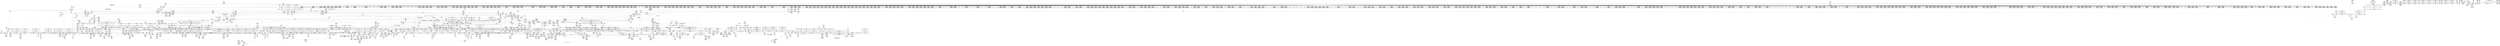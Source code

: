 digraph {
	CE0x4fdf380 [shape=record,shape=Mrecord,label="{CE0x4fdf380|task_sid:_tmp25|security/selinux/hooks.c,208|*SummSource*}"]
	CE0x4fcc330 [shape=record,shape=Mrecord,label="{CE0x4fcc330|2472:_%struct.cred*,_:_CRE_6312,6313_}"]
	CE0x4f8e540 [shape=record,shape=Mrecord,label="{CE0x4f8e540|2472:_%struct.cred*,_:_CRE_128,136_|*MultipleSource*|Function::task_sid&Arg::task::|Function::current_has_perm&Arg::tsk::|Function::selinux_task_getpgid&Arg::p::|security/selinux/hooks.c,208}"]
	CE0x5056560 [shape=record,shape=Mrecord,label="{CE0x5056560|__rcu_read_unlock:_tmp6|include/linux/rcupdate.h,245}"]
	CE0x4f40da0 [shape=record,shape=Mrecord,label="{CE0x4f40da0|i64_2|*Constant*}"]
	CE0x4fb2f20 [shape=record,shape=Mrecord,label="{CE0x4fb2f20|2472:_%struct.cred*,_:_CRE_2523,2524_}"]
	CE0x4fbf200 [shape=record,shape=Mrecord,label="{CE0x4fbf200|2472:_%struct.cred*,_:_CRE_2960,2961_}"]
	CE0x4f6e0a0 [shape=record,shape=Mrecord,label="{CE0x4f6e0a0|i32_78|*Constant*}"]
	CE0x5031360 [shape=record,shape=Mrecord,label="{CE0x5031360|rcu_lock_release:_entry}"]
	CE0x4f7fc90 [shape=record,shape=Mrecord,label="{CE0x4f7fc90|_ret_void,_!dbg_!27735|include/linux/rcupdate.h,884|*SummSink*}"]
	CE0x4fd8300 [shape=record,shape=Mrecord,label="{CE0x4fd8300|2472:_%struct.cred*,_:_CRE_10608,10609_|*MultipleSource*|Function::task_sid&Arg::task::|Function::current_has_perm&Arg::tsk::|Function::selinux_task_getpgid&Arg::p::|security/selinux/hooks.c,208}"]
	CE0x4ff3870 [shape=record,shape=Mrecord,label="{CE0x4ff3870|task_sid:_tmp7|security/selinux/hooks.c,208}"]
	CE0x4fe08c0 [shape=record,shape=Mrecord,label="{CE0x4fe08c0|task_sid:_tmp21|security/selinux/hooks.c,208|*SummSink*}"]
	CE0x4f50ac0 [shape=record,shape=Mrecord,label="{CE0x4f50ac0|i64_0|*Constant*|*SummSink*}"]
	CE0x4f4e5c0 [shape=record,shape=Mrecord,label="{CE0x4f4e5c0|current_sid:_if.then|*SummSource*}"]
	CE0x4f33080 [shape=record,shape=Mrecord,label="{CE0x4f33080|current_sid:_tmp7|security/selinux/hooks.c,218|*SummSink*}"]
	CE0x4f8fe80 [shape=record,shape=Mrecord,label="{CE0x4f8fe80|2472:_%struct.cred*,_:_CRE_40,44_|*MultipleSource*|Function::task_sid&Arg::task::|Function::current_has_perm&Arg::tsk::|Function::selinux_task_getpgid&Arg::p::|security/selinux/hooks.c,208}"]
	CE0x4fe02e0 [shape=record,shape=Mrecord,label="{CE0x4fe02e0|task_sid:_tmp20|security/selinux/hooks.c,208|*SummSource*}"]
	CE0x505b0b0 [shape=record,shape=Mrecord,label="{CE0x505b0b0|__preempt_count_add:_tmp2}"]
	CE0x4fd4d50 [shape=record,shape=Mrecord,label="{CE0x4fd4d50|2472:_%struct.cred*,_:_CRE_6632,6640_|*MultipleSource*|Function::task_sid&Arg::task::|Function::current_has_perm&Arg::tsk::|Function::selinux_task_getpgid&Arg::p::|security/selinux/hooks.c,208}"]
	CE0x4f4fd90 [shape=record,shape=Mrecord,label="{CE0x4f4fd90|get_current:_entry}"]
	CE0x4f5e360 [shape=record,shape=Mrecord,label="{CE0x4f5e360|task_sid:_real_cred|security/selinux/hooks.c,208}"]
	CE0x5027cd0 [shape=record,shape=Mrecord,label="{CE0x5027cd0|rcu_read_unlock:_if.end|*SummSink*}"]
	CE0x4fc79c0 [shape=record,shape=Mrecord,label="{CE0x4fc79c0|2472:_%struct.cred*,_:_CRE_6136,6140_|*MultipleSource*|Function::task_sid&Arg::task::|Function::current_has_perm&Arg::tsk::|Function::selinux_task_getpgid&Arg::p::|security/selinux/hooks.c,208}"]
	CE0x4f44ec0 [shape=record,shape=Mrecord,label="{CE0x4f44ec0|_call_void_mcount()_#3|*SummSource*}"]
	CE0x502d1d0 [shape=record,shape=Mrecord,label="{CE0x502d1d0|GLOBAL:___preempt_count_add|*Constant*|*SummSource*}"]
	CE0x4f89300 [shape=record,shape=Mrecord,label="{CE0x4f89300|GLOBAL:_lockdep_rcu_suspicious|*Constant*}"]
	CE0x4fb30d0 [shape=record,shape=Mrecord,label="{CE0x4fb30d0|2472:_%struct.cred*,_:_CRE_2525,2526_}"]
	CE0x5005550 [shape=record,shape=Mrecord,label="{CE0x5005550|rcu_read_unlock:_land.lhs.true|*SummSource*}"]
	CE0x4fa05a0 [shape=record,shape=Mrecord,label="{CE0x4fa05a0|2472:_%struct.cred*,_:_CRE_528,536_|*MultipleSource*|Function::task_sid&Arg::task::|Function::current_has_perm&Arg::tsk::|Function::selinux_task_getpgid&Arg::p::|security/selinux/hooks.c,208}"]
	CE0x62c08f0 [shape=record,shape=Mrecord,label="{CE0x62c08f0|i64_1|*Constant*|*SummSource*}"]
	CE0x4fb5f50 [shape=record,shape=Mrecord,label="{CE0x4fb5f50|2472:_%struct.cred*,_:_CRE_2672,2680_|*MultipleSource*|Function::task_sid&Arg::task::|Function::current_has_perm&Arg::tsk::|Function::selinux_task_getpgid&Arg::p::|security/selinux/hooks.c,208}"]
	CE0x4fdc770 [shape=record,shape=Mrecord,label="{CE0x4fdc770|task_sid:_tmp16|security/selinux/hooks.c,208}"]
	CE0x4f33db0 [shape=record,shape=Mrecord,label="{CE0x4f33db0|current_sid:_tmp10|security/selinux/hooks.c,218|*SummSink*}"]
	CE0x4faf210 [shape=record,shape=Mrecord,label="{CE0x4faf210|2472:_%struct.cred*,_:_CRE_2296,2304_|*MultipleSource*|Function::task_sid&Arg::task::|Function::current_has_perm&Arg::tsk::|Function::selinux_task_getpgid&Arg::p::|security/selinux/hooks.c,208}"]
	CE0x4f82600 [shape=record,shape=Mrecord,label="{CE0x4f82600|2472:_%struct.cred*,_:_CRE_184,192_|*MultipleSource*|Function::task_sid&Arg::task::|Function::current_has_perm&Arg::tsk::|Function::selinux_task_getpgid&Arg::p::|security/selinux/hooks.c,208}"]
	CE0x4f2a910 [shape=record,shape=Mrecord,label="{CE0x4f2a910|i8_1|*Constant*|*SummSource*}"]
	CE0x4ff35d0 [shape=record,shape=Mrecord,label="{CE0x4ff35d0|task_sid:_tmp8|security/selinux/hooks.c,208}"]
	CE0x4f3d3b0 [shape=record,shape=Mrecord,label="{CE0x4f3d3b0|2472:_%struct.cred*,_:_CRE_288,296_|*MultipleSource*|Function::task_sid&Arg::task::|Function::current_has_perm&Arg::tsk::|Function::selinux_task_getpgid&Arg::p::|security/selinux/hooks.c,208}"]
	CE0x4fdbe30 [shape=record,shape=Mrecord,label="{CE0x4fdbe30|task_sid:_tmp14|security/selinux/hooks.c,208|*SummSource*}"]
	CE0x4f98350 [shape=record,shape=Mrecord,label="{CE0x4f98350|2472:_%struct.cred*,_:_CRE_104,112_|*MultipleSource*|Function::task_sid&Arg::task::|Function::current_has_perm&Arg::tsk::|Function::selinux_task_getpgid&Arg::p::|security/selinux/hooks.c,208}"]
	CE0x4fc1400 [shape=record,shape=Mrecord,label="{CE0x4fc1400|2472:_%struct.cred*,_:_CRE_3032,3036_|*MultipleSource*|Function::task_sid&Arg::task::|Function::current_has_perm&Arg::tsk::|Function::selinux_task_getpgid&Arg::p::|security/selinux/hooks.c,208}"]
	CE0x4fc5880 [shape=record,shape=Mrecord,label="{CE0x4fc5880|2472:_%struct.cred*,_:_CRE_5904,5912_|*MultipleSource*|Function::task_sid&Arg::task::|Function::current_has_perm&Arg::tsk::|Function::selinux_task_getpgid&Arg::p::|security/selinux/hooks.c,208}"]
	CE0x4fb2d70 [shape=record,shape=Mrecord,label="{CE0x4fb2d70|2472:_%struct.cred*,_:_CRE_2522,2523_}"]
	CE0x4f8c390 [shape=record,shape=Mrecord,label="{CE0x4f8c390|rcu_read_lock:_tmp|*SummSource*}"]
	CE0x4f2ff40 [shape=record,shape=Mrecord,label="{CE0x4f2ff40|task_sid:_entry|*SummSink*}"]
	CE0x4f5eb70 [shape=record,shape=Mrecord,label="{CE0x4f5eb70|task_sid:_land.lhs.true2|*SummSource*}"]
	CE0x4fe2af0 [shape=record,shape=Mrecord,label="{CE0x4fe2af0|__rcu_read_lock:_tmp6|include/linux/rcupdate.h,240|*SummSource*}"]
	CE0x4fd4600 [shape=record,shape=Mrecord,label="{CE0x4fd4600|2472:_%struct.cred*,_:_CRE_6608,6616_|*MultipleSource*|Function::task_sid&Arg::task::|Function::current_has_perm&Arg::tsk::|Function::selinux_task_getpgid&Arg::p::|security/selinux/hooks.c,208}"]
	CE0x4f92840 [shape=record,shape=Mrecord,label="{CE0x4f92840|rcu_read_unlock:_tmp12|include/linux/rcupdate.h,933}"]
	CE0x4f515d0 [shape=record,shape=Mrecord,label="{CE0x4f515d0|current_sid:_tmp3|*SummSource*}"]
	CE0x4fd2720 [shape=record,shape=Mrecord,label="{CE0x4fd2720|2472:_%struct.cred*,_:_CRE_6496,6504_|*MultipleSource*|Function::task_sid&Arg::task::|Function::current_has_perm&Arg::tsk::|Function::selinux_task_getpgid&Arg::p::|security/selinux/hooks.c,208}"]
	CE0x4f417a0 [shape=record,shape=Mrecord,label="{CE0x4f417a0|current_sid:_tmp20|security/selinux/hooks.c,218|*SummSink*}"]
	CE0x4f4e3b0 [shape=record,shape=Mrecord,label="{CE0x4f4e3b0|current_sid:_if.end|*SummSource*}"]
	CE0x4f7e630 [shape=record,shape=Mrecord,label="{CE0x4f7e630|_ret_void,_!dbg_!27735|include/linux/rcupdate.h,884|*SummSource*}"]
	CE0x505bac0 [shape=record,shape=Mrecord,label="{CE0x505bac0|__preempt_count_add:_tmp5|./arch/x86/include/asm/preempt.h,72|*SummSource*}"]
	CE0x5012700 [shape=record,shape=Mrecord,label="{CE0x5012700|rcu_read_unlock:_do.body|*SummSource*}"]
	CE0x4f7d5a0 [shape=record,shape=Mrecord,label="{CE0x4f7d5a0|GLOBAL:_rcu_lock_map|Global_var:rcu_lock_map|*SummSink*}"]
	CE0x4f803e0 [shape=record,shape=Mrecord,label="{CE0x4f803e0|_call_void_mcount()_#3|*SummSink*}"]
	CE0x4fda8f0 [shape=record,shape=Mrecord,label="{CE0x4fda8f0|task_sid:_tmp13|security/selinux/hooks.c,208|*SummSink*}"]
	CE0x4f89690 [shape=record,shape=Mrecord,label="{CE0x4f89690|i8*_getelementptr_inbounds_(_25_x_i8_,_25_x_i8_*_.str45,_i32_0,_i32_0)|*Constant*}"]
	CE0x4fb49f0 [shape=record,shape=Mrecord,label="{CE0x4fb49f0|2472:_%struct.cred*,_:_CRE_2594,2596_|*MultipleSource*|Function::task_sid&Arg::task::|Function::current_has_perm&Arg::tsk::|Function::selinux_task_getpgid&Arg::p::|security/selinux/hooks.c,208}"]
	CE0x4fbbc90 [shape=record,shape=Mrecord,label="{CE0x4fbbc90|2472:_%struct.cred*,_:_CRE_2915,2916_}"]
	CE0x4f46900 [shape=record,shape=Mrecord,label="{CE0x4f46900|_call_void_mcount()_#3}"]
	CE0x4f3b610 [shape=record,shape=Mrecord,label="{CE0x4f3b610|avc_has_perm:_entry|*SummSink*}"]
	CE0x4fb5cf0 [shape=record,shape=Mrecord,label="{CE0x4fb5cf0|2472:_%struct.cred*,_:_CRE_2664,2672_|*MultipleSource*|Function::task_sid&Arg::task::|Function::current_has_perm&Arg::tsk::|Function::selinux_task_getpgid&Arg::p::|security/selinux/hooks.c,208}"]
	CE0x4f87930 [shape=record,shape=Mrecord,label="{CE0x4f87930|i64*_getelementptr_inbounds_(_11_x_i64_,_11_x_i64_*___llvm_gcov_ctr127,_i64_0,_i64_9)|*Constant*|*SummSource*}"]
	CE0x4fa47b0 [shape=record,shape=Mrecord,label="{CE0x4fa47b0|_call_void_lockdep_rcu_suspicious(i8*_getelementptr_inbounds_(_25_x_i8_,_25_x_i8_*_.str3,_i32_0,_i32_0),_i32_208,_i8*_getelementptr_inbounds_(_41_x_i8_,_41_x_i8_*_.str44,_i32_0,_i32_0))_#10,_!dbg_!27732|security/selinux/hooks.c,208|*SummSource*}"]
	CE0x4f57a40 [shape=record,shape=Mrecord,label="{CE0x4f57a40|current_sid:_bb|*SummSource*}"]
	CE0x4fb1f30 [shape=record,shape=Mrecord,label="{CE0x4fb1f30|2472:_%struct.cred*,_:_CRE_2488,2504_|*MultipleSource*|Function::task_sid&Arg::task::|Function::current_has_perm&Arg::tsk::|Function::selinux_task_getpgid&Arg::p::|security/selinux/hooks.c,208}"]
	CE0x4fd5dc0 [shape=record,shape=Mrecord,label="{CE0x4fd5dc0|2472:_%struct.cred*,_:_CRE_6672,6680_|*MultipleSource*|Function::task_sid&Arg::task::|Function::current_has_perm&Arg::tsk::|Function::selinux_task_getpgid&Arg::p::|security/selinux/hooks.c,208}"]
	CE0x4f94660 [shape=record,shape=Mrecord,label="{CE0x4f94660|rcu_read_lock:_tmp5|include/linux/rcupdate.h,882}"]
	CE0x4f706a0 [shape=record,shape=Mrecord,label="{CE0x4f706a0|rcu_read_lock:_tmp10|include/linux/rcupdate.h,882}"]
	CE0x5002650 [shape=record,shape=Mrecord,label="{CE0x5002650|__rcu_read_unlock:_do.end|*SummSource*}"]
	CE0x4ff3e60 [shape=record,shape=Mrecord,label="{CE0x4ff3e60|task_sid:_tmp9|security/selinux/hooks.c,208}"]
	CE0x5082e90 [shape=record,shape=Mrecord,label="{CE0x5082e90|__preempt_count_add:_tmp5|./arch/x86/include/asm/preempt.h,72|*SummSink*}"]
	CE0x4fb7020 [shape=record,shape=Mrecord,label="{CE0x4fb7020|2472:_%struct.cred*,_:_CRE_2720,2724_|*MultipleSource*|Function::task_sid&Arg::task::|Function::current_has_perm&Arg::tsk::|Function::selinux_task_getpgid&Arg::p::|security/selinux/hooks.c,208}"]
	CE0x4fe8760 [shape=record,shape=Mrecord,label="{CE0x4fe8760|rcu_lock_acquire:___here|*SummSink*}"]
	CE0x4f5b8c0 [shape=record,shape=Mrecord,label="{CE0x4f5b8c0|rcu_read_lock:_if.end}"]
	CE0x4f2e480 [shape=record,shape=Mrecord,label="{CE0x4f2e480|COLLAPSED:_GCMRE___llvm_gcov_ctr136_internal_global_2_x_i64_zeroinitializer:_elem_0:default:}"]
	CE0x4f2c780 [shape=record,shape=Mrecord,label="{CE0x4f2c780|current_sid:_tmp15|security/selinux/hooks.c,218|*SummSink*}"]
	CE0x4fb8520 [shape=record,shape=Mrecord,label="{CE0x4fb8520|2472:_%struct.cred*,_:_CRE_2784,2792_|*MultipleSource*|Function::task_sid&Arg::task::|Function::current_has_perm&Arg::tsk::|Function::selinux_task_getpgid&Arg::p::|security/selinux/hooks.c,208}"]
	CE0x4f2d4c0 [shape=record,shape=Mrecord,label="{CE0x4f2d4c0|%struct.common_audit_data*_null|*Constant*|*SummSink*}"]
	CE0x4fddf40 [shape=record,shape=Mrecord,label="{CE0x4fddf40|task_sid:_tmp22|security/selinux/hooks.c,208|*SummSink*}"]
	CE0x4fa4650 [shape=record,shape=Mrecord,label="{CE0x4fa4650|_call_void_lockdep_rcu_suspicious(i8*_getelementptr_inbounds_(_25_x_i8_,_25_x_i8_*_.str3,_i32_0,_i32_0),_i32_208,_i8*_getelementptr_inbounds_(_41_x_i8_,_41_x_i8_*_.str44,_i32_0,_i32_0))_#10,_!dbg_!27732|security/selinux/hooks.c,208}"]
	CE0x4fd99b0 [shape=record,shape=Mrecord,label="{CE0x4fd99b0|task_sid:_tmp10|security/selinux/hooks.c,208|*SummSource*}"]
	CE0x5015840 [shape=record,shape=Mrecord,label="{CE0x5015840|i64*_getelementptr_inbounds_(_4_x_i64_,_4_x_i64_*___llvm_gcov_ctr130,_i64_0,_i64_1)|*Constant*|*SummSource*}"]
	CE0x4f487b0 [shape=record,shape=Mrecord,label="{CE0x4f487b0|GLOBAL:_current_sid|*Constant*|*SummSource*}"]
	CE0x4f54f10 [shape=record,shape=Mrecord,label="{CE0x4f54f10|i8*_getelementptr_inbounds_(_45_x_i8_,_45_x_i8_*_.str12,_i32_0,_i32_0)|*Constant*}"]
	CE0x4f28b20 [shape=record,shape=Mrecord,label="{CE0x4f28b20|GLOBAL:___llvm_gcov_ctr125|Global_var:__llvm_gcov_ctr125}"]
	CE0x505b440 [shape=record,shape=Mrecord,label="{CE0x505b440|__preempt_count_sub:_tmp|*SummSource*}"]
	CE0x4f46d20 [shape=record,shape=Mrecord,label="{CE0x4f46d20|current_has_perm:_tmp}"]
	CE0x4f24660 [shape=record,shape=Mrecord,label="{CE0x4f24660|i64_4|*Constant*}"]
	CE0x4fe8ec0 [shape=record,shape=Mrecord,label="{CE0x4fe8ec0|_ret_void,_!dbg_!27717|include/linux/rcupdate.h,240}"]
	CE0x5081fd0 [shape=record,shape=Mrecord,label="{CE0x5081fd0|__preempt_count_sub:_do.body|*SummSource*}"]
	CE0x4f81c70 [shape=record,shape=Mrecord,label="{CE0x4f81c70|2472:_%struct.cred*,_:_CRE_384,392_|*MultipleSource*|Function::task_sid&Arg::task::|Function::current_has_perm&Arg::tsk::|Function::selinux_task_getpgid&Arg::p::|security/selinux/hooks.c,208}"]
	CE0x4f3f6b0 [shape=record,shape=Mrecord,label="{CE0x4f3f6b0|__preempt_count_add:_do.end|*SummSource*}"]
	CE0x5061730 [shape=record,shape=Mrecord,label="{CE0x5061730|__preempt_count_sub:_entry|*SummSource*}"]
	CE0x502e360 [shape=record,shape=Mrecord,label="{CE0x502e360|rcu_read_unlock:_tmp19|include/linux/rcupdate.h,933}"]
	CE0x4f918b0 [shape=record,shape=Mrecord,label="{CE0x4f918b0|i64*_getelementptr_inbounds_(_2_x_i64_,_2_x_i64_*___llvm_gcov_ctr98,_i64_0,_i64_1)|*Constant*|*SummSource*}"]
	CE0x4ff75c0 [shape=record,shape=Mrecord,label="{CE0x4ff75c0|__preempt_count_sub:_tmp4|./arch/x86/include/asm/preempt.h,77|*SummSink*}"]
	CE0x4ff2280 [shape=record,shape=Mrecord,label="{CE0x4ff2280|i64*_getelementptr_inbounds_(_2_x_i64_,_2_x_i64_*___llvm_gcov_ctr98,_i64_0,_i64_0)|*Constant*}"]
	CE0x5065e00 [shape=record,shape=Mrecord,label="{CE0x5065e00|rcu_lock_release:_tmp6|*SummSink*}"]
	CE0x5065480 [shape=record,shape=Mrecord,label="{CE0x5065480|i64_ptrtoint_(i8*_blockaddress(_rcu_lock_release,_%__here)_to_i64)|*Constant*|*SummSink*}"]
	CE0x4f8ff20 [shape=record,shape=Mrecord,label="{CE0x4f8ff20|2472:_%struct.cred*,_:_CRE_48,56_|*MultipleSource*|Function::task_sid&Arg::task::|Function::current_has_perm&Arg::tsk::|Function::selinux_task_getpgid&Arg::p::|security/selinux/hooks.c,208}"]
	CE0x501e4a0 [shape=record,shape=Mrecord,label="{CE0x501e4a0|rcu_read_lock:_tmp9|include/linux/rcupdate.h,882}"]
	CE0x4fb3500 [shape=record,shape=Mrecord,label="{CE0x4fb3500|2472:_%struct.cred*,_:_CRE_2529,2530_}"]
	CE0x4fbab50 [shape=record,shape=Mrecord,label="{CE0x4fbab50|2472:_%struct.cred*,_:_CRE_2900,2904_|*MultipleSource*|Function::task_sid&Arg::task::|Function::current_has_perm&Arg::tsk::|Function::selinux_task_getpgid&Arg::p::|security/selinux/hooks.c,208}"]
	CE0x4fa0790 [shape=record,shape=Mrecord,label="{CE0x4fa0790|2472:_%struct.cred*,_:_CRE_536,544_|*MultipleSource*|Function::task_sid&Arg::task::|Function::current_has_perm&Arg::tsk::|Function::selinux_task_getpgid&Arg::p::|security/selinux/hooks.c,208}"]
	CE0x4f88ef0 [shape=record,shape=Mrecord,label="{CE0x4f88ef0|cred_sid:_bb|*SummSource*}"]
	CE0x50532e0 [shape=record,shape=Mrecord,label="{CE0x50532e0|rcu_lock_release:_indirectgoto|*SummSink*}"]
	CE0x4f5a3d0 [shape=record,shape=Mrecord,label="{CE0x4f5a3d0|GLOBAL:_lockdep_rcu_suspicious|*Constant*|*SummSink*}"]
	CE0x4fa0380 [shape=record,shape=Mrecord,label="{CE0x4fa0380|2472:_%struct.cred*,_:_CRE_520,524_|*MultipleSource*|Function::task_sid&Arg::task::|Function::current_has_perm&Arg::tsk::|Function::selinux_task_getpgid&Arg::p::|security/selinux/hooks.c,208}"]
	CE0x501e170 [shape=record,shape=Mrecord,label="{CE0x501e170|rcu_read_unlock:_tmp11|include/linux/rcupdate.h,933}"]
	CE0x4fd6280 [shape=record,shape=Mrecord,label="{CE0x4fd6280|2472:_%struct.cred*,_:_CRE_6688,10528_|*MultipleSource*|Function::task_sid&Arg::task::|Function::current_has_perm&Arg::tsk::|Function::selinux_task_getpgid&Arg::p::|security/selinux/hooks.c,208}"]
	CE0x4f2c440 [shape=record,shape=Mrecord,label="{CE0x4f2c440|i64_1|*Constant*|*SummSink*}"]
	CE0x4f3fdb0 [shape=record,shape=Mrecord,label="{CE0x4f3fdb0|_ret_void,_!dbg_!27717|include/linux/rcupdate.h,419|*SummSink*}"]
	CE0x5011f00 [shape=record,shape=Mrecord,label="{CE0x5011f00|rcu_read_unlock:_tmp|*SummSink*}"]
	CE0x4ff0ba0 [shape=record,shape=Mrecord,label="{CE0x4ff0ba0|_ret_i32_%tmp6,_!dbg_!27716|security/selinux/hooks.c,197|*SummSink*}"]
	CE0x4f97460 [shape=record,shape=Mrecord,label="{CE0x4f97460|get_current:_tmp4|./arch/x86/include/asm/current.h,14|*SummSink*}"]
	CE0x4fafdc0 [shape=record,shape=Mrecord,label="{CE0x4fafdc0|2472:_%struct.cred*,_:_CRE_2336,2344_|*MultipleSource*|Function::task_sid&Arg::task::|Function::current_has_perm&Arg::tsk::|Function::selinux_task_getpgid&Arg::p::|security/selinux/hooks.c,208}"]
	CE0x4fd30a0 [shape=record,shape=Mrecord,label="{CE0x4fd30a0|2472:_%struct.cred*,_:_CRE_6528,6536_|*MultipleSource*|Function::task_sid&Arg::task::|Function::current_has_perm&Arg::tsk::|Function::selinux_task_getpgid&Arg::p::|security/selinux/hooks.c,208}"]
	CE0x4fbf6c0 [shape=record,shape=Mrecord,label="{CE0x4fbf6c0|2472:_%struct.cred*,_:_CRE_2964,2965_}"]
	CE0x4f3af90 [shape=record,shape=Mrecord,label="{CE0x4f3af90|avc_has_perm:_entry|*SummSource*}"]
	CE0x4f7f960 [shape=record,shape=Mrecord,label="{CE0x4f7f960|GLOBAL:_current_task|Global_var:current_task|*SummSource*}"]
	CE0x4f98cc0 [shape=record,shape=Mrecord,label="{CE0x4f98cc0|i64*_getelementptr_inbounds_(_2_x_i64_,_2_x_i64_*___llvm_gcov_ctr131,_i64_0,_i64_0)|*Constant*|*SummSource*}"]
	CE0x4fb9850 [shape=record,shape=Mrecord,label="{CE0x4fb9850|2472:_%struct.cred*,_:_CRE_2848,2856_|*MultipleSource*|Function::task_sid&Arg::task::|Function::current_has_perm&Arg::tsk::|Function::selinux_task_getpgid&Arg::p::|security/selinux/hooks.c,208}"]
	CE0x4fb3fb0 [shape=record,shape=Mrecord,label="{CE0x4fb3fb0|2472:_%struct.cred*,_:_CRE_2568,2576_|*MultipleSource*|Function::task_sid&Arg::task::|Function::current_has_perm&Arg::tsk::|Function::selinux_task_getpgid&Arg::p::|security/selinux/hooks.c,208}"]
	CE0x4f296e0 [shape=record,shape=Mrecord,label="{CE0x4f296e0|i64_2|*Constant*|*SummSink*}"]
	CE0x4fd1480 [shape=record,shape=Mrecord,label="{CE0x4fd1480|2472:_%struct.cred*,_:_CRE_6456,6464_|*MultipleSource*|Function::task_sid&Arg::task::|Function::current_has_perm&Arg::tsk::|Function::selinux_task_getpgid&Arg::p::|security/selinux/hooks.c,208}"]
	CE0x4fadcb0 [shape=record,shape=Mrecord,label="{CE0x4fadcb0|2472:_%struct.cred*,_:_CRE_2160,2168_|*MultipleSource*|Function::task_sid&Arg::task::|Function::current_has_perm&Arg::tsk::|Function::selinux_task_getpgid&Arg::p::|security/selinux/hooks.c,208}"]
	CE0x502f460 [shape=record,shape=Mrecord,label="{CE0x502f460|rcu_read_unlock:_tmp21|include/linux/rcupdate.h,935|*SummSource*}"]
	CE0x4fb3760 [shape=record,shape=Mrecord,label="{CE0x4fb3760|2472:_%struct.cred*,_:_CRE_2531,2532_}"]
	CE0x5029c50 [shape=record,shape=Mrecord,label="{CE0x5029c50|__rcu_read_lock:_tmp5|include/linux/rcupdate.h,239}"]
	CE0x505a7a0 [shape=record,shape=Mrecord,label="{CE0x505a7a0|i64*_getelementptr_inbounds_(_4_x_i64_,_4_x_i64_*___llvm_gcov_ctr134,_i64_0,_i64_3)|*Constant*|*SummSource*}"]
	CE0x5056750 [shape=record,shape=Mrecord,label="{CE0x5056750|__rcu_read_unlock:_tmp6|include/linux/rcupdate.h,245|*SummSink*}"]
	CE0x4f4d070 [shape=record,shape=Mrecord,label="{CE0x4f4d070|current_has_perm:_tmp3}"]
	CE0x4fce800 [shape=record,shape=Mrecord,label="{CE0x4fce800|2472:_%struct.cred*,_:_CRE_6343,6344_}"]
	CE0x4fca9a0 [shape=record,shape=Mrecord,label="{CE0x4fca9a0|2472:_%struct.cred*,_:_CRE_6290,6291_}"]
	CE0x5012900 [shape=record,shape=Mrecord,label="{CE0x5012900|rcu_read_unlock:_if.then}"]
	CE0x5008020 [shape=record,shape=Mrecord,label="{CE0x5008020|_call_void_mcount()_#3}"]
	CE0x4f32590 [shape=record,shape=Mrecord,label="{CE0x4f32590|current_sid:_tobool|security/selinux/hooks.c,218|*SummSource*}"]
	CE0x4f90300 [shape=record,shape=Mrecord,label="{CE0x4f90300|i64*_getelementptr_inbounds_(_11_x_i64_,_11_x_i64_*___llvm_gcov_ctr127,_i64_0,_i64_1)|*Constant*|*SummSource*}"]
	CE0x4fe7df0 [shape=record,shape=Mrecord,label="{CE0x4fe7df0|rcu_read_unlock:_tmp10|include/linux/rcupdate.h,933|*SummSink*}"]
	CE0x505d610 [shape=record,shape=Mrecord,label="{CE0x505d610|__preempt_count_sub:_tmp3}"]
	CE0x4f554e0 [shape=record,shape=Mrecord,label="{CE0x4f554e0|i64*_getelementptr_inbounds_(_11_x_i64_,_11_x_i64_*___llvm_gcov_ctr125,_i64_0,_i64_9)|*Constant*|*SummSource*}"]
	CE0x5001dc0 [shape=record,shape=Mrecord,label="{CE0x5001dc0|i32_2|*Constant*|*SummSource*}"]
	CE0x4fc98d0 [shape=record,shape=Mrecord,label="{CE0x4fc98d0|2472:_%struct.cred*,_:_CRE_6240,6248_|*MultipleSource*|Function::task_sid&Arg::task::|Function::current_has_perm&Arg::tsk::|Function::selinux_task_getpgid&Arg::p::|security/selinux/hooks.c,208}"]
	CE0x5055150 [shape=record,shape=Mrecord,label="{CE0x5055150|i64*_getelementptr_inbounds_(_4_x_i64_,_4_x_i64_*___llvm_gcov_ctr133,_i64_0,_i64_1)|*Constant*}"]
	CE0x501a630 [shape=record,shape=Mrecord,label="{CE0x501a630|COLLAPSED:_GCMRE___llvm_gcov_ctr132_internal_global_11_x_i64_zeroinitializer:_elem_0:default:}"]
	CE0x4fab450 [shape=record,shape=Mrecord,label="{CE0x4fab450|2472:_%struct.cred*,_:_CRE_2044,2048_|*MultipleSource*|Function::task_sid&Arg::task::|Function::current_has_perm&Arg::tsk::|Function::selinux_task_getpgid&Arg::p::|security/selinux/hooks.c,208}"]
	CE0x4f83c50 [shape=record,shape=Mrecord,label="{CE0x4f83c50|GLOBAL:_rcu_read_lock|*Constant*|*SummSource*}"]
	CE0x4ffb010 [shape=record,shape=Mrecord,label="{CE0x4ffb010|i64_ptrtoint_(i8*_blockaddress(_rcu_lock_acquire,_%__here)_to_i64)|*Constant*|*SummSource*}"]
	CE0x4f91fa0 [shape=record,shape=Mrecord,label="{CE0x4f91fa0|2472:_%struct.cred*,_:_CRE_200,208_|*MultipleSource*|Function::task_sid&Arg::task::|Function::current_has_perm&Arg::tsk::|Function::selinux_task_getpgid&Arg::p::|security/selinux/hooks.c,208}"]
	CE0x4f6f1f0 [shape=record,shape=Mrecord,label="{CE0x4f6f1f0|current_sid:_security|security/selinux/hooks.c,218}"]
	CE0x4f7f3e0 [shape=record,shape=Mrecord,label="{CE0x4f7f3e0|rcu_read_lock:_do.end}"]
	CE0x4fe3f60 [shape=record,shape=Mrecord,label="{CE0x4fe3f60|rcu_lock_acquire:_tmp2|*SummSource*}"]
	CE0x4f91e80 [shape=record,shape=Mrecord,label="{CE0x4f91e80|2472:_%struct.cred*,_:_CRE_64,72_|*MultipleSource*|Function::task_sid&Arg::task::|Function::current_has_perm&Arg::tsk::|Function::selinux_task_getpgid&Arg::p::|security/selinux/hooks.c,208}"]
	CE0x4fcde80 [shape=record,shape=Mrecord,label="{CE0x4fcde80|2472:_%struct.cred*,_:_CRE_6335,6336_}"]
	CE0x4f873b0 [shape=record,shape=Mrecord,label="{CE0x4f873b0|i8*_getelementptr_inbounds_(_42_x_i8_,_42_x_i8_*_.str46,_i32_0,_i32_0)|*Constant*}"]
	CE0x4f2a790 [shape=record,shape=Mrecord,label="{CE0x4f2a790|i8_1|*Constant*}"]
	CE0x4f8cd30 [shape=record,shape=Mrecord,label="{CE0x4f8cd30|2472:_%struct.cred*,_:_CRE_0,8_|*MultipleSource*|Function::task_sid&Arg::task::|Function::current_has_perm&Arg::tsk::|Function::selinux_task_getpgid&Arg::p::|security/selinux/hooks.c,208}"]
	CE0x4fdd5c0 [shape=record,shape=Mrecord,label="{CE0x4fdd5c0|i8*_getelementptr_inbounds_(_41_x_i8_,_41_x_i8_*_.str44,_i32_0,_i32_0)|*Constant*|*SummSource*}"]
	CE0x4fa9ef0 [shape=record,shape=Mrecord,label="{CE0x4fa9ef0|2472:_%struct.cred*,_:_CRE_1968,1976_|*MultipleSource*|Function::task_sid&Arg::task::|Function::current_has_perm&Arg::tsk::|Function::selinux_task_getpgid&Arg::p::|security/selinux/hooks.c,208}"]
	CE0x4f4fce0 [shape=record,shape=Mrecord,label="{CE0x4f4fce0|GLOBAL:_get_current|*Constant*|*SummSink*}"]
	CE0x4fcad00 [shape=record,shape=Mrecord,label="{CE0x4fcad00|2472:_%struct.cred*,_:_CRE_6293,6294_}"]
	CE0x4f5a230 [shape=record,shape=Mrecord,label="{CE0x4f5a230|GLOBAL:_lockdep_rcu_suspicious|*Constant*}"]
	CE0x501c770 [shape=record,shape=Mrecord,label="{CE0x501c770|__rcu_read_lock:_tmp4|include/linux/rcupdate.h,239|*SummSink*}"]
	CE0x4fdc4f0 [shape=record,shape=Mrecord,label="{CE0x4fdc4f0|task_sid:_tmp15|security/selinux/hooks.c,208|*SummSink*}"]
	CE0x4fcb290 [shape=record,shape=Mrecord,label="{CE0x4fcb290|2472:_%struct.cred*,_:_CRE_6298,6299_}"]
	CE0x5012de0 [shape=record,shape=Mrecord,label="{CE0x5012de0|rcu_read_lock:_tmp19|include/linux/rcupdate.h,882}"]
	CE0x4f4eeb0 [shape=record,shape=Mrecord,label="{CE0x4f4eeb0|i64*_getelementptr_inbounds_(_2_x_i64_,_2_x_i64_*___llvm_gcov_ctr280,_i64_0,_i64_0)|*Constant*}"]
	CE0x4fc26a0 [shape=record,shape=Mrecord,label="{CE0x4fc26a0|2472:_%struct.cred*,_:_CRE_3096,3104_|*MultipleSource*|Function::task_sid&Arg::task::|Function::current_has_perm&Arg::tsk::|Function::selinux_task_getpgid&Arg::p::|security/selinux/hooks.c,208}"]
	CE0x4f95c10 [shape=record,shape=Mrecord,label="{CE0x4f95c10|i64_1|*Constant*}"]
	CE0x4f50620 [shape=record,shape=Mrecord,label="{CE0x4f50620|GLOBAL:_rcu_lock_acquire|*Constant*}"]
	CE0x5059dd0 [shape=record,shape=Mrecord,label="{CE0x5059dd0|__preempt_count_add:_bb|*SummSink*}"]
	CE0x4fa8bf0 [shape=record,shape=Mrecord,label="{CE0x4fa8bf0|2472:_%struct.cred*,_:_CRE_1904,1912_|*MultipleSource*|Function::task_sid&Arg::task::|Function::current_has_perm&Arg::tsk::|Function::selinux_task_getpgid&Arg::p::|security/selinux/hooks.c,208}"]
	CE0x4f57750 [shape=record,shape=Mrecord,label="{CE0x4f57750|current_sid:_land.lhs.true|*SummSource*}"]
	CE0x4fdca00 [shape=record,shape=Mrecord,label="{CE0x4fdca00|task_sid:_tmp16|security/selinux/hooks.c,208|*SummSink*}"]
	CE0x505c900 [shape=record,shape=Mrecord,label="{CE0x505c900|__preempt_count_add:_do.body|*SummSink*}"]
	CE0x4fd9580 [shape=record,shape=Mrecord,label="{CE0x4fd9580|i64*_getelementptr_inbounds_(_13_x_i64_,_13_x_i64_*___llvm_gcov_ctr126,_i64_0,_i64_8)|*Constant*|*SummSink*}"]
	CE0x4f57830 [shape=record,shape=Mrecord,label="{CE0x4f57830|current_sid:_land.lhs.true|*SummSink*}"]
	CE0x501e610 [shape=record,shape=Mrecord,label="{CE0x501e610|i64*_getelementptr_inbounds_(_11_x_i64_,_11_x_i64_*___llvm_gcov_ctr127,_i64_0,_i64_8)|*Constant*|*SummSink*}"]
	CE0x4f6e110 [shape=record,shape=Mrecord,label="{CE0x4f6e110|i32_78|*Constant*|*SummSink*}"]
	CE0x4fa1ef0 [shape=record,shape=Mrecord,label="{CE0x4fa1ef0|2472:_%struct.cred*,_:_CRE_624,632_|*MultipleSource*|Function::task_sid&Arg::task::|Function::current_has_perm&Arg::tsk::|Function::selinux_task_getpgid&Arg::p::|security/selinux/hooks.c,208}"]
	CE0x4f45310 [shape=record,shape=Mrecord,label="{CE0x4f45310|current_has_perm:_call|security/selinux/hooks.c,1542|*SummSource*}"]
	CE0x5016820 [shape=record,shape=Mrecord,label="{CE0x5016820|i64*_getelementptr_inbounds_(_4_x_i64_,_4_x_i64_*___llvm_gcov_ctr130,_i64_0,_i64_2)|*Constant*|*SummSource*}"]
	CE0x5068bb0 [shape=record,shape=Mrecord,label="{CE0x5068bb0|GLOBAL:___preempt_count_sub|*Constant*}"]
	CE0x4faa150 [shape=record,shape=Mrecord,label="{CE0x4faa150|2472:_%struct.cred*,_:_CRE_1976,1977_|*MultipleSource*|Function::task_sid&Arg::task::|Function::current_has_perm&Arg::tsk::|Function::selinux_task_getpgid&Arg::p::|security/selinux/hooks.c,208}"]
	CE0x4fb8a10 [shape=record,shape=Mrecord,label="{CE0x4fb8a10|2472:_%struct.cred*,_:_CRE_2800,2808_|*MultipleSource*|Function::task_sid&Arg::task::|Function::current_has_perm&Arg::tsk::|Function::selinux_task_getpgid&Arg::p::|security/selinux/hooks.c,208}"]
	CE0x4f85710 [shape=record,shape=Mrecord,label="{CE0x4f85710|i64_5|*Constant*}"]
	CE0x4f5e4d0 [shape=record,shape=Mrecord,label="{CE0x4f5e4d0|task_sid:_real_cred|security/selinux/hooks.c,208|*SummSink*}"]
	CE0x4f242a0 [shape=record,shape=Mrecord,label="{CE0x4f242a0|current_sid:_tobool1|security/selinux/hooks.c,218|*SummSource*}"]
	CE0x505b9a0 [shape=record,shape=Mrecord,label="{CE0x505b9a0|__preempt_count_add:_tmp5|./arch/x86/include/asm/preempt.h,72}"]
	CE0x500e390 [shape=record,shape=Mrecord,label="{CE0x500e390|rcu_read_lock:_tmp7|include/linux/rcupdate.h,882}"]
	CE0x500cfa0 [shape=record,shape=Mrecord,label="{CE0x500cfa0|__preempt_count_add:_tmp7|./arch/x86/include/asm/preempt.h,73}"]
	CE0x5005280 [shape=record,shape=Mrecord,label="{CE0x5005280|rcu_lock_acquire:___here}"]
	CE0x4fadf10 [shape=record,shape=Mrecord,label="{CE0x4fadf10|2472:_%struct.cred*,_:_CRE_2168,2240_|*MultipleSource*|Function::task_sid&Arg::task::|Function::current_has_perm&Arg::tsk::|Function::selinux_task_getpgid&Arg::p::|security/selinux/hooks.c,208}"]
	CE0x50084c0 [shape=record,shape=Mrecord,label="{CE0x50084c0|rcu_read_lock:_bb|*SummSink*}"]
	CE0x4f7fb50 [shape=record,shape=Mrecord,label="{CE0x4f7fb50|GLOBAL:_current_task|Global_var:current_task|*SummSink*}"]
	CE0x4f9d3d0 [shape=record,shape=Mrecord,label="{CE0x4f9d3d0|rcu_read_lock:_tmp13|include/linux/rcupdate.h,882|*SummSink*}"]
	CE0x4fb6670 [shape=record,shape=Mrecord,label="{CE0x4fb6670|2472:_%struct.cred*,_:_CRE_2692,2696_|*MultipleSource*|Function::task_sid&Arg::task::|Function::current_has_perm&Arg::tsk::|Function::selinux_task_getpgid&Arg::p::|security/selinux/hooks.c,208}"]
	CE0x4ffd9d0 [shape=record,shape=Mrecord,label="{CE0x4ffd9d0|__rcu_read_lock:_tmp2|*SummSource*}"]
	CE0x4ff02c0 [shape=record,shape=Mrecord,label="{CE0x4ff02c0|cred_sid:_entry|*SummSource*}"]
	CE0x4fb9a80 [shape=record,shape=Mrecord,label="{CE0x4fb9a80|2472:_%struct.cred*,_:_CRE_2856,2864_|*MultipleSource*|Function::task_sid&Arg::task::|Function::current_has_perm&Arg::tsk::|Function::selinux_task_getpgid&Arg::p::|security/selinux/hooks.c,208}"]
	CE0x500e1e0 [shape=record,shape=Mrecord,label="{CE0x500e1e0|rcu_read_lock:_tmp6|include/linux/rcupdate.h,882|*SummSink*}"]
	CE0x4f874e0 [shape=record,shape=Mrecord,label="{CE0x4f874e0|i8*_getelementptr_inbounds_(_42_x_i8_,_42_x_i8_*_.str46,_i32_0,_i32_0)|*Constant*|*SummSink*}"]
	CE0x4f6d950 [shape=record,shape=Mrecord,label="{CE0x4f6d950|get_current:_tmp4|./arch/x86/include/asm/current.h,14}"]
	CE0x4f89c70 [shape=record,shape=Mrecord,label="{CE0x4f89c70|i32_883|*Constant*}"]
	CE0x4fdb250 [shape=record,shape=Mrecord,label="{CE0x4fdb250|task_sid:_tobool4|security/selinux/hooks.c,208}"]
	CE0x4f87d80 [shape=record,shape=Mrecord,label="{CE0x4f87d80|i64*_getelementptr_inbounds_(_11_x_i64_,_11_x_i64_*___llvm_gcov_ctr127,_i64_0,_i64_10)|*Constant*}"]
	CE0x4f51d70 [shape=record,shape=Mrecord,label="{CE0x4f51d70|0:_i8,_:_GCMR_rcu_read_lock.__warned_internal_global_i8_0,_section_.data.unlikely_,_align_1:_elem_0:default:}"]
	CE0x4fce470 [shape=record,shape=Mrecord,label="{CE0x4fce470|2472:_%struct.cred*,_:_CRE_6340,6341_}"]
	CE0x4f4c010 [shape=record,shape=Mrecord,label="{CE0x4f4c010|current_has_perm:_call2|security/selinux/hooks.c,1544}"]
	CE0x4f237a0 [shape=record,shape=Mrecord,label="{CE0x4f237a0|current_sid:_sid|security/selinux/hooks.c,220|*SummSource*}"]
	CE0x4ffb580 [shape=record,shape=Mrecord,label="{CE0x4ffb580|i64*_getelementptr_inbounds_(_4_x_i64_,_4_x_i64_*___llvm_gcov_ctr130,_i64_0,_i64_3)|*Constant*|*SummSource*}"]
	CE0x4f38550 [shape=record,shape=Mrecord,label="{CE0x4f38550|GLOBAL:_get_current|*Constant*}"]
	CE0x5057890 [shape=record,shape=Mrecord,label="{CE0x5057890|i64*_getelementptr_inbounds_(_4_x_i64_,_4_x_i64_*___llvm_gcov_ctr130,_i64_0,_i64_0)|*Constant*|*SummSink*}"]
	CE0x4f45270 [shape=record,shape=Mrecord,label="{CE0x4f45270|current_has_perm:_call|security/selinux/hooks.c,1542}"]
	CE0x4fe2150 [shape=record,shape=Mrecord,label="{CE0x4fe2150|rcu_read_lock:_tmp1}"]
	CE0x5082730 [shape=record,shape=Mrecord,label="{CE0x5082730|__preempt_count_sub:_tmp7|./arch/x86/include/asm/preempt.h,78|*SummSink*}"]
	CE0x4f97100 [shape=record,shape=Mrecord,label="{CE0x4f97100|2472:_%struct.cred*,_:_CRE_232,240_|*MultipleSource*|Function::task_sid&Arg::task::|Function::current_has_perm&Arg::tsk::|Function::selinux_task_getpgid&Arg::p::|security/selinux/hooks.c,208}"]
	CE0x4f99e80 [shape=record,shape=Mrecord,label="{CE0x4f99e80|_ret_void,_!dbg_!27717|include/linux/rcupdate.h,240|*SummSink*}"]
	CE0x4fde970 [shape=record,shape=Mrecord,label="{CE0x4fde970|task_sid:_tmp24|security/selinux/hooks.c,208}"]
	CE0x4ff5270 [shape=record,shape=Mrecord,label="{CE0x4ff5270|__rcu_read_lock:_do.end|*SummSink*}"]
	CE0x4f55f00 [shape=record,shape=Mrecord,label="{CE0x4f55f00|current_sid:_tmp18|security/selinux/hooks.c,218}"]
	CE0x4fc72d0 [shape=record,shape=Mrecord,label="{CE0x4fc72d0|2472:_%struct.cred*,_:_CRE_5992,6000_|*MultipleSource*|Function::task_sid&Arg::task::|Function::current_has_perm&Arg::tsk::|Function::selinux_task_getpgid&Arg::p::|security/selinux/hooks.c,208}"]
	CE0x4f5f500 [shape=record,shape=Mrecord,label="{CE0x4f5f500|current_sid:_tmp14|security/selinux/hooks.c,218}"]
	CE0x4fdb4e0 [shape=record,shape=Mrecord,label="{CE0x4fdb4e0|task_sid:_tobool4|security/selinux/hooks.c,208|*SummSink*}"]
	CE0x501ce40 [shape=record,shape=Mrecord,label="{CE0x501ce40|_call_void_mcount()_#3|*SummSink*}"]
	CE0x4f3d190 [shape=record,shape=Mrecord,label="{CE0x4f3d190|2472:_%struct.cred*,_:_CRE_280,288_|*MultipleSource*|Function::task_sid&Arg::task::|Function::current_has_perm&Arg::tsk::|Function::selinux_task_getpgid&Arg::p::|security/selinux/hooks.c,208}"]
	CE0x4f91620 [shape=record,shape=Mrecord,label="{CE0x4f91620|task_sid:_tmp|*SummSource*}"]
	CE0x4fdf1e0 [shape=record,shape=Mrecord,label="{CE0x4fdf1e0|task_sid:_tmp25|security/selinux/hooks.c,208}"]
	CE0x4f858c0 [shape=record,shape=Mrecord,label="{CE0x4f858c0|i64*_getelementptr_inbounds_(_4_x_i64_,_4_x_i64_*___llvm_gcov_ctr128,_i64_0,_i64_0)|*Constant*|*SummSource*}"]
	CE0x5008880 [shape=record,shape=Mrecord,label="{CE0x5008880|__rcu_read_lock:_tmp3}"]
	CE0x4f92600 [shape=record,shape=Mrecord,label="{CE0x4f92600|rcu_read_unlock:_tmp11|include/linux/rcupdate.h,933|*SummSink*}"]
	CE0x4ffbe00 [shape=record,shape=Mrecord,label="{CE0x4ffbe00|i64*_getelementptr_inbounds_(_4_x_i64_,_4_x_i64_*___llvm_gcov_ctr133,_i64_0,_i64_0)|*Constant*|*SummSink*}"]
	CE0x4fa0160 [shape=record,shape=Mrecord,label="{CE0x4fa0160|2472:_%struct.cred*,_:_CRE_512,520_|*MultipleSource*|Function::task_sid&Arg::task::|Function::current_has_perm&Arg::tsk::|Function::selinux_task_getpgid&Arg::p::|security/selinux/hooks.c,208}"]
	CE0x4fa50a0 [shape=record,shape=Mrecord,label="{CE0x4fa50a0|2472:_%struct.cred*,_:_CRE_698,699_}"]
	CE0x4ff1720 [shape=record,shape=Mrecord,label="{CE0x4ff1720|rcu_read_unlock:_entry|*SummSink*}"]
	CE0x4ff26d0 [shape=record,shape=Mrecord,label="{CE0x4ff26d0|task_sid:_call|security/selinux/hooks.c,208}"]
	CE0x5031f10 [shape=record,shape=Mrecord,label="{CE0x5031f10|_call_void___rcu_read_unlock()_#10,_!dbg_!27734|include/linux/rcupdate.h,937}"]
	CE0x4fd7940 [shape=record,shape=Mrecord,label="{CE0x4fd7940|2472:_%struct.cred*,_:_CRE_10584,10592_|*MultipleSource*|Function::task_sid&Arg::task::|Function::current_has_perm&Arg::tsk::|Function::selinux_task_getpgid&Arg::p::|security/selinux/hooks.c,208}"]
	CE0x5069220 [shape=record,shape=Mrecord,label="{CE0x5069220|rcu_lock_release:_tmp5|include/linux/rcupdate.h,423|*SummSource*}"]
	CE0x4f91540 [shape=record,shape=Mrecord,label="{CE0x4f91540|task_sid:_tmp}"]
	CE0x5000420 [shape=record,shape=Mrecord,label="{CE0x5000420|__rcu_read_unlock:_bb}"]
	CE0x5000380 [shape=record,shape=Mrecord,label="{CE0x5000380|i64_1|*Constant*}"]
	CE0x50557f0 [shape=record,shape=Mrecord,label="{CE0x50557f0|GLOBAL:_lock_acquire|*Constant*|*SummSink*}"]
	CE0x4f43ce0 [shape=record,shape=Mrecord,label="{CE0x4f43ce0|current_sid:_do.end|*SummSink*}"]
	CE0x4f410b0 [shape=record,shape=Mrecord,label="{CE0x4f410b0|rcu_read_lock:_tmp4|include/linux/rcupdate.h,882|*SummSource*}"]
	CE0x4f54b50 [shape=record,shape=Mrecord,label="{CE0x4f54b50|2472:_%struct.cred*,_:_CRE_464,472_|*MultipleSource*|Function::task_sid&Arg::task::|Function::current_has_perm&Arg::tsk::|Function::selinux_task_getpgid&Arg::p::|security/selinux/hooks.c,208}"]
	CE0x4fbb010 [shape=record,shape=Mrecord,label="{CE0x4fbb010|2472:_%struct.cred*,_:_CRE_2905,2906_}"]
	CE0x4fad0d0 [shape=record,shape=Mrecord,label="{CE0x4fad0d0|2472:_%struct.cred*,_:_CRE_2120,2128_|*MultipleSource*|Function::task_sid&Arg::task::|Function::current_has_perm&Arg::tsk::|Function::selinux_task_getpgid&Arg::p::|security/selinux/hooks.c,208}"]
	CE0x4f24a70 [shape=record,shape=Mrecord,label="{CE0x4f24a70|i64_5|*Constant*|*SummSource*}"]
	CE0x4fb87b0 [shape=record,shape=Mrecord,label="{CE0x4fb87b0|2472:_%struct.cred*,_:_CRE_2792,2800_|*MultipleSource*|Function::task_sid&Arg::task::|Function::current_has_perm&Arg::tsk::|Function::selinux_task_getpgid&Arg::p::|security/selinux/hooks.c,208}"]
	CE0x4f4f910 [shape=record,shape=Mrecord,label="{CE0x4f4f910|_call_void_rcu_read_lock()_#10,_!dbg_!27712|security/selinux/hooks.c,207}"]
	CE0x4fe4d40 [shape=record,shape=Mrecord,label="{CE0x4fe4d40|__rcu_read_unlock:_tmp2|*SummSource*}"]
	CE0x5022150 [shape=record,shape=Mrecord,label="{CE0x5022150|i64*_getelementptr_inbounds_(_4_x_i64_,_4_x_i64_*___llvm_gcov_ctr129,_i64_0,_i64_1)|*Constant*|*SummSource*}"]
	CE0x4f5a050 [shape=record,shape=Mrecord,label="{CE0x4f5a050|i8*_getelementptr_inbounds_(_25_x_i8_,_25_x_i8_*_.str3,_i32_0,_i32_0)|*Constant*|*SummSource*}"]
	CE0x4f955d0 [shape=record,shape=Mrecord,label="{CE0x4f955d0|2472:_%struct.cred*,_:_CRE_72,76_|*MultipleSource*|Function::task_sid&Arg::task::|Function::current_has_perm&Arg::tsk::|Function::selinux_task_getpgid&Arg::p::|security/selinux/hooks.c,208}"]
	CE0x4f7f880 [shape=record,shape=Mrecord,label="{CE0x4f7f880|GLOBAL:_current_task|Global_var:current_task}"]
	CE0x4f935e0 [shape=record,shape=Mrecord,label="{CE0x4f935e0|rcu_read_lock:_land.lhs.true2|*SummSource*}"]
	CE0x4fcc920 [shape=record,shape=Mrecord,label="{CE0x4fcc920|2472:_%struct.cred*,_:_CRE_6317,6318_}"]
	CE0x4fae890 [shape=record,shape=Mrecord,label="{CE0x4fae890|2472:_%struct.cred*,_:_CRE_2264,2272_|*MultipleSource*|Function::task_sid&Arg::task::|Function::current_has_perm&Arg::tsk::|Function::selinux_task_getpgid&Arg::p::|security/selinux/hooks.c,208}"]
	CE0x4fce210 [shape=record,shape=Mrecord,label="{CE0x4fce210|2472:_%struct.cred*,_:_CRE_6338,6339_}"]
	CE0x5059ac0 [shape=record,shape=Mrecord,label="{CE0x5059ac0|__preempt_count_sub:_sub|./arch/x86/include/asm/preempt.h,77|*SummSource*}"]
	CE0x5012ec0 [shape=record,shape=Mrecord,label="{CE0x5012ec0|rcu_read_lock:_tmp19|include/linux/rcupdate.h,882|*SummSink*}"]
	CE0x5010bd0 [shape=record,shape=Mrecord,label="{CE0x5010bd0|rcu_read_unlock:_bb|*SummSink*}"]
	CE0x506c130 [shape=record,shape=Mrecord,label="{CE0x506c130|__preempt_count_sub:_tmp1}"]
	CE0x4f95270 [shape=record,shape=Mrecord,label="{CE0x4f95270|rcu_read_lock:_tmp3|*SummSource*}"]
	CE0x4fc7530 [shape=record,shape=Mrecord,label="{CE0x4fc7530|2472:_%struct.cred*,_:_CRE_6000,6008_|*MultipleSource*|Function::task_sid&Arg::task::|Function::current_has_perm&Arg::tsk::|Function::selinux_task_getpgid&Arg::p::|security/selinux/hooks.c,208}"]
	CE0x4fb4790 [shape=record,shape=Mrecord,label="{CE0x4fb4790|2472:_%struct.cred*,_:_CRE_2592,2594_|*MultipleSource*|Function::task_sid&Arg::task::|Function::current_has_perm&Arg::tsk::|Function::selinux_task_getpgid&Arg::p::|security/selinux/hooks.c,208}"]
	CE0x4fb3d50 [shape=record,shape=Mrecord,label="{CE0x4fb3d50|2472:_%struct.cred*,_:_CRE_2536,2544_|*MultipleSource*|Function::task_sid&Arg::task::|Function::current_has_perm&Arg::tsk::|Function::selinux_task_getpgid&Arg::p::|security/selinux/hooks.c,208}"]
	CE0x4ff4650 [shape=record,shape=Mrecord,label="{CE0x4ff4650|GLOBAL:_task_sid.__warned|Global_var:task_sid.__warned|*SummSource*}"]
	CE0x4f940b0 [shape=record,shape=Mrecord,label="{CE0x4f940b0|i32_22|*Constant*}"]
	CE0x4fbd1f0 [shape=record,shape=Mrecord,label="{CE0x4fbd1f0|2472:_%struct.cred*,_:_CRE_2933,2934_}"]
	CE0x4f83f80 [shape=record,shape=Mrecord,label="{CE0x4f83f80|cred_sid:_tmp1}"]
	CE0x4fe0630 [shape=record,shape=Mrecord,label="{CE0x4fe0630|task_sid:_tmp21|security/selinux/hooks.c,208}"]
	CE0x4fe43d0 [shape=record,shape=Mrecord,label="{CE0x4fe43d0|i64*_getelementptr_inbounds_(_4_x_i64_,_4_x_i64_*___llvm_gcov_ctr129,_i64_0,_i64_3)|*Constant*|*SummSource*}"]
	CE0x4f2f000 [shape=record,shape=Mrecord,label="{CE0x4f2f000|selinux_task_getpgid:_call|security/selinux/hooks.c,3579}"]
	CE0x5014bc0 [shape=record,shape=Mrecord,label="{CE0x5014bc0|i64*_getelementptr_inbounds_(_11_x_i64_,_11_x_i64_*___llvm_gcov_ctr132,_i64_0,_i64_0)|*Constant*|*SummSource*}"]
	CE0x4f95c80 [shape=record,shape=Mrecord,label="{CE0x4f95c80|get_current:_tmp1}"]
	CE0x4f9fd20 [shape=record,shape=Mrecord,label="{CE0x4f9fd20|2472:_%struct.cred*,_:_CRE_496,504_|*MultipleSource*|Function::task_sid&Arg::task::|Function::current_has_perm&Arg::tsk::|Function::selinux_task_getpgid&Arg::p::|security/selinux/hooks.c,208}"]
	CE0x4f7f6f0 [shape=record,shape=Mrecord,label="{CE0x4f7f6f0|task_sid:_do.body|*SummSink*}"]
	CE0x5019500 [shape=record,shape=Mrecord,label="{CE0x5019500|rcu_read_unlock:_call3|include/linux/rcupdate.h,933|*SummSink*}"]
	CE0x4f6ea70 [shape=record,shape=Mrecord,label="{CE0x4f6ea70|current_sid:_tmp21|security/selinux/hooks.c,218|*SummSource*}"]
	CE0x4f9f2c0 [shape=record,shape=Mrecord,label="{CE0x4f9f2c0|rcu_read_unlock:_tmp2|*SummSink*}"]
	CE0x502de20 [shape=record,shape=Mrecord,label="{CE0x502de20|i8*_getelementptr_inbounds_(_44_x_i8_,_44_x_i8_*_.str47,_i32_0,_i32_0)|*Constant*|*SummSink*}"]
	CE0x50052f0 [shape=record,shape=Mrecord,label="{CE0x50052f0|rcu_lock_acquire:_indirectgoto}"]
	CE0x4fcb030 [shape=record,shape=Mrecord,label="{CE0x4fcb030|2472:_%struct.cred*,_:_CRE_6296,6297_}"]
	CE0x4fe2a80 [shape=record,shape=Mrecord,label="{CE0x4fe2a80|__rcu_read_lock:_tmp6|include/linux/rcupdate.h,240|*SummSink*}"]
	CE0x4fa5750 [shape=record,shape=Mrecord,label="{CE0x4fa5750|2472:_%struct.cred*,_:_CRE_704,712_|*MultipleSource*|Function::task_sid&Arg::task::|Function::current_has_perm&Arg::tsk::|Function::selinux_task_getpgid&Arg::p::|security/selinux/hooks.c,208}"]
	CE0x4fa6f40 [shape=record,shape=Mrecord,label="{CE0x4fa6f40|2472:_%struct.cred*,_:_CRE_1808,1816_|*MultipleSource*|Function::task_sid&Arg::task::|Function::current_has_perm&Arg::tsk::|Function::selinux_task_getpgid&Arg::p::|security/selinux/hooks.c,208}"]
	CE0x4fcd760 [shape=record,shape=Mrecord,label="{CE0x4fcd760|2472:_%struct.cred*,_:_CRE_6329,6330_}"]
	CE0x4fd3f10 [shape=record,shape=Mrecord,label="{CE0x4fd3f10|2472:_%struct.cred*,_:_CRE_6576,6584_|*MultipleSource*|Function::task_sid&Arg::task::|Function::current_has_perm&Arg::tsk::|Function::selinux_task_getpgid&Arg::p::|security/selinux/hooks.c,208}"]
	CE0x4f342b0 [shape=record,shape=Mrecord,label="{CE0x4f342b0|current_sid:_tmp11|security/selinux/hooks.c,218|*SummSink*}"]
	CE0x4fb3e80 [shape=record,shape=Mrecord,label="{CE0x4fb3e80|2472:_%struct.cred*,_:_CRE_2544,2568_|*MultipleSource*|Function::task_sid&Arg::task::|Function::current_has_perm&Arg::tsk::|Function::selinux_task_getpgid&Arg::p::|security/selinux/hooks.c,208}"]
	CE0x4f48cb0 [shape=record,shape=Mrecord,label="{CE0x4f48cb0|current_sid:_entry|*SummSink*}"]
	CE0x4fe94d0 [shape=record,shape=Mrecord,label="{CE0x4fe94d0|rcu_read_lock:_do.end|*SummSink*}"]
	CE0x4fffef0 [shape=record,shape=Mrecord,label="{CE0x4fffef0|i64*_getelementptr_inbounds_(_4_x_i64_,_4_x_i64_*___llvm_gcov_ctr129,_i64_0,_i64_2)|*Constant*|*SummSink*}"]
	CE0x4f5b340 [shape=record,shape=Mrecord,label="{CE0x4f5b340|2472:_%struct.cred*,_:_CRE_376,384_|*MultipleSource*|Function::task_sid&Arg::task::|Function::current_has_perm&Arg::tsk::|Function::selinux_task_getpgid&Arg::p::|security/selinux/hooks.c,208}"]
	CE0x5001100 [shape=record,shape=Mrecord,label="{CE0x5001100|rcu_lock_release:___here}"]
	CE0x4fe7060 [shape=record,shape=Mrecord,label="{CE0x4fe7060|i64*_getelementptr_inbounds_(_11_x_i64_,_11_x_i64_*___llvm_gcov_ctr132,_i64_0,_i64_8)|*Constant*|*SummSource*}"]
	"CONST[source:2(external),value:2(dynamic)][purpose:{subject}]"
	CE0x4f43ee0 [shape=record,shape=Mrecord,label="{CE0x4f43ee0|_call_void_mcount()_#3|*SummSink*}"]
	CE0x4fd4170 [shape=record,shape=Mrecord,label="{CE0x4fd4170|2472:_%struct.cred*,_:_CRE_6584,6600_|*MultipleSource*|Function::task_sid&Arg::task::|Function::current_has_perm&Arg::tsk::|Function::selinux_task_getpgid&Arg::p::|security/selinux/hooks.c,208}"]
	CE0x4fe34e0 [shape=record,shape=Mrecord,label="{CE0x4fe34e0|_call_void_mcount()_#3|*SummSource*}"]
	CE0x4f56080 [shape=record,shape=Mrecord,label="{CE0x4f56080|current_sid:_tmp18|security/selinux/hooks.c,218|*SummSource*}"]
	CE0x4fbee70 [shape=record,shape=Mrecord,label="{CE0x4fbee70|2472:_%struct.cred*,_:_CRE_2957,2958_}"]
	CE0x5010c40 [shape=record,shape=Mrecord,label="{CE0x5010c40|rcu_read_unlock:_bb}"]
	CE0x4f274f0 [shape=record,shape=Mrecord,label="{CE0x4f274f0|selinux_task_getpgid:_entry|*SummSink*}"]
	CE0x4ff1ea0 [shape=record,shape=Mrecord,label="{CE0x4ff1ea0|get_current:_bb|*SummSource*}"]
	CE0x4f88d50 [shape=record,shape=Mrecord,label="{CE0x4f88d50|cred_sid:_tmp}"]
	CE0x507d740 [shape=record,shape=Mrecord,label="{CE0x507d740|_call_void_asm_sideeffect_,_memory_,_dirflag_,_fpsr_,_flags_()_#3,_!dbg_!27711,_!srcloc_!27714|include/linux/rcupdate.h,244}"]
	CE0x4f6e310 [shape=record,shape=Mrecord,label="{CE0x4f6e310|i32_1|*Constant*|*SummSink*}"]
	CE0x4fcd3d0 [shape=record,shape=Mrecord,label="{CE0x4fcd3d0|2472:_%struct.cred*,_:_CRE_6326,6327_}"]
	CE0x4f8ecc0 [shape=record,shape=Mrecord,label="{CE0x4f8ecc0|2472:_%struct.cred*,_:_CRE_16,20_|*MultipleSource*|Function::task_sid&Arg::task::|Function::current_has_perm&Arg::tsk::|Function::selinux_task_getpgid&Arg::p::|security/selinux/hooks.c,208}"]
	CE0x4f977e0 [shape=record,shape=Mrecord,label="{CE0x4f977e0|task_sid:_if.then|*SummSink*}"]
	CE0x4fe5a40 [shape=record,shape=Mrecord,label="{CE0x4fe5a40|rcu_read_unlock:_tmp15|include/linux/rcupdate.h,933|*SummSource*}"]
	CE0x4fe6500 [shape=record,shape=Mrecord,label="{CE0x4fe6500|_call_void_asm_sideeffect_,_memory_,_dirflag_,_fpsr_,_flags_()_#3,_!dbg_!27714,_!srcloc_!27715|include/linux/rcupdate.h,239|*SummSink*}"]
	CE0x4fc3020 [shape=record,shape=Mrecord,label="{CE0x4fc3020|2472:_%struct.cred*,_:_CRE_3116,3120_|*MultipleSource*|Function::task_sid&Arg::task::|Function::current_has_perm&Arg::tsk::|Function::selinux_task_getpgid&Arg::p::|security/selinux/hooks.c,208}"]
	CE0x4fc8ac0 [shape=record,shape=Mrecord,label="{CE0x4fc8ac0|2472:_%struct.cred*,_:_CRE_6196,6200_|*MultipleSource*|Function::task_sid&Arg::task::|Function::current_has_perm&Arg::tsk::|Function::selinux_task_getpgid&Arg::p::|security/selinux/hooks.c,208}"]
	CE0x4fda3c0 [shape=record,shape=Mrecord,label="{CE0x4fda3c0|task_sid:_tmp12|security/selinux/hooks.c,208|*SummSource*}"]
	CE0x4f376e0 [shape=record,shape=Mrecord,label="{CE0x4f376e0|i64_1|*Constant*}"]
	CE0x5055a00 [shape=record,shape=Mrecord,label="{CE0x5055a00|i32_0|*Constant*}"]
	CE0x5013210 [shape=record,shape=Mrecord,label="{CE0x5013210|rcu_read_lock:_tmp20|include/linux/rcupdate.h,882}"]
	CE0x4fef180 [shape=record,shape=Mrecord,label="{CE0x4fef180|task_sid:_tmp27|security/selinux/hooks.c,208|*SummSource*}"]
	CE0x4f382b0 [shape=record,shape=Mrecord,label="{CE0x4f382b0|current_sid:_call4|security/selinux/hooks.c,218|*SummSink*}"]
	CE0x4fbe4f0 [shape=record,shape=Mrecord,label="{CE0x4fbe4f0|2472:_%struct.cred*,_:_CRE_2949,2950_}"]
	CE0x509d4b0 [shape=record,shape=Mrecord,label="{CE0x509d4b0|i64*_getelementptr_inbounds_(_4_x_i64_,_4_x_i64_*___llvm_gcov_ctr135,_i64_0,_i64_1)|*Constant*|*SummSource*}"]
	CE0x4fa54f0 [shape=record,shape=Mrecord,label="{CE0x4fa54f0|2472:_%struct.cred*,_:_CRE_702,703_}"]
	CE0x4f3fb10 [shape=record,shape=Mrecord,label="{CE0x4f3fb10|GLOBAL:_rcu_lock_acquire|*Constant*|*SummSource*}"]
	CE0x4fdae50 [shape=record,shape=Mrecord,label="{CE0x4fdae50|task_sid:_call3|security/selinux/hooks.c,208|*SummSink*}"]
	CE0x4fc53c0 [shape=record,shape=Mrecord,label="{CE0x4fc53c0|2472:_%struct.cred*,_:_CRE_5888,5896_|*MultipleSource*|Function::task_sid&Arg::task::|Function::current_has_perm&Arg::tsk::|Function::selinux_task_getpgid&Arg::p::|security/selinux/hooks.c,208}"]
	CE0x4f94400 [shape=record,shape=Mrecord,label="{CE0x4f94400|cred_sid:_security|security/selinux/hooks.c,196|*SummSink*}"]
	CE0x4fbd6b0 [shape=record,shape=Mrecord,label="{CE0x4fbd6b0|2472:_%struct.cred*,_:_CRE_2937,2938_}"]
	CE0x5028650 [shape=record,shape=Mrecord,label="{CE0x5028650|rcu_read_unlock:_tmp8|include/linux/rcupdate.h,933|*SummSink*}"]
	CE0x4f86b30 [shape=record,shape=Mrecord,label="{CE0x4f86b30|_call_void_lockdep_rcu_suspicious(i8*_getelementptr_inbounds_(_25_x_i8_,_25_x_i8_*_.str45,_i32_0,_i32_0),_i32_883,_i8*_getelementptr_inbounds_(_42_x_i8_,_42_x_i8_*_.str46,_i32_0,_i32_0))_#10,_!dbg_!27728|include/linux/rcupdate.h,882}"]
	CE0x5066080 [shape=record,shape=Mrecord,label="{CE0x5066080|__rcu_read_unlock:_do.end|*SummSink*}"]
	CE0x4fa53c0 [shape=record,shape=Mrecord,label="{CE0x4fa53c0|2472:_%struct.cred*,_:_CRE_701,702_}"]
	CE0x4ffcd40 [shape=record,shape=Mrecord,label="{CE0x4ffcd40|i8*_undef|*Constant*|*SummSink*}"]
	CE0x4fd43a0 [shape=record,shape=Mrecord,label="{CE0x4fd43a0|2472:_%struct.cred*,_:_CRE_6600,6608_|*MultipleSource*|Function::task_sid&Arg::task::|Function::current_has_perm&Arg::tsk::|Function::selinux_task_getpgid&Arg::p::|security/selinux/hooks.c,208}"]
	CE0x5001710 [shape=record,shape=Mrecord,label="{CE0x5001710|_call_void_lock_acquire(%struct.lockdep_map*_%map,_i32_0,_i32_0,_i32_2,_i32_0,_%struct.lockdep_map*_null,_i64_ptrtoint_(i8*_blockaddress(_rcu_lock_acquire,_%__here)_to_i64))_#10,_!dbg_!27716|include/linux/rcupdate.h,418|*SummSource*}"]
	CE0x6d2d9a0 [shape=record,shape=Mrecord,label="{CE0x6d2d9a0|current_has_perm:_entry|*SummSource*}"]
	CE0x4f9d080 [shape=record,shape=Mrecord,label="{CE0x4f9d080|i64_6|*Constant*}"]
	CE0x4fe9fa0 [shape=record,shape=Mrecord,label="{CE0x4fe9fa0|rcu_read_lock:_land.lhs.true|*SummSink*}"]
	CE0x4f833d0 [shape=record,shape=Mrecord,label="{CE0x4f833d0|i32_77|*Constant*|*SummSink*}"]
	CE0x5069570 [shape=record,shape=Mrecord,label="{CE0x5069570|_call_void_lock_release(%struct.lockdep_map*_%map,_i32_1,_i64_ptrtoint_(i8*_blockaddress(_rcu_lock_release,_%__here)_to_i64))_#10,_!dbg_!27716|include/linux/rcupdate.h,423|*SummSource*}"]
	CE0x502a3e0 [shape=record,shape=Mrecord,label="{CE0x502a3e0|i64*_getelementptr_inbounds_(_4_x_i64_,_4_x_i64_*___llvm_gcov_ctr133,_i64_0,_i64_1)|*Constant*|*SummSink*}"]
	CE0x506fc30 [shape=record,shape=Mrecord,label="{CE0x506fc30|__preempt_count_sub:_bb|*SummSink*}"]
	CE0x4f4ccf0 [shape=record,shape=Mrecord,label="{CE0x4f4ccf0|current_has_perm:_tmp2|*SummSink*}"]
	CE0x4f45900 [shape=record,shape=Mrecord,label="{CE0x4f45900|selinux_task_getpgid:_tmp3|*SummSink*}"]
	CE0x4f39c30 [shape=record,shape=Mrecord,label="{CE0x4f39c30|_ret_i32_%call,_!dbg_!27713|security/selinux/hooks.c,3579|*SummSource*}"]
	CE0x4f496d0 [shape=record,shape=Mrecord,label="{CE0x4f496d0|GLOBAL:_task_sid|*Constant*|*SummSource*}"]
	CE0x4ff4bf0 [shape=record,shape=Mrecord,label="{CE0x4ff4bf0|task_sid:_tobool1|security/selinux/hooks.c,208}"]
	CE0x4fd7460 [shape=record,shape=Mrecord,label="{CE0x4fd7460|2472:_%struct.cred*,_:_CRE_10572,10576_|*MultipleSource*|Function::task_sid&Arg::task::|Function::current_has_perm&Arg::tsk::|Function::selinux_task_getpgid&Arg::p::|security/selinux/hooks.c,208}"]
	CE0x4f2e890 [shape=record,shape=Mrecord,label="{CE0x4f2e890|i64*_getelementptr_inbounds_(_2_x_i64_,_2_x_i64_*___llvm_gcov_ctr280,_i64_0,_i64_1)|*Constant*}"]
	CE0x4fbf460 [shape=record,shape=Mrecord,label="{CE0x4fbf460|2472:_%struct.cred*,_:_CRE_2962,2963_}"]
	CE0x4fbed40 [shape=record,shape=Mrecord,label="{CE0x4fbed40|2472:_%struct.cred*,_:_CRE_2956,2957_}"]
	CE0x4f94dc0 [shape=record,shape=Mrecord,label="{CE0x4f94dc0|128:_i8*,_:_CRE_128,136_|*MultipleSource*|Function::cred_sid&Arg::cred::|*LoadInst*|security/selinux/hooks.c,208|security/selinux/hooks.c,196}"]
	CE0x4ff4210 [shape=record,shape=Mrecord,label="{CE0x4ff4210|GLOBAL:_task_sid.__warned|Global_var:task_sid.__warned}"]
	CE0x4fdabc0 [shape=record,shape=Mrecord,label="{CE0x4fdabc0|task_sid:_call3|security/selinux/hooks.c,208}"]
	CE0x4fa5f00 [shape=record,shape=Mrecord,label="{CE0x4fa5f00|2472:_%struct.cred*,_:_CRE_736,744_|*MultipleSource*|Function::task_sid&Arg::task::|Function::current_has_perm&Arg::tsk::|Function::selinux_task_getpgid&Arg::p::|security/selinux/hooks.c,208}"]
	CE0x4fc0760 [shape=record,shape=Mrecord,label="{CE0x4fc0760|2472:_%struct.cred*,_:_CRE_2984,2988_|*MultipleSource*|Function::task_sid&Arg::task::|Function::current_has_perm&Arg::tsk::|Function::selinux_task_getpgid&Arg::p::|security/selinux/hooks.c,208}"]
	CE0x5069810 [shape=record,shape=Mrecord,label="{CE0x5069810|i64*_getelementptr_inbounds_(_4_x_i64_,_4_x_i64_*___llvm_gcov_ctr133,_i64_0,_i64_3)|*Constant*}"]
	CE0x4f2dee0 [shape=record,shape=Mrecord,label="{CE0x4f2dee0|current_sid:_do.end|*SummSource*}"]
	CE0x50a6910 [shape=record,shape=Mrecord,label="{CE0x50a6910|__preempt_count_sub:_tmp5|./arch/x86/include/asm/preempt.h,77|*SummSink*}"]
	CE0x4fc2dc0 [shape=record,shape=Mrecord,label="{CE0x4fc2dc0|2472:_%struct.cred*,_:_CRE_3112,3116_|*MultipleSource*|Function::task_sid&Arg::task::|Function::current_has_perm&Arg::tsk::|Function::selinux_task_getpgid&Arg::p::|security/selinux/hooks.c,208}"]
	CE0x501e100 [shape=record,shape=Mrecord,label="{CE0x501e100|_call_void_lockdep_rcu_suspicious(i8*_getelementptr_inbounds_(_25_x_i8_,_25_x_i8_*_.str45,_i32_0,_i32_0),_i32_934,_i8*_getelementptr_inbounds_(_44_x_i8_,_44_x_i8_*_.str47,_i32_0,_i32_0))_#10,_!dbg_!27726|include/linux/rcupdate.h,933}"]
	CE0x502f4d0 [shape=record,shape=Mrecord,label="{CE0x502f4d0|rcu_read_unlock:_tmp21|include/linux/rcupdate.h,935|*SummSink*}"]
	CE0x4f4e6c0 [shape=record,shape=Mrecord,label="{CE0x4f4e6c0|selinux_task_getpgid:_tmp1|*SummSource*}"]
	CE0x4fc0ab0 [shape=record,shape=Mrecord,label="{CE0x4fc0ab0|2472:_%struct.cred*,_:_CRE_2992,3000_|*MultipleSource*|Function::task_sid&Arg::task::|Function::current_has_perm&Arg::tsk::|Function::selinux_task_getpgid&Arg::p::|security/selinux/hooks.c,208}"]
	CE0x4f5c9a0 [shape=record,shape=Mrecord,label="{CE0x4f5c9a0|current_sid:_tmp12|security/selinux/hooks.c,218}"]
	CE0x4f54710 [shape=record,shape=Mrecord,label="{CE0x4f54710|2472:_%struct.cred*,_:_CRE_456,460_|*MultipleSource*|Function::task_sid&Arg::task::|Function::current_has_perm&Arg::tsk::|Function::selinux_task_getpgid&Arg::p::|security/selinux/hooks.c,208}"]
	CE0x4fb82c0 [shape=record,shape=Mrecord,label="{CE0x4fb82c0|2472:_%struct.cred*,_:_CRE_2776,2784_|*MultipleSource*|Function::task_sid&Arg::task::|Function::current_has_perm&Arg::tsk::|Function::selinux_task_getpgid&Arg::p::|security/selinux/hooks.c,208}"]
	CE0x5064630 [shape=record,shape=Mrecord,label="{CE0x5064630|COLLAPSED:_GCMRE___llvm_gcov_ctr128_internal_global_4_x_i64_zeroinitializer:_elem_0:default:}"]
	CE0x4f54de0 [shape=record,shape=Mrecord,label="{CE0x4f54de0|i32_218|*Constant*|*SummSink*}"]
	CE0x4f6e940 [shape=record,shape=Mrecord,label="{CE0x4f6e940|current_sid:_tmp21|security/selinux/hooks.c,218}"]
	CE0x4fa3180 [shape=record,shape=Mrecord,label="{CE0x4fa3180|task_sid:_tmp17|security/selinux/hooks.c,208|*SummSource*}"]
	CE0x50298b0 [shape=record,shape=Mrecord,label="{CE0x50298b0|rcu_read_unlock:_tmp4|include/linux/rcupdate.h,933|*SummSource*}"]
	CE0x4fe8590 [shape=record,shape=Mrecord,label="{CE0x4fe8590|rcu_lock_release:_tmp3|*SummSource*}"]
	CE0x506f8f0 [shape=record,shape=Mrecord,label="{CE0x506f8f0|__preempt_count_sub:_do.end}"]
	CE0x4fb6410 [shape=record,shape=Mrecord,label="{CE0x4fb6410|2472:_%struct.cred*,_:_CRE_2688,2692_|*MultipleSource*|Function::task_sid&Arg::task::|Function::current_has_perm&Arg::tsk::|Function::selinux_task_getpgid&Arg::p::|security/selinux/hooks.c,208}"]
	CE0x4f29490 [shape=record,shape=Mrecord,label="{CE0x4f29490|i64_3|*Constant*|*SummSource*}"]
	CE0x4f99490 [shape=record,shape=Mrecord,label="{CE0x4f99490|cred_sid:_tmp3}"]
	CE0x502d3a0 [shape=record,shape=Mrecord,label="{CE0x502d3a0|__preempt_count_add:_val|Function::__preempt_count_add&Arg::val::|*SummSink*}"]
	CE0x4f6e410 [shape=record,shape=Mrecord,label="{CE0x4f6e410|current_sid:_cred|security/selinux/hooks.c,218|*SummSource*}"]
	CE0x4fbf920 [shape=record,shape=Mrecord,label="{CE0x4fbf920|2472:_%struct.cred*,_:_CRE_2966,2967_}"]
	CE0x4f8d380 [shape=record,shape=Mrecord,label="{CE0x4f8d380|i64*_getelementptr_inbounds_(_13_x_i64_,_13_x_i64_*___llvm_gcov_ctr126,_i64_0,_i64_1)|*Constant*|*SummSink*}"]
	CE0x5017180 [shape=record,shape=Mrecord,label="{CE0x5017180|rcu_lock_acquire:_tmp3|*SummSink*}"]
	CE0x4f582a0 [shape=record,shape=Mrecord,label="{CE0x4f582a0|current_sid:_call|security/selinux/hooks.c,218|*SummSource*}"]
	CE0x4f9e7e0 [shape=record,shape=Mrecord,label="{CE0x4f9e7e0|i64*_getelementptr_inbounds_(_11_x_i64_,_11_x_i64_*___llvm_gcov_ctr127,_i64_0,_i64_8)|*Constant*}"]
	CE0x5031480 [shape=record,shape=Mrecord,label="{CE0x5031480|_ret_void,_!dbg_!27717|include/linux/rcupdate.h,424|*SummSink*}"]
	CE0x4f3caa0 [shape=record,shape=Mrecord,label="{CE0x4f3caa0|i64*_getelementptr_inbounds_(_2_x_i64_,_2_x_i64_*___llvm_gcov_ctr136,_i64_0,_i64_0)|*Constant*}"]
	CE0x4fba690 [shape=record,shape=Mrecord,label="{CE0x4fba690|2472:_%struct.cred*,_:_CRE_2888,2896_|*MultipleSource*|Function::task_sid&Arg::task::|Function::current_has_perm&Arg::tsk::|Function::selinux_task_getpgid&Arg::p::|security/selinux/hooks.c,208}"]
	CE0x5016e00 [shape=record,shape=Mrecord,label="{CE0x5016e00|rcu_lock_release:_tmp2}"]
	CE0x4f52550 [shape=record,shape=Mrecord,label="{CE0x4f52550|i64*_getelementptr_inbounds_(_11_x_i64_,_11_x_i64_*___llvm_gcov_ctr127,_i64_0,_i64_0)|*Constant*|*SummSink*}"]
	CE0x5061590 [shape=record,shape=Mrecord,label="{CE0x5061590|i64*_getelementptr_inbounds_(_4_x_i64_,_4_x_i64_*___llvm_gcov_ctr134,_i64_0,_i64_1)|*Constant*|*SummSink*}"]
	CE0x4f7e5c0 [shape=record,shape=Mrecord,label="{CE0x4f7e5c0|GLOBAL:_rcu_read_lock|*Constant*|*SummSink*}"]
	CE0x50017e0 [shape=record,shape=Mrecord,label="{CE0x50017e0|_call_void_asm_addl_$1,_%gs:$0_,_*m,ri,*m,_dirflag_,_fpsr_,_flags_(i32*___preempt_count,_i32_%sub,_i32*___preempt_count)_#3,_!dbg_!27717,_!srcloc_!27718|./arch/x86/include/asm/preempt.h,77|*SummSource*}"]
	CE0x4f9fb00 [shape=record,shape=Mrecord,label="{CE0x4f9fb00|2472:_%struct.cred*,_:_CRE_488,496_|*MultipleSource*|Function::task_sid&Arg::task::|Function::current_has_perm&Arg::tsk::|Function::selinux_task_getpgid&Arg::p::|security/selinux/hooks.c,208}"]
	CE0x4f32f50 [shape=record,shape=Mrecord,label="{CE0x4f32f50|current_sid:_tmp7|security/selinux/hooks.c,218|*SummSource*}"]
	CE0x4fc5160 [shape=record,shape=Mrecord,label="{CE0x4fc5160|2472:_%struct.cred*,_:_CRE_5880,5888_|*MultipleSource*|Function::task_sid&Arg::task::|Function::current_has_perm&Arg::tsk::|Function::selinux_task_getpgid&Arg::p::|security/selinux/hooks.c,208}"]
	CE0x4f40f10 [shape=record,shape=Mrecord,label="{CE0x4f40f10|rcu_read_lock:_tmp4|include/linux/rcupdate.h,882}"]
	CE0x4f28db0 [shape=record,shape=Mrecord,label="{CE0x4f28db0|GLOBAL:___llvm_gcov_ctr125|Global_var:__llvm_gcov_ctr125|*SummSink*}"]
	CE0x4f31190 [shape=record,shape=Mrecord,label="{CE0x4f31190|2472:_%struct.cred*,_:_CRE_696,697_}"]
	CE0x4fa16a0 [shape=record,shape=Mrecord,label="{CE0x4fa16a0|2472:_%struct.cred*,_:_CRE_592,600_|*MultipleSource*|Function::task_sid&Arg::task::|Function::current_has_perm&Arg::tsk::|Function::selinux_task_getpgid&Arg::p::|security/selinux/hooks.c,208}"]
	CE0x4faa840 [shape=record,shape=Mrecord,label="{CE0x4faa840|2472:_%struct.cred*,_:_CRE_2016,2020_|*MultipleSource*|Function::task_sid&Arg::task::|Function::current_has_perm&Arg::tsk::|Function::selinux_task_getpgid&Arg::p::|security/selinux/hooks.c,208}"]
	CE0x5031930 [shape=record,shape=Mrecord,label="{CE0x5031930|rcu_lock_release:_map|Function::rcu_lock_release&Arg::map::|*SummSink*}"]
	CE0x506a770 [shape=record,shape=Mrecord,label="{CE0x506a770|i64*_getelementptr_inbounds_(_4_x_i64_,_4_x_i64_*___llvm_gcov_ctr130,_i64_0,_i64_0)|*Constant*|*SummSource*}"]
	CE0x4fe6b50 [shape=record,shape=Mrecord,label="{CE0x4fe6b50|rcu_read_unlock:_tmp16|include/linux/rcupdate.h,933|*SummSource*}"]
	CE0x4ff03a0 [shape=record,shape=Mrecord,label="{CE0x4ff03a0|cred_sid:_entry|*SummSink*}"]
	CE0x4fb2ae0 [shape=record,shape=Mrecord,label="{CE0x4fb2ae0|2472:_%struct.cred*,_:_CRE_2521,2522_}"]
	CE0x4fab1f0 [shape=record,shape=Mrecord,label="{CE0x4fab1f0|2472:_%struct.cred*,_:_CRE_2040,2044_|*MultipleSource*|Function::task_sid&Arg::task::|Function::current_has_perm&Arg::tsk::|Function::selinux_task_getpgid&Arg::p::|security/selinux/hooks.c,208}"]
	CE0x5000310 [shape=record,shape=Mrecord,label="{CE0x5000310|i64*_getelementptr_inbounds_(_4_x_i64_,_4_x_i64_*___llvm_gcov_ctr129,_i64_0,_i64_1)|*Constant*|*SummSink*}"]
	CE0x4fbfb80 [shape=record,shape=Mrecord,label="{CE0x4fbfb80|2472:_%struct.cred*,_:_CRE_2968,2969_}"]
	CE0x4fe4f50 [shape=record,shape=Mrecord,label="{CE0x4fe4f50|rcu_read_unlock:_land.lhs.true2|*SummSink*}"]
	CE0x4f37770 [shape=record,shape=Mrecord,label="{CE0x4f37770|get_current:_tmp|*SummSink*}"]
	CE0x4faf440 [shape=record,shape=Mrecord,label="{CE0x4faf440|2472:_%struct.cred*,_:_CRE_2304,2312_|*MultipleSource*|Function::task_sid&Arg::task::|Function::current_has_perm&Arg::tsk::|Function::selinux_task_getpgid&Arg::p::|security/selinux/hooks.c,208}"]
	CE0x4ff45e0 [shape=record,shape=Mrecord,label="{CE0x4ff45e0|task_sid:_tmp9|security/selinux/hooks.c,208|*SummSource*}"]
	CE0x507d070 [shape=record,shape=Mrecord,label="{CE0x507d070|i64*_getelementptr_inbounds_(_4_x_i64_,_4_x_i64_*___llvm_gcov_ctr134,_i64_0,_i64_0)|*Constant*|*SummSource*}"]
	CE0x4f38a90 [shape=record,shape=Mrecord,label="{CE0x4f38a90|COLLAPSED:_GCMRE___llvm_gcov_ctr125_internal_global_11_x_i64_zeroinitializer:_elem_0:default:}"]
	CE0x4f2b4f0 [shape=record,shape=Mrecord,label="{CE0x4f2b4f0|i64_3|*Constant*}"]
	CE0x50572b0 [shape=record,shape=Mrecord,label="{CE0x50572b0|_call_void_mcount()_#3|*SummSource*}"]
	CE0x4f59370 [shape=record,shape=Mrecord,label="{CE0x4f59370|current_sid:_tmp8|security/selinux/hooks.c,218|*SummSink*}"]
	CE0x5016480 [shape=record,shape=Mrecord,label="{CE0x5016480|_call_void_mcount()_#3|*SummSink*}"]
	CE0x5053220 [shape=record,shape=Mrecord,label="{CE0x5053220|rcu_lock_release:_indirectgoto|*SummSource*}"]
	CE0x4f866c0 [shape=record,shape=Mrecord,label="{CE0x4f866c0|rcu_read_lock:_tmp18|include/linux/rcupdate.h,882|*SummSink*}"]
	CE0x4f95d20 [shape=record,shape=Mrecord,label="{CE0x4f95d20|task_sid:_do.end}"]
	CE0x4f70d10 [shape=record,shape=Mrecord,label="{CE0x4f70d10|rcu_read_lock:_tmp11|include/linux/rcupdate.h,882|*SummSource*}"]
	CE0x4f34460 [shape=record,shape=Mrecord,label="{CE0x4f34460|current_has_perm:_bb|*SummSink*}"]
	CE0x4f93b70 [shape=record,shape=Mrecord,label="{CE0x4f93b70|2472:_%struct.cred*,_:_CRE_248,256_|*MultipleSource*|Function::task_sid&Arg::task::|Function::current_has_perm&Arg::tsk::|Function::selinux_task_getpgid&Arg::p::|security/selinux/hooks.c,208}"]
	CE0x5061930 [shape=record,shape=Mrecord,label="{CE0x5061930|_ret_void,_!dbg_!27720|./arch/x86/include/asm/preempt.h,78}"]
	CE0x502f070 [shape=record,shape=Mrecord,label="{CE0x502f070|rcu_read_unlock:_tmp21|include/linux/rcupdate.h,935}"]
	CE0x4fbd580 [shape=record,shape=Mrecord,label="{CE0x4fbd580|2472:_%struct.cred*,_:_CRE_2936,2937_}"]
	CE0x4fa4170 [shape=record,shape=Mrecord,label="{CE0x4fa4170|task_sid:_tmp19|security/selinux/hooks.c,208}"]
	CE0x4f9ad10 [shape=record,shape=Mrecord,label="{CE0x4f9ad10|cred_sid:_tmp|*SummSource*}"]
	CE0x4f5e730 [shape=record,shape=Mrecord,label="{CE0x4f5e730|i64*_getelementptr_inbounds_(_11_x_i64_,_11_x_i64_*___llvm_gcov_ctr125,_i64_0,_i64_0)|*Constant*}"]
	CE0x4fe9990 [shape=record,shape=Mrecord,label="{CE0x4fe9990|GLOBAL:_rcu_read_unlock.__warned|Global_var:rcu_read_unlock.__warned|*SummSource*}"]
	CE0x4fc8f80 [shape=record,shape=Mrecord,label="{CE0x4fc8f80|2472:_%struct.cred*,_:_CRE_6208,6216_|*MultipleSource*|Function::task_sid&Arg::task::|Function::current_has_perm&Arg::tsk::|Function::selinux_task_getpgid&Arg::p::|security/selinux/hooks.c,208}"]
	CE0x4faa3b0 [shape=record,shape=Mrecord,label="{CE0x4faa3b0|2472:_%struct.cred*,_:_CRE_1980,1984_|*MultipleSource*|Function::task_sid&Arg::task::|Function::current_has_perm&Arg::tsk::|Function::selinux_task_getpgid&Arg::p::|security/selinux/hooks.c,208}"]
	CE0x4f87470 [shape=record,shape=Mrecord,label="{CE0x4f87470|i8*_getelementptr_inbounds_(_42_x_i8_,_42_x_i8_*_.str46,_i32_0,_i32_0)|*Constant*|*SummSource*}"]
	CE0x4f9d840 [shape=record,shape=Mrecord,label="{CE0x4f9d840|rcu_read_lock:_tmp14|include/linux/rcupdate.h,882|*SummSource*}"]
	CE0x5015ae0 [shape=record,shape=Mrecord,label="{CE0x5015ae0|rcu_read_unlock:_tmp6|include/linux/rcupdate.h,933}"]
	CE0x4f5fb40 [shape=record,shape=Mrecord,label="{CE0x4f5fb40|i1_true|*Constant*|*SummSource*}"]
	CE0x5019390 [shape=record,shape=Mrecord,label="{CE0x5019390|rcu_read_unlock:_call3|include/linux/rcupdate.h,933|*SummSource*}"]
	CE0x4fa1010 [shape=record,shape=Mrecord,label="{CE0x4fa1010|2472:_%struct.cred*,_:_CRE_568,576_|*MultipleSource*|Function::task_sid&Arg::task::|Function::current_has_perm&Arg::tsk::|Function::selinux_task_getpgid&Arg::p::|security/selinux/hooks.c,208}"]
	CE0x5021b50 [shape=record,shape=Mrecord,label="{CE0x5021b50|GLOBAL:___preempt_count|Global_var:__preempt_count}"]
	CE0x4fe96c0 [shape=record,shape=Mrecord,label="{CE0x4fe96c0|rcu_read_lock:_land.lhs.true|*SummSource*}"]
	CE0x4fa7b50 [shape=record,shape=Mrecord,label="{CE0x4fa7b50|2472:_%struct.cred*,_:_CRE_1848,1856_|*MultipleSource*|Function::task_sid&Arg::task::|Function::current_has_perm&Arg::tsk::|Function::selinux_task_getpgid&Arg::p::|security/selinux/hooks.c,208}"]
	CE0x4fd8a50 [shape=record,shape=Mrecord,label="{CE0x4fd8a50|2472:_%struct.cred*,_:_CRE_10628,10632_|*MultipleSource*|Function::task_sid&Arg::task::|Function::current_has_perm&Arg::tsk::|Function::selinux_task_getpgid&Arg::p::|security/selinux/hooks.c,208}"]
	CE0x4f2fca0 [shape=record,shape=Mrecord,label="{CE0x4f2fca0|current_has_perm:_call2|security/selinux/hooks.c,1544|*SummSink*}"]
	CE0x5026e40 [shape=record,shape=Mrecord,label="{CE0x5026e40|rcu_read_unlock:_tobool|include/linux/rcupdate.h,933|*SummSource*}"]
	CE0x4f9ef70 [shape=record,shape=Mrecord,label="{CE0x4f9ef70|rcu_read_lock:_tmp17|include/linux/rcupdate.h,882|*SummSink*}"]
	CE0x4ff2c30 [shape=record,shape=Mrecord,label="{CE0x4ff2c30|task_sid:_tmp5|security/selinux/hooks.c,208}"]
	"CONST[source:0(mediator),value:0(static)][purpose:{operation}]"
	CE0x4f9d300 [shape=record,shape=Mrecord,label="{CE0x4f9d300|rcu_read_lock:_tmp13|include/linux/rcupdate.h,882|*SummSource*}"]
	CE0x5014750 [shape=record,shape=Mrecord,label="{CE0x5014750|__rcu_read_unlock:_tmp5|include/linux/rcupdate.h,244|*SummSource*}"]
	CE0x4fc34e0 [shape=record,shape=Mrecord,label="{CE0x4fc34e0|2472:_%struct.cred*,_:_CRE_3128,3136_|*MultipleSource*|Function::task_sid&Arg::task::|Function::current_has_perm&Arg::tsk::|Function::selinux_task_getpgid&Arg::p::|security/selinux/hooks.c,208}"]
	CE0x4f99610 [shape=record,shape=Mrecord,label="{CE0x4f99610|cred_sid:_tmp3|*SummSink*}"]
	CE0x4ff0610 [shape=record,shape=Mrecord,label="{CE0x4ff0610|cred_sid:_cred|Function::cred_sid&Arg::cred::|*SummSource*}"]
	CE0x4f27130 [shape=record,shape=Mrecord,label="{CE0x4f27130|selinux_task_getpgid:_p|Function::selinux_task_getpgid&Arg::p::|*SummSource*}"]
	CE0x4f4c7e0 [shape=record,shape=Mrecord,label="{CE0x4f4c7e0|i64*_getelementptr_inbounds_(_2_x_i64_,_2_x_i64_*___llvm_gcov_ctr136,_i64_0,_i64_1)|*Constant*}"]
	CE0x4f54fd0 [shape=record,shape=Mrecord,label="{CE0x4f54fd0|i8*_getelementptr_inbounds_(_45_x_i8_,_45_x_i8_*_.str12,_i32_0,_i32_0)|*Constant*|*SummSource*}"]
	CE0x50554f0 [shape=record,shape=Mrecord,label="{CE0x50554f0|_call_void_asm_sideeffect_,_memory_,_dirflag_,_fpsr_,_flags_()_#3,_!dbg_!27711,_!srcloc_!27714|include/linux/rcupdate.h,244|*SummSink*}"]
	CE0x5068ec0 [shape=record,shape=Mrecord,label="{CE0x5068ec0|rcu_lock_release:_tmp5|include/linux/rcupdate.h,423|*SummSink*}"]
	CE0x4fe7300 [shape=record,shape=Mrecord,label="{CE0x4fe7300|i64*_getelementptr_inbounds_(_11_x_i64_,_11_x_i64_*___llvm_gcov_ctr132,_i64_0,_i64_8)|*Constant*|*SummSink*}"]
	CE0x5059890 [shape=record,shape=Mrecord,label="{CE0x5059890|__preempt_count_add:_tmp1|*SummSource*}"]
	CE0x4f34f70 [shape=record,shape=Mrecord,label="{CE0x4f34f70|selinux_task_getpgid:_tmp3}"]
	CE0x4f94550 [shape=record,shape=Mrecord,label="{CE0x4f94550|i64_0|*Constant*}"]
	CE0x4f3bb90 [shape=record,shape=Mrecord,label="{CE0x4f3bb90|avc_has_perm:_ssid|Function::avc_has_perm&Arg::ssid::}"]
	CE0x4f86420 [shape=record,shape=Mrecord,label="{CE0x4f86420|rcu_read_lock:_tmp18|include/linux/rcupdate.h,882}"]
	CE0x5028950 [shape=record,shape=Mrecord,label="{CE0x5028950|i64*_getelementptr_inbounds_(_4_x_i64_,_4_x_i64_*___llvm_gcov_ctr130,_i64_0,_i64_1)|*Constant*|*SummSink*}"]
	CE0x4fb8060 [shape=record,shape=Mrecord,label="{CE0x4fb8060|2472:_%struct.cred*,_:_CRE_2768,2776_|*MultipleSource*|Function::task_sid&Arg::task::|Function::current_has_perm&Arg::tsk::|Function::selinux_task_getpgid&Arg::p::|security/selinux/hooks.c,208}"]
	CE0x4fbadb0 [shape=record,shape=Mrecord,label="{CE0x4fbadb0|2472:_%struct.cred*,_:_CRE_2904,2905_}"]
	CE0x4fbefa0 [shape=record,shape=Mrecord,label="{CE0x4fbefa0|2472:_%struct.cred*,_:_CRE_2958,2959_}"]
	CE0x4f710c0 [shape=record,shape=Mrecord,label="{CE0x4f710c0|rcu_read_lock:_tmp12|include/linux/rcupdate.h,882}"]
	CE0x4fb5110 [shape=record,shape=Mrecord,label="{CE0x4fb5110|2472:_%struct.cred*,_:_CRE_2600,2608_|*MultipleSource*|Function::task_sid&Arg::task::|Function::current_has_perm&Arg::tsk::|Function::selinux_task_getpgid&Arg::p::|security/selinux/hooks.c,208}"]
	"CONST[source:0(mediator),value:2(dynamic)][purpose:{object}]"
	CE0x4fce0e0 [shape=record,shape=Mrecord,label="{CE0x4fce0e0|2472:_%struct.cred*,_:_CRE_6337,6338_}"]
	CE0x4fd5470 [shape=record,shape=Mrecord,label="{CE0x4fd5470|2472:_%struct.cred*,_:_CRE_6648,6656_|*MultipleSource*|Function::task_sid&Arg::task::|Function::current_has_perm&Arg::tsk::|Function::selinux_task_getpgid&Arg::p::|security/selinux/hooks.c,208}"]
	CE0x500cdc0 [shape=record,shape=Mrecord,label="{CE0x500cdc0|__preempt_count_sub:_tmp2}"]
	CE0x4fa0df0 [shape=record,shape=Mrecord,label="{CE0x4fa0df0|2472:_%struct.cred*,_:_CRE_560,568_|*MultipleSource*|Function::task_sid&Arg::task::|Function::current_has_perm&Arg::tsk::|Function::selinux_task_getpgid&Arg::p::|security/selinux/hooks.c,208}"]
	CE0x4f556e0 [shape=record,shape=Mrecord,label="{CE0x4f556e0|current_sid:_tmp17|security/selinux/hooks.c,218}"]
	CE0x50016a0 [shape=record,shape=Mrecord,label="{CE0x50016a0|GLOBAL:_lock_acquire|*Constant*}"]
	CE0x4f8ace0 [shape=record,shape=Mrecord,label="{CE0x4f8ace0|GLOBAL:___llvm_gcov_ctr127|Global_var:__llvm_gcov_ctr127|*SummSource*}"]
	CE0x4fa2770 [shape=record,shape=Mrecord,label="{CE0x4fa2770|2472:_%struct.cred*,_:_CRE_648,652_|*MultipleSource*|Function::task_sid&Arg::task::|Function::current_has_perm&Arg::tsk::|Function::selinux_task_getpgid&Arg::p::|security/selinux/hooks.c,208}"]
	CE0x506f810 [shape=record,shape=Mrecord,label="{CE0x506f810|i64*_getelementptr_inbounds_(_4_x_i64_,_4_x_i64_*___llvm_gcov_ctr135,_i64_0,_i64_0)|*Constant*|*SummSink*}"]
	CE0x4fe8c10 [shape=record,shape=Mrecord,label="{CE0x4fe8c10|rcu_read_unlock:_if.end|*SummSource*}"]
	CE0x4f5e400 [shape=record,shape=Mrecord,label="{CE0x4f5e400|task_sid:_real_cred|security/selinux/hooks.c,208|*SummSource*}"]
	CE0x4f51350 [shape=record,shape=Mrecord,label="{CE0x4f51350|current_sid:_call|security/selinux/hooks.c,218}"]
	CE0x4f36d40 [shape=record,shape=Mrecord,label="{CE0x4f36d40|selinux_task_getpgid:_tmp2|*SummSource*}"]
	CE0x4f24790 [shape=record,shape=Mrecord,label="{CE0x4f24790|i64_4|*Constant*|*SummSource*}"]
	CE0x4f31ca0 [shape=record,shape=Mrecord,label="{CE0x4f31ca0|%struct.lockdep_map*_null|*Constant*|*SummSource*}"]
	CE0x4f8fde0 [shape=record,shape=Mrecord,label="{CE0x4f8fde0|2472:_%struct.cred*,_:_CRE_24,28_|*MultipleSource*|Function::task_sid&Arg::task::|Function::current_has_perm&Arg::tsk::|Function::selinux_task_getpgid&Arg::p::|security/selinux/hooks.c,208}"]
	CE0x4f827f0 [shape=record,shape=Mrecord,label="{CE0x4f827f0|2472:_%struct.cred*,_:_CRE_192,200_|*MultipleSource*|Function::task_sid&Arg::task::|Function::current_has_perm&Arg::tsk::|Function::selinux_task_getpgid&Arg::p::|security/selinux/hooks.c,208}"]
	CE0x505dca0 [shape=record,shape=Mrecord,label="{CE0x505dca0|_call_void_mcount()_#3|*SummSource*}"]
	CE0x50011e0 [shape=record,shape=Mrecord,label="{CE0x50011e0|rcu_lock_release:___here|*SummSource*}"]
	CE0x4fc3e60 [shape=record,shape=Mrecord,label="{CE0x4fc3e60|2472:_%struct.cred*,_:_CRE_3148,3152_|*MultipleSource*|Function::task_sid&Arg::task::|Function::current_has_perm&Arg::tsk::|Function::selinux_task_getpgid&Arg::p::|security/selinux/hooks.c,208}"]
	CE0x502f7f0 [shape=record,shape=Mrecord,label="{CE0x502f7f0|_call_void_rcu_lock_release(%struct.lockdep_map*_rcu_lock_map)_#10,_!dbg_!27733|include/linux/rcupdate.h,935}"]
	CE0x4f4d000 [shape=record,shape=Mrecord,label="{CE0x4f4d000|GLOBAL:_current_sid|*Constant*}"]
	CE0x4ff33c0 [shape=record,shape=Mrecord,label="{CE0x4ff33c0|task_sid:_tmp5|security/selinux/hooks.c,208|*SummSink*}"]
	CE0x4fbd910 [shape=record,shape=Mrecord,label="{CE0x4fbd910|2472:_%struct.cred*,_:_CRE_2939,2940_}"]
	CE0x4f5af00 [shape=record,shape=Mrecord,label="{CE0x4f5af00|2472:_%struct.cred*,_:_CRE_360,368_|*MultipleSource*|Function::task_sid&Arg::task::|Function::current_has_perm&Arg::tsk::|Function::selinux_task_getpgid&Arg::p::|security/selinux/hooks.c,208}"]
	CE0x4fca6e0 [shape=record,shape=Mrecord,label="{CE0x4fca6e0|2472:_%struct.cred*,_:_CRE_6289,6290_}"]
	CE0x5015780 [shape=record,shape=Mrecord,label="{CE0x5015780|i64*_getelementptr_inbounds_(_4_x_i64_,_4_x_i64_*___llvm_gcov_ctr130,_i64_0,_i64_1)|*Constant*}"]
	CE0x4f359e0 [shape=record,shape=Mrecord,label="{CE0x4f359e0|selinux_task_getpgid:_tmp2|*SummSink*}"]
	CE0x4f588b0 [shape=record,shape=Mrecord,label="{CE0x4f588b0|current_sid:_do.body|*SummSource*}"]
	CE0x4fdc8d0 [shape=record,shape=Mrecord,label="{CE0x4fdc8d0|task_sid:_tmp16|security/selinux/hooks.c,208|*SummSource*}"]
	CE0x4fac980 [shape=record,shape=Mrecord,label="{CE0x4fac980|2472:_%struct.cred*,_:_CRE_2096,2104_|*MultipleSource*|Function::task_sid&Arg::task::|Function::current_has_perm&Arg::tsk::|Function::selinux_task_getpgid&Arg::p::|security/selinux/hooks.c,208}"]
	CE0x4ff16b0 [shape=record,shape=Mrecord,label="{CE0x4ff16b0|rcu_read_unlock:_entry}"]
	CE0x50000f0 [shape=record,shape=Mrecord,label="{CE0x50000f0|__preempt_count_add:_tmp4|./arch/x86/include/asm/preempt.h,72}"]
	CE0x4fdcc60 [shape=record,shape=Mrecord,label="{CE0x4fdcc60|i32_208|*Constant*}"]
	CE0x505a580 [shape=record,shape=Mrecord,label="{CE0x505a580|__rcu_read_unlock:_do.body|*SummSource*}"]
	CE0x4f807c0 [shape=record,shape=Mrecord,label="{CE0x4f807c0|i64*_getelementptr_inbounds_(_13_x_i64_,_13_x_i64_*___llvm_gcov_ctr126,_i64_0,_i64_1)|*Constant*|*SummSource*}"]
	CE0x4f30cc0 [shape=record,shape=Mrecord,label="{CE0x4f30cc0|2472:_%struct.cred*,_:_CRE_691,692_}"]
	CE0x4fcbc10 [shape=record,shape=Mrecord,label="{CE0x4fcbc10|2472:_%struct.cred*,_:_CRE_6306,6307_}"]
	CE0x4f5e7a0 [shape=record,shape=Mrecord,label="{CE0x4f5e7a0|i64*_getelementptr_inbounds_(_11_x_i64_,_11_x_i64_*___llvm_gcov_ctr125,_i64_0,_i64_0)|*Constant*|*SummSource*}"]
	CE0x4f97a20 [shape=record,shape=Mrecord,label="{CE0x4f97a20|task_sid:_if.end|*SummSource*}"]
	CE0x4f71db0 [shape=record,shape=Mrecord,label="{CE0x4f71db0|current_sid:_tmp24|security/selinux/hooks.c,220}"]
	CE0x4f5de60 [shape=record,shape=Mrecord,label="{CE0x4f5de60|rcu_read_lock:_tmp2|*SummSink*}"]
	CE0x507db60 [shape=record,shape=Mrecord,label="{CE0x507db60|__rcu_read_unlock:_tmp4|include/linux/rcupdate.h,244}"]
	CE0x4fb0e60 [shape=record,shape=Mrecord,label="{CE0x4fb0e60|2472:_%struct.cred*,_:_CRE_2392,2400_|*MultipleSource*|Function::task_sid&Arg::task::|Function::current_has_perm&Arg::tsk::|Function::selinux_task_getpgid&Arg::p::|security/selinux/hooks.c,208}"]
	CE0x4f4d780 [shape=record,shape=Mrecord,label="{CE0x4f4d780|i64*_getelementptr_inbounds_(_11_x_i64_,_11_x_i64_*___llvm_gcov_ctr125,_i64_0,_i64_1)|*Constant*|*SummSource*}"]
	CE0x4f947d0 [shape=record,shape=Mrecord,label="{CE0x4f947d0|rcu_read_lock:_tmp5|include/linux/rcupdate.h,882|*SummSource*}"]
	CE0x4fe88d0 [shape=record,shape=Mrecord,label="{CE0x4fe88d0|rcu_read_unlock:_if.then|*SummSource*}"]
	CE0x4f8ae50 [shape=record,shape=Mrecord,label="{CE0x4f8ae50|GLOBAL:___llvm_gcov_ctr127|Global_var:__llvm_gcov_ctr127|*SummSink*}"]
	CE0x4ff3040 [shape=record,shape=Mrecord,label="{CE0x4ff3040|GLOBAL:___llvm_gcov_ctr126|Global_var:__llvm_gcov_ctr126}"]
	CE0x5008a30 [shape=record,shape=Mrecord,label="{CE0x5008a30|__rcu_read_lock:_tmp3|*SummSink*}"]
	CE0x4f2c6a0 [shape=record,shape=Mrecord,label="{CE0x4f2c6a0|current_sid:_tmp15|security/selinux/hooks.c,218}"]
	CE0x505bf80 [shape=record,shape=Mrecord,label="{CE0x505bf80|_call_void_mcount()_#3|*SummSink*}"]
	CE0x4ff50f0 [shape=record,shape=Mrecord,label="{CE0x4ff50f0|__rcu_read_lock:_do.end|*SummSource*}"]
	CE0x4f4e450 [shape=record,shape=Mrecord,label="{CE0x4f4e450|current_sid:_if.end|*SummSink*}"]
	CE0x4f35040 [shape=record,shape=Mrecord,label="{CE0x4f35040|selinux_task_getpgid:_tmp3|*SummSource*}"]
	CE0x4fcc6c0 [shape=record,shape=Mrecord,label="{CE0x4fcc6c0|2472:_%struct.cred*,_:_CRE_6315,6316_}"]
	CE0x4fda660 [shape=record,shape=Mrecord,label="{CE0x4fda660|task_sid:_tmp13|security/selinux/hooks.c,208}"]
	CE0x4f7f7d0 [shape=record,shape=Mrecord,label="{CE0x4f7f7d0|task_sid:_land.lhs.true2}"]
	CE0x505db50 [shape=record,shape=Mrecord,label="{CE0x505db50|_call_void_mcount()_#3}"]
	CE0x4f8dad0 [shape=record,shape=Mrecord,label="{CE0x4f8dad0|cred_sid:_tmp2|*SummSource*}"]
	CE0x4f29340 [shape=record,shape=Mrecord,label="{CE0x4f29340|i32_0|*Constant*|*SummSink*}"]
	CE0x4f583d0 [shape=record,shape=Mrecord,label="{CE0x4f583d0|task_sid:_do.end6|*SummSink*}"]
	CE0x4f3ccf0 [shape=record,shape=Mrecord,label="{CE0x4f3ccf0|current_sid:_tmp13|security/selinux/hooks.c,218|*SummSink*}"]
	CE0x4fbcad0 [shape=record,shape=Mrecord,label="{CE0x4fbcad0|2472:_%struct.cred*,_:_CRE_2927,2928_}"]
	CE0x500eff0 [shape=record,shape=Mrecord,label="{CE0x500eff0|cred_sid:_tmp5|security/selinux/hooks.c,196|*SummSink*}"]
	CE0x4f96580 [shape=record,shape=Mrecord,label="{CE0x4f96580|%struct.task_struct*_(%struct.task_struct**)*_asm_movq_%gs:$_1:P_,$0_,_r,im,_dirflag_,_fpsr_,_flags_}"]
	CE0x506f030 [shape=record,shape=Mrecord,label="{CE0x506f030|__preempt_count_add:_tmp6|./arch/x86/include/asm/preempt.h,73|*SummSink*}"]
	CE0x4fbe3c0 [shape=record,shape=Mrecord,label="{CE0x4fbe3c0|2472:_%struct.cred*,_:_CRE_2948,2949_}"]
	CE0x4fd9480 [shape=record,shape=Mrecord,label="{CE0x4fd9480|task_sid:_tmp10|security/selinux/hooks.c,208}"]
	CE0x4fd6d10 [shape=record,shape=Mrecord,label="{CE0x4fd6d10|2472:_%struct.cred*,_:_CRE_10552,10560_|*MultipleSource*|Function::task_sid&Arg::task::|Function::current_has_perm&Arg::tsk::|Function::selinux_task_getpgid&Arg::p::|security/selinux/hooks.c,208}"]
	CE0x4fd0870 [shape=record,shape=Mrecord,label="{CE0x4fd0870|2472:_%struct.cred*,_:_CRE_6408,6424_|*MultipleSource*|Function::task_sid&Arg::task::|Function::current_has_perm&Arg::tsk::|Function::selinux_task_getpgid&Arg::p::|security/selinux/hooks.c,208}"]
	CE0x4f9aca0 [shape=record,shape=Mrecord,label="{CE0x4f9aca0|COLLAPSED:_GCMRE___llvm_gcov_ctr131_internal_global_2_x_i64_zeroinitializer:_elem_0:default:}"]
	CE0x4fdded0 [shape=record,shape=Mrecord,label="{CE0x4fdded0|i64*_getelementptr_inbounds_(_13_x_i64_,_13_x_i64_*___llvm_gcov_ctr126,_i64_0,_i64_10)|*Constant*|*SummSink*}"]
	CE0x4fc02a0 [shape=record,shape=Mrecord,label="{CE0x4fc02a0|2472:_%struct.cred*,_:_CRE_2974,2975_}"]
	CE0x4f8c2b0 [shape=record,shape=Mrecord,label="{CE0x4f8c2b0|rcu_read_lock:_tmp}"]
	CE0x501d400 [shape=record,shape=Mrecord,label="{CE0x501d400|rcu_read_lock:_call3|include/linux/rcupdate.h,882|*SummSource*}"]
	CE0x4f7e910 [shape=record,shape=Mrecord,label="{CE0x4f7e910|rcu_read_lock:_entry|*SummSource*}"]
	CE0x4f3b880 [shape=record,shape=Mrecord,label="{CE0x4f3b880|avc_has_perm:_requested|Function::avc_has_perm&Arg::requested::|*SummSink*}"]
	CE0x5068f30 [shape=record,shape=Mrecord,label="{CE0x5068f30|_call_void_lock_release(%struct.lockdep_map*_%map,_i32_1,_i64_ptrtoint_(i8*_blockaddress(_rcu_lock_release,_%__here)_to_i64))_#10,_!dbg_!27716|include/linux/rcupdate.h,423}"]
	CE0x4fae630 [shape=record,shape=Mrecord,label="{CE0x4fae630|2472:_%struct.cred*,_:_CRE_2256,2264_|*MultipleSource*|Function::task_sid&Arg::task::|Function::current_has_perm&Arg::tsk::|Function::selinux_task_getpgid&Arg::p::|security/selinux/hooks.c,208}"]
	CE0x4fe9df0 [shape=record,shape=Mrecord,label="{CE0x4fe9df0|rcu_lock_acquire:_tmp3|*SummSource*}"]
	CE0x5021da0 [shape=record,shape=Mrecord,label="{CE0x5021da0|i64*_getelementptr_inbounds_(_4_x_i64_,_4_x_i64_*___llvm_gcov_ctr135,_i64_0,_i64_3)|*Constant*}"]
	CE0x4fe3c40 [shape=record,shape=Mrecord,label="{CE0x4fe3c40|_call_void_asm_sideeffect_,_memory_,_dirflag_,_fpsr_,_flags_()_#3,_!dbg_!27714,_!srcloc_!27715|include/linux/rcupdate.h,239}"]
	CE0x5065d90 [shape=record,shape=Mrecord,label="{CE0x5065d90|rcu_lock_release:_tmp6|*SummSource*}"]
	CE0x4ff2b20 [shape=record,shape=Mrecord,label="{CE0x4ff2b20|task_sid:_call|security/selinux/hooks.c,208|*SummSink*}"]
	CE0x4f81b20 [shape=record,shape=Mrecord,label="{CE0x4f81b20|2472:_%struct.cred*,_:_CRE_320,328_|*MultipleSource*|Function::task_sid&Arg::task::|Function::current_has_perm&Arg::tsk::|Function::selinux_task_getpgid&Arg::p::|security/selinux/hooks.c,208}"]
	CE0x4f6f960 [shape=record,shape=Mrecord,label="{CE0x4f6f960|current_sid:_tmp22|security/selinux/hooks.c,218|*SummSource*}"]
	CE0x4f26ef0 [shape=record,shape=Mrecord,label="{CE0x4f26ef0|selinux_task_getpgid:_bb|*SummSource*}"]
	CE0x4fd3cb0 [shape=record,shape=Mrecord,label="{CE0x4fd3cb0|2472:_%struct.cred*,_:_CRE_6568,6576_|*MultipleSource*|Function::task_sid&Arg::task::|Function::current_has_perm&Arg::tsk::|Function::selinux_task_getpgid&Arg::p::|security/selinux/hooks.c,208}"]
	CE0x4fbec10 [shape=record,shape=Mrecord,label="{CE0x4fbec10|2472:_%struct.cred*,_:_CRE_2955,2956_}"]
	CE0x4f88980 [shape=record,shape=Mrecord,label="{CE0x4f88980|rcu_read_lock:_tmp22|include/linux/rcupdate.h,884|*SummSource*}"]
	CE0x618e550 [shape=record,shape=Mrecord,label="{CE0x618e550|selinux_task_getpgid:_call|security/selinux/hooks.c,3579|*SummSink*}"]
	CE0x4f5d080 [shape=record,shape=Mrecord,label="{CE0x4f5d080|i64*_getelementptr_inbounds_(_11_x_i64_,_11_x_i64_*___llvm_gcov_ctr125,_i64_0,_i64_6)|*Constant*|*SummSource*}"]
	CE0x4f44a70 [shape=record,shape=Mrecord,label="{CE0x4f44a70|current_has_perm:_tmp3|*SummSource*}"]
	CE0x4ff5350 [shape=record,shape=Mrecord,label="{CE0x4ff5350|__rcu_read_lock:_bb|*SummSource*}"]
	CE0x4fccde0 [shape=record,shape=Mrecord,label="{CE0x4fccde0|2472:_%struct.cred*,_:_CRE_6321,6322_}"]
	CE0x4f6f350 [shape=record,shape=Mrecord,label="{CE0x4f6f350|current_sid:_security|security/selinux/hooks.c,218|*SummSink*}"]
	"CONST[source:0(mediator),value:2(dynamic)][purpose:{subject}]"
	CE0x500ea60 [shape=record,shape=Mrecord,label="{CE0x500ea60|rcu_read_unlock:_do.body}"]
	CE0x4fcf2b0 [shape=record,shape=Mrecord,label="{CE0x4fcf2b0|2472:_%struct.cred*,_:_CRE_6352,6353_}"]
	CE0x4f4c6a0 [shape=record,shape=Mrecord,label="{CE0x4f4c6a0|current_has_perm:_tmp1|*SummSink*}"]
	CE0x4f40bb0 [shape=record,shape=Mrecord,label="{CE0x4f40bb0|rcu_read_lock:_tmp6|include/linux/rcupdate.h,882}"]
	CE0x4fce930 [shape=record,shape=Mrecord,label="{CE0x4fce930|2472:_%struct.cred*,_:_CRE_6344,6345_}"]
	CE0x4f33790 [shape=record,shape=Mrecord,label="{CE0x4f33790|current_sid:_tmp9|security/selinux/hooks.c,218|*SummSource*}"]
	CE0x4f880e0 [shape=record,shape=Mrecord,label="{CE0x4f880e0|i64*_getelementptr_inbounds_(_11_x_i64_,_11_x_i64_*___llvm_gcov_ctr127,_i64_0,_i64_10)|*Constant*|*SummSink*}"]
	CE0x4fe89e0 [shape=record,shape=Mrecord,label="{CE0x4fe89e0|rcu_read_unlock:_if.then|*SummSink*}"]
	CE0x4fb23c0 [shape=record,shape=Mrecord,label="{CE0x4fb23c0|2472:_%struct.cred*,_:_CRE_2508,2512_|*MultipleSource*|Function::task_sid&Arg::task::|Function::current_has_perm&Arg::tsk::|Function::selinux_task_getpgid&Arg::p::|security/selinux/hooks.c,208}"]
	CE0x4ffc0f0 [shape=record,shape=Mrecord,label="{CE0x4ffc0f0|rcu_lock_acquire:_tmp7|*SummSink*}"]
	CE0x502a450 [shape=record,shape=Mrecord,label="{CE0x502a450|i64_1|*Constant*}"]
	CE0x4fc4320 [shape=record,shape=Mrecord,label="{CE0x4fc4320|2472:_%struct.cred*,_:_CRE_3160,3164_|*MultipleSource*|Function::task_sid&Arg::task::|Function::current_has_perm&Arg::tsk::|Function::selinux_task_getpgid&Arg::p::|security/selinux/hooks.c,208}"]
	CE0x4f2ae10 [shape=record,shape=Mrecord,label="{CE0x4f2ae10|_call_void_lockdep_rcu_suspicious(i8*_getelementptr_inbounds_(_25_x_i8_,_25_x_i8_*_.str3,_i32_0,_i32_0),_i32_218,_i8*_getelementptr_inbounds_(_45_x_i8_,_45_x_i8_*_.str12,_i32_0,_i32_0))_#10,_!dbg_!27727|security/selinux/hooks.c,218|*SummSink*}"]
	CE0x4f377e0 [shape=record,shape=Mrecord,label="{CE0x4f377e0|i64*_getelementptr_inbounds_(_2_x_i64_,_2_x_i64_*___llvm_gcov_ctr98,_i64_0,_i64_1)|*Constant*|*SummSink*}"]
	CE0x4fdb9d0 [shape=record,shape=Mrecord,label="{CE0x4fdb9d0|i64_7|*Constant*|*SummSink*}"]
	CE0x4fde250 [shape=record,shape=Mrecord,label="{CE0x4fde250|task_sid:_tmp23|security/selinux/hooks.c,208|*SummSource*}"]
	CE0x505cdc0 [shape=record,shape=Mrecord,label="{CE0x505cdc0|_call_void_mcount()_#3|*SummSink*}"]
	CE0x4fa7db0 [shape=record,shape=Mrecord,label="{CE0x4fa7db0|2472:_%struct.cred*,_:_CRE_1856,1864_|*MultipleSource*|Function::task_sid&Arg::task::|Function::current_has_perm&Arg::tsk::|Function::selinux_task_getpgid&Arg::p::|security/selinux/hooks.c,208}"]
	CE0x4fc83a0 [shape=record,shape=Mrecord,label="{CE0x4fc83a0|2472:_%struct.cred*,_:_CRE_6176,6180_|*MultipleSource*|Function::task_sid&Arg::task::|Function::current_has_perm&Arg::tsk::|Function::selinux_task_getpgid&Arg::p::|security/selinux/hooks.c,208}"]
	CE0x4f37bb0 [shape=record,shape=Mrecord,label="{CE0x4f37bb0|i64*_getelementptr_inbounds_(_2_x_i64_,_2_x_i64_*___llvm_gcov_ctr136,_i64_0,_i64_1)|*Constant*|*SummSink*}"]
	CE0x4f52740 [shape=record,shape=Mrecord,label="{CE0x4f52740|i64*_getelementptr_inbounds_(_11_x_i64_,_11_x_i64_*___llvm_gcov_ctr127,_i64_0,_i64_0)|*Constant*}"]
	CE0x4f30b50 [shape=record,shape=Mrecord,label="{CE0x4f30b50|2472:_%struct.cred*,_:_CRE_690,691_}"]
	CE0x4fab680 [shape=record,shape=Mrecord,label="{CE0x4fab680|2472:_%struct.cred*,_:_CRE_2048,2052_|*MultipleSource*|Function::task_sid&Arg::task::|Function::current_has_perm&Arg::tsk::|Function::selinux_task_getpgid&Arg::p::|security/selinux/hooks.c,208}"]
	CE0x500eec0 [shape=record,shape=Mrecord,label="{CE0x500eec0|cred_sid:_tmp5|security/selinux/hooks.c,196|*SummSource*}"]
	CE0x4f54930 [shape=record,shape=Mrecord,label="{CE0x4f54930|2472:_%struct.cred*,_:_CRE_460,464_|*MultipleSource*|Function::task_sid&Arg::task::|Function::current_has_perm&Arg::tsk::|Function::selinux_task_getpgid&Arg::p::|security/selinux/hooks.c,208}"]
	CE0x4f89060 [shape=record,shape=Mrecord,label="{CE0x4f89060|cred_sid:_bb|*SummSink*}"]
	CE0x4ffcbf0 [shape=record,shape=Mrecord,label="{CE0x4ffcbf0|i8*_undef|*Constant*|*SummSource*}"]
	CE0x502f3f0 [shape=record,shape=Mrecord,label="{CE0x502f3f0|i64*_getelementptr_inbounds_(_11_x_i64_,_11_x_i64_*___llvm_gcov_ctr132,_i64_0,_i64_10)|*Constant*|*SummSink*}"]
	CE0x4fc6950 [shape=record,shape=Mrecord,label="{CE0x4fc6950|2472:_%struct.cred*,_:_CRE_5960,5968_|*MultipleSource*|Function::task_sid&Arg::task::|Function::current_has_perm&Arg::tsk::|Function::selinux_task_getpgid&Arg::p::|security/selinux/hooks.c,208}"]
	CE0x5030470 [shape=record,shape=Mrecord,label="{CE0x5030470|i64*_getelementptr_inbounds_(_11_x_i64_,_11_x_i64_*___llvm_gcov_ctr132,_i64_0,_i64_9)|*Constant*|*SummSink*}"]
	CE0x4f4cc10 [shape=record,shape=Mrecord,label="{CE0x4f4cc10|current_has_perm:_tmp2}"]
	CE0x4feffb0 [shape=record,shape=Mrecord,label="{CE0x4feffb0|GLOBAL:_cred_sid|*Constant*|*SummSource*}"]
	CE0x506e6f0 [shape=record,shape=Mrecord,label="{CE0x506e6f0|void_(i32*,_i32,_i32*)*_asm_addl_$1,_%gs:$0_,_*m,ri,*m,_dirflag_,_fpsr_,_flags_|*SummSource*}"]
	CE0x4f46f20 [shape=record,shape=Mrecord,label="{CE0x4f46f20|GLOBAL:_current_sid.__warned|Global_var:current_sid.__warned}"]
	CE0x5032420 [shape=record,shape=Mrecord,label="{CE0x5032420|GLOBAL:___rcu_read_unlock|*Constant*|*SummSource*}"]
	CE0x4fe90c0 [shape=record,shape=Mrecord,label="{CE0x4fe90c0|i64_1|*Constant*}"]
	CE0x4f32c60 [shape=record,shape=Mrecord,label="{CE0x4f32c60|current_sid:_tmp6|security/selinux/hooks.c,218|*SummSink*}"]
	CE0x4f4db70 [shape=record,shape=Mrecord,label="{CE0x4f4db70|current_has_perm:_bb}"]
	CE0x4ff0fb0 [shape=record,shape=Mrecord,label="{CE0x4ff0fb0|_call_void_rcu_read_unlock()_#10,_!dbg_!27748|security/selinux/hooks.c,209|*SummSource*}"]
	CE0x500e070 [shape=record,shape=Mrecord,label="{CE0x500e070|rcu_read_lock:_tmp6|include/linux/rcupdate.h,882|*SummSource*}"]
	CE0x4fdbd30 [shape=record,shape=Mrecord,label="{CE0x4fdbd30|task_sid:_tmp14|security/selinux/hooks.c,208}"]
	CE0x5082310 [shape=record,shape=Mrecord,label="{CE0x5082310|__preempt_count_sub:_tmp6|./arch/x86/include/asm/preempt.h,78|*SummSource*}"]
	CE0x4fc0040 [shape=record,shape=Mrecord,label="{CE0x4fc0040|2472:_%struct.cred*,_:_CRE_2972,2973_}"]
	CE0x4f24a00 [shape=record,shape=Mrecord,label="{CE0x4f24a00|i64_5|*Constant*}"]
	CE0x4fba8f0 [shape=record,shape=Mrecord,label="{CE0x4fba8f0|2472:_%struct.cred*,_:_CRE_2896,2900_|*MultipleSource*|Function::task_sid&Arg::task::|Function::current_has_perm&Arg::tsk::|Function::selinux_task_getpgid&Arg::p::|security/selinux/hooks.c,208}"]
	CE0x5011db0 [shape=record,shape=Mrecord,label="{CE0x5011db0|rcu_lock_acquire:_tmp|*SummSource*}"]
	CE0x4fe7b20 [shape=record,shape=Mrecord,label="{CE0x4fe7b20|i64*_getelementptr_inbounds_(_11_x_i64_,_11_x_i64_*___llvm_gcov_ctr132,_i64_0,_i64_8)|*Constant*}"]
	CE0x505b120 [shape=record,shape=Mrecord,label="{CE0x505b120|__preempt_count_add:_tmp2|*SummSource*}"]
	CE0x4fb09d0 [shape=record,shape=Mrecord,label="{CE0x4fb09d0|2472:_%struct.cred*,_:_CRE_2376,2384_|*MultipleSource*|Function::task_sid&Arg::task::|Function::current_has_perm&Arg::tsk::|Function::selinux_task_getpgid&Arg::p::|security/selinux/hooks.c,208}"]
	CE0x5017a90 [shape=record,shape=Mrecord,label="{CE0x5017a90|rcu_read_unlock:_tmp8|include/linux/rcupdate.h,933}"]
	CE0x4f83200 [shape=record,shape=Mrecord,label="{CE0x4f83200|rcu_read_lock:_tmp2}"]
	CE0x5054190 [shape=record,shape=Mrecord,label="{CE0x5054190|i64*_getelementptr_inbounds_(_4_x_i64_,_4_x_i64_*___llvm_gcov_ctr133,_i64_0,_i64_0)|*Constant*}"]
	CE0x50a5640 [shape=record,shape=Mrecord,label="{CE0x50a5640|__preempt_count_sub:_tmp7|./arch/x86/include/asm/preempt.h,78|*SummSource*}"]
	CE0x50325d0 [shape=record,shape=Mrecord,label="{CE0x50325d0|GLOBAL:___rcu_read_unlock|*Constant*|*SummSink*}"]
	CE0x4fc7790 [shape=record,shape=Mrecord,label="{CE0x4fc7790|2472:_%struct.cred*,_:_CRE_6008,6136_|*MultipleSource*|Function::task_sid&Arg::task::|Function::current_has_perm&Arg::tsk::|Function::selinux_task_getpgid&Arg::p::|security/selinux/hooks.c,208}"]
	CE0x5004790 [shape=record,shape=Mrecord,label="{CE0x5004790|i64*_getelementptr_inbounds_(_4_x_i64_,_4_x_i64_*___llvm_gcov_ctr133,_i64_0,_i64_2)|*Constant*|*SummSink*}"]
	CE0x4fb6b60 [shape=record,shape=Mrecord,label="{CE0x4fb6b60|2472:_%struct.cred*,_:_CRE_2704,2712_|*MultipleSource*|Function::task_sid&Arg::task::|Function::current_has_perm&Arg::tsk::|Function::selinux_task_getpgid&Arg::p::|security/selinux/hooks.c,208}"]
	CE0x4fa2550 [shape=record,shape=Mrecord,label="{CE0x4fa2550|2472:_%struct.cred*,_:_CRE_644,648_|*MultipleSource*|Function::task_sid&Arg::task::|Function::current_has_perm&Arg::tsk::|Function::selinux_task_getpgid&Arg::p::|security/selinux/hooks.c,208}"]
	CE0x5004ac0 [shape=record,shape=Mrecord,label="{CE0x5004ac0|rcu_lock_release:_tmp4|include/linux/rcupdate.h,423|*SummSink*}"]
	CE0x4f9d710 [shape=record,shape=Mrecord,label="{CE0x4f9d710|rcu_read_lock:_tmp14|include/linux/rcupdate.h,882}"]
	CE0x4f5e610 [shape=record,shape=Mrecord,label="{CE0x4f5e610|current_sid:_bb|*SummSink*}"]
	CE0x4ff1330 [shape=record,shape=Mrecord,label="{CE0x4ff1330|GLOBAL:_rcu_read_unlock|*Constant*|*SummSink*}"]
	CE0x4f49500 [shape=record,shape=Mrecord,label="{CE0x4f49500|current_has_perm:_call1|security/selinux/hooks.c,1543|*SummSource*}"]
	CE0x4f8ffc0 [shape=record,shape=Mrecord,label="{CE0x4f8ffc0|2472:_%struct.cred*,_:_CRE_56,64_|*MultipleSource*|Function::task_sid&Arg::task::|Function::current_has_perm&Arg::tsk::|Function::selinux_task_getpgid&Arg::p::|security/selinux/hooks.c,208}"]
	CE0x4fa1ae0 [shape=record,shape=Mrecord,label="{CE0x4fa1ae0|2472:_%struct.cred*,_:_CRE_608,616_|*MultipleSource*|Function::task_sid&Arg::task::|Function::current_has_perm&Arg::tsk::|Function::selinux_task_getpgid&Arg::p::|security/selinux/hooks.c,208}"]
	CE0x4fbd7e0 [shape=record,shape=Mrecord,label="{CE0x4fbd7e0|2472:_%struct.cred*,_:_CRE_2938,2939_}"]
	CE0x5057a30 [shape=record,shape=Mrecord,label="{CE0x5057a30|__rcu_read_unlock:_tmp3|*SummSink*}"]
	CE0x4f5f680 [shape=record,shape=Mrecord,label="{CE0x4f5f680|current_sid:_tmp14|security/selinux/hooks.c,218|*SummSource*}"]
	CE0x502a4c0 [shape=record,shape=Mrecord,label="{CE0x502a4c0|rcu_lock_release:_tmp1}"]
	CE0x4f4f570 [shape=record,shape=Mrecord,label="{CE0x4f4f570|current_sid:_tmp2|*SummSink*}"]
	CE0x4f4ff80 [shape=record,shape=Mrecord,label="{CE0x4f4ff80|get_current:_entry|*SummSink*}"]
	CE0x5001c50 [shape=record,shape=Mrecord,label="{CE0x5001c50|_call_void_lock_acquire(%struct.lockdep_map*_%map,_i32_0,_i32_0,_i32_2,_i32_0,_%struct.lockdep_map*_null,_i64_ptrtoint_(i8*_blockaddress(_rcu_lock_acquire,_%__here)_to_i64))_#10,_!dbg_!27716|include/linux/rcupdate.h,418|*SummSink*}"]
	CE0x50174a0 [shape=record,shape=Mrecord,label="{CE0x50174a0|_call_void_mcount()_#3|*SummSink*}"]
	CE0x4f50200 [shape=record,shape=Mrecord,label="{CE0x4f50200|_ret_%struct.task_struct*_%tmp4,_!dbg_!27714|./arch/x86/include/asm/current.h,14}"]
	CE0x4f90ff0 [shape=record,shape=Mrecord,label="{CE0x4f90ff0|cred_sid:_tmp2|*SummSink*}"]
	CE0x4fb5a90 [shape=record,shape=Mrecord,label="{CE0x4fb5a90|2472:_%struct.cred*,_:_CRE_2656,2664_|*MultipleSource*|Function::task_sid&Arg::task::|Function::current_has_perm&Arg::tsk::|Function::selinux_task_getpgid&Arg::p::|security/selinux/hooks.c,208}"]
	CE0x4fc5d40 [shape=record,shape=Mrecord,label="{CE0x4fc5d40|2472:_%struct.cred*,_:_CRE_5920,5928_|*MultipleSource*|Function::task_sid&Arg::task::|Function::current_has_perm&Arg::tsk::|Function::selinux_task_getpgid&Arg::p::|security/selinux/hooks.c,208}"]
	CE0x5008190 [shape=record,shape=Mrecord,label="{CE0x5008190|_call_void_mcount()_#3|*SummSink*}"]
	CE0x4f24b40 [shape=record,shape=Mrecord,label="{CE0x4f24b40|i64_5|*Constant*|*SummSink*}"]
	CE0x4fa32b0 [shape=record,shape=Mrecord,label="{CE0x4fa32b0|task_sid:_tmp17|security/selinux/hooks.c,208|*SummSink*}"]
	CE0x5013500 [shape=record,shape=Mrecord,label="{CE0x5013500|rcu_read_lock:_tmp20|include/linux/rcupdate.h,882|*SummSink*}"]
	CE0x4fb4c50 [shape=record,shape=Mrecord,label="{CE0x4fb4c50|2472:_%struct.cred*,_:_CRE_2596,2598_|*MultipleSource*|Function::task_sid&Arg::task::|Function::current_has_perm&Arg::tsk::|Function::selinux_task_getpgid&Arg::p::|security/selinux/hooks.c,208}"]
	CE0x506e430 [shape=record,shape=Mrecord,label="{CE0x506e430|GLOBAL:___preempt_count|Global_var:__preempt_count|*SummSink*}"]
	CE0x5067fa0 [shape=record,shape=Mrecord,label="{CE0x5067fa0|__rcu_read_lock:_tmp2|*SummSink*}"]
	CE0x50288e0 [shape=record,shape=Mrecord,label="{CE0x50288e0|rcu_lock_acquire:_tmp|*SummSink*}"]
	CE0x507dbd0 [shape=record,shape=Mrecord,label="{CE0x507dbd0|__rcu_read_unlock:_tmp4|include/linux/rcupdate.h,244|*SummSource*}"]
	CE0x5015530 [shape=record,shape=Mrecord,label="{CE0x5015530|rcu_lock_acquire:_tmp1|*SummSink*}"]
	CE0x4fe9460 [shape=record,shape=Mrecord,label="{CE0x4fe9460|__rcu_read_lock:_bb}"]
	CE0x4ff0d00 [shape=record,shape=Mrecord,label="{CE0x4ff0d00|GLOBAL:_rcu_read_unlock|*Constant*}"]
	CE0x4f51530 [shape=record,shape=Mrecord,label="{CE0x4f51530|current_sid:_tmp3}"]
	CE0x50185f0 [shape=record,shape=Mrecord,label="{CE0x50185f0|_call_void_asm_sideeffect_,_memory_,_dirflag_,_fpsr_,_flags_()_#3,_!dbg_!27714,_!srcloc_!27715|include/linux/rcupdate.h,239|*SummSource*}"]
	CE0x4ff05a0 [shape=record,shape=Mrecord,label="{CE0x4ff05a0|cred_sid:_cred|Function::cred_sid&Arg::cred::}"]
	CE0x501cd70 [shape=record,shape=Mrecord,label="{CE0x501cd70|_call_void___preempt_count_sub(i32_1)_#10,_!dbg_!27715|include/linux/rcupdate.h,244|*SummSink*}"]
	CE0x576f500 [shape=record,shape=Mrecord,label="{CE0x576f500|GLOBAL:_current_has_perm|*Constant*|*SummSource*}"]
	CE0x5010cd0 [shape=record,shape=Mrecord,label="{CE0x5010cd0|rcu_read_unlock:_bb|*SummSource*}"]
	CE0x4f36540 [shape=record,shape=Mrecord,label="{CE0x4f36540|i64*_getelementptr_inbounds_(_2_x_i64_,_2_x_i64_*___llvm_gcov_ctr280,_i64_0,_i64_0)|*Constant*|*SummSink*}"]
	CE0x506baf0 [shape=record,shape=Mrecord,label="{CE0x506baf0|__preempt_count_sub:_tmp1|*SummSource*}"]
	CE0x4f70580 [shape=record,shape=Mrecord,label="{CE0x4f70580|i32_1|*Constant*}"]
	CE0x4f51f50 [shape=record,shape=Mrecord,label="{CE0x4f51f50|rcu_read_lock:_tmp8|include/linux/rcupdate.h,882|*SummSource*}"]
	CE0x5030280 [shape=record,shape=Mrecord,label="{CE0x5030280|i64*_getelementptr_inbounds_(_11_x_i64_,_11_x_i64_*___llvm_gcov_ctr132,_i64_0,_i64_9)|*Constant*|*SummSource*}"]
	CE0x4fe86d0 [shape=record,shape=Mrecord,label="{CE0x4fe86d0|rcu_lock_acquire:___here|*SummSource*}"]
	CE0x5066e00 [shape=record,shape=Mrecord,label="{CE0x5066e00|_call_void___preempt_count_sub(i32_1)_#10,_!dbg_!27715|include/linux/rcupdate.h,244}"]
	CE0x4f304a0 [shape=record,shape=Mrecord,label="{CE0x4f304a0|2472:_%struct.cred*,_:_CRE_680,688_|*MultipleSource*|Function::task_sid&Arg::task::|Function::current_has_perm&Arg::tsk::|Function::selinux_task_getpgid&Arg::p::|security/selinux/hooks.c,208}"]
	CE0x4fc4a40 [shape=record,shape=Mrecord,label="{CE0x4fc4a40|2472:_%struct.cred*,_:_CRE_5856,5860_|*MultipleSource*|Function::task_sid&Arg::task::|Function::current_has_perm&Arg::tsk::|Function::selinux_task_getpgid&Arg::p::|security/selinux/hooks.c,208}"]
	CE0x4f2c710 [shape=record,shape=Mrecord,label="{CE0x4f2c710|current_sid:_tmp15|security/selinux/hooks.c,218|*SummSource*}"]
	CE0x4fbe030 [shape=record,shape=Mrecord,label="{CE0x4fbe030|2472:_%struct.cred*,_:_CRE_2945,2946_}"]
	CE0x4fb9f40 [shape=record,shape=Mrecord,label="{CE0x4fb9f40|2472:_%struct.cred*,_:_CRE_2872,2876_|*MultipleSource*|Function::task_sid&Arg::task::|Function::current_has_perm&Arg::tsk::|Function::selinux_task_getpgid&Arg::p::|security/selinux/hooks.c,208}"]
	CE0x50a6f00 [shape=record,shape=Mrecord,label="{CE0x50a6f00|__preempt_count_add:_tmp1|*SummSink*}"]
	CE0x506a5a0 [shape=record,shape=Mrecord,label="{CE0x506a5a0|rcu_lock_acquire:_bb|*SummSink*}"]
	CE0x4fbda40 [shape=record,shape=Mrecord,label="{CE0x4fbda40|2472:_%struct.cred*,_:_CRE_2940,2941_}"]
	CE0x4fb0510 [shape=record,shape=Mrecord,label="{CE0x4fb0510|2472:_%struct.cred*,_:_CRE_2360,2368_|*MultipleSource*|Function::task_sid&Arg::task::|Function::current_has_perm&Arg::tsk::|Function::selinux_task_getpgid&Arg::p::|security/selinux/hooks.c,208}"]
	CE0x4f5bb90 [shape=record,shape=Mrecord,label="{CE0x4f5bb90|task_sid:_bb|*SummSink*}"]
	CE0x4f96190 [shape=record,shape=Mrecord,label="{CE0x4f96190|i64*_getelementptr_inbounds_(_4_x_i64_,_4_x_i64_*___llvm_gcov_ctr128,_i64_0,_i64_1)|*Constant*}"]
	CE0x5017860 [shape=record,shape=Mrecord,label="{CE0x5017860|rcu_read_unlock:_tobool1|include/linux/rcupdate.h,933}"]
	CE0x4f6eeb0 [shape=record,shape=Mrecord,label="{CE0x4f6eeb0|i32_22|*Constant*|*SummSource*}"]
	CE0x4f238b0 [shape=record,shape=Mrecord,label="{CE0x4f238b0|_ret_void,_!dbg_!27717|include/linux/rcupdate.h,419|*SummSource*}"]
	CE0x4f24be0 [shape=record,shape=Mrecord,label="{CE0x4f24be0|current_sid:_tmp9|security/selinux/hooks.c,218}"]
	CE0x4fe9300 [shape=record,shape=Mrecord,label="{CE0x4fe9300|i64*_getelementptr_inbounds_(_4_x_i64_,_4_x_i64_*___llvm_gcov_ctr134,_i64_0,_i64_1)|*Constant*}"]
	CE0x506a190 [shape=record,shape=Mrecord,label="{CE0x506a190|__rcu_read_unlock:_tmp7|include/linux/rcupdate.h,245|*SummSource*}"]
	CE0x4fc47e0 [shape=record,shape=Mrecord,label="{CE0x4fc47e0|2472:_%struct.cred*,_:_CRE_3168,5856_|*MultipleSource*|Function::task_sid&Arg::task::|Function::current_has_perm&Arg::tsk::|Function::selinux_task_getpgid&Arg::p::|security/selinux/hooks.c,208}"]
	CE0x4fac260 [shape=record,shape=Mrecord,label="{CE0x4fac260|2472:_%struct.cred*,_:_CRE_2076,2080_|*MultipleSource*|Function::task_sid&Arg::task::|Function::current_has_perm&Arg::tsk::|Function::selinux_task_getpgid&Arg::p::|security/selinux/hooks.c,208}"]
	CE0x4ff1c90 [shape=record,shape=Mrecord,label="{CE0x4ff1c90|_ret_void,_!dbg_!27735|include/linux/rcupdate.h,938}"]
	CE0x4f8abb0 [shape=record,shape=Mrecord,label="{CE0x4f8abb0|GLOBAL:___llvm_gcov_ctr127|Global_var:__llvm_gcov_ctr127}"]
	CE0x4fbc3b0 [shape=record,shape=Mrecord,label="{CE0x4fbc3b0|2472:_%struct.cred*,_:_CRE_2921,2922_}"]
	CE0x4fa5620 [shape=record,shape=Mrecord,label="{CE0x4fa5620|2472:_%struct.cred*,_:_CRE_703,704_}"]
	CE0x4f58ad0 [shape=record,shape=Mrecord,label="{CE0x4f58ad0|current_sid:_land.lhs.true}"]
	CE0x4f35bc0 [shape=record,shape=Mrecord,label="{CE0x4f35bc0|current_has_perm:_tsk|Function::current_has_perm&Arg::tsk::|*SummSource*}"]
	CE0x4feedf0 [shape=record,shape=Mrecord,label="{CE0x4feedf0|task_sid:_tmp26|security/selinux/hooks.c,208|*SummSink*}"]
	CE0x4fc1d80 [shape=record,shape=Mrecord,label="{CE0x4fc1d80|2472:_%struct.cred*,_:_CRE_3064,3072_|*MultipleSource*|Function::task_sid&Arg::task::|Function::current_has_perm&Arg::tsk::|Function::selinux_task_getpgid&Arg::p::|security/selinux/hooks.c,208}"]
	CE0x50105d0 [shape=record,shape=Mrecord,label="{CE0x50105d0|rcu_read_unlock:_do.end|*SummSource*}"]
	CE0x4fbbdc0 [shape=record,shape=Mrecord,label="{CE0x4fbbdc0|2472:_%struct.cred*,_:_CRE_2916,2917_}"]
	CE0x4f37090 [shape=record,shape=Mrecord,label="{CE0x4f37090|current_has_perm:_entry|*SummSink*}"]
	CE0x501c700 [shape=record,shape=Mrecord,label="{CE0x501c700|__rcu_read_lock:_tmp4|include/linux/rcupdate.h,239|*SummSource*}"]
	CE0x4fa1d00 [shape=record,shape=Mrecord,label="{CE0x4fa1d00|2472:_%struct.cred*,_:_CRE_616,624_|*MultipleSource*|Function::task_sid&Arg::task::|Function::current_has_perm&Arg::tsk::|Function::selinux_task_getpgid&Arg::p::|security/selinux/hooks.c,208}"]
	CE0x50644e0 [shape=record,shape=Mrecord,label="{CE0x50644e0|__rcu_read_lock:_do.body|*SummSink*}"]
	CE0x4faf6a0 [shape=record,shape=Mrecord,label="{CE0x4faf6a0|2472:_%struct.cred*,_:_CRE_2312,2320_|*MultipleSource*|Function::task_sid&Arg::task::|Function::current_has_perm&Arg::tsk::|Function::selinux_task_getpgid&Arg::p::|security/selinux/hooks.c,208}"]
	CE0x4f4b000 [shape=record,shape=Mrecord,label="{CE0x4f4b000|i64*_getelementptr_inbounds_(_2_x_i64_,_2_x_i64_*___llvm_gcov_ctr280,_i64_0,_i64_0)|*Constant*|*SummSource*}"]
	CE0x4f5bfa0 [shape=record,shape=Mrecord,label="{CE0x4f5bfa0|current_sid:_land.lhs.true2|*SummSource*}"]
	CE0x502b880 [shape=record,shape=Mrecord,label="{CE0x502b880|rcu_read_unlock:_tmp17|include/linux/rcupdate.h,933|*SummSource*}"]
	CE0x50058e0 [shape=record,shape=Mrecord,label="{CE0x50058e0|i32_0|*Constant*}"]
	CE0x4fbc870 [shape=record,shape=Mrecord,label="{CE0x4fbc870|2472:_%struct.cred*,_:_CRE_2925,2926_}"]
	CE0x4f92ae0 [shape=record,shape=Mrecord,label="{CE0x4f92ae0|rcu_read_unlock:_tmp12|include/linux/rcupdate.h,933|*SummSink*}"]
	CE0x5061ff0 [shape=record,shape=Mrecord,label="{CE0x5061ff0|__preempt_count_add:_tmp2|*SummSink*}"]
	CE0x4fe20e0 [shape=record,shape=Mrecord,label="{CE0x4fe20e0|i64_1|*Constant*}"]
	CE0x4fdbf40 [shape=record,shape=Mrecord,label="{CE0x4fdbf40|task_sid:_tmp14|security/selinux/hooks.c,208|*SummSink*}"]
	CE0x502dd00 [shape=record,shape=Mrecord,label="{CE0x502dd00|i8*_getelementptr_inbounds_(_44_x_i8_,_44_x_i8_*_.str47,_i32_0,_i32_0)|*Constant*}"]
	CE0x50553c0 [shape=record,shape=Mrecord,label="{CE0x50553c0|_call_void_asm_sideeffect_,_memory_,_dirflag_,_fpsr_,_flags_()_#3,_!dbg_!27711,_!srcloc_!27714|include/linux/rcupdate.h,244|*SummSource*}"]
	CE0x50a0ad0 [shape=record,shape=Mrecord,label="{CE0x50a0ad0|i64*_getelementptr_inbounds_(_4_x_i64_,_4_x_i64_*___llvm_gcov_ctr135,_i64_0,_i64_0)|*Constant*}"]
	CE0x4fa1450 [shape=record,shape=Mrecord,label="{CE0x4fa1450|2472:_%struct.cred*,_:_CRE_584,592_|*MultipleSource*|Function::task_sid&Arg::task::|Function::current_has_perm&Arg::tsk::|Function::selinux_task_getpgid&Arg::p::|security/selinux/hooks.c,208}"]
	CE0x4fb2160 [shape=record,shape=Mrecord,label="{CE0x4fb2160|2472:_%struct.cred*,_:_CRE_2504,2508_|*MultipleSource*|Function::task_sid&Arg::task::|Function::current_has_perm&Arg::tsk::|Function::selinux_task_getpgid&Arg::p::|security/selinux/hooks.c,208}"]
	CE0x4f4f380 [shape=record,shape=Mrecord,label="{CE0x4f4f380|get_current:_tmp}"]
	CE0x4f9df60 [shape=record,shape=Mrecord,label="{CE0x4f9df60|rcu_read_lock:_tmp15|include/linux/rcupdate.h,882|*SummSink*}"]
	CE0x4fcdd50 [shape=record,shape=Mrecord,label="{CE0x4fcdd50|2472:_%struct.cred*,_:_CRE_6334,6335_}"]
	CE0x4ffd6c0 [shape=record,shape=Mrecord,label="{CE0x4ffd6c0|rcu_lock_acquire:_bb|*SummSource*}"]
	CE0x5082c90 [shape=record,shape=Mrecord,label="{CE0x5082c90|__preempt_count_add:_tmp4|./arch/x86/include/asm/preempt.h,72|*SummSink*}"]
	CE0x4f52660 [shape=record,shape=Mrecord,label="{CE0x4f52660|rcu_read_lock:_do.body|*SummSink*}"]
	CE0x4f9f8e0 [shape=record,shape=Mrecord,label="{CE0x4f9f8e0|2472:_%struct.cred*,_:_CRE_480,488_|*MultipleSource*|Function::task_sid&Arg::task::|Function::current_has_perm&Arg::tsk::|Function::selinux_task_getpgid&Arg::p::|security/selinux/hooks.c,208}"]
	CE0x5000680 [shape=record,shape=Mrecord,label="{CE0x5000680|__rcu_read_unlock:_bb|*SummSource*}"]
	CE0x50231b0 [shape=record,shape=Mrecord,label="{CE0x50231b0|i64*_getelementptr_inbounds_(_4_x_i64_,_4_x_i64_*___llvm_gcov_ctr129,_i64_0,_i64_2)|*Constant*|*SummSource*}"]
	CE0x4fbc9a0 [shape=record,shape=Mrecord,label="{CE0x4fbc9a0|2472:_%struct.cred*,_:_CRE_2926,2927_}"]
	CE0x5061b50 [shape=record,shape=Mrecord,label="{CE0x5061b50|__preempt_count_sub:_val|Function::__preempt_count_sub&Arg::val::|*SummSource*}"]
	CE0x4f9e2d0 [shape=record,shape=Mrecord,label="{CE0x4f9e2d0|rcu_read_lock:_tmp16|include/linux/rcupdate.h,882|*SummSource*}"]
	CE0x4fdef80 [shape=record,shape=Mrecord,label="{CE0x4fdef80|i64*_getelementptr_inbounds_(_13_x_i64_,_13_x_i64_*___llvm_gcov_ctr126,_i64_0,_i64_11)|*Constant*|*SummSink*}"]
	CE0x4fd1dd0 [shape=record,shape=Mrecord,label="{CE0x4fd1dd0|2472:_%struct.cred*,_:_CRE_6476,6480_|*MultipleSource*|Function::task_sid&Arg::task::|Function::current_has_perm&Arg::tsk::|Function::selinux_task_getpgid&Arg::p::|security/selinux/hooks.c,208}"]
	CE0x4fbddd0 [shape=record,shape=Mrecord,label="{CE0x4fbddd0|2472:_%struct.cred*,_:_CRE_2943,2944_}"]
	CE0x4fa48e0 [shape=record,shape=Mrecord,label="{CE0x4fa48e0|_call_void_lockdep_rcu_suspicious(i8*_getelementptr_inbounds_(_25_x_i8_,_25_x_i8_*_.str3,_i32_0,_i32_0),_i32_208,_i8*_getelementptr_inbounds_(_41_x_i8_,_41_x_i8_*_.str44,_i32_0,_i32_0))_#10,_!dbg_!27732|security/selinux/hooks.c,208|*SummSink*}"]
	CE0x4f4a630 [shape=record,shape=Mrecord,label="{CE0x4f4a630|current_sid:_tmp4|security/selinux/hooks.c,218|*SummSource*}"]
	CE0x4ff3170 [shape=record,shape=Mrecord,label="{CE0x4ff3170|task_sid:_tmp5|security/selinux/hooks.c,208|*SummSource*}"]
	CE0x4fb10c0 [shape=record,shape=Mrecord,label="{CE0x4fb10c0|2472:_%struct.cred*,_:_CRE_2400,2408_|*MultipleSource*|Function::task_sid&Arg::task::|Function::current_has_perm&Arg::tsk::|Function::selinux_task_getpgid&Arg::p::|security/selinux/hooks.c,208}"]
	CE0x4fc0170 [shape=record,shape=Mrecord,label="{CE0x4fc0170|2472:_%struct.cred*,_:_CRE_2973,2974_}"]
	CE0x4f81fc0 [shape=record,shape=Mrecord,label="{CE0x4f81fc0|GLOBAL:_rcu_read_lock.__warned|Global_var:rcu_read_lock.__warned}"]
	CE0x4ff5080 [shape=record,shape=Mrecord,label="{CE0x4ff5080|__rcu_read_lock:_do.end}"]
	CE0x4fc6bb0 [shape=record,shape=Mrecord,label="{CE0x4fc6bb0|2472:_%struct.cred*,_:_CRE_5968,5976_|*MultipleSource*|Function::task_sid&Arg::task::|Function::current_has_perm&Arg::tsk::|Function::selinux_task_getpgid&Arg::p::|security/selinux/hooks.c,208}"]
	CE0x4fc7c20 [shape=record,shape=Mrecord,label="{CE0x4fc7c20|2472:_%struct.cred*,_:_CRE_6144,6152_|*MultipleSource*|Function::task_sid&Arg::task::|Function::current_has_perm&Arg::tsk::|Function::selinux_task_getpgid&Arg::p::|security/selinux/hooks.c,208}"]
	CE0x5012820 [shape=record,shape=Mrecord,label="{CE0x5012820|rcu_read_unlock:_do.body|*SummSink*}"]
	CE0x4f30db0 [shape=record,shape=Mrecord,label="{CE0x4f30db0|2472:_%struct.cred*,_:_CRE_692,693_}"]
	CE0x5015dc0 [shape=record,shape=Mrecord,label="{CE0x5015dc0|_call_void___preempt_count_add(i32_1)_#10,_!dbg_!27711|include/linux/rcupdate.h,239}"]
	CE0x50562b0 [shape=record,shape=Mrecord,label="{CE0x50562b0|i64*_getelementptr_inbounds_(_4_x_i64_,_4_x_i64_*___llvm_gcov_ctr134,_i64_0,_i64_3)|*Constant*|*SummSink*}"]
	CE0x4fa8730 [shape=record,shape=Mrecord,label="{CE0x4fa8730|2472:_%struct.cred*,_:_CRE_1888,1896_|*MultipleSource*|Function::task_sid&Arg::task::|Function::current_has_perm&Arg::tsk::|Function::selinux_task_getpgid&Arg::p::|security/selinux/hooks.c,208}"]
	CE0x4f235c0 [shape=record,shape=Mrecord,label="{CE0x4f235c0|i32_1|*Constant*|*SummSource*}"]
	CE0x505b290 [shape=record,shape=Mrecord,label="{CE0x505b290|__preempt_count_sub:_tmp}"]
	CE0x4faad00 [shape=record,shape=Mrecord,label="{CE0x4faad00|2472:_%struct.cred*,_:_CRE_2032,2036_|*MultipleSource*|Function::task_sid&Arg::task::|Function::current_has_perm&Arg::tsk::|Function::selinux_task_getpgid&Arg::p::|security/selinux/hooks.c,208}"]
	CE0x4fbb4a0 [shape=record,shape=Mrecord,label="{CE0x4fbb4a0|2472:_%struct.cred*,_:_CRE_2908,2909_}"]
	CE0x4f44e00 [shape=record,shape=Mrecord,label="{CE0x4f44e00|_call_void_mcount()_#3}"]
	CE0x5abc070 [shape=record,shape=Mrecord,label="{CE0x5abc070|current_has_perm:_perms|Function::current_has_perm&Arg::perms::|*SummSink*}"]
	CE0x4f900e0 [shape=record,shape=Mrecord,label="{CE0x4f900e0|rcu_read_lock:_tmp1|*SummSink*}"]
	CE0x4f81900 [shape=record,shape=Mrecord,label="{CE0x4f81900|2472:_%struct.cred*,_:_CRE_312,320_|*MultipleSource*|Function::task_sid&Arg::task::|Function::current_has_perm&Arg::tsk::|Function::selinux_task_getpgid&Arg::p::|security/selinux/hooks.c,208}"]
	CE0x50177d0 [shape=record,shape=Mrecord,label="{CE0x50177d0|rcu_read_unlock:_tmp9|include/linux/rcupdate.h,933}"]
	CE0x4fd2980 [shape=record,shape=Mrecord,label="{CE0x4fd2980|2472:_%struct.cred*,_:_CRE_6504,6512_|*MultipleSource*|Function::task_sid&Arg::task::|Function::current_has_perm&Arg::tsk::|Function::selinux_task_getpgid&Arg::p::|security/selinux/hooks.c,208}"]
	CE0x4f98130 [shape=record,shape=Mrecord,label="{CE0x4f98130|2472:_%struct.cred*,_:_CRE_96,104_|*MultipleSource*|Function::task_sid&Arg::task::|Function::current_has_perm&Arg::tsk::|Function::selinux_task_getpgid&Arg::p::|security/selinux/hooks.c,208}"]
	CE0x4fc0d10 [shape=record,shape=Mrecord,label="{CE0x4fc0d10|2472:_%struct.cred*,_:_CRE_3000,3008_|*MultipleSource*|Function::task_sid&Arg::task::|Function::current_has_perm&Arg::tsk::|Function::selinux_task_getpgid&Arg::p::|security/selinux/hooks.c,208}"]
	CE0x50287f0 [shape=record,shape=Mrecord,label="{CE0x50287f0|GLOBAL:___llvm_gcov_ctr132|Global_var:__llvm_gcov_ctr132}"]
	CE0x4fa9340 [shape=record,shape=Mrecord,label="{CE0x4fa9340|2472:_%struct.cred*,_:_CRE_1928,1936_|*MultipleSource*|Function::task_sid&Arg::task::|Function::current_has_perm&Arg::tsk::|Function::selinux_task_getpgid&Arg::p::|security/selinux/hooks.c,208}"]
	CE0x50a6710 [shape=record,shape=Mrecord,label="{CE0x50a6710|__preempt_count_sub:_tmp4|./arch/x86/include/asm/preempt.h,77|*SummSource*}"]
	CE0x4fa6620 [shape=record,shape=Mrecord,label="{CE0x4fa6620|2472:_%struct.cred*,_:_CRE_768,772_|*MultipleSource*|Function::task_sid&Arg::task::|Function::current_has_perm&Arg::tsk::|Function::selinux_task_getpgid&Arg::p::|security/selinux/hooks.c,208}"]
	CE0x4fe01c0 [shape=record,shape=Mrecord,label="{CE0x4fe01c0|task_sid:_tmp20|security/selinux/hooks.c,208}"]
	CE0x4f83270 [shape=record,shape=Mrecord,label="{CE0x4f83270|i32_77|*Constant*|*SummSource*}"]
	CE0x4f301b0 [shape=record,shape=Mrecord,label="{CE0x4f301b0|task_sid:_task|Function::task_sid&Arg::task::|*SummSource*}"]
	CE0x4f3cc80 [shape=record,shape=Mrecord,label="{CE0x4f3cc80|current_sid:_tmp13|security/selinux/hooks.c,218|*SummSource*}"]
	CE0x4f97b30 [shape=record,shape=Mrecord,label="{CE0x4f97b30|task_sid:_if.end|*SummSink*}"]
	CE0x4fe3ef0 [shape=record,shape=Mrecord,label="{CE0x4fe3ef0|rcu_lock_acquire:_tmp2}"]
	CE0x4f37a60 [shape=record,shape=Mrecord,label="{CE0x4f37a60|COLLAPSED:_GCMRE___llvm_gcov_ctr280_internal_global_2_x_i64_zeroinitializer:_elem_0:default:}"]
	CE0x4feefe0 [shape=record,shape=Mrecord,label="{CE0x4feefe0|task_sid:_tmp27|security/selinux/hooks.c,208}"]
	CE0x4fabda0 [shape=record,shape=Mrecord,label="{CE0x4fabda0|2472:_%struct.cred*,_:_CRE_2064,2072_|*MultipleSource*|Function::task_sid&Arg::task::|Function::current_has_perm&Arg::tsk::|Function::selinux_task_getpgid&Arg::p::|security/selinux/hooks.c,208}"]
	CE0x4f9f0f0 [shape=record,shape=Mrecord,label="{CE0x4f9f0f0|task_sid:_do.body5|*SummSource*}"]
	CE0x50a63c0 [shape=record,shape=Mrecord,label="{CE0x50a63c0|_call_void_asm_addl_$1,_%gs:$0_,_*m,ri,*m,_dirflag_,_fpsr_,_flags_(i32*___preempt_count,_i32_%sub,_i32*___preempt_count)_#3,_!dbg_!27717,_!srcloc_!27718|./arch/x86/include/asm/preempt.h,77}"]
	CE0x4fd1220 [shape=record,shape=Mrecord,label="{CE0x4fd1220|2472:_%struct.cred*,_:_CRE_6448,6456_|*MultipleSource*|Function::task_sid&Arg::task::|Function::current_has_perm&Arg::tsk::|Function::selinux_task_getpgid&Arg::p::|security/selinux/hooks.c,208}"]
	CE0x4fdad20 [shape=record,shape=Mrecord,label="{CE0x4fdad20|task_sid:_call3|security/selinux/hooks.c,208|*SummSource*}"]
	CE0x50286c0 [shape=record,shape=Mrecord,label="{CE0x50286c0|rcu_read_unlock:_tmp4|include/linux/rcupdate.h,933|*SummSink*}"]
	CE0x4fb31d0 [shape=record,shape=Mrecord,label="{CE0x4fb31d0|2472:_%struct.cred*,_:_CRE_2526,2527_}"]
	CE0x4f2ee00 [shape=record,shape=Mrecord,label="{CE0x4f2ee00|current_sid:_tmp1}"]
	CE0x4f3b130 [shape=record,shape=Mrecord,label="{CE0x4f3b130|i32_(i32,_i32,_i16,_i32,_%struct.common_audit_data*)*_bitcast_(i32_(i32,_i32,_i16,_i32,_%struct.common_audit_data.495*)*_avc_has_perm_to_i32_(i32,_i32,_i16,_i32,_%struct.common_audit_data*)*)|*Constant*|*SummSink*}"]
	CE0x501e850 [shape=record,shape=Mrecord,label="{CE0x501e850|rcu_read_lock:_tmp9|include/linux/rcupdate.h,882|*SummSink*}"]
	CE0x4fbb5a0 [shape=record,shape=Mrecord,label="{CE0x4fbb5a0|2472:_%struct.cred*,_:_CRE_2909,2910_}"]
	CE0x5029090 [shape=record,shape=Mrecord,label="{CE0x5029090|0:_i8,_:_GCMR_rcu_read_unlock.__warned_internal_global_i8_0,_section_.data.unlikely_,_align_1:_elem_0:default:}"]
	CE0x4f3f450 [shape=record,shape=Mrecord,label="{CE0x4f3f450|_call_void_asm_addl_$1,_%gs:$0_,_*m,ri,*m,_dirflag_,_fpsr_,_flags_(i32*___preempt_count,_i32_%val,_i32*___preempt_count)_#3,_!dbg_!27714,_!srcloc_!27717|./arch/x86/include/asm/preempt.h,72}"]
	CE0x4f93140 [shape=record,shape=Mrecord,label="{CE0x4f93140|2472:_%struct.cred*,_:_CRE_240,248_|*MultipleSource*|Function::task_sid&Arg::task::|Function::current_has_perm&Arg::tsk::|Function::selinux_task_getpgid&Arg::p::|security/selinux/hooks.c,208}"]
	CE0x500f200 [shape=record,shape=Mrecord,label="{CE0x500f200|cred_sid:_sid|security/selinux/hooks.c,197|*SummSource*}"]
	CE0x4f47f50 [shape=record,shape=Mrecord,label="{CE0x4f47f50|i32_0|*Constant*|*SummSource*}"]
	CE0x4fb0020 [shape=record,shape=Mrecord,label="{CE0x4fb0020|2472:_%struct.cred*,_:_CRE_2344,2352_|*MultipleSource*|Function::task_sid&Arg::task::|Function::current_has_perm&Arg::tsk::|Function::selinux_task_getpgid&Arg::p::|security/selinux/hooks.c,208}"]
	CE0x4f2ad30 [shape=record,shape=Mrecord,label="{CE0x4f2ad30|_call_void_lockdep_rcu_suspicious(i8*_getelementptr_inbounds_(_25_x_i8_,_25_x_i8_*_.str3,_i32_0,_i32_0),_i32_218,_i8*_getelementptr_inbounds_(_45_x_i8_,_45_x_i8_*_.str12,_i32_0,_i32_0))_#10,_!dbg_!27727|security/selinux/hooks.c,218}"]
	CE0x4fa7690 [shape=record,shape=Mrecord,label="{CE0x4fa7690|2472:_%struct.cred*,_:_CRE_1832,1840_|*MultipleSource*|Function::task_sid&Arg::task::|Function::current_has_perm&Arg::tsk::|Function::selinux_task_getpgid&Arg::p::|security/selinux/hooks.c,208}"]
	CE0x4f6eae0 [shape=record,shape=Mrecord,label="{CE0x4f6eae0|current_sid:_tmp21|security/selinux/hooks.c,218|*SummSink*}"]
	CE0x4fdf060 [shape=record,shape=Mrecord,label="{CE0x4fdf060|task_sid:_tmp26|security/selinux/hooks.c,208|*SummSource*}"]
	CE0x4fb9160 [shape=record,shape=Mrecord,label="{CE0x4fb9160|2472:_%struct.cred*,_:_CRE_2824,2832_|*MultipleSource*|Function::task_sid&Arg::task::|Function::current_has_perm&Arg::tsk::|Function::selinux_task_getpgid&Arg::p::|security/selinux/hooks.c,208}"]
	CE0x4fcb9b0 [shape=record,shape=Mrecord,label="{CE0x4fcb9b0|2472:_%struct.cred*,_:_CRE_6304,6305_}"]
	CE0x4fd2be0 [shape=record,shape=Mrecord,label="{CE0x4fd2be0|2472:_%struct.cred*,_:_CRE_6512,6520_|*MultipleSource*|Function::task_sid&Arg::task::|Function::current_has_perm&Arg::tsk::|Function::selinux_task_getpgid&Arg::p::|security/selinux/hooks.c,208}"]
	CE0x4fb1cd0 [shape=record,shape=Mrecord,label="{CE0x4fb1cd0|2472:_%struct.cred*,_:_CRE_2480,2488_|*MultipleSource*|Function::task_sid&Arg::task::|Function::current_has_perm&Arg::tsk::|Function::selinux_task_getpgid&Arg::p::|security/selinux/hooks.c,208}"]
	CE0x4f4e4f0 [shape=record,shape=Mrecord,label="{CE0x4f4e4f0|current_sid:_if.then}"]
	CE0x4f329b0 [shape=record,shape=Mrecord,label="{CE0x4f329b0|i64*_getelementptr_inbounds_(_11_x_i64_,_11_x_i64_*___llvm_gcov_ctr125,_i64_0,_i64_6)|*Constant*|*SummSink*}"]
	CE0x4f6f0e0 [shape=record,shape=Mrecord,label="{CE0x4f6f0e0|i32_22|*Constant*|*SummSink*}"]
	CE0x4fc2440 [shape=record,shape=Mrecord,label="{CE0x4fc2440|2472:_%struct.cred*,_:_CRE_3088,3096_|*MultipleSource*|Function::task_sid&Arg::task::|Function::current_has_perm&Arg::tsk::|Function::selinux_task_getpgid&Arg::p::|security/selinux/hooks.c,208}"]
	CE0x4fd4ac0 [shape=record,shape=Mrecord,label="{CE0x4fd4ac0|2472:_%struct.cred*,_:_CRE_6624,6632_|*MultipleSource*|Function::task_sid&Arg::task::|Function::current_has_perm&Arg::tsk::|Function::selinux_task_getpgid&Arg::p::|security/selinux/hooks.c,208}"]
	CE0x5010110 [shape=record,shape=Mrecord,label="{CE0x5010110|cred_sid:_tmp6|security/selinux/hooks.c,197}"]
	CE0x4fcfc30 [shape=record,shape=Mrecord,label="{CE0x4fcfc30|2472:_%struct.cred*,_:_CRE_6360,6368_|*MultipleSource*|Function::task_sid&Arg::task::|Function::current_has_perm&Arg::tsk::|Function::selinux_task_getpgid&Arg::p::|security/selinux/hooks.c,208}"]
	CE0x4f86a00 [shape=record,shape=Mrecord,label="{CE0x4f86a00|i8_1|*Constant*}"]
	CE0x4f835d0 [shape=record,shape=Mrecord,label="{CE0x4f835d0|i32_77|*Constant*}"]
	CE0x5031f80 [shape=record,shape=Mrecord,label="{CE0x5031f80|_call_void___rcu_read_unlock()_#10,_!dbg_!27734|include/linux/rcupdate.h,937|*SummSource*}"]
	CE0x4face40 [shape=record,shape=Mrecord,label="{CE0x4face40|2472:_%struct.cred*,_:_CRE_2112,2120_|*MultipleSource*|Function::task_sid&Arg::task::|Function::current_has_perm&Arg::tsk::|Function::selinux_task_getpgid&Arg::p::|security/selinux/hooks.c,208}"]
	CE0x4f9d1a0 [shape=record,shape=Mrecord,label="{CE0x4f9d1a0|rcu_read_lock:_tmp13|include/linux/rcupdate.h,882}"]
	CE0x4f985e0 [shape=record,shape=Mrecord,label="{CE0x4f985e0|i64*_getelementptr_inbounds_(_4_x_i64_,_4_x_i64_*___llvm_gcov_ctr128,_i64_0,_i64_2)|*Constant*|*SummSink*}"]
	CE0x4fd8cc0 [shape=record,shape=Mrecord,label="{CE0x4fd8cc0|2472:_%struct.cred*,_:_CRE_10632,10640_|*MultipleSource*|Function::task_sid&Arg::task::|Function::current_has_perm&Arg::tsk::|Function::selinux_task_getpgid&Arg::p::|security/selinux/hooks.c,208}"]
	CE0x50027f0 [shape=record,shape=Mrecord,label="{CE0x50027f0|__rcu_read_unlock:_tmp1|*SummSource*}"]
	CE0x506ab30 [shape=record,shape=Mrecord,label="{CE0x506ab30|__rcu_read_unlock:_tmp}"]
	CE0x4f7f760 [shape=record,shape=Mrecord,label="{CE0x4f7f760|i64*_getelementptr_inbounds_(_13_x_i64_,_13_x_i64_*___llvm_gcov_ctr126,_i64_0,_i64_0)|*Constant*|*SummSink*}"]
	CE0x4f89800 [shape=record,shape=Mrecord,label="{CE0x4f89800|i8*_getelementptr_inbounds_(_25_x_i8_,_25_x_i8_*_.str45,_i32_0,_i32_0)|*Constant*|*SummSource*}"]
	CE0x4f9f250 [shape=record,shape=Mrecord,label="{CE0x4f9f250|rcu_read_unlock:_tmp2|*SummSource*}"]
	CE0x4fe5490 [shape=record,shape=Mrecord,label="{CE0x4fe5490|rcu_read_unlock:_tmp14|include/linux/rcupdate.h,933|*SummSource*}"]
	CE0x4fd3560 [shape=record,shape=Mrecord,label="{CE0x4fd3560|2472:_%struct.cred*,_:_CRE_6544,6552_|*MultipleSource*|Function::task_sid&Arg::task::|Function::current_has_perm&Arg::tsk::|Function::selinux_task_getpgid&Arg::p::|security/selinux/hooks.c,208}"]
	CE0x4fce6d0 [shape=record,shape=Mrecord,label="{CE0x4fce6d0|2472:_%struct.cred*,_:_CRE_6342,6343_}"]
	CE0x4fe8e00 [shape=record,shape=Mrecord,label="{CE0x4fe8e00|_call_void_rcu_lock_acquire(%struct.lockdep_map*_rcu_lock_map)_#10,_!dbg_!27711|include/linux/rcupdate.h,881}"]
	CE0x4f711f0 [shape=record,shape=Mrecord,label="{CE0x4f711f0|rcu_read_lock:_tmp12|include/linux/rcupdate.h,882|*SummSource*}"]
	CE0x4fdde20 [shape=record,shape=Mrecord,label="{CE0x4fdde20|i64*_getelementptr_inbounds_(_13_x_i64_,_13_x_i64_*___llvm_gcov_ctr126,_i64_0,_i64_10)|*Constant*|*SummSource*}"]
	CE0x501c690 [shape=record,shape=Mrecord,label="{CE0x501c690|__rcu_read_lock:_tmp4|include/linux/rcupdate.h,239}"]
	CE0x4fac720 [shape=record,shape=Mrecord,label="{CE0x4fac720|2472:_%struct.cred*,_:_CRE_2088,2096_|*MultipleSource*|Function::task_sid&Arg::task::|Function::current_has_perm&Arg::tsk::|Function::selinux_task_getpgid&Arg::p::|security/selinux/hooks.c,208}"]
	CE0x4fbbb60 [shape=record,shape=Mrecord,label="{CE0x4fbbb60|2472:_%struct.cred*,_:_CRE_2914,2915_}"]
	CE0x4fc1fe0 [shape=record,shape=Mrecord,label="{CE0x4fc1fe0|2472:_%struct.cred*,_:_CRE_3072,3080_|*MultipleSource*|Function::task_sid&Arg::task::|Function::current_has_perm&Arg::tsk::|Function::selinux_task_getpgid&Arg::p::|security/selinux/hooks.c,208}"]
	CE0x4fa3cc0 [shape=record,shape=Mrecord,label="{CE0x4fa3cc0|task_sid:_tmp18|security/selinux/hooks.c,208|*SummSource*}"]
	CE0x4ff34d0 [shape=record,shape=Mrecord,label="{CE0x4ff34d0|task_sid:_tmp6|security/selinux/hooks.c,208}"]
	CE0x4fd0fc0 [shape=record,shape=Mrecord,label="{CE0x4fd0fc0|2472:_%struct.cred*,_:_CRE_6440,6448_|*MultipleSource*|Function::task_sid&Arg::task::|Function::current_has_perm&Arg::tsk::|Function::selinux_task_getpgid&Arg::p::|security/selinux/hooks.c,208}"]
	CE0x4f71970 [shape=record,shape=Mrecord,label="{CE0x4f71970|cred_sid:_tmp4|*LoadInst*|security/selinux/hooks.c,196|*SummSource*}"]
	CE0x5066650 [shape=record,shape=Mrecord,label="{CE0x5066650|i8*_undef|*Constant*}"]
	CE0x4f90d50 [shape=record,shape=Mrecord,label="{CE0x4f90d50|task_sid:_land.lhs.true|*SummSink*}"]
	CE0x4f86ca0 [shape=record,shape=Mrecord,label="{CE0x4f86ca0|_call_void_lockdep_rcu_suspicious(i8*_getelementptr_inbounds_(_25_x_i8_,_25_x_i8_*_.str45,_i32_0,_i32_0),_i32_883,_i8*_getelementptr_inbounds_(_42_x_i8_,_42_x_i8_*_.str46,_i32_0,_i32_0))_#10,_!dbg_!27728|include/linux/rcupdate.h,882|*SummSource*}"]
	CE0x5028b90 [shape=record,shape=Mrecord,label="{CE0x5028b90|rcu_lock_acquire:_tmp1|*SummSource*}"]
	CE0x4fd7bb0 [shape=record,shape=Mrecord,label="{CE0x4fd7bb0|2472:_%struct.cred*,_:_CRE_10592,10600_|*MultipleSource*|Function::task_sid&Arg::task::|Function::current_has_perm&Arg::tsk::|Function::selinux_task_getpgid&Arg::p::|security/selinux/hooks.c,208}"]
	CE0x506dab0 [shape=record,shape=Mrecord,label="{CE0x506dab0|__preempt_count_add:_tmp6|./arch/x86/include/asm/preempt.h,73}"]
	CE0x4fd6aa0 [shape=record,shape=Mrecord,label="{CE0x4fd6aa0|2472:_%struct.cred*,_:_CRE_10544,10548_|*MultipleSource*|Function::task_sid&Arg::task::|Function::current_has_perm&Arg::tsk::|Function::selinux_task_getpgid&Arg::p::|security/selinux/hooks.c,208}"]
	CE0x4f492f0 [shape=record,shape=Mrecord,label="{CE0x4f492f0|current_has_perm:_call1|security/selinux/hooks.c,1543}"]
	CE0x50271c0 [shape=record,shape=Mrecord,label="{CE0x50271c0|_call_void_lock_acquire(%struct.lockdep_map*_%map,_i32_0,_i32_0,_i32_2,_i32_0,_%struct.lockdep_map*_null,_i64_ptrtoint_(i8*_blockaddress(_rcu_lock_acquire,_%__here)_to_i64))_#10,_!dbg_!27716|include/linux/rcupdate.h,418}"]
	CE0x4ffb170 [shape=record,shape=Mrecord,label="{CE0x4ffb170|i64_ptrtoint_(i8*_blockaddress(_rcu_lock_acquire,_%__here)_to_i64)|*Constant*|*SummSink*}"]
	CE0x4fa5190 [shape=record,shape=Mrecord,label="{CE0x4fa5190|2472:_%struct.cred*,_:_CRE_699,700_}"]
	CE0x4f5f9c0 [shape=record,shape=Mrecord,label="{CE0x4f5f9c0|i1_true|*Constant*}"]
	CE0x4fff2d0 [shape=record,shape=Mrecord,label="{CE0x4fff2d0|__preempt_count_sub:_do.body}"]
	CE0x4f930a0 [shape=record,shape=Mrecord,label="{CE0x4f930a0|2472:_%struct.cred*,_:_CRE_216,224_|*MultipleSource*|Function::task_sid&Arg::task::|Function::current_has_perm&Arg::tsk::|Function::selinux_task_getpgid&Arg::p::|security/selinux/hooks.c,208}"]
	CE0x4ff7130 [shape=record,shape=Mrecord,label="{CE0x4ff7130|__rcu_read_lock:_tmp|*SummSink*}"]
	CE0x4fcb620 [shape=record,shape=Mrecord,label="{CE0x4fcb620|2472:_%struct.cred*,_:_CRE_6301,6302_}"]
	CE0x4fb9620 [shape=record,shape=Mrecord,label="{CE0x4fb9620|2472:_%struct.cred*,_:_CRE_2840,2848_|*MultipleSource*|Function::task_sid&Arg::task::|Function::current_has_perm&Arg::tsk::|Function::selinux_task_getpgid&Arg::p::|security/selinux/hooks.c,208}"]
	CE0x5004fe0 [shape=record,shape=Mrecord,label="{CE0x5004fe0|cred_sid:_tmp4|*LoadInst*|security/selinux/hooks.c,196|*SummSink*}"]
	CE0x4ff21a0 [shape=record,shape=Mrecord,label="{CE0x4ff21a0|i64*_getelementptr_inbounds_(_2_x_i64_,_2_x_i64_*___llvm_gcov_ctr98,_i64_0,_i64_0)|*Constant*|*SummSink*}"]
	CE0x4fefb30 [shape=record,shape=Mrecord,label="{CE0x4fefb30|task_sid:_call7|security/selinux/hooks.c,208|*SummSink*}"]
	CE0x4fb0280 [shape=record,shape=Mrecord,label="{CE0x4fb0280|2472:_%struct.cred*,_:_CRE_2352,2360_|*MultipleSource*|Function::task_sid&Arg::task::|Function::current_has_perm&Arg::tsk::|Function::selinux_task_getpgid&Arg::p::|security/selinux/hooks.c,208}"]
	CE0x4fc5fa0 [shape=record,shape=Mrecord,label="{CE0x4fc5fa0|2472:_%struct.cred*,_:_CRE_5928,5936_|*MultipleSource*|Function::task_sid&Arg::task::|Function::current_has_perm&Arg::tsk::|Function::selinux_task_getpgid&Arg::p::|security/selinux/hooks.c,208}"]
	CE0x5010a70 [shape=record,shape=Mrecord,label="{CE0x5010a70|cred_sid:_tmp6|security/selinux/hooks.c,197|*SummSink*}"]
	CE0x5015210 [shape=record,shape=Mrecord,label="{CE0x5015210|rcu_read_unlock:_tmp3}"]
	CE0x4fe9b90 [shape=record,shape=Mrecord,label="{CE0x4fe9b90|rcu_lock_acquire:_tmp2|*SummSink*}"]
	CE0x4fb0c00 [shape=record,shape=Mrecord,label="{CE0x4fb0c00|2472:_%struct.cred*,_:_CRE_2384,2392_|*MultipleSource*|Function::task_sid&Arg::task::|Function::current_has_perm&Arg::tsk::|Function::selinux_task_getpgid&Arg::p::|security/selinux/hooks.c,208}"]
	CE0x4f6fc90 [shape=record,shape=Mrecord,label="{CE0x4f6fc90|current_sid:_tmp23|security/selinux/hooks.c,218}"]
	CE0x4f8ef40 [shape=record,shape=Mrecord,label="{CE0x4f8ef40|2472:_%struct.cred*,_:_CRE_32,40_|*MultipleSource*|Function::task_sid&Arg::task::|Function::current_has_perm&Arg::tsk::|Function::selinux_task_getpgid&Arg::p::|security/selinux/hooks.c,208}"]
	CE0x4fd5b90 [shape=record,shape=Mrecord,label="{CE0x4fd5b90|2472:_%struct.cred*,_:_CRE_6664,6668_|*MultipleSource*|Function::task_sid&Arg::task::|Function::current_has_perm&Arg::tsk::|Function::selinux_task_getpgid&Arg::p::|security/selinux/hooks.c,208}"]
	CE0x507ddb0 [shape=record,shape=Mrecord,label="{CE0x507ddb0|__preempt_count_add:_tmp3}"]
	CE0x5011080 [shape=record,shape=Mrecord,label="{CE0x5011080|rcu_lock_release:_tmp1|*SummSource*}"]
	CE0x4fcc200 [shape=record,shape=Mrecord,label="{CE0x4fcc200|2472:_%struct.cred*,_:_CRE_6311,6312_}"]
	CE0x5053b10 [shape=record,shape=Mrecord,label="{CE0x5053b10|_call_void_mcount()_#3}"]
	CE0x4f83ff0 [shape=record,shape=Mrecord,label="{CE0x4f83ff0|cred_sid:_tmp1|*SummSource*}"]
	CE0x5061ea0 [shape=record,shape=Mrecord,label="{CE0x5061ea0|__rcu_read_unlock:_tmp3}"]
	CE0x4fc0630 [shape=record,shape=Mrecord,label="{CE0x4fc0630|2472:_%struct.cred*,_:_CRE_2980,2984_|*MultipleSource*|Function::task_sid&Arg::task::|Function::current_has_perm&Arg::tsk::|Function::selinux_task_getpgid&Arg::p::|security/selinux/hooks.c,208}"]
	CE0x4fa2990 [shape=record,shape=Mrecord,label="{CE0x4fa2990|2472:_%struct.cred*,_:_CRE_652,656_|*MultipleSource*|Function::task_sid&Arg::task::|Function::current_has_perm&Arg::tsk::|Function::selinux_task_getpgid&Arg::p::|security/selinux/hooks.c,208}"]
	CE0x4fcbe70 [shape=record,shape=Mrecord,label="{CE0x4fcbe70|2472:_%struct.cred*,_:_CRE_6308,6309_}"]
	CE0x4f6f670 [shape=record,shape=Mrecord,label="{CE0x4f6f670|COLLAPSED:_CMRE:_elem_0::|security/selinux/hooks.c,218}"]
	CE0x4f2d880 [shape=record,shape=Mrecord,label="{CE0x4f2d880|avc_has_perm:_auditdata|Function::avc_has_perm&Arg::auditdata::|*SummSource*}"]
	CE0x5067b70 [shape=record,shape=Mrecord,label="{CE0x5067b70|__rcu_read_unlock:_tmp|*SummSource*}"]
	CE0x50a5df0 [shape=record,shape=Mrecord,label="{CE0x50a5df0|void_(i32*,_i32,_i32*)*_asm_addl_$1,_%gs:$0_,_*m,ri,*m,_dirflag_,_fpsr_,_flags_}"]
	CE0x4fa6880 [shape=record,shape=Mrecord,label="{CE0x4fa6880|2472:_%struct.cred*,_:_CRE_772,776_|*MultipleSource*|Function::task_sid&Arg::task::|Function::current_has_perm&Arg::tsk::|Function::selinux_task_getpgid&Arg::p::|security/selinux/hooks.c,208}"]
	CE0x4fe4fc0 [shape=record,shape=Mrecord,label="{CE0x4fe4fc0|rcu_read_unlock:_do.end}"]
	CE0x4fcc460 [shape=record,shape=Mrecord,label="{CE0x4fcc460|2472:_%struct.cred*,_:_CRE_6313,6314_}"]
	CE0x50690b0 [shape=record,shape=Mrecord,label="{CE0x50690b0|rcu_lock_release:_tmp5|include/linux/rcupdate.h,423}"]
	CE0x4f234b0 [shape=record,shape=Mrecord,label="{CE0x4f234b0|GLOBAL:_rcu_read_lock|*Constant*}"]
	CE0x501d9d0 [shape=record,shape=Mrecord,label="{CE0x501d9d0|i64_7|*Constant*}"]
	CE0x502e3d0 [shape=record,shape=Mrecord,label="{CE0x502e3d0|rcu_read_unlock:_tmp19|include/linux/rcupdate.h,933|*SummSource*}"]
	CE0x4f5ed50 [shape=record,shape=Mrecord,label="{CE0x4f5ed50|task_sid:_land.lhs.true}"]
	CE0x4fcc0d0 [shape=record,shape=Mrecord,label="{CE0x4fcc0d0|2472:_%struct.cred*,_:_CRE_6310,6311_}"]
	CE0x4f49660 [shape=record,shape=Mrecord,label="{CE0x4f49660|task_sid:_entry}"]
	CE0x502bb10 [shape=record,shape=Mrecord,label="{CE0x502bb10|rcu_read_unlock:_tmp17|include/linux/rcupdate.h,933|*SummSink*}"]
	CE0x5019f50 [shape=record,shape=Mrecord,label="{CE0x5019f50|i64*_getelementptr_inbounds_(_11_x_i64_,_11_x_i64_*___llvm_gcov_ctr132,_i64_0,_i64_1)|*Constant*|*SummSource*}"]
	CE0x4f48e90 [shape=record,shape=Mrecord,label="{CE0x4f48e90|_ret_i32_%tmp24,_!dbg_!27742|security/selinux/hooks.c,220}"]
	CE0x50172d0 [shape=record,shape=Mrecord,label="{CE0x50172d0|_call_void_mcount()_#3}"]
	CE0x4f44730 [shape=record,shape=Mrecord,label="{CE0x4f44730|selinux_task_getpgid:_tmp|*SummSource*}"]
	CE0x4f57970 [shape=record,shape=Mrecord,label="{CE0x4f57970|current_sid:_bb}"]
	CE0x4fdcbb0 [shape=record,shape=Mrecord,label="{CE0x4fdcbb0|task_sid:_tmp17|security/selinux/hooks.c,208}"]
	CE0x4fd76d0 [shape=record,shape=Mrecord,label="{CE0x4fd76d0|2472:_%struct.cred*,_:_CRE_10576,10584_|*MultipleSource*|Function::task_sid&Arg::task::|Function::current_has_perm&Arg::tsk::|Function::selinux_task_getpgid&Arg::p::|security/selinux/hooks.c,208}"]
	CE0x502bf00 [shape=record,shape=Mrecord,label="{CE0x502bf00|rcu_read_unlock:_tmp18|include/linux/rcupdate.h,933|*SummSource*}"]
	CE0x4f94120 [shape=record,shape=Mrecord,label="{CE0x4f94120|cred_sid:_security|security/selinux/hooks.c,196}"]
	CE0x4fcab50 [shape=record,shape=Mrecord,label="{CE0x4fcab50|2472:_%struct.cred*,_:_CRE_6291,6292_}"]
	CE0x4f297f0 [shape=record,shape=Mrecord,label="{CE0x4f297f0|_call_void_mcount()_#3|*SummSource*}"]
	CE0x4fb6dc0 [shape=record,shape=Mrecord,label="{CE0x4fb6dc0|2472:_%struct.cred*,_:_CRE_2712,2720_|*MultipleSource*|Function::task_sid&Arg::task::|Function::current_has_perm&Arg::tsk::|Function::selinux_task_getpgid&Arg::p::|security/selinux/hooks.c,208}"]
	CE0x4f90ea0 [shape=record,shape=Mrecord,label="{CE0x4f90ea0|task_sid:_if.then}"]
	CE0x4fc3c00 [shape=record,shape=Mrecord,label="{CE0x4fc3c00|2472:_%struct.cred*,_:_CRE_3144,3148_|*MultipleSource*|Function::task_sid&Arg::task::|Function::current_has_perm&Arg::tsk::|Function::selinux_task_getpgid&Arg::p::|security/selinux/hooks.c,208}"]
	CE0x4fb7280 [shape=record,shape=Mrecord,label="{CE0x4fb7280|2472:_%struct.cred*,_:_CRE_2724,2725_|*MultipleSource*|Function::task_sid&Arg::task::|Function::current_has_perm&Arg::tsk::|Function::selinux_task_getpgid&Arg::p::|security/selinux/hooks.c,208}"]
	CE0x502ef00 [shape=record,shape=Mrecord,label="{CE0x502ef00|i64*_getelementptr_inbounds_(_11_x_i64_,_11_x_i64_*___llvm_gcov_ctr132,_i64_0,_i64_10)|*Constant*}"]
	CE0x4f59010 [shape=record,shape=Mrecord,label="{CE0x4f59010|0:_i8,_:_GCMR_current_sid.__warned_internal_global_i8_0,_section_.data.unlikely_,_align_1:_elem_0:default:}"]
	CE0x4f23220 [shape=record,shape=Mrecord,label="{CE0x4f23220|task_sid:_tmp2|*SummSink*}"]
	CE0x4f2d090 [shape=record,shape=Mrecord,label="{CE0x4f2d090|avc_has_perm:_requested|Function::avc_has_perm&Arg::requested::|*SummSource*}"]
	CE0x4f85b90 [shape=record,shape=Mrecord,label="{CE0x4f85b90|rcu_read_lock:_do.body|*SummSource*}"]
	CE0x5060f40 [shape=record,shape=Mrecord,label="{CE0x5060f40|_call_void_mcount()_#3|*SummSource*}"]
	CE0x4f960a0 [shape=record,shape=Mrecord,label="{CE0x4f960a0|task_sid:_do.end6|*SummSource*}"]
	CE0x4f29570 [shape=record,shape=Mrecord,label="{CE0x4f29570|i64_3|*Constant*|*SummSink*}"]
	CE0x4fe60c0 [shape=record,shape=Mrecord,label="{CE0x4fe60c0|rcu_read_unlock:_tmp6|include/linux/rcupdate.h,933|*SummSink*}"]
	CE0x4fbd320 [shape=record,shape=Mrecord,label="{CE0x4fbd320|2472:_%struct.cred*,_:_CRE_2934,2935_}"]
	CE0x4f9ef00 [shape=record,shape=Mrecord,label="{CE0x4f9ef00|rcu_read_lock:_tmp17|include/linux/rcupdate.h,882|*SummSource*}"]
	CE0x5057f90 [shape=record,shape=Mrecord,label="{CE0x5057f90|__preempt_count_sub:_val|Function::__preempt_count_sub&Arg::val::|*SummSink*}"]
	CE0x50a5520 [shape=record,shape=Mrecord,label="{CE0x50a5520|__preempt_count_sub:_tmp7|./arch/x86/include/asm/preempt.h,78}"]
	CE0x4fe8fd0 [shape=record,shape=Mrecord,label="{CE0x4fe8fd0|_ret_void,_!dbg_!27717|include/linux/rcupdate.h,240|*SummSource*}"]
	CE0x4f98950 [shape=record,shape=Mrecord,label="{CE0x4f98950|2472:_%struct.cred*,_:_CRE_80,84_|*MultipleSource*|Function::task_sid&Arg::task::|Function::current_has_perm&Arg::tsk::|Function::selinux_task_getpgid&Arg::p::|security/selinux/hooks.c,208}"]
	CE0x4fa78c0 [shape=record,shape=Mrecord,label="{CE0x4fa78c0|2472:_%struct.cred*,_:_CRE_1840,1844_|*MultipleSource*|Function::task_sid&Arg::task::|Function::current_has_perm&Arg::tsk::|Function::selinux_task_getpgid&Arg::p::|security/selinux/hooks.c,208}"]
	CE0x4ffbb90 [shape=record,shape=Mrecord,label="{CE0x4ffbb90|rcu_lock_acquire:_tmp6|*SummSource*}"]
	CE0x4fc9d60 [shape=record,shape=Mrecord,label="{CE0x4fc9d60|2472:_%struct.cred*,_:_CRE_6256,6264_|*MultipleSource*|Function::task_sid&Arg::task::|Function::current_has_perm&Arg::tsk::|Function::selinux_task_getpgid&Arg::p::|security/selinux/hooks.c,208}"]
	CE0x4fefe50 [shape=record,shape=Mrecord,label="{CE0x4fefe50|GLOBAL:_cred_sid|*Constant*}"]
	CE0x506ec50 [shape=record,shape=Mrecord,label="{CE0x506ec50|i64*_getelementptr_inbounds_(_4_x_i64_,_4_x_i64_*___llvm_gcov_ctr134,_i64_0,_i64_2)|*Constant*|*SummSource*}"]
	CE0x4f277e0 [shape=record,shape=Mrecord,label="{CE0x4f277e0|selinux_task_getpgid:_entry}"]
	CE0x4ff6b00 [shape=record,shape=Mrecord,label="{CE0x4ff6b00|rcu_lock_release:_bb}"]
	CE0x4f3c5d0 [shape=record,shape=Mrecord,label="{CE0x4f3c5d0|i16_2|*Constant*|*SummSink*}"]
	CE0x5014a90 [shape=record,shape=Mrecord,label="{CE0x5014a90|i64*_getelementptr_inbounds_(_11_x_i64_,_11_x_i64_*___llvm_gcov_ctr132,_i64_0,_i64_0)|*Constant*}"]
	CE0x4facbe0 [shape=record,shape=Mrecord,label="{CE0x4facbe0|2472:_%struct.cred*,_:_CRE_2104,2112_|*MultipleSource*|Function::task_sid&Arg::task::|Function::current_has_perm&Arg::tsk::|Function::selinux_task_getpgid&Arg::p::|security/selinux/hooks.c,208}"]
	CE0x4fc93e0 [shape=record,shape=Mrecord,label="{CE0x4fc93e0|2472:_%struct.cred*,_:_CRE_6224,6232_|*MultipleSource*|Function::task_sid&Arg::task::|Function::current_has_perm&Arg::tsk::|Function::selinux_task_getpgid&Arg::p::|security/selinux/hooks.c,208}"]
	CE0x4f937c0 [shape=record,shape=Mrecord,label="{CE0x4f937c0|rcu_read_lock:_bb}"]
	CE0x4f3cf70 [shape=record,shape=Mrecord,label="{CE0x4f3cf70|2472:_%struct.cred*,_:_CRE_272,280_|*MultipleSource*|Function::task_sid&Arg::task::|Function::current_has_perm&Arg::tsk::|Function::selinux_task_getpgid&Arg::p::|security/selinux/hooks.c,208}"]
	CE0x4fa3c50 [shape=record,shape=Mrecord,label="{CE0x4fa3c50|task_sid:_tmp18|security/selinux/hooks.c,208}"]
	CE0x4f50c30 [shape=record,shape=Mrecord,label="{CE0x4f50c30|current_sid:_tmp5|security/selinux/hooks.c,218|*SummSource*}"]
	CE0x4f53ec0 [shape=record,shape=Mrecord,label="{CE0x4f53ec0|2472:_%struct.cred*,_:_CRE_424,428_|*MultipleSource*|Function::task_sid&Arg::task::|Function::current_has_perm&Arg::tsk::|Function::selinux_task_getpgid&Arg::p::|security/selinux/hooks.c,208}"]
	CE0x4f959b0 [shape=record,shape=Mrecord,label="{CE0x4f959b0|get_current:_tmp3|*SummSink*}"]
	CE0x4fd8570 [shape=record,shape=Mrecord,label="{CE0x4fd8570|2472:_%struct.cred*,_:_CRE_10616,10624_|*MultipleSource*|Function::task_sid&Arg::task::|Function::current_has_perm&Arg::tsk::|Function::selinux_task_getpgid&Arg::p::|security/selinux/hooks.c,208}"]
	CE0x4f5f0f0 [shape=record,shape=Mrecord,label="{CE0x4f5f0f0|COLLAPSED:_GCMRE___llvm_gcov_ctr98_internal_global_2_x_i64_zeroinitializer:_elem_0:default:}"]
	CE0x4f90990 [shape=record,shape=Mrecord,label="{CE0x4f90990|GLOBAL:___rcu_read_lock|*Constant*|*SummSink*}"]
	CE0x4faed50 [shape=record,shape=Mrecord,label="{CE0x4faed50|2472:_%struct.cred*,_:_CRE_2280,2288_|*MultipleSource*|Function::task_sid&Arg::task::|Function::current_has_perm&Arg::tsk::|Function::selinux_task_getpgid&Arg::p::|security/selinux/hooks.c,208}"]
	CE0x4f5fe90 [shape=record,shape=Mrecord,label="{CE0x4f5fe90|i64*_getelementptr_inbounds_(_11_x_i64_,_11_x_i64_*___llvm_gcov_ctr125,_i64_0,_i64_8)|*Constant*}"]
	CE0x4f29670 [shape=record,shape=Mrecord,label="{CE0x4f29670|i64_2|*Constant*|*SummSource*}"]
	CE0x4f38fc0 [shape=record,shape=Mrecord,label="{CE0x4f38fc0|current_sid:_tmp1|*SummSource*}"]
	CE0x4f9e910 [shape=record,shape=Mrecord,label="{CE0x4f9e910|i64*_getelementptr_inbounds_(_11_x_i64_,_11_x_i64_*___llvm_gcov_ctr127,_i64_0,_i64_8)|*Constant*|*SummSource*}"]
	CE0x4f3d770 [shape=record,shape=Mrecord,label="{CE0x4f3d770|i64*_getelementptr_inbounds_(_11_x_i64_,_11_x_i64_*___llvm_gcov_ctr125,_i64_0,_i64_8)|*Constant*|*SummSink*}"]
	CE0x4f2aa80 [shape=record,shape=Mrecord,label="{CE0x4f2aa80|i8_1|*Constant*|*SummSink*}"]
	CE0x4fc6e10 [shape=record,shape=Mrecord,label="{CE0x4fc6e10|2472:_%struct.cred*,_:_CRE_5976,5984_|*MultipleSource*|Function::task_sid&Arg::task::|Function::current_has_perm&Arg::tsk::|Function::selinux_task_getpgid&Arg::p::|security/selinux/hooks.c,208}"]
	CE0x4f4cc80 [shape=record,shape=Mrecord,label="{CE0x4f4cc80|current_has_perm:_tmp2|*SummSource*}"]
	CE0x4f565f0 [shape=record,shape=Mrecord,label="{CE0x4f565f0|i64*_getelementptr_inbounds_(_11_x_i64_,_11_x_i64_*___llvm_gcov_ctr125,_i64_0,_i64_10)|*Constant*|*SummSink*}"]
	CE0x4ff0a70 [shape=record,shape=Mrecord,label="{CE0x4ff0a70|_ret_i32_%tmp6,_!dbg_!27716|security/selinux/hooks.c,197|*SummSource*}"]
	CE0x4ff4110 [shape=record,shape=Mrecord,label="{CE0x4ff4110|task_sid:_tmp8|security/selinux/hooks.c,208|*SummSink*}"]
	CE0x4f87060 [shape=record,shape=Mrecord,label="{CE0x4f87060|_call_void_lockdep_rcu_suspicious(i8*_getelementptr_inbounds_(_25_x_i8_,_25_x_i8_*_.str45,_i32_0,_i32_0),_i32_883,_i8*_getelementptr_inbounds_(_42_x_i8_,_42_x_i8_*_.str46,_i32_0,_i32_0))_#10,_!dbg_!27728|include/linux/rcupdate.h,882|*SummSink*}"]
	CE0x4f92c60 [shape=record,shape=Mrecord,label="{CE0x4f92c60|task_sid:_tobool|security/selinux/hooks.c,208|*SummSource*}"]
	CE0x4f88150 [shape=record,shape=Mrecord,label="{CE0x4f88150|rcu_read_lock:_tmp21|include/linux/rcupdate.h,884|*SummSink*}"]
	CE0x5014180 [shape=record,shape=Mrecord,label="{CE0x5014180|rcu_read_lock:_tobool|include/linux/rcupdate.h,882}"]
	CE0x506ee00 [shape=record,shape=Mrecord,label="{CE0x506ee00|i64*_getelementptr_inbounds_(_4_x_i64_,_4_x_i64_*___llvm_gcov_ctr134,_i64_0,_i64_2)|*Constant*|*SummSink*}"]
	CE0x4fe7b90 [shape=record,shape=Mrecord,label="{CE0x4fe7b90|rcu_read_unlock:_tmp9|include/linux/rcupdate.h,933|*SummSource*}"]
	CE0x502fca0 [shape=record,shape=Mrecord,label="{CE0x502fca0|rcu_read_unlock:_tmp22|include/linux/rcupdate.h,935|*SummSource*}"]
	CE0x4f83f10 [shape=record,shape=Mrecord,label="{CE0x4f83f10|i64*_getelementptr_inbounds_(_2_x_i64_,_2_x_i64_*___llvm_gcov_ctr131,_i64_0,_i64_1)|*Constant*|*SummSink*}"]
	CE0x4ffbc00 [shape=record,shape=Mrecord,label="{CE0x4ffbc00|rcu_lock_acquire:_tmp6|*SummSink*}"]
	CE0x4fabb40 [shape=record,shape=Mrecord,label="{CE0x4fabb40|2472:_%struct.cred*,_:_CRE_2056,2057_|*MultipleSource*|Function::task_sid&Arg::task::|Function::current_has_perm&Arg::tsk::|Function::selinux_task_getpgid&Arg::p::|security/selinux/hooks.c,208}"]
	CE0x4ff2d30 [shape=record,shape=Mrecord,label="{CE0x4ff2d30|GLOBAL:___llvm_gcov_ctr126|Global_var:__llvm_gcov_ctr126|*SummSource*}"]
	CE0x4fefa00 [shape=record,shape=Mrecord,label="{CE0x4fefa00|task_sid:_call7|security/selinux/hooks.c,208|*SummSource*}"]
	CE0x507dec0 [shape=record,shape=Mrecord,label="{CE0x507dec0|__preempt_count_add:_tmp3|*SummSource*}"]
	CE0x4fdb3b0 [shape=record,shape=Mrecord,label="{CE0x4fdb3b0|task_sid:_tobool4|security/selinux/hooks.c,208|*SummSource*}"]
	CE0x4fc9670 [shape=record,shape=Mrecord,label="{CE0x4fc9670|2472:_%struct.cred*,_:_CRE_6232,6240_|*MultipleSource*|Function::task_sid&Arg::task::|Function::current_has_perm&Arg::tsk::|Function::selinux_task_getpgid&Arg::p::|security/selinux/hooks.c,208}"]
	CE0x4f23fb0 [shape=record,shape=Mrecord,label="{CE0x4f23fb0|2472:_%struct.cred*,_:_CRE_160,164_|*MultipleSource*|Function::task_sid&Arg::task::|Function::current_has_perm&Arg::tsk::|Function::selinux_task_getpgid&Arg::p::|security/selinux/hooks.c,208}"]
	CE0x4f9d9b0 [shape=record,shape=Mrecord,label="{CE0x4f9d9b0|rcu_read_lock:_tmp14|include/linux/rcupdate.h,882|*SummSink*}"]
	CE0x5061820 [shape=record,shape=Mrecord,label="{CE0x5061820|__preempt_count_sub:_entry|*SummSink*}"]
	CE0x502e800 [shape=record,shape=Mrecord,label="{CE0x502e800|rcu_read_unlock:_tmp20|include/linux/rcupdate.h,933}"]
	CE0x4fdfad0 [shape=record,shape=Mrecord,label="{CE0x4fdfad0|i64*_getelementptr_inbounds_(_13_x_i64_,_13_x_i64_*___llvm_gcov_ctr126,_i64_0,_i64_9)|*Constant*|*SummSource*}"]
	CE0x50327a0 [shape=record,shape=Mrecord,label="{CE0x50327a0|__rcu_read_unlock:_entry}"]
	CE0x502bdd0 [shape=record,shape=Mrecord,label="{CE0x502bdd0|rcu_read_unlock:_tmp18|include/linux/rcupdate.h,933}"]
	CE0x4fb68d0 [shape=record,shape=Mrecord,label="{CE0x4fb68d0|2472:_%struct.cred*,_:_CRE_2696,2704_|*MultipleSource*|Function::task_sid&Arg::task::|Function::current_has_perm&Arg::tsk::|Function::selinux_task_getpgid&Arg::p::|security/selinux/hooks.c,208}"]
	CE0x4f9dcc0 [shape=record,shape=Mrecord,label="{CE0x4f9dcc0|rcu_read_lock:_tmp15|include/linux/rcupdate.h,882}"]
	CE0x4fe1ff0 [shape=record,shape=Mrecord,label="{CE0x4fe1ff0|__rcu_read_lock:_tmp6|include/linux/rcupdate.h,240}"]
	CE0x4fc1660 [shape=record,shape=Mrecord,label="{CE0x4fc1660|2472:_%struct.cred*,_:_CRE_3040,3048_|*MultipleSource*|Function::task_sid&Arg::task::|Function::current_has_perm&Arg::tsk::|Function::selinux_task_getpgid&Arg::p::|security/selinux/hooks.c,208}"]
	CE0x4f9ff40 [shape=record,shape=Mrecord,label="{CE0x4f9ff40|2472:_%struct.cred*,_:_CRE_504,512_|*MultipleSource*|Function::task_sid&Arg::task::|Function::current_has_perm&Arg::tsk::|Function::selinux_task_getpgid&Arg::p::|security/selinux/hooks.c,208}"]
	CE0x4f3cc10 [shape=record,shape=Mrecord,label="{CE0x4f3cc10|current_sid:_tmp13|security/selinux/hooks.c,218}"]
	CE0x4f5d660 [shape=record,shape=Mrecord,label="{CE0x4f5d660|2472:_%struct.cred*,_:_CRE_168,176_|*MultipleSource*|Function::task_sid&Arg::task::|Function::current_has_perm&Arg::tsk::|Function::selinux_task_getpgid&Arg::p::|security/selinux/hooks.c,208}"]
	CE0x4f92e80 [shape=record,shape=Mrecord,label="{CE0x4f92e80|2472:_%struct.cred*,_:_CRE_208,216_|*MultipleSource*|Function::task_sid&Arg::task::|Function::current_has_perm&Arg::tsk::|Function::selinux_task_getpgid&Arg::p::|security/selinux/hooks.c,208}"]
	CE0x4fa7430 [shape=record,shape=Mrecord,label="{CE0x4fa7430|2472:_%struct.cred*,_:_CRE_1824,1832_|*MultipleSource*|Function::task_sid&Arg::task::|Function::current_has_perm&Arg::tsk::|Function::selinux_task_getpgid&Arg::p::|security/selinux/hooks.c,208}"]
	CE0x4f816e0 [shape=record,shape=Mrecord,label="{CE0x4f816e0|2472:_%struct.cred*,_:_CRE_304,312_|*MultipleSource*|Function::task_sid&Arg::task::|Function::current_has_perm&Arg::tsk::|Function::selinux_task_getpgid&Arg::p::|security/selinux/hooks.c,208}"]
	CE0x4fceb90 [shape=record,shape=Mrecord,label="{CE0x4fceb90|2472:_%struct.cred*,_:_CRE_6346,6347_}"]
	CE0x4fb0770 [shape=record,shape=Mrecord,label="{CE0x4fb0770|2472:_%struct.cred*,_:_CRE_2368,2376_|*MultipleSource*|Function::task_sid&Arg::task::|Function::current_has_perm&Arg::tsk::|Function::selinux_task_getpgid&Arg::p::|security/selinux/hooks.c,208}"]
	CE0x4fab8e0 [shape=record,shape=Mrecord,label="{CE0x4fab8e0|2472:_%struct.cred*,_:_CRE_2052,2056_|*MultipleSource*|Function::task_sid&Arg::task::|Function::current_has_perm&Arg::tsk::|Function::selinux_task_getpgid&Arg::p::|security/selinux/hooks.c,208}"]
	CE0x4f35b50 [shape=record,shape=Mrecord,label="{CE0x4f35b50|i32_2048|*Constant*}"]
	CE0x4f57f70 [shape=record,shape=Mrecord,label="{CE0x4f57f70|_call_void_mcount()_#3|*SummSink*}"]
	CE0x4f5cc70 [shape=record,shape=Mrecord,label="{CE0x4f5cc70|current_sid:_tmp12|security/selinux/hooks.c,218|*SummSink*}"]
	CE0x4fca250 [shape=record,shape=Mrecord,label="{CE0x4fca250|2472:_%struct.cred*,_:_CRE_6280,6284_|*MultipleSource*|Function::task_sid&Arg::task::|Function::current_has_perm&Arg::tsk::|Function::selinux_task_getpgid&Arg::p::|security/selinux/hooks.c,208}"]
	CE0x4fd7e20 [shape=record,shape=Mrecord,label="{CE0x4fd7e20|2472:_%struct.cred*,_:_CRE_10600,10604_|*MultipleSource*|Function::task_sid&Arg::task::|Function::current_has_perm&Arg::tsk::|Function::selinux_task_getpgid&Arg::p::|security/selinux/hooks.c,208}"]
	CE0x5005660 [shape=record,shape=Mrecord,label="{CE0x5005660|rcu_read_unlock:_land.lhs.true|*SummSink*}"]
	CE0x4f4aed0 [shape=record,shape=Mrecord,label="{CE0x4f4aed0|_call_void_mcount()_#3|*SummSource*}"]
	CE0x4fc2900 [shape=record,shape=Mrecord,label="{CE0x4fc2900|2472:_%struct.cred*,_:_CRE_3104,3108_|*MultipleSource*|Function::task_sid&Arg::task::|Function::current_has_perm&Arg::tsk::|Function::selinux_task_getpgid&Arg::p::|security/selinux/hooks.c,208}"]
	CE0x4fbb240 [shape=record,shape=Mrecord,label="{CE0x4fbb240|2472:_%struct.cred*,_:_CRE_2906,2907_}"]
	CE0x4faf900 [shape=record,shape=Mrecord,label="{CE0x4faf900|2472:_%struct.cred*,_:_CRE_2320,2328_|*MultipleSource*|Function::task_sid&Arg::task::|Function::current_has_perm&Arg::tsk::|Function::selinux_task_getpgid&Arg::p::|security/selinux/hooks.c,208}"]
	CE0x4fc7eb0 [shape=record,shape=Mrecord,label="{CE0x4fc7eb0|2472:_%struct.cred*,_:_CRE_6152,6168_|*MultipleSource*|Function::task_sid&Arg::task::|Function::current_has_perm&Arg::tsk::|Function::selinux_task_getpgid&Arg::p::|security/selinux/hooks.c,208}"]
	CE0x5019960 [shape=record,shape=Mrecord,label="{CE0x5019960|rcu_lock_acquire:_indirectgoto|*SummSink*}"]
	CE0x4fa09b0 [shape=record,shape=Mrecord,label="{CE0x4fa09b0|2472:_%struct.cred*,_:_CRE_544,552_|*MultipleSource*|Function::task_sid&Arg::task::|Function::current_has_perm&Arg::tsk::|Function::selinux_task_getpgid&Arg::p::|security/selinux/hooks.c,208}"]
	CE0x4f898d0 [shape=record,shape=Mrecord,label="{CE0x4f898d0|i8*_getelementptr_inbounds_(_25_x_i8_,_25_x_i8_*_.str45,_i32_0,_i32_0)|*Constant*|*SummSink*}"]
	CE0x4fc8860 [shape=record,shape=Mrecord,label="{CE0x4fc8860|2472:_%struct.cred*,_:_CRE_6192,6196_|*MultipleSource*|Function::task_sid&Arg::task::|Function::current_has_perm&Arg::tsk::|Function::selinux_task_getpgid&Arg::p::|security/selinux/hooks.c,208}"]
	CE0x4f54300 [shape=record,shape=Mrecord,label="{CE0x4f54300|2472:_%struct.cred*,_:_CRE_440,448_|*MultipleSource*|Function::task_sid&Arg::task::|Function::current_has_perm&Arg::tsk::|Function::selinux_task_getpgid&Arg::p::|security/selinux/hooks.c,208}"]
	CE0x4fb7710 [shape=record,shape=Mrecord,label="{CE0x4fb7710|2472:_%struct.cred*,_:_CRE_2736,2744_|*MultipleSource*|Function::task_sid&Arg::task::|Function::current_has_perm&Arg::tsk::|Function::selinux_task_getpgid&Arg::p::|security/selinux/hooks.c,208}"]
	CE0x4f48930 [shape=record,shape=Mrecord,label="{CE0x4f48930|GLOBAL:_current_sid|*Constant*|*SummSink*}"]
	CE0x4ff3540 [shape=record,shape=Mrecord,label="{CE0x4ff3540|GLOBAL:___llvm_gcov_ctr126|Global_var:__llvm_gcov_ctr126|*SummSink*}"]
	CE0x4fb7970 [shape=record,shape=Mrecord,label="{CE0x4fb7970|2472:_%struct.cred*,_:_CRE_2744,2752_|*MultipleSource*|Function::task_sid&Arg::task::|Function::current_has_perm&Arg::tsk::|Function::selinux_task_getpgid&Arg::p::|security/selinux/hooks.c,208}"]
	CE0x4fbfde0 [shape=record,shape=Mrecord,label="{CE0x4fbfde0|2472:_%struct.cred*,_:_CRE_2970,2971_}"]
	CE0x4fcfe90 [shape=record,shape=Mrecord,label="{CE0x4fcfe90|2472:_%struct.cred*,_:_CRE_6376,6384_|*MultipleSource*|Function::task_sid&Arg::task::|Function::current_has_perm&Arg::tsk::|Function::selinux_task_getpgid&Arg::p::|security/selinux/hooks.c,208}"]
	CE0x4fbf7f0 [shape=record,shape=Mrecord,label="{CE0x4fbf7f0|2472:_%struct.cred*,_:_CRE_2965,2966_}"]
	CE0x5067910 [shape=record,shape=Mrecord,label="{CE0x5067910|GLOBAL:_lock_acquire|*Constant*|*SummSource*}"]
	CE0x4fbdb70 [shape=record,shape=Mrecord,label="{CE0x4fbdb70|2472:_%struct.cred*,_:_CRE_2941,2942_}"]
	CE0x4fc40c0 [shape=record,shape=Mrecord,label="{CE0x4fc40c0|2472:_%struct.cred*,_:_CRE_3152,3160_|*MultipleSource*|Function::task_sid&Arg::task::|Function::current_has_perm&Arg::tsk::|Function::selinux_task_getpgid&Arg::p::|security/selinux/hooks.c,208}"]
	CE0x4fe2920 [shape=record,shape=Mrecord,label="{CE0x4fe2920|rcu_read_lock:_if.end|*SummSink*}"]
	CE0x4ff4a90 [shape=record,shape=Mrecord,label="{CE0x4ff4a90|0:_i8,_:_GCMR_task_sid.__warned_internal_global_i8_0,_section_.data.unlikely_,_align_1:_elem_0:default:}"]
	CE0x5000cf0 [shape=record,shape=Mrecord,label="{CE0x5000cf0|i64*_getelementptr_inbounds_(_4_x_i64_,_4_x_i64_*___llvm_gcov_ctr135,_i64_0,_i64_3)|*Constant*|*SummSource*}"]
	CE0x4fad590 [shape=record,shape=Mrecord,label="{CE0x4fad590|2472:_%struct.cred*,_:_CRE_2136,2144_|*MultipleSource*|Function::task_sid&Arg::task::|Function::current_has_perm&Arg::tsk::|Function::selinux_task_getpgid&Arg::p::|security/selinux/hooks.c,208}"]
	CE0x501d2d0 [shape=record,shape=Mrecord,label="{CE0x501d2d0|rcu_read_lock:_call3|include/linux/rcupdate.h,882}"]
	CE0x4fb3c20 [shape=record,shape=Mrecord,label="{CE0x4fb3c20|2472:_%struct.cred*,_:_CRE_2535,2536_}"]
	CE0x4f47600 [shape=record,shape=Mrecord,label="{CE0x4f47600|current_sid:_tmp8|security/selinux/hooks.c,218}"]
	CE0x4fcb750 [shape=record,shape=Mrecord,label="{CE0x4fcb750|2472:_%struct.cred*,_:_CRE_6302,6303_}"]
	CE0x4f24900 [shape=record,shape=Mrecord,label="{CE0x4f24900|i64_4|*Constant*|*SummSink*}"]
	CE0x4f45420 [shape=record,shape=Mrecord,label="{CE0x4f45420|current_has_perm:_call|security/selinux/hooks.c,1542|*SummSink*}"]
	CE0x4f5bf30 [shape=record,shape=Mrecord,label="{CE0x4f5bf30|current_sid:_land.lhs.true2}"]
	CE0x4f814f0 [shape=record,shape=Mrecord,label="{CE0x4f814f0|2472:_%struct.cred*,_:_CRE_296,304_|*MultipleSource*|Function::task_sid&Arg::task::|Function::current_has_perm&Arg::tsk::|Function::selinux_task_getpgid&Arg::p::|security/selinux/hooks.c,208}"]
	CE0x4fccb80 [shape=record,shape=Mrecord,label="{CE0x4fccb80|2472:_%struct.cred*,_:_CRE_6319,6320_}"]
	CE0x4fcf9d0 [shape=record,shape=Mrecord,label="{CE0x4fcf9d0|2472:_%struct.cred*,_:_CRE_6358,6359_}"]
	CE0x4fd2000 [shape=record,shape=Mrecord,label="{CE0x4fd2000|2472:_%struct.cred*,_:_CRE_6480,6484_|*MultipleSource*|Function::task_sid&Arg::task::|Function::current_has_perm&Arg::tsk::|Function::selinux_task_getpgid&Arg::p::|security/selinux/hooks.c,208}"]
	CE0x502cd30 [shape=record,shape=Mrecord,label="{CE0x502cd30|COLLAPSED:_GCMRE___llvm_gcov_ctr133_internal_global_4_x_i64_zeroinitializer:_elem_0:default:}"]
	CE0x4f9e440 [shape=record,shape=Mrecord,label="{CE0x4f9e440|rcu_read_lock:_tmp16|include/linux/rcupdate.h,882|*SummSink*}"]
	CE0x4f852a0 [shape=record,shape=Mrecord,label="{CE0x4f852a0|i64_4|*Constant*}"]
	CE0x505bd40 [shape=record,shape=Mrecord,label="{CE0x505bd40|__preempt_count_sub:_tmp2|*SummSink*}"]
	CE0x4f6f7f0 [shape=record,shape=Mrecord,label="{CE0x4f6f7f0|current_sid:_tmp22|security/selinux/hooks.c,218}"]
	CE0x4f96200 [shape=record,shape=Mrecord,label="{CE0x4f96200|i64*_getelementptr_inbounds_(_4_x_i64_,_4_x_i64_*___llvm_gcov_ctr128,_i64_0,_i64_1)|*Constant*|*SummSource*}"]
	CE0x4f3f3e0 [shape=record,shape=Mrecord,label="{CE0x4f3f3e0|void_(i32*,_i32,_i32*)*_asm_addl_$1,_%gs:$0_,_*m,ri,*m,_dirflag_,_fpsr_,_flags_}"]
	CE0x4ff00e0 [shape=record,shape=Mrecord,label="{CE0x4ff00e0|GLOBAL:_cred_sid|*Constant*|*SummSink*}"]
	CE0x4fb39c0 [shape=record,shape=Mrecord,label="{CE0x4fb39c0|2472:_%struct.cred*,_:_CRE_2533,2534_}"]
	CE0x4f3bc30 [shape=record,shape=Mrecord,label="{CE0x4f3bc30|avc_has_perm:_ssid|Function::avc_has_perm&Arg::ssid::|*SummSource*}"]
	CE0x5055350 [shape=record,shape=Mrecord,label="{CE0x5055350|_call_void___preempt_count_sub(i32_1)_#10,_!dbg_!27715|include/linux/rcupdate.h,244|*SummSource*}"]
	CE0x4f6c720 [shape=record,shape=Mrecord,label="{CE0x4f6c720|__rcu_read_lock:_tmp1|*SummSink*}"]
	CE0x4ffaee0 [shape=record,shape=Mrecord,label="{CE0x4ffaee0|i64_ptrtoint_(i8*_blockaddress(_rcu_lock_acquire,_%__here)_to_i64)|*Constant*}"]
	CE0x506a510 [shape=record,shape=Mrecord,label="{CE0x506a510|__preempt_count_add:_bb|*SummSource*}"]
	CE0x5059f40 [shape=record,shape=Mrecord,label="{CE0x5059f40|__preempt_count_add:_do.body|*SummSource*}"]
	CE0x4f29420 [shape=record,shape=Mrecord,label="{CE0x4f29420|current_sid:_tobool|security/selinux/hooks.c,218}"]
	CE0x4fe6cc0 [shape=record,shape=Mrecord,label="{CE0x4fe6cc0|rcu_read_unlock:_tmp16|include/linux/rcupdate.h,933|*SummSink*}"]
	CE0x5061a40 [shape=record,shape=Mrecord,label="{CE0x5061a40|__preempt_count_sub:_val|Function::__preempt_count_sub&Arg::val::}"]
	CE0x4f48740 [shape=record,shape=Mrecord,label="{CE0x4f48740|current_sid:_entry}"]
	CE0x4f6ecb0 [shape=record,shape=Mrecord,label="{CE0x4f6ecb0|i32_22|*Constant*}"]
	CE0x4f298c0 [shape=record,shape=Mrecord,label="{CE0x4f298c0|_call_void_mcount()_#3|*SummSink*}"]
	CE0x50a6ba0 [shape=record,shape=Mrecord,label="{CE0x50a6ba0|__preempt_count_sub:_tmp|*SummSink*}"]
	CE0x5065ae0 [shape=record,shape=Mrecord,label="{CE0x5065ae0|rcu_lock_release:_tmp6}"]
	CE0x4f5ff50 [shape=record,shape=Mrecord,label="{CE0x4f5ff50|i64*_getelementptr_inbounds_(_11_x_i64_,_11_x_i64_*___llvm_gcov_ctr125,_i64_0,_i64_8)|*Constant*|*SummSource*}"]
	CE0x4fe7c80 [shape=record,shape=Mrecord,label="{CE0x4fe7c80|rcu_read_unlock:_tmp9|include/linux/rcupdate.h,933|*SummSink*}"]
	CE0x5014910 [shape=record,shape=Mrecord,label="{CE0x5014910|i64*_getelementptr_inbounds_(_11_x_i64_,_11_x_i64_*___llvm_gcov_ctr132,_i64_0,_i64_0)|*Constant*|*SummSink*}"]
	CE0x501c080 [shape=record,shape=Mrecord,label="{CE0x501c080|rcu_read_unlock:_tobool|include/linux/rcupdate.h,933}"]
	CE0x4f55040 [shape=record,shape=Mrecord,label="{CE0x4f55040|i8*_getelementptr_inbounds_(_45_x_i8_,_45_x_i8_*_.str12,_i32_0,_i32_0)|*Constant*|*SummSink*}"]
	CE0x5027f30 [shape=record,shape=Mrecord,label="{CE0x5027f30|rcu_read_unlock:_land.lhs.true2|*SummSource*}"]
	CE0x5016ee0 [shape=record,shape=Mrecord,label="{CE0x5016ee0|rcu_lock_release:_tmp2|*SummSink*}"]
	CE0x4fe9620 [shape=record,shape=Mrecord,label="{CE0x4fe9620|rcu_read_lock:_land.lhs.true}"]
	CE0x4f24180 [shape=record,shape=Mrecord,label="{CE0x4f24180|current_sid:_tobool1|security/selinux/hooks.c,218}"]
	CE0x5066320 [shape=record,shape=Mrecord,label="{CE0x5066320|rcu_lock_release:_tmp7|*SummSource*}"]
	CE0x4fbba30 [shape=record,shape=Mrecord,label="{CE0x4fbba30|2472:_%struct.cred*,_:_CRE_2913,2914_}"]
	CE0x4ffd960 [shape=record,shape=Mrecord,label="{CE0x4ffd960|__rcu_read_lock:_tmp2}"]
	CE0x4fad7f0 [shape=record,shape=Mrecord,label="{CE0x4fad7f0|2472:_%struct.cred*,_:_CRE_2144,2152_|*MultipleSource*|Function::task_sid&Arg::task::|Function::current_has_perm&Arg::tsk::|Function::selinux_task_getpgid&Arg::p::|security/selinux/hooks.c,208}"]
	CE0x501a0f0 [shape=record,shape=Mrecord,label="{CE0x501a0f0|rcu_lock_acquire:_tmp4|include/linux/rcupdate.h,418}"]
	CE0x4fe0420 [shape=record,shape=Mrecord,label="{CE0x4fe0420|task_sid:_tmp22|security/selinux/hooks.c,208|*SummSource*}"]
	CE0x4fcdc20 [shape=record,shape=Mrecord,label="{CE0x4fcdc20|2472:_%struct.cred*,_:_CRE_6333,6334_}"]
	CE0x4f96790 [shape=record,shape=Mrecord,label="{CE0x4f96790|%struct.task_struct*_(%struct.task_struct**)*_asm_movq_%gs:$_1:P_,$0_,_r,im,_dirflag_,_fpsr_,_flags_|*SummSink*}"]
	CE0x4fcf770 [shape=record,shape=Mrecord,label="{CE0x4fcf770|2472:_%struct.cred*,_:_CRE_6356,6357_}"]
	CE0x4f70b90 [shape=record,shape=Mrecord,label="{CE0x4f70b90|rcu_read_lock:_tmp11|include/linux/rcupdate.h,882}"]
	CE0x4f50310 [shape=record,shape=Mrecord,label="{CE0x4f50310|_ret_%struct.task_struct*_%tmp4,_!dbg_!27714|./arch/x86/include/asm/current.h,14|*SummSink*}"]
	CE0x4f5b120 [shape=record,shape=Mrecord,label="{CE0x4f5b120|2472:_%struct.cred*,_:_CRE_368,376_|*MultipleSource*|Function::task_sid&Arg::task::|Function::current_has_perm&Arg::tsk::|Function::selinux_task_getpgid&Arg::p::|security/selinux/hooks.c,208}"]
	CE0x4f86550 [shape=record,shape=Mrecord,label="{CE0x4f86550|rcu_read_lock:_tmp18|include/linux/rcupdate.h,882|*SummSource*}"]
	CE0x506a4a0 [shape=record,shape=Mrecord,label="{CE0x506a4a0|__preempt_count_add:_do.body}"]
	CE0x4fa2110 [shape=record,shape=Mrecord,label="{CE0x4fa2110|2472:_%struct.cred*,_:_CRE_632,640_|*MultipleSource*|Function::task_sid&Arg::task::|Function::current_has_perm&Arg::tsk::|Function::selinux_task_getpgid&Arg::p::|security/selinux/hooks.c,208}"]
	CE0x4f562f0 [shape=record,shape=Mrecord,label="{CE0x4f562f0|i64*_getelementptr_inbounds_(_11_x_i64_,_11_x_i64_*___llvm_gcov_ctr125,_i64_0,_i64_10)|*Constant*}"]
	CE0x4fe4cd0 [shape=record,shape=Mrecord,label="{CE0x4fe4cd0|__rcu_read_unlock:_tmp2}"]
	CE0x4fbc280 [shape=record,shape=Mrecord,label="{CE0x4fbc280|2472:_%struct.cred*,_:_CRE_2920,2921_}"]
	CE0x5030210 [shape=record,shape=Mrecord,label="{CE0x5030210|i64*_getelementptr_inbounds_(_11_x_i64_,_11_x_i64_*___llvm_gcov_ctr132,_i64_0,_i64_9)|*Constant*}"]
	CE0x4ff0f20 [shape=record,shape=Mrecord,label="{CE0x4ff0f20|_call_void_rcu_read_unlock()_#10,_!dbg_!27748|security/selinux/hooks.c,209}"]
	CE0x4fd5210 [shape=record,shape=Mrecord,label="{CE0x4fd5210|2472:_%struct.cred*,_:_CRE_6644,6648_|*MultipleSource*|Function::task_sid&Arg::task::|Function::current_has_perm&Arg::tsk::|Function::selinux_task_getpgid&Arg::p::|security/selinux/hooks.c,208}"]
	CE0x4f8d3f0 [shape=record,shape=Mrecord,label="{CE0x4f8d3f0|task_sid:_tmp1}"]
	CE0x4fcfb00 [shape=record,shape=Mrecord,label="{CE0x4fcfb00|2472:_%struct.cred*,_:_CRE_6359,6360_}"]
	CE0x4fd94f0 [shape=record,shape=Mrecord,label="{CE0x4fd94f0|task_sid:_tobool1|security/selinux/hooks.c,208|*SummSink*}"]
	CE0x4f480e0 [shape=record,shape=Mrecord,label="{CE0x4f480e0|selinux_task_getpgid:_entry|*SummSource*}"]
	CE0x50022e0 [shape=record,shape=Mrecord,label="{CE0x50022e0|__rcu_read_unlock:_do.end}"]
	CE0x500d850 [shape=record,shape=Mrecord,label="{CE0x500d850|i64*_getelementptr_inbounds_(_4_x_i64_,_4_x_i64_*___llvm_gcov_ctr135,_i64_0,_i64_2)|*Constant*|*SummSource*}"]
	CE0x4f98b70 [shape=record,shape=Mrecord,label="{CE0x4f98b70|2472:_%struct.cred*,_:_CRE_84,88_|*MultipleSource*|Function::task_sid&Arg::task::|Function::current_has_perm&Arg::tsk::|Function::selinux_task_getpgid&Arg::p::|security/selinux/hooks.c,208}"]
	CE0x4f4a700 [shape=record,shape=Mrecord,label="{CE0x4f4a700|current_sid:_tmp4|security/selinux/hooks.c,218|*SummSink*}"]
	CE0x5000710 [shape=record,shape=Mrecord,label="{CE0x5000710|__rcu_read_unlock:_bb|*SummSink*}"]
	CE0x4f2a0b0 [shape=record,shape=Mrecord,label="{CE0x4f2a0b0|_call_void_mcount()_#3}"]
	CE0x4f33c80 [shape=record,shape=Mrecord,label="{CE0x4f33c80|current_sid:_tmp10|security/selinux/hooks.c,218|*SummSource*}"]
	CE0x4f567d0 [shape=record,shape=Mrecord,label="{CE0x4f567d0|current_sid:_tmp20|security/selinux/hooks.c,218}"]
	CE0x5005800 [shape=record,shape=Mrecord,label="{CE0x5005800|rcu_read_lock:_tobool|include/linux/rcupdate.h,882|*SummSink*}"]
	CE0x4f98f80 [shape=record,shape=Mrecord,label="{CE0x4f98f80|i64*_getelementptr_inbounds_(_2_x_i64_,_2_x_i64_*___llvm_gcov_ctr131,_i64_0,_i64_0)|*Constant*}"]
	CE0x4f90ab0 [shape=record,shape=Mrecord,label="{CE0x4f90ab0|GLOBAL:___rcu_read_lock|*Constant*|*SummSource*}"]
	CE0x4fbb7d0 [shape=record,shape=Mrecord,label="{CE0x4fbb7d0|2472:_%struct.cred*,_:_CRE_2911,2912_}"]
	CE0x4f3c330 [shape=record,shape=Mrecord,label="{CE0x4f3c330|i16_2|*Constant*}"]
	CE0x4f8eb20 [shape=record,shape=Mrecord,label="{CE0x4f8eb20|_call_void___rcu_read_lock()_#10,_!dbg_!27710|include/linux/rcupdate.h,879}"]
	CE0x4f8f7a0 [shape=record,shape=Mrecord,label="{CE0x4f8f7a0|2472:_%struct.cred*,_:_CRE_120,128_|*MultipleSource*|Function::task_sid&Arg::task::|Function::current_has_perm&Arg::tsk::|Function::selinux_task_getpgid&Arg::p::|security/selinux/hooks.c,208}"]
	CE0x4fa8270 [shape=record,shape=Mrecord,label="{CE0x4fa8270|2472:_%struct.cred*,_:_CRE_1872,1880_|*MultipleSource*|Function::task_sid&Arg::task::|Function::current_has_perm&Arg::tsk::|Function::selinux_task_getpgid&Arg::p::|security/selinux/hooks.c,208}"]
	CE0x4fe23f0 [shape=record,shape=Mrecord,label="{CE0x4fe23f0|rcu_read_lock:_tmp1|*SummSource*}"]
	CE0x4fddb50 [shape=record,shape=Mrecord,label="{CE0x4fddb50|i64*_getelementptr_inbounds_(_13_x_i64_,_13_x_i64_*___llvm_gcov_ctr126,_i64_0,_i64_10)|*Constant*}"]
	CE0x50045e0 [shape=record,shape=Mrecord,label="{CE0x50045e0|i64*_getelementptr_inbounds_(_4_x_i64_,_4_x_i64_*___llvm_gcov_ctr133,_i64_0,_i64_2)|*Constant*|*SummSource*}"]
	CE0x4fafb60 [shape=record,shape=Mrecord,label="{CE0x4fafb60|2472:_%struct.cred*,_:_CRE_2328,2336_|*MultipleSource*|Function::task_sid&Arg::task::|Function::current_has_perm&Arg::tsk::|Function::selinux_task_getpgid&Arg::p::|security/selinux/hooks.c,208}"]
	CE0x4fc66f0 [shape=record,shape=Mrecord,label="{CE0x4fc66f0|2472:_%struct.cred*,_:_CRE_5952,5960_|*MultipleSource*|Function::task_sid&Arg::task::|Function::current_has_perm&Arg::tsk::|Function::selinux_task_getpgid&Arg::p::|security/selinux/hooks.c,208}"]
	CE0x506e090 [shape=record,shape=Mrecord,label="{CE0x506e090|GLOBAL:___preempt_count|Global_var:__preempt_count|*SummSource*}"]
	CE0x5032b10 [shape=record,shape=Mrecord,label="{CE0x5032b10|__rcu_read_unlock:_entry|*SummSink*}"]
	CE0x5065b50 [shape=record,shape=Mrecord,label="{CE0x5065b50|i64*_getelementptr_inbounds_(_4_x_i64_,_4_x_i64_*___llvm_gcov_ctr133,_i64_0,_i64_3)|*Constant*|*SummSink*}"]
	CE0x4fd87e0 [shape=record,shape=Mrecord,label="{CE0x4fd87e0|2472:_%struct.cred*,_:_CRE_10624,10628_|*MultipleSource*|Function::task_sid&Arg::task::|Function::current_has_perm&Arg::tsk::|Function::selinux_task_getpgid&Arg::p::|security/selinux/hooks.c,208}"]
	CE0x4fa84d0 [shape=record,shape=Mrecord,label="{CE0x4fa84d0|2472:_%struct.cred*,_:_CRE_1880,1888_|*MultipleSource*|Function::task_sid&Arg::task::|Function::current_has_perm&Arg::tsk::|Function::selinux_task_getpgid&Arg::p::|security/selinux/hooks.c,208}"]
	CE0x5018d70 [shape=record,shape=Mrecord,label="{CE0x5018d70|_ret_void,_!dbg_!27719|./arch/x86/include/asm/preempt.h,73}"]
	CE0x4f33b00 [shape=record,shape=Mrecord,label="{CE0x4f33b00|current_sid:_tmp10|security/selinux/hooks.c,218}"]
	CE0x506fa70 [shape=record,shape=Mrecord,label="{CE0x506fa70|__preempt_count_sub:_bb|*SummSource*}"]
	CE0x502d160 [shape=record,shape=Mrecord,label="{CE0x502d160|GLOBAL:___preempt_count_add|*Constant*|*SummSink*}"]
	CE0x4fd24c0 [shape=record,shape=Mrecord,label="{CE0x4fd24c0|2472:_%struct.cred*,_:_CRE_6488,6492_|*MultipleSource*|Function::task_sid&Arg::task::|Function::current_has_perm&Arg::tsk::|Function::selinux_task_getpgid&Arg::p::|security/selinux/hooks.c,208}"]
	CE0x4fcd2a0 [shape=record,shape=Mrecord,label="{CE0x4fcd2a0|2472:_%struct.cred*,_:_CRE_6325,6326_}"]
	CE0x4f70940 [shape=record,shape=Mrecord,label="{CE0x4f70940|rcu_read_lock:_tmp10|include/linux/rcupdate.h,882|*SummSink*}"]
	CE0x502c070 [shape=record,shape=Mrecord,label="{CE0x502c070|rcu_read_unlock:_tmp18|include/linux/rcupdate.h,933|*SummSink*}"]
	CE0x4ff18a0 [shape=record,shape=Mrecord,label="{CE0x4ff18a0|_ret_void,_!dbg_!27735|include/linux/rcupdate.h,938|*SummSink*}"]
	CE0x4fbe9b0 [shape=record,shape=Mrecord,label="{CE0x4fbe9b0|2472:_%struct.cred*,_:_CRE_2953,2954_}"]
	CE0x4fe9d30 [shape=record,shape=Mrecord,label="{CE0x4fe9d30|rcu_lock_acquire:_tmp3}"]
	CE0x4fcccb0 [shape=record,shape=Mrecord,label="{CE0x4fcccb0|2472:_%struct.cred*,_:_CRE_6320,6321_}"]
	CE0x4f973c0 [shape=record,shape=Mrecord,label="{CE0x4f973c0|get_current:_tmp4|./arch/x86/include/asm/current.h,14|*SummSource*}"]
	CE0x50145e0 [shape=record,shape=Mrecord,label="{CE0x50145e0|__rcu_read_unlock:_tmp5|include/linux/rcupdate.h,244}"]
	CE0x5012e50 [shape=record,shape=Mrecord,label="{CE0x5012e50|rcu_read_lock:_tmp19|include/linux/rcupdate.h,882|*SummSource*}"]
	CE0x4f47860 [shape=record,shape=Mrecord,label="{CE0x4f47860|current_sid:_call|security/selinux/hooks.c,218|*SummSink*}"]
	CE0x4f822b0 [shape=record,shape=Mrecord,label="{CE0x4f822b0|GLOBAL:_rcu_read_lock.__warned|Global_var:rcu_read_lock.__warned|*SummSink*}"]
	CE0x4fc3740 [shape=record,shape=Mrecord,label="{CE0x4fc3740|2472:_%struct.cred*,_:_CRE_3136,3140_|*MultipleSource*|Function::task_sid&Arg::task::|Function::current_has_perm&Arg::tsk::|Function::selinux_task_getpgid&Arg::p::|security/selinux/hooks.c,208}"]
	CE0x5016060 [shape=record,shape=Mrecord,label="{CE0x5016060|_call_void___preempt_count_add(i32_1)_#10,_!dbg_!27711|include/linux/rcupdate.h,239|*SummSink*}"]
	CE0x4fba400 [shape=record,shape=Mrecord,label="{CE0x4fba400|2472:_%struct.cred*,_:_CRE_2880,2884_|*MultipleSource*|Function::task_sid&Arg::task::|Function::current_has_perm&Arg::tsk::|Function::selinux_task_getpgid&Arg::p::|security/selinux/hooks.c,208}"]
	CE0x4fcac00 [shape=record,shape=Mrecord,label="{CE0x4fcac00|2472:_%struct.cred*,_:_CRE_6292,6293_}"]
	CE0x4fd0180 [shape=record,shape=Mrecord,label="{CE0x4fd0180|2472:_%struct.cred*,_:_CRE_6384,6392_|*MultipleSource*|Function::task_sid&Arg::task::|Function::current_has_perm&Arg::tsk::|Function::selinux_task_getpgid&Arg::p::|security/selinux/hooks.c,208}"]
	CE0x4fc2b60 [shape=record,shape=Mrecord,label="{CE0x4fc2b60|2472:_%struct.cred*,_:_CRE_3108,3112_|*MultipleSource*|Function::task_sid&Arg::task::|Function::current_has_perm&Arg::tsk::|Function::selinux_task_getpgid&Arg::p::|security/selinux/hooks.c,208}"]
	CE0x4f481e0 [shape=record,shape=Mrecord,label="{CE0x4f481e0|_ret_i32_%call2,_!dbg_!27718|security/selinux/hooks.c,1544}"]
	CE0x4f59e00 [shape=record,shape=Mrecord,label="{CE0x4f59e00|i8*_getelementptr_inbounds_(_25_x_i8_,_25_x_i8_*_.str3,_i32_0,_i32_0)|*Constant*}"]
	CE0x4f231b0 [shape=record,shape=Mrecord,label="{CE0x4f231b0|task_sid:_tmp2|*SummSource*}"]
	CE0x5029280 [shape=record,shape=Mrecord,label="{CE0x5029280|i64*_getelementptr_inbounds_(_4_x_i64_,_4_x_i64_*___llvm_gcov_ctr130,_i64_0,_i64_2)|*Constant*|*SummSink*}"]
	CE0x5029cc0 [shape=record,shape=Mrecord,label="{CE0x5029cc0|__rcu_read_lock:_tmp5|include/linux/rcupdate.h,239|*SummSource*}"]
	CE0x4f5ec60 [shape=record,shape=Mrecord,label="{CE0x4f5ec60|task_sid:_land.lhs.true2|*SummSink*}"]
	CE0x4fccf10 [shape=record,shape=Mrecord,label="{CE0x4fccf10|2472:_%struct.cred*,_:_CRE_6322,6323_}"]
	CE0x4f22f10 [shape=record,shape=Mrecord,label="{CE0x4f22f10|current_sid:_do.end}"]
	CE0x4fdd550 [shape=record,shape=Mrecord,label="{CE0x4fdd550|i8*_getelementptr_inbounds_(_41_x_i8_,_41_x_i8_*_.str44,_i32_0,_i32_0)|*Constant*}"]
	CE0x4feee60 [shape=record,shape=Mrecord,label="{CE0x4feee60|_call_void_rcu_read_unlock()_#10,_!dbg_!27748|security/selinux/hooks.c,209|*SummSink*}"]
	CE0x4fb1320 [shape=record,shape=Mrecord,label="{CE0x4fb1320|2472:_%struct.cred*,_:_CRE_2408,2416_|*MultipleSource*|Function::task_sid&Arg::task::|Function::current_has_perm&Arg::tsk::|Function::selinux_task_getpgid&Arg::p::|security/selinux/hooks.c,208}"]
	CE0x4fe0a00 [shape=record,shape=Mrecord,label="{CE0x4fe0a00|task_sid:_tmp9|security/selinux/hooks.c,208|*SummSink*}"]
	CE0x4f80750 [shape=record,shape=Mrecord,label="{CE0x4f80750|i64*_getelementptr_inbounds_(_13_x_i64_,_13_x_i64_*___llvm_gcov_ctr126,_i64_0,_i64_1)|*Constant*}"]
	CE0x4f41360 [shape=record,shape=Mrecord,label="{CE0x4f41360|current_sid:_tmp20|security/selinux/hooks.c,218|*SummSource*}"]
	CE0x4f70e80 [shape=record,shape=Mrecord,label="{CE0x4f70e80|rcu_read_lock:_tmp11|include/linux/rcupdate.h,882|*SummSink*}"]
	CE0x4f46690 [shape=record,shape=Mrecord,label="{CE0x4f46690|current_sid:_tmp3|*SummSink*}"]
	CE0x4fb5830 [shape=record,shape=Mrecord,label="{CE0x4fb5830|2472:_%struct.cred*,_:_CRE_2648,2656_|*MultipleSource*|Function::task_sid&Arg::task::|Function::current_has_perm&Arg::tsk::|Function::selinux_task_getpgid&Arg::p::|security/selinux/hooks.c,208}"]
	CE0x5011cd0 [shape=record,shape=Mrecord,label="{CE0x5011cd0|rcu_lock_acquire:_tmp}"]
	CE0x4f3f7f0 [shape=record,shape=Mrecord,label="{CE0x4f3f7f0|i64_1|*Constant*}"]
	CE0x506abe0 [shape=record,shape=Mrecord,label="{CE0x506abe0|__rcu_read_lock:_do.body}"]
	CE0x4f2cf20 [shape=record,shape=Mrecord,label="{CE0x4f2cf20|avc_has_perm:_requested|Function::avc_has_perm&Arg::requested::}"]
	CE0x4f236a0 [shape=record,shape=Mrecord,label="{CE0x4f236a0|current_sid:_sid|security/selinux/hooks.c,220}"]
	CE0x500f790 [shape=record,shape=Mrecord,label="{CE0x500f790|4:_i32,_:_CRE_4,8_|*MultipleSource*|security/selinux/hooks.c,196|*LoadInst*|security/selinux/hooks.c,196|security/selinux/hooks.c,197}"]
	CE0x4ff46e0 [shape=record,shape=Mrecord,label="{CE0x4ff46e0|GLOBAL:_task_sid.__warned|Global_var:task_sid.__warned|*SummSink*}"]
	CE0x4fba1a0 [shape=record,shape=Mrecord,label="{CE0x4fba1a0|2472:_%struct.cred*,_:_CRE_2876,2880_|*MultipleSource*|Function::task_sid&Arg::task::|Function::current_has_perm&Arg::tsk::|Function::selinux_task_getpgid&Arg::p::|security/selinux/hooks.c,208}"]
	CE0x4fd9ae0 [shape=record,shape=Mrecord,label="{CE0x4fd9ae0|task_sid:_tmp10|security/selinux/hooks.c,208|*SummSink*}"]
	CE0x4faaf90 [shape=record,shape=Mrecord,label="{CE0x4faaf90|2472:_%struct.cred*,_:_CRE_2036,2040_|*MultipleSource*|Function::task_sid&Arg::task::|Function::current_has_perm&Arg::tsk::|Function::selinux_task_getpgid&Arg::p::|security/selinux/hooks.c,208}"]
	CE0x4f9ee90 [shape=record,shape=Mrecord,label="{CE0x4f9ee90|rcu_read_lock:_tmp17|include/linux/rcupdate.h,882}"]
	CE0x5064fe0 [shape=record,shape=Mrecord,label="{CE0x5064fe0|i64_ptrtoint_(i8*_blockaddress(_rcu_lock_release,_%__here)_to_i64)|*Constant*}"]
	CE0x4fe5600 [shape=record,shape=Mrecord,label="{CE0x4fe5600|rcu_read_unlock:_tmp14|include/linux/rcupdate.h,933|*SummSink*}"]
	CE0x4f707d0 [shape=record,shape=Mrecord,label="{CE0x4f707d0|rcu_read_lock:_tmp10|include/linux/rcupdate.h,882|*SummSource*}"]
	CE0x4ffc320 [shape=record,shape=Mrecord,label="{CE0x4ffc320|i8*_undef|*Constant*}"]
	CE0x4fc0500 [shape=record,shape=Mrecord,label="{CE0x4fc0500|2472:_%struct.cred*,_:_CRE_2976,2980_|*MultipleSource*|Function::task_sid&Arg::task::|Function::current_has_perm&Arg::tsk::|Function::selinux_task_getpgid&Arg::p::|security/selinux/hooks.c,208}"]
	CE0x4f8bde0 [shape=record,shape=Mrecord,label="{CE0x4f8bde0|rcu_read_unlock:_tmp7|include/linux/rcupdate.h,933|*SummSink*}"]
	CE0x505d6e0 [shape=record,shape=Mrecord,label="{CE0x505d6e0|__preempt_count_sub:_tmp3|*SummSource*}"]
	CE0x5000de0 [shape=record,shape=Mrecord,label="{CE0x5000de0|__preempt_count_sub:_tmp6|./arch/x86/include/asm/preempt.h,78}"]
	CE0x4f8c8f0 [shape=record,shape=Mrecord,label="{CE0x4f8c8f0|rcu_read_lock:_if.then|*SummSource*}"]
	CE0x4f470a0 [shape=record,shape=Mrecord,label="{CE0x4f470a0|GLOBAL:_current_sid.__warned|Global_var:current_sid.__warned|*SummSource*}"]
	CE0x4ff4f10 [shape=record,shape=Mrecord,label="{CE0x4ff4f10|_ret_void,_!dbg_!27717|include/linux/rcupdate.h,245|*SummSource*}"]
	CE0x501a6a0 [shape=record,shape=Mrecord,label="{CE0x501a6a0|rcu_read_unlock:_tmp|*SummSource*}"]
	CE0x5027150 [shape=record,shape=Mrecord,label="{CE0x5027150|rcu_lock_acquire:_tmp5|include/linux/rcupdate.h,418|*SummSink*}"]
	CE0x5053bd0 [shape=record,shape=Mrecord,label="{CE0x5053bd0|_call_void_mcount()_#3|*SummSource*}"]
	CE0x4fd6740 [shape=record,shape=Mrecord,label="{CE0x4fd6740|2472:_%struct.cred*,_:_CRE_10536,10544_|*MultipleSource*|Function::task_sid&Arg::task::|Function::current_has_perm&Arg::tsk::|Function::selinux_task_getpgid&Arg::p::|security/selinux/hooks.c,208}"]
	CE0x4ffd5c0 [shape=record,shape=Mrecord,label="{CE0x4ffd5c0|rcu_lock_acquire:_bb}"]
	CE0x4f3c810 [shape=record,shape=Mrecord,label="{CE0x4f3c810|avc_has_perm:_tclass|Function::avc_has_perm&Arg::tclass::|*SummSink*}"]
	CE0x4fc8d20 [shape=record,shape=Mrecord,label="{CE0x4fc8d20|2472:_%struct.cred*,_:_CRE_6200,6208_|*MultipleSource*|Function::task_sid&Arg::task::|Function::current_has_perm&Arg::tsk::|Function::selinux_task_getpgid&Arg::p::|security/selinux/hooks.c,208}"]
	CE0x501a360 [shape=record,shape=Mrecord,label="{CE0x501a360|rcu_lock_acquire:_tmp4|include/linux/rcupdate.h,418|*SummSink*}"]
	CE0x4fc5ae0 [shape=record,shape=Mrecord,label="{CE0x4fc5ae0|2472:_%struct.cred*,_:_CRE_5912,5920_|*MultipleSource*|Function::task_sid&Arg::task::|Function::current_has_perm&Arg::tsk::|Function::selinux_task_getpgid&Arg::p::|security/selinux/hooks.c,208}"]
	CE0x4f90b20 [shape=record,shape=Mrecord,label="{CE0x4f90b20|__rcu_read_lock:_entry|*SummSource*}"]
	CE0x4f55aa0 [shape=record,shape=Mrecord,label="{CE0x4f55aa0|current_sid:_tmp17|security/selinux/hooks.c,218|*SummSource*}"]
	CE0x506e8a0 [shape=record,shape=Mrecord,label="{CE0x506e8a0|__preempt_count_sub:_tmp5|./arch/x86/include/asm/preempt.h,77}"]
	CE0x500f170 [shape=record,shape=Mrecord,label="{CE0x500f170|cred_sid:_sid|security/selinux/hooks.c,197}"]
	CE0x4fdeed0 [shape=record,shape=Mrecord,label="{CE0x4fdeed0|i64*_getelementptr_inbounds_(_13_x_i64_,_13_x_i64_*___llvm_gcov_ctr126,_i64_0,_i64_11)|*Constant*|*SummSource*}"]
	CE0x4f84a90 [shape=record,shape=Mrecord,label="{CE0x4f84a90|2472:_%struct.cred*,_:_CRE_416,424_|*MultipleSource*|Function::task_sid&Arg::task::|Function::current_has_perm&Arg::tsk::|Function::selinux_task_getpgid&Arg::p::|security/selinux/hooks.c,208}"]
	CE0x4f39ad0 [shape=record,shape=Mrecord,label="{CE0x4f39ad0|_ret_i32_%call2,_!dbg_!27718|security/selinux/hooks.c,1544|*SummSink*}"]
	CE0x4fdb720 [shape=record,shape=Mrecord,label="{CE0x4fdb720|i64_7|*Constant*}"]
	CE0x4f2ed20 [shape=record,shape=Mrecord,label="{CE0x4f2ed20|i64*_getelementptr_inbounds_(_11_x_i64_,_11_x_i64_*___llvm_gcov_ctr125,_i64_0,_i64_1)|*Constant*|*SummSink*}"]
	CE0x5069500 [shape=record,shape=Mrecord,label="{CE0x5069500|GLOBAL:_lock_release|*Constant*}"]
	CE0x4f7dc80 [shape=record,shape=Mrecord,label="{CE0x4f7dc80|2472:_%struct.cred*,_:_CRE_336,344_|*MultipleSource*|Function::task_sid&Arg::task::|Function::current_has_perm&Arg::tsk::|Function::selinux_task_getpgid&Arg::p::|security/selinux/hooks.c,208}"]
	CE0x4f951d0 [shape=record,shape=Mrecord,label="{CE0x4f951d0|rcu_read_lock:_tmp3}"]
	CE0x4fcf640 [shape=record,shape=Mrecord,label="{CE0x4fcf640|2472:_%struct.cred*,_:_CRE_6355,6356_}"]
	CE0x4f85030 [shape=record,shape=Mrecord,label="{CE0x4f85030|rcu_read_lock:_tmp8|include/linux/rcupdate.h,882|*SummSink*}"]
	CE0x4ff0910 [shape=record,shape=Mrecord,label="{CE0x4ff0910|_ret_i32_%tmp6,_!dbg_!27716|security/selinux/hooks.c,197}"]
	CE0x4f95910 [shape=record,shape=Mrecord,label="{CE0x4f95910|get_current:_tmp3|*SummSource*}"]
	CE0x4fc9b30 [shape=record,shape=Mrecord,label="{CE0x4fc9b30|2472:_%struct.cred*,_:_CRE_6248,6256_|*MultipleSource*|Function::task_sid&Arg::task::|Function::current_has_perm&Arg::tsk::|Function::selinux_task_getpgid&Arg::p::|security/selinux/hooks.c,208}"]
	CE0x4f469a0 [shape=record,shape=Mrecord,label="{CE0x4f469a0|_call_void_mcount()_#3|*SummSource*}"]
	CE0x4f95e20 [shape=record,shape=Mrecord,label="{CE0x4f95e20|task_sid:_do.end|*SummSource*}"]
	CE0x4f4f500 [shape=record,shape=Mrecord,label="{CE0x4f4f500|current_sid:_tmp2|*SummSource*}"]
	CE0x4fc8600 [shape=record,shape=Mrecord,label="{CE0x4fc8600|2472:_%struct.cred*,_:_CRE_6184,6192_|*MultipleSource*|Function::task_sid&Arg::task::|Function::current_has_perm&Arg::tsk::|Function::selinux_task_getpgid&Arg::p::|security/selinux/hooks.c,208}"]
	CE0x4f312c0 [shape=record,shape=Mrecord,label="{CE0x4f312c0|2472:_%struct.cred*,_:_CRE_697,698_}"]
	CE0x501d570 [shape=record,shape=Mrecord,label="{CE0x501d570|rcu_read_lock:_call3|include/linux/rcupdate.h,882|*SummSink*}"]
	CE0x5030a60 [shape=record,shape=Mrecord,label="{CE0x5030a60|_call_void_rcu_lock_release(%struct.lockdep_map*_rcu_lock_map)_#10,_!dbg_!27733|include/linux/rcupdate.h,935|*SummSink*}"]
	CE0x4fe4db0 [shape=record,shape=Mrecord,label="{CE0x4fe4db0|__rcu_read_unlock:_tmp2|*SummSink*}"]
	CE0x500cba0 [shape=record,shape=Mrecord,label="{CE0x500cba0|COLLAPSED:_GCMRE___llvm_gcov_ctr129_internal_global_4_x_i64_zeroinitializer:_elem_0:default:}"]
	CE0x4f6e180 [shape=record,shape=Mrecord,label="{CE0x4f6e180|i32_78|*Constant*|*SummSource*}"]
	CE0x4faaaa0 [shape=record,shape=Mrecord,label="{CE0x4faaaa0|2472:_%struct.cred*,_:_CRE_2020,2032_|*MultipleSource*|Function::task_sid&Arg::task::|Function::current_has_perm&Arg::tsk::|Function::selinux_task_getpgid&Arg::p::|security/selinux/hooks.c,208}"]
	CE0x4fd8090 [shape=record,shape=Mrecord,label="{CE0x4fd8090|2472:_%struct.cred*,_:_CRE_10604,10608_|*MultipleSource*|Function::task_sid&Arg::task::|Function::current_has_perm&Arg::tsk::|Function::selinux_task_getpgid&Arg::p::|security/selinux/hooks.c,208}"]
	CE0x506a700 [shape=record,shape=Mrecord,label="{CE0x506a700|i64*_getelementptr_inbounds_(_4_x_i64_,_4_x_i64_*___llvm_gcov_ctr130,_i64_0,_i64_0)|*Constant*}"]
	CE0x501bc80 [shape=record,shape=Mrecord,label="{CE0x501bc80|_ret_void,_!dbg_!27717|include/linux/rcupdate.h,419}"]
	CE0x4f4b910 [shape=record,shape=Mrecord,label="{CE0x4f4b910|selinux_task_getpgid:_call|security/selinux/hooks.c,3579|*SummSource*}"]
	CE0x4ff06e0 [shape=record,shape=Mrecord,label="{CE0x4ff06e0|cred_sid:_cred|Function::cred_sid&Arg::cred::|*SummSink*}"]
	CE0x5abc0e0 [shape=record,shape=Mrecord,label="{CE0x5abc0e0|current_has_perm:_perms|Function::current_has_perm&Arg::perms::}"]
	CE0x4faeaf0 [shape=record,shape=Mrecord,label="{CE0x4faeaf0|2472:_%struct.cred*,_:_CRE_2272,2280_|*MultipleSource*|Function::task_sid&Arg::task::|Function::current_has_perm&Arg::tsk::|Function::selinux_task_getpgid&Arg::p::|security/selinux/hooks.c,208}"]
	CE0x4fd1b70 [shape=record,shape=Mrecord,label="{CE0x4fd1b70|2472:_%struct.cred*,_:_CRE_6474,6476_|*MultipleSource*|Function::task_sid&Arg::task::|Function::current_has_perm&Arg::tsk::|Function::selinux_task_getpgid&Arg::p::|security/selinux/hooks.c,208}"]
	CE0x4fce340 [shape=record,shape=Mrecord,label="{CE0x4fce340|2472:_%struct.cred*,_:_CRE_6339,6340_}"]
	CE0x4fcecc0 [shape=record,shape=Mrecord,label="{CE0x4fcecc0|2472:_%struct.cred*,_:_CRE_6347,6348_}"]
	CE0x4f84650 [shape=record,shape=Mrecord,label="{CE0x4f84650|2472:_%struct.cred*,_:_CRE_400,408_|*MultipleSource*|Function::task_sid&Arg::task::|Function::current_has_perm&Arg::tsk::|Function::selinux_task_getpgid&Arg::p::|security/selinux/hooks.c,208}"]
	CE0x4f97da0 [shape=record,shape=Mrecord,label="{CE0x4f97da0|GLOBAL:_rcu_lock_acquire|*Constant*|*SummSink*}"]
	CE0x5000780 [shape=record,shape=Mrecord,label="{CE0x5000780|__preempt_count_add:_tmp|*SummSource*}"]
	CE0x4f32dd0 [shape=record,shape=Mrecord,label="{CE0x4f32dd0|current_sid:_tmp7|security/selinux/hooks.c,218}"]
	CE0x505d0a0 [shape=record,shape=Mrecord,label="{CE0x505d0a0|__preempt_count_sub:_do.body|*SummSink*}"]
	CE0x4f88030 [shape=record,shape=Mrecord,label="{CE0x4f88030|i64*_getelementptr_inbounds_(_11_x_i64_,_11_x_i64_*___llvm_gcov_ctr127,_i64_0,_i64_10)|*Constant*|*SummSource*}"]
	CE0x507d6d0 [shape=record,shape=Mrecord,label="{CE0x507d6d0|__rcu_read_unlock:_tmp5|include/linux/rcupdate.h,244|*SummSink*}"]
	CE0x505a0c0 [shape=record,shape=Mrecord,label="{CE0x505a0c0|i64*_getelementptr_inbounds_(_4_x_i64_,_4_x_i64_*___llvm_gcov_ctr129,_i64_0,_i64_0)|*Constant*|*SummSink*}"]
	CE0x4f3fd40 [shape=record,shape=Mrecord,label="{CE0x4f3fd40|rcu_lock_acquire:_entry|*SummSink*}"]
	CE0x50029b0 [shape=record,shape=Mrecord,label="{CE0x50029b0|__preempt_count_sub:_tmp3|*SummSink*}"]
	CE0x4fda260 [shape=record,shape=Mrecord,label="{CE0x4fda260|task_sid:_tmp12|security/selinux/hooks.c,208}"]
	CE0x4fb1810 [shape=record,shape=Mrecord,label="{CE0x4fb1810|2472:_%struct.cred*,_:_CRE_2424,2472_|*MultipleSource*|Function::task_sid&Arg::task::|Function::current_has_perm&Arg::tsk::|Function::selinux_task_getpgid&Arg::p::|security/selinux/hooks.c,208}"]
	CE0x5069ef0 [shape=record,shape=Mrecord,label="{CE0x5069ef0|__preempt_count_add:_bb}"]
	CE0x50153d0 [shape=record,shape=Mrecord,label="{CE0x50153d0|rcu_read_unlock:_tmp3|*SummSink*}"]
	CE0x4fd91a0 [shape=record,shape=Mrecord,label="{CE0x4fd91a0|task_sid:_tmp4|*LoadInst*|security/selinux/hooks.c,208|*SummSource*}"]
	CE0x4fbcc00 [shape=record,shape=Mrecord,label="{CE0x4fbcc00|2472:_%struct.cred*,_:_CRE_2928,2929_}"]
	CE0x4f99bb0 [shape=record,shape=Mrecord,label="{CE0x4f99bb0|2472:_%struct.cred*,_:_CRE_92,96_|*MultipleSource*|Function::task_sid&Arg::task::|Function::current_has_perm&Arg::tsk::|Function::selinux_task_getpgid&Arg::p::|security/selinux/hooks.c,208}"]
	CE0x5065140 [shape=record,shape=Mrecord,label="{CE0x5065140|i64_ptrtoint_(i8*_blockaddress(_rcu_lock_release,_%__here)_to_i64)|*Constant*|*SummSource*}"]
	CE0x4fa9a60 [shape=record,shape=Mrecord,label="{CE0x4fa9a60|2472:_%struct.cred*,_:_CRE_1952,1960_|*MultipleSource*|Function::task_sid&Arg::task::|Function::current_has_perm&Arg::tsk::|Function::selinux_task_getpgid&Arg::p::|security/selinux/hooks.c,208}"]
	CE0x4fdfcc0 [shape=record,shape=Mrecord,label="{CE0x4fdfcc0|i64*_getelementptr_inbounds_(_13_x_i64_,_13_x_i64_*___llvm_gcov_ctr126,_i64_0,_i64_9)|*Constant*|*SummSink*}"]
	CE0x4fae170 [shape=record,shape=Mrecord,label="{CE0x4fae170|2472:_%struct.cred*,_:_CRE_2240,2248_|*MultipleSource*|Function::task_sid&Arg::task::|Function::current_has_perm&Arg::tsk::|Function::selinux_task_getpgid&Arg::p::|security/selinux/hooks.c,208}"]
	CE0x4fb7bd0 [shape=record,shape=Mrecord,label="{CE0x4fb7bd0|2472:_%struct.cred*,_:_CRE_2752,2760_|*MultipleSource*|Function::task_sid&Arg::task::|Function::current_has_perm&Arg::tsk::|Function::selinux_task_getpgid&Arg::p::|security/selinux/hooks.c,208}"]
	CE0x4f44b80 [shape=record,shape=Mrecord,label="{CE0x4f44b80|current_has_perm:_tmp3|*SummSink*}"]
	CE0x4fcf180 [shape=record,shape=Mrecord,label="{CE0x4fcf180|2472:_%struct.cred*,_:_CRE_6351,6352_}"]
	CE0x6d2da40 [shape=record,shape=Mrecord,label="{CE0x6d2da40|GLOBAL:_current_has_perm|*Constant*}"]
	CE0x4fb4530 [shape=record,shape=Mrecord,label="{CE0x4fb4530|2472:_%struct.cred*,_:_CRE_2584,2592_|*MultipleSource*|Function::task_sid&Arg::task::|Function::current_has_perm&Arg::tsk::|Function::selinux_task_getpgid&Arg::p::|security/selinux/hooks.c,208}"]
	CE0x4f56de0 [shape=record,shape=Mrecord,label="{CE0x4f56de0|current_sid:_tmp|*SummSink*}"]
	CE0x4fa3720 [shape=record,shape=Mrecord,label="{CE0x4fa3720|i64*_getelementptr_inbounds_(_13_x_i64_,_13_x_i64_*___llvm_gcov_ctr126,_i64_0,_i64_8)|*Constant*|*SummSource*}"]
	CE0x4f31a40 [shape=record,shape=Mrecord,label="{CE0x4f31a40|i32_2|*Constant*|*SummSink*}"]
	CE0x505ab40 [shape=record,shape=Mrecord,label="{CE0x505ab40|i64*_getelementptr_inbounds_(_4_x_i64_,_4_x_i64_*___llvm_gcov_ctr134,_i64_0,_i64_3)|*Constant*}"]
	CE0x4f566d0 [shape=record,shape=Mrecord,label="{CE0x4f566d0|current_sid:_call4|security/selinux/hooks.c,218}"]
	CE0x4f90f60 [shape=record,shape=Mrecord,label="{CE0x4f90f60|task_sid:_if.then|*SummSource*}"]
	CE0x4fa0bd0 [shape=record,shape=Mrecord,label="{CE0x4fa0bd0|2472:_%struct.cred*,_:_CRE_552,560_|*MultipleSource*|Function::task_sid&Arg::task::|Function::current_has_perm&Arg::tsk::|Function::selinux_task_getpgid&Arg::p::|security/selinux/hooks.c,208}"]
	CE0x4fe45d0 [shape=record,shape=Mrecord,label="{CE0x4fe45d0|i64*_getelementptr_inbounds_(_4_x_i64_,_4_x_i64_*___llvm_gcov_ctr129,_i64_0,_i64_3)|*Constant*|*SummSink*}"]
	CE0x4f5bdc0 [shape=record,shape=Mrecord,label="{CE0x4f5bdc0|current_sid:_if.then|*SummSink*}"]
	CE0x5016370 [shape=record,shape=Mrecord,label="{CE0x5016370|_call_void_mcount()_#3|*SummSource*}"]
	CE0x4fbfa50 [shape=record,shape=Mrecord,label="{CE0x4fbfa50|2472:_%struct.cred*,_:_CRE_2967,2968_}"]
	CE0x5019ee0 [shape=record,shape=Mrecord,label="{CE0x5019ee0|i64*_getelementptr_inbounds_(_11_x_i64_,_11_x_i64_*___llvm_gcov_ctr132,_i64_0,_i64_1)|*Constant*}"]
	CE0x4f8c980 [shape=record,shape=Mrecord,label="{CE0x4f8c980|rcu_read_lock:_if.then|*SummSink*}"]
	CE0x4f5cb00 [shape=record,shape=Mrecord,label="{CE0x4f5cb00|current_sid:_tmp12|security/selinux/hooks.c,218|*SummSource*}"]
	CE0x4fd0640 [shape=record,shape=Mrecord,label="{CE0x4fd0640|2472:_%struct.cred*,_:_CRE_6400,6408_|*MultipleSource*|Function::task_sid&Arg::task::|Function::current_has_perm&Arg::tsk::|Function::selinux_task_getpgid&Arg::p::|security/selinux/hooks.c,208}"]
	CE0x501c4e0 [shape=record,shape=Mrecord,label="{CE0x501c4e0|GLOBAL:_rcu_lock_map|Global_var:rcu_lock_map|*SummSource*}"]
	CE0x4f98450 [shape=record,shape=Mrecord,label="{CE0x4f98450|i64*_getelementptr_inbounds_(_4_x_i64_,_4_x_i64_*___llvm_gcov_ctr128,_i64_0,_i64_2)|*Constant*|*SummSource*}"]
	CE0x50116b0 [shape=record,shape=Mrecord,label="{CE0x50116b0|rcu_read_unlock:_tmp13|include/linux/rcupdate.h,933|*SummSink*}"]
	CE0x4f8c320 [shape=record,shape=Mrecord,label="{CE0x4f8c320|COLLAPSED:_GCMRE___llvm_gcov_ctr127_internal_global_11_x_i64_zeroinitializer:_elem_0:default:}"]
	CE0x4f3c6d0 [shape=record,shape=Mrecord,label="{CE0x4f3c6d0|avc_has_perm:_tclass|Function::avc_has_perm&Arg::tclass::}"]
	CE0x505af10 [shape=record,shape=Mrecord,label="{CE0x505af10|__rcu_read_unlock:_do.body}"]
	CE0x4f7e6a0 [shape=record,shape=Mrecord,label="{CE0x4f7e6a0|rcu_read_lock:_entry}"]
	CE0x4fcedf0 [shape=record,shape=Mrecord,label="{CE0x4fcedf0|2472:_%struct.cred*,_:_CRE_6348,6349_}"]
	CE0x4f471d0 [shape=record,shape=Mrecord,label="{CE0x4f471d0|GLOBAL:_current_sid.__warned|Global_var:current_sid.__warned|*SummSink*}"]
	CE0x4f9ddf0 [shape=record,shape=Mrecord,label="{CE0x4f9ddf0|rcu_read_lock:_tmp15|include/linux/rcupdate.h,882|*SummSource*}"]
	CE0x4feed80 [shape=record,shape=Mrecord,label="{CE0x4feed80|i64*_getelementptr_inbounds_(_13_x_i64_,_13_x_i64_*___llvm_gcov_ctr126,_i64_0,_i64_12)|*Constant*|*SummSink*}"]
	CE0x4fd16e0 [shape=record,shape=Mrecord,label="{CE0x4fd16e0|2472:_%struct.cred*,_:_CRE_6464,6472_|*MultipleSource*|Function::task_sid&Arg::task::|Function::current_has_perm&Arg::tsk::|Function::selinux_task_getpgid&Arg::p::|security/selinux/hooks.c,208}"]
	CE0x505b3d0 [shape=record,shape=Mrecord,label="{CE0x505b3d0|COLLAPSED:_GCMRE___llvm_gcov_ctr135_internal_global_4_x_i64_zeroinitializer:_elem_0:default:}"]
	CE0x4f7e4a0 [shape=record,shape=Mrecord,label="{CE0x4f7e4a0|get_current:_tmp2|*SummSink*}"]
	CE0x4f49800 [shape=record,shape=Mrecord,label="{CE0x4f49800|GLOBAL:_task_sid|*Constant*|*SummSink*}"]
	CE0x4f84870 [shape=record,shape=Mrecord,label="{CE0x4f84870|2472:_%struct.cred*,_:_CRE_408,416_|*MultipleSource*|Function::task_sid&Arg::task::|Function::current_has_perm&Arg::tsk::|Function::selinux_task_getpgid&Arg::p::|security/selinux/hooks.c,208}"]
	CE0x4fb4eb0 [shape=record,shape=Mrecord,label="{CE0x4fb4eb0|2472:_%struct.cred*,_:_CRE_2598,2600_|*MultipleSource*|Function::task_sid&Arg::task::|Function::current_has_perm&Arg::tsk::|Function::selinux_task_getpgid&Arg::p::|security/selinux/hooks.c,208}"]
	CE0x5057e90 [shape=record,shape=Mrecord,label="{CE0x5057e90|GLOBAL:___preempt_count_sub|*Constant*|*SummSource*}"]
	CE0x4f55670 [shape=record,shape=Mrecord,label="{CE0x4f55670|i64*_getelementptr_inbounds_(_11_x_i64_,_11_x_i64_*___llvm_gcov_ctr125,_i64_0,_i64_9)|*Constant*|*SummSink*}"]
	CE0x4f7d6c0 [shape=record,shape=Mrecord,label="{CE0x4f7d6c0|rcu_lock_acquire:_map|Function::rcu_lock_acquire&Arg::map::}"]
	CE0x4fcd630 [shape=record,shape=Mrecord,label="{CE0x4fcd630|2472:_%struct.cred*,_:_CRE_6328,6329_}"]
	CE0x4fcfd60 [shape=record,shape=Mrecord,label="{CE0x4fcfd60|2472:_%struct.cred*,_:_CRE_6368,6376_|*MultipleSource*|Function::task_sid&Arg::task::|Function::current_has_perm&Arg::tsk::|Function::selinux_task_getpgid&Arg::p::|security/selinux/hooks.c,208}"]
	CE0x4ff2510 [shape=record,shape=Mrecord,label="{CE0x4ff2510|i64*_getelementptr_inbounds_(_2_x_i64_,_2_x_i64_*___llvm_gcov_ctr98,_i64_0,_i64_0)|*Constant*|*SummSource*}"]
	CE0x4fb8c70 [shape=record,shape=Mrecord,label="{CE0x4fb8c70|2472:_%struct.cred*,_:_CRE_2808,2816_|*MultipleSource*|Function::task_sid&Arg::task::|Function::current_has_perm&Arg::tsk::|Function::selinux_task_getpgid&Arg::p::|security/selinux/hooks.c,208}"]
	CE0x4fbdf00 [shape=record,shape=Mrecord,label="{CE0x4fbdf00|2472:_%struct.cred*,_:_CRE_2944,2945_}"]
	CE0x4fee470 [shape=record,shape=Mrecord,label="{CE0x4fee470|task_sid:_tmp25|security/selinux/hooks.c,208|*SummSink*}"]
	CE0x4f491c0 [shape=record,shape=Mrecord,label="{CE0x4f491c0|GLOBAL:_task_sid|*Constant*}"]
	CE0x5031820 [shape=record,shape=Mrecord,label="{CE0x5031820|rcu_lock_release:_map|Function::rcu_lock_release&Arg::map::|*SummSource*}"]
	CE0x5011410 [shape=record,shape=Mrecord,label="{CE0x5011410|rcu_read_unlock:_tmp13|include/linux/rcupdate.h,933}"]
	CE0x5060e30 [shape=record,shape=Mrecord,label="{CE0x5060e30|_call_void_mcount()_#3}"]
	CE0x4f6fa60 [shape=record,shape=Mrecord,label="{CE0x4f6fa60|current_sid:_tmp22|security/selinux/hooks.c,218|*SummSink*}"]
	CE0x4fee770 [shape=record,shape=Mrecord,label="{CE0x4fee770|task_sid:_tmp26|security/selinux/hooks.c,208}"]
	CE0x501de50 [shape=record,shape=Mrecord,label="{CE0x501de50|rcu_read_unlock:_tmp10|include/linux/rcupdate.h,933|*SummSource*}"]
	CE0x4f5d880 [shape=record,shape=Mrecord,label="{CE0x4f5d880|2472:_%struct.cred*,_:_CRE_176,184_|*MultipleSource*|Function::task_sid&Arg::task::|Function::current_has_perm&Arg::tsk::|Function::selinux_task_getpgid&Arg::p::|security/selinux/hooks.c,208}"]
	CE0x4fcdfb0 [shape=record,shape=Mrecord,label="{CE0x4fcdfb0|2472:_%struct.cred*,_:_CRE_6336,6337_}"]
	CE0x4fe4440 [shape=record,shape=Mrecord,label="{CE0x4fe4440|i64*_getelementptr_inbounds_(_4_x_i64_,_4_x_i64_*___llvm_gcov_ctr129,_i64_0,_i64_3)|*Constant*}"]
	CE0x4fbf590 [shape=record,shape=Mrecord,label="{CE0x4fbf590|2472:_%struct.cred*,_:_CRE_2963,2964_}"]
	CE0x4f94390 [shape=record,shape=Mrecord,label="{CE0x4f94390|i32_1|*Constant*}"]
	CE0x4ff7240 [shape=record,shape=Mrecord,label="{CE0x4ff7240|i64*_getelementptr_inbounds_(_4_x_i64_,_4_x_i64_*___llvm_gcov_ctr128,_i64_0,_i64_1)|*Constant*|*SummSink*}"]
	CE0x4f2a150 [shape=record,shape=Mrecord,label="{CE0x4f2a150|_call_void_mcount()_#3|*SummSource*}"]
	CE0x4f39440 [shape=record,shape=Mrecord,label="{CE0x4f39440|selinux_task_getpgid:_tmp1|*SummSink*}"]
	CE0x4fe3970 [shape=record,shape=Mrecord,label="{CE0x4fe3970|rcu_read_unlock:_tmp5|include/linux/rcupdate.h,933|*SummSink*}"]
	CE0x4f55310 [shape=record,shape=Mrecord,label="{CE0x4f55310|i64*_getelementptr_inbounds_(_11_x_i64_,_11_x_i64_*___llvm_gcov_ctr125,_i64_0,_i64_9)|*Constant*}"]
	CE0x4fb74b0 [shape=record,shape=Mrecord,label="{CE0x4fb74b0|2472:_%struct.cred*,_:_CRE_2728,2736_|*MultipleSource*|Function::task_sid&Arg::task::|Function::current_has_perm&Arg::tsk::|Function::selinux_task_getpgid&Arg::p::|security/selinux/hooks.c,208}"]
	CE0x4f804b0 [shape=record,shape=Mrecord,label="{CE0x4f804b0|task_sid:_tmp1|*SummSink*}"]
	CE0x4f4bdf0 [shape=record,shape=Mrecord,label="{CE0x4f4bdf0|_ret_i32_%call7,_!dbg_!27749|security/selinux/hooks.c,210|*SummSink*}"]
	CE0x4fd3300 [shape=record,shape=Mrecord,label="{CE0x4fd3300|2472:_%struct.cred*,_:_CRE_6536,6544_|*MultipleSource*|Function::task_sid&Arg::task::|Function::current_has_perm&Arg::tsk::|Function::selinux_task_getpgid&Arg::p::|security/selinux/hooks.c,208}"]
	CE0x4f83860 [shape=record,shape=Mrecord,label="{CE0x4f83860|i64*_getelementptr_inbounds_(_2_x_i64_,_2_x_i64_*___llvm_gcov_ctr131,_i64_0,_i64_1)|*Constant*}"]
	CE0x500d140 [shape=record,shape=Mrecord,label="{CE0x500d140|__preempt_count_add:_tmp7|./arch/x86/include/asm/preempt.h,73|*SummSource*}"]
	CE0x4f48f30 [shape=record,shape=Mrecord,label="{CE0x4f48f30|_ret_i32_%tmp24,_!dbg_!27742|security/selinux/hooks.c,220|*SummSource*}"]
	CE0x501acb0 [shape=record,shape=Mrecord,label="{CE0x501acb0|rcu_read_unlock:_tobool1|include/linux/rcupdate.h,933|*SummSink*}"]
	CE0x505d550 [shape=record,shape=Mrecord,label="{CE0x505d550|i64*_getelementptr_inbounds_(_4_x_i64_,_4_x_i64_*___llvm_gcov_ctr135,_i64_0,_i64_2)|*Constant*}"]
	CE0x5068190 [shape=record,shape=Mrecord,label="{CE0x5068190|i64*_getelementptr_inbounds_(_4_x_i64_,_4_x_i64_*___llvm_gcov_ctr128,_i64_0,_i64_2)|*Constant*}"]
	CE0x4f93fb0 [shape=record,shape=Mrecord,label="{CE0x4f93fb0|2472:_%struct.cred*,_:_CRE_264,272_|*MultipleSource*|Function::task_sid&Arg::task::|Function::current_has_perm&Arg::tsk::|Function::selinux_task_getpgid&Arg::p::|security/selinux/hooks.c,208}"]
	CE0x50289c0 [shape=record,shape=Mrecord,label="{CE0x50289c0|rcu_lock_acquire:_tmp1}"]
	CE0x50a6a30 [shape=record,shape=Mrecord,label="{CE0x50a6a30|i64*_getelementptr_inbounds_(_4_x_i64_,_4_x_i64_*___llvm_gcov_ctr129,_i64_0,_i64_0)|*Constant*}"]
	CE0x4f440e0 [shape=record,shape=Mrecord,label="{CE0x4f440e0|current_has_perm:_bb|*SummSource*}"]
	CE0x506efc0 [shape=record,shape=Mrecord,label="{CE0x506efc0|__preempt_count_add:_tmp6|./arch/x86/include/asm/preempt.h,73|*SummSource*}"]
	CE0x4f957f0 [shape=record,shape=Mrecord,label="{CE0x4f957f0|2472:_%struct.cred*,_:_CRE_76,80_|*MultipleSource*|Function::task_sid&Arg::task::|Function::current_has_perm&Arg::tsk::|Function::selinux_task_getpgid&Arg::p::|security/selinux/hooks.c,208}"]
	CE0x4fe36f0 [shape=record,shape=Mrecord,label="{CE0x4fe36f0|rcu_read_unlock:_tmp5|include/linux/rcupdate.h,933}"]
	CE0x4fcb3c0 [shape=record,shape=Mrecord,label="{CE0x4fcb3c0|2472:_%struct.cred*,_:_CRE_6299,6300_}"]
	CE0x4f43d50 [shape=record,shape=Mrecord,label="{CE0x4f43d50|i64*_getelementptr_inbounds_(_11_x_i64_,_11_x_i64_*___llvm_gcov_ctr125,_i64_0,_i64_0)|*Constant*|*SummSink*}"]
	CE0x5067eb0 [shape=record,shape=Mrecord,label="{CE0x5067eb0|__rcu_read_lock:_bb|*SummSink*}"]
	CE0x4fbc020 [shape=record,shape=Mrecord,label="{CE0x4fbc020|2472:_%struct.cred*,_:_CRE_2918,2919_}"]
	CE0x4fc6200 [shape=record,shape=Mrecord,label="{CE0x4fc6200|2472:_%struct.cred*,_:_CRE_5936,5944_|*MultipleSource*|Function::task_sid&Arg::task::|Function::current_has_perm&Arg::tsk::|Function::selinux_task_getpgid&Arg::p::|security/selinux/hooks.c,208}"]
	CE0x506ea60 [shape=record,shape=Mrecord,label="{CE0x506ea60|__preempt_count_sub:_tmp5|./arch/x86/include/asm/preempt.h,77|*SummSource*}"]
	CE0x4f6e4b0 [shape=record,shape=Mrecord,label="{CE0x4f6e4b0|current_sid:_cred|security/selinux/hooks.c,218|*SummSink*}"]
	CE0x4f27010 [shape=record,shape=Mrecord,label="{CE0x4f27010|selinux_task_getpgid:_p|Function::selinux_task_getpgid&Arg::p::}"]
	CE0x4f6e2a0 [shape=record,shape=Mrecord,label="{CE0x4f6e2a0|current_sid:_cred|security/selinux/hooks.c,218}"]
	CE0x4fb1a70 [shape=record,shape=Mrecord,label="{CE0x4fb1a70|2472:_%struct.cred*,_:_CRE_2472,2480_|*MultipleSource*|Function::task_sid&Arg::task::|Function::current_has_perm&Arg::tsk::|Function::selinux_task_getpgid&Arg::p::|security/selinux/hooks.c,208}"]
	CE0x4f40960 [shape=record,shape=Mrecord,label="{CE0x4f40960|GLOBAL:___llvm_gcov_ctr132|Global_var:__llvm_gcov_ctr132|*SummSink*}"]
	CE0x5062080 [shape=record,shape=Mrecord,label="{CE0x5062080|i64*_getelementptr_inbounds_(_4_x_i64_,_4_x_i64_*___llvm_gcov_ctr129,_i64_0,_i64_2)|*Constant*}"]
	CE0x5059900 [shape=record,shape=Mrecord,label="{CE0x5059900|__preempt_count_sub:_sub|./arch/x86/include/asm/preempt.h,77}"]
	CE0x5057f20 [shape=record,shape=Mrecord,label="{CE0x5057f20|__preempt_count_sub:_entry}"]
	CE0x4f8bcc0 [shape=record,shape=Mrecord,label="{CE0x4f8bcc0|rcu_read_unlock:_tmp7|include/linux/rcupdate.h,933|*SummSource*}"]
	CE0x4fe5160 [shape=record,shape=Mrecord,label="{CE0x4fe5160|__rcu_read_lock:_tmp7|include/linux/rcupdate.h,240}"]
	CE0x4fcf050 [shape=record,shape=Mrecord,label="{CE0x4fcf050|2472:_%struct.cred*,_:_CRE_6350,6351_}"]
	CE0x4fd9dd0 [shape=record,shape=Mrecord,label="{CE0x4fd9dd0|task_sid:_tmp11|security/selinux/hooks.c,208}"]
	CE0x4ff3c50 [shape=record,shape=Mrecord,label="{CE0x4ff3c50|task_sid:_tmp6|security/selinux/hooks.c,208|*SummSink*}"]
	CE0x5005490 [shape=record,shape=Mrecord,label="{CE0x5005490|rcu_read_unlock:_land.lhs.true}"]
	CE0x4fa1230 [shape=record,shape=Mrecord,label="{CE0x4fa1230|2472:_%struct.cred*,_:_CRE_576,584_|*MultipleSource*|Function::task_sid&Arg::task::|Function::current_has_perm&Arg::tsk::|Function::selinux_task_getpgid&Arg::p::|security/selinux/hooks.c,208}"]
	CE0x5032640 [shape=record,shape=Mrecord,label="{CE0x5032640|_ret_void,_!dbg_!27717|include/linux/rcupdate.h,245|*SummSink*}"]
	CE0x4fa71a0 [shape=record,shape=Mrecord,label="{CE0x4fa71a0|2472:_%struct.cred*,_:_CRE_1816,1817_|*MultipleSource*|Function::task_sid&Arg::task::|Function::current_has_perm&Arg::tsk::|Function::selinux_task_getpgid&Arg::p::|security/selinux/hooks.c,208}"]
	CE0x4fbd0c0 [shape=record,shape=Mrecord,label="{CE0x4fbd0c0|2472:_%struct.cred*,_:_CRE_2932,2933_}"]
	CE0x4fcea60 [shape=record,shape=Mrecord,label="{CE0x4fcea60|2472:_%struct.cred*,_:_CRE_6345,6346_}"]
	CE0x5031dd0 [shape=record,shape=Mrecord,label="{CE0x5031dd0|_ret_void,_!dbg_!27717|include/linux/rcupdate.h,424|*SummSource*}"]
	CE0x4feea00 [shape=record,shape=Mrecord,label="{CE0x4feea00|i64*_getelementptr_inbounds_(_13_x_i64_,_13_x_i64_*___llvm_gcov_ctr126,_i64_0,_i64_12)|*Constant*}"]
	CE0x4f306c0 [shape=record,shape=Mrecord,label="{CE0x4f306c0|2472:_%struct.cred*,_:_CRE_688,689_}"]
	CE0x4fcbae0 [shape=record,shape=Mrecord,label="{CE0x4fcbae0|2472:_%struct.cred*,_:_CRE_6305,6306_}"]
	CE0x4fcbd40 [shape=record,shape=Mrecord,label="{CE0x4fcbd40|2472:_%struct.cred*,_:_CRE_6307,6308_}"]
	CE0x4f838d0 [shape=record,shape=Mrecord,label="{CE0x4f838d0|i64*_getelementptr_inbounds_(_2_x_i64_,_2_x_i64_*___llvm_gcov_ctr131,_i64_0,_i64_1)|*Constant*|*SummSource*}"]
	CE0x4fc39a0 [shape=record,shape=Mrecord,label="{CE0x4fc39a0|2472:_%struct.cred*,_:_CRE_3140,3144_|*MultipleSource*|Function::task_sid&Arg::task::|Function::current_has_perm&Arg::tsk::|Function::selinux_task_getpgid&Arg::p::|security/selinux/hooks.c,208}"]
	CE0x4f58970 [shape=record,shape=Mrecord,label="{CE0x4f58970|current_sid:_do.body|*SummSink*}"]
	CE0x4ff7550 [shape=record,shape=Mrecord,label="{CE0x4ff7550|__preempt_count_sub:_tmp4|./arch/x86/include/asm/preempt.h,77}"]
	CE0x4f48a10 [shape=record,shape=Mrecord,label="{CE0x4f48a10|current_has_perm:_call1|security/selinux/hooks.c,1543|*SummSink*}"]
	CE0x4f46aa0 [shape=record,shape=Mrecord,label="{CE0x4f46aa0|i64*_getelementptr_inbounds_(_2_x_i64_,_2_x_i64_*___llvm_gcov_ctr136,_i64_0,_i64_0)|*Constant*|*SummSource*}"]
	CE0x502d840 [shape=record,shape=Mrecord,label="{CE0x502d840|i32_934|*Constant*|*SummSink*}"]
	CE0x4f23140 [shape=record,shape=Mrecord,label="{CE0x4f23140|task_sid:_tmp2}"]
	CE0x50121a0 [shape=record,shape=Mrecord,label="{CE0x50121a0|rcu_read_unlock:_tmp1|*SummSource*}"]
	CE0x4f2fe30 [shape=record,shape=Mrecord,label="{CE0x4f2fe30|task_sid:_entry|*SummSource*}"]
	CE0x4f3dc20 [shape=record,shape=Mrecord,label="{CE0x4f3dc20|_call_void_asm_addl_$1,_%gs:$0_,_*m,ri,*m,_dirflag_,_fpsr_,_flags_(i32*___preempt_count,_i32_%val,_i32*___preempt_count)_#3,_!dbg_!27714,_!srcloc_!27717|./arch/x86/include/asm/preempt.h,72|*SummSink*}"]
	CE0x4f99990 [shape=record,shape=Mrecord,label="{CE0x4f99990|2472:_%struct.cred*,_:_CRE_88,92_|*MultipleSource*|Function::task_sid&Arg::task::|Function::current_has_perm&Arg::tsk::|Function::selinux_task_getpgid&Arg::p::|security/selinux/hooks.c,208}"]
	CE0x4f90670 [shape=record,shape=Mrecord,label="{CE0x4f90670|task_sid:_tmp|*SummSink*}"]
	CE0x5069b20 [shape=record,shape=Mrecord,label="{CE0x5069b20|GLOBAL:_lock_release|*Constant*|*SummSource*}"]
	CE0x5031c60 [shape=record,shape=Mrecord,label="{CE0x5031c60|_ret_void,_!dbg_!27717|include/linux/rcupdate.h,424}"]
	CE0x501c420 [shape=record,shape=Mrecord,label="{CE0x501c420|GLOBAL:_rcu_lock_map|Global_var:rcu_lock_map}"]
	CE0x4fa95a0 [shape=record,shape=Mrecord,label="{CE0x4fa95a0|2472:_%struct.cred*,_:_CRE_1936,1944_|*MultipleSource*|Function::task_sid&Arg::task::|Function::current_has_perm&Arg::tsk::|Function::selinux_task_getpgid&Arg::p::|security/selinux/hooks.c,208}"]
	CE0x4f4a530 [shape=record,shape=Mrecord,label="{CE0x4f4a530|current_sid:_tmp4|security/selinux/hooks.c,218}"]
	CE0x4f93d90 [shape=record,shape=Mrecord,label="{CE0x4f93d90|2472:_%struct.cred*,_:_CRE_256,264_|*MultipleSource*|Function::task_sid&Arg::task::|Function::current_has_perm&Arg::tsk::|Function::selinux_task_getpgid&Arg::p::|security/selinux/hooks.c,208}"]
	CE0x4fe3ac0 [shape=record,shape=Mrecord,label="{CE0x4fe3ac0|_ret_void,_!dbg_!27719|./arch/x86/include/asm/preempt.h,73|*SummSink*}"]
	CE0x4ffb6a0 [shape=record,shape=Mrecord,label="{CE0x4ffb6a0|rcu_lock_acquire:_tmp6}"]
	CE0x5066260 [shape=record,shape=Mrecord,label="{CE0x5066260|rcu_lock_release:_tmp7}"]
	CE0x4fe3800 [shape=record,shape=Mrecord,label="{CE0x4fe3800|rcu_read_unlock:_tmp5|include/linux/rcupdate.h,933|*SummSource*}"]
	CE0x5abc1d0 [shape=record,shape=Mrecord,label="{CE0x5abc1d0|current_has_perm:_perms|Function::current_has_perm&Arg::perms::|*SummSource*}"]
	CE0x4f83ea0 [shape=record,shape=Mrecord,label="{CE0x4f83ea0|cred_sid:_tmp|*SummSink*}"]
	CE0x4fdd8c0 [shape=record,shape=Mrecord,label="{CE0x4fdd8c0|task_sid:_tmp22|security/selinux/hooks.c,208}"]
	CE0x4f80cd0 [shape=record,shape=Mrecord,label="{CE0x4f80cd0|rcu_read_lock:_entry|*SummSink*}"]
	CE0x4fe84d0 [shape=record,shape=Mrecord,label="{CE0x4fe84d0|rcu_lock_release:_tmp3}"]
	CE0x4f5bc30 [shape=record,shape=Mrecord,label="{CE0x4f5bc30|task_sid:_do.body5|*SummSink*}"]
	CE0x4f90c60 [shape=record,shape=Mrecord,label="{CE0x4f90c60|task_sid:_land.lhs.true|*SummSource*}"]
	CE0x4fa6160 [shape=record,shape=Mrecord,label="{CE0x4fa6160|2472:_%struct.cred*,_:_CRE_744,760_|*MultipleSource*|Function::task_sid&Arg::task::|Function::current_has_perm&Arg::tsk::|Function::selinux_task_getpgid&Arg::p::|security/selinux/hooks.c,208}"]
	CE0x4fe8b10 [shape=record,shape=Mrecord,label="{CE0x4fe8b10|rcu_read_unlock:_if.end}"]
	CE0x4fdb8a0 [shape=record,shape=Mrecord,label="{CE0x4fdb8a0|i64_7|*Constant*|*SummSource*}"]
	CE0x4f915b0 [shape=record,shape=Mrecord,label="{CE0x4f915b0|COLLAPSED:_GCMRE___llvm_gcov_ctr126_internal_global_13_x_i64_zeroinitializer:_elem_0:default:}"]
	CE0x4f3daa0 [shape=record,shape=Mrecord,label="{CE0x4f3daa0|_call_void_asm_addl_$1,_%gs:$0_,_*m,ri,*m,_dirflag_,_fpsr_,_flags_(i32*___preempt_count,_i32_%val,_i32*___preempt_count)_#3,_!dbg_!27714,_!srcloc_!27717|./arch/x86/include/asm/preempt.h,72|*SummSource*}"]
	CE0x4faa5e0 [shape=record,shape=Mrecord,label="{CE0x4faa5e0|2472:_%struct.cred*,_:_CRE_1984,2016_|*MultipleSource*|Function::task_sid&Arg::task::|Function::current_has_perm&Arg::tsk::|Function::selinux_task_getpgid&Arg::p::|security/selinux/hooks.c,208}"]
	CE0x4fbfcb0 [shape=record,shape=Mrecord,label="{CE0x4fbfcb0|2472:_%struct.cred*,_:_CRE_2969,2970_}"]
	CE0x5013840 [shape=record,shape=Mrecord,label="{CE0x5013840|rcu_read_lock:_tmp21|include/linux/rcupdate.h,884}"]
	CE0x4f30e60 [shape=record,shape=Mrecord,label="{CE0x4f30e60|2472:_%struct.cred*,_:_CRE_693,694_}"]
	CE0x4f43dc0 [shape=record,shape=Mrecord,label="{CE0x4f43dc0|current_sid:_if.end}"]
	CE0x4f4f490 [shape=record,shape=Mrecord,label="{CE0x4f4f490|current_sid:_tmp2}"]
	CE0x4fb7e00 [shape=record,shape=Mrecord,label="{CE0x4fb7e00|2472:_%struct.cred*,_:_CRE_2760,2768_|*MultipleSource*|Function::task_sid&Arg::task::|Function::current_has_perm&Arg::tsk::|Function::selinux_task_getpgid&Arg::p::|security/selinux/hooks.c,208}"]
	CE0x4f8d460 [shape=record,shape=Mrecord,label="{CE0x4f8d460|task_sid:_tmp1|*SummSource*}"]
	CE0x4f9e1a0 [shape=record,shape=Mrecord,label="{CE0x4f9e1a0|rcu_read_lock:_tmp16|include/linux/rcupdate.h,882}"]
	CE0x5018ca0 [shape=record,shape=Mrecord,label="{CE0x5018ca0|i32_1|*Constant*}"]
	CE0x4f2ed90 [shape=record,shape=Mrecord,label="{CE0x4f2ed90|i64_1|*Constant*}"]
	CE0x4fb33d0 [shape=record,shape=Mrecord,label="{CE0x4fb33d0|2472:_%struct.cred*,_:_CRE_2528,2529_}"]
	CE0x4f2ada0 [shape=record,shape=Mrecord,label="{CE0x4f2ada0|_call_void_lockdep_rcu_suspicious(i8*_getelementptr_inbounds_(_25_x_i8_,_25_x_i8_*_.str3,_i32_0,_i32_0),_i32_218,_i8*_getelementptr_inbounds_(_45_x_i8_,_45_x_i8_*_.str12,_i32_0,_i32_0))_#10,_!dbg_!27727|security/selinux/hooks.c,218|*SummSource*}"]
	CE0x4fcca50 [shape=record,shape=Mrecord,label="{CE0x4fcca50|2472:_%struct.cred*,_:_CRE_6318,6319_}"]
	CE0x4fc8110 [shape=record,shape=Mrecord,label="{CE0x4fc8110|2472:_%struct.cred*,_:_CRE_6168,6176_|*MultipleSource*|Function::task_sid&Arg::task::|Function::current_has_perm&Arg::tsk::|Function::selinux_task_getpgid&Arg::p::|security/selinux/hooks.c,208}"]
	CE0x50538a0 [shape=record,shape=Mrecord,label="{CE0x50538a0|rcu_lock_release:_tmp3|*SummSink*}"]
	CE0x4f47970 [shape=record,shape=Mrecord,label="{CE0x4f47970|current_sid:_tobool|security/selinux/hooks.c,218|*SummSink*}"]
	CE0x4f9a580 [shape=record,shape=Mrecord,label="{CE0x4f9a580|rcu_read_lock:_if.end|*SummSource*}"]
	CE0x50080c0 [shape=record,shape=Mrecord,label="{CE0x50080c0|_call_void_mcount()_#3|*SummSource*}"]
	CE0x4f71770 [shape=record,shape=Mrecord,label="{CE0x4f71770|cred_sid:_tmp4|*LoadInst*|security/selinux/hooks.c,196}"]
	CE0x4f45b30 [shape=record,shape=Mrecord,label="{CE0x4f45b30|_ret_i32_%call,_!dbg_!27713|security/selinux/hooks.c,3579|*SummSink*}"]
	CE0x50a08c0 [shape=record,shape=Mrecord,label="{CE0x50a08c0|__preempt_count_sub:_do.end|*SummSink*}"]
	CE0x5055210 [shape=record,shape=Mrecord,label="{CE0x5055210|i64*_getelementptr_inbounds_(_4_x_i64_,_4_x_i64_*___llvm_gcov_ctr133,_i64_0,_i64_1)|*Constant*|*SummSource*}"]
	CE0x4ff4180 [shape=record,shape=Mrecord,label="{CE0x4ff4180|task_sid:_tmp8|security/selinux/hooks.c,208|*SummSource*}"]
	CE0x50646a0 [shape=record,shape=Mrecord,label="{CE0x50646a0|__rcu_read_lock:_tmp|*SummSource*}"]
	CE0x4f72a00 [shape=record,shape=Mrecord,label="{CE0x4f72a00|_call_void_rcu_read_lock()_#10,_!dbg_!27712|security/selinux/hooks.c,207|*SummSource*}"]
	CE0x4f35cc0 [shape=record,shape=Mrecord,label="{CE0x4f35cc0|current_has_perm:_tsk|Function::current_has_perm&Arg::tsk::|*SummSink*}"]
	CE0x5066420 [shape=record,shape=Mrecord,label="{CE0x5066420|rcu_lock_release:_tmp7|*SummSink*}"]
	CE0x4f584f0 [shape=record,shape=Mrecord,label="{CE0x4f584f0|i64*_getelementptr_inbounds_(_13_x_i64_,_13_x_i64_*___llvm_gcov_ctr126,_i64_0,_i64_0)|*Constant*}"]
	CE0x4fc4f00 [shape=record,shape=Mrecord,label="{CE0x4fc4f00|2472:_%struct.cred*,_:_CRE_5872,5880_|*MultipleSource*|Function::task_sid&Arg::task::|Function::current_has_perm&Arg::tsk::|Function::selinux_task_getpgid&Arg::p::|security/selinux/hooks.c,208}"]
	CE0x4fdc260 [shape=record,shape=Mrecord,label="{CE0x4fdc260|task_sid:_tmp15|security/selinux/hooks.c,208}"]
	CE0x4fb2fd0 [shape=record,shape=Mrecord,label="{CE0x4fb2fd0|2472:_%struct.cred*,_:_CRE_2524,2525_}"]
	CE0x4f266f0 [shape=record,shape=Mrecord,label="{CE0x4f266f0|selinux_task_getpgid:_bb}"]
	CE0x4fbe290 [shape=record,shape=Mrecord,label="{CE0x4fbe290|2472:_%struct.cred*,_:_CRE_2947,2948_}"]
	CE0x4fde0b0 [shape=record,shape=Mrecord,label="{CE0x4fde0b0|task_sid:_tmp23|security/selinux/hooks.c,208}"]
	CE0x4fa9800 [shape=record,shape=Mrecord,label="{CE0x4fa9800|2472:_%struct.cred*,_:_CRE_1944,1952_|*MultipleSource*|Function::task_sid&Arg::task::|Function::current_has_perm&Arg::tsk::|Function::selinux_task_getpgid&Arg::p::|security/selinux/hooks.c,208}"]
	CE0x4f591d0 [shape=record,shape=Mrecord,label="{CE0x4f591d0|current_sid:_tmp8|security/selinux/hooks.c,218|*SummSource*}"]
	CE0x5001390 [shape=record,shape=Mrecord,label="{CE0x5001390|rcu_lock_acquire:_tmp5|include/linux/rcupdate.h,418|*SummSource*}"]
	CE0x5031410 [shape=record,shape=Mrecord,label="{CE0x5031410|rcu_lock_release:_entry|*SummSink*}"]
	CE0x4f4c8a0 [shape=record,shape=Mrecord,label="{CE0x4f4c8a0|i64*_getelementptr_inbounds_(_2_x_i64_,_2_x_i64_*___llvm_gcov_ctr136,_i64_0,_i64_1)|*Constant*|*SummSource*}"]
	CE0x5022080 [shape=record,shape=Mrecord,label="{CE0x5022080|i64*_getelementptr_inbounds_(_4_x_i64_,_4_x_i64_*___llvm_gcov_ctr129,_i64_0,_i64_1)|*Constant*}"]
	CE0x4fe6300 [shape=record,shape=Mrecord,label="{CE0x4fe6300|rcu_read_unlock:_tmp7|include/linux/rcupdate.h,933}"]
	CE0x4ff1bd0 [shape=record,shape=Mrecord,label="{CE0x4ff1bd0|get_current:_bb}"]
	CE0x4f5ba80 [shape=record,shape=Mrecord,label="{CE0x4f5ba80|task_sid:_bb|*SummSource*}"]
	CE0x5010690 [shape=record,shape=Mrecord,label="{CE0x5010690|rcu_read_unlock:_do.end|*SummSink*}"]
	CE0x4f8a900 [shape=record,shape=Mrecord,label="{CE0x4f8a900|rcu_read_lock:_tmp4|include/linux/rcupdate.h,882|*SummSink*}"]
	CE0x5014e80 [shape=record,shape=Mrecord,label="{CE0x5014e80|__preempt_count_add:_entry|*SummSource*}"]
	CE0x5015ef0 [shape=record,shape=Mrecord,label="{CE0x5015ef0|_call_void___preempt_count_add(i32_1)_#10,_!dbg_!27711|include/linux/rcupdate.h,239|*SummSource*}"]
	CE0x5005720 [shape=record,shape=Mrecord,label="{CE0x5005720|rcu_read_lock:_call|include/linux/rcupdate.h,882|*SummSink*}"]
	CE0x4fd1940 [shape=record,shape=Mrecord,label="{CE0x4fd1940|2472:_%struct.cred*,_:_CRE_6472,6474_|*MultipleSource*|Function::task_sid&Arg::task::|Function::current_has_perm&Arg::tsk::|Function::selinux_task_getpgid&Arg::p::|security/selinux/hooks.c,208}"]
	CE0x4f7e0c0 [shape=record,shape=Mrecord,label="{CE0x4f7e0c0|2472:_%struct.cred*,_:_CRE_352,360_|*MultipleSource*|Function::task_sid&Arg::task::|Function::current_has_perm&Arg::tsk::|Function::selinux_task_getpgid&Arg::p::|security/selinux/hooks.c,208}"]
	CE0x4fcef20 [shape=record,shape=Mrecord,label="{CE0x4fcef20|2472:_%struct.cred*,_:_CRE_6349,6350_}"]
	CE0x4f71f40 [shape=record,shape=Mrecord,label="{CE0x4f71f40|current_sid:_tmp24|security/selinux/hooks.c,220|*SummSource*}"]
	CE0x4fd0ad0 [shape=record,shape=Mrecord,label="{CE0x4fd0ad0|2472:_%struct.cred*,_:_CRE_6424,6432_|*MultipleSource*|Function::task_sid&Arg::task::|Function::current_has_perm&Arg::tsk::|Function::selinux_task_getpgid&Arg::p::|security/selinux/hooks.c,208}"]
	CE0x4f38140 [shape=record,shape=Mrecord,label="{CE0x4f38140|current_sid:_call4|security/selinux/hooks.c,218|*SummSource*}"]
	CE0x50565d0 [shape=record,shape=Mrecord,label="{CE0x50565d0|__rcu_read_unlock:_tmp6|include/linux/rcupdate.h,245|*SummSource*}"]
	CE0x4fc1170 [shape=record,shape=Mrecord,label="{CE0x4fc1170|2472:_%struct.cred*,_:_CRE_3024,3032_|*MultipleSource*|Function::task_sid&Arg::task::|Function::current_has_perm&Arg::tsk::|Function::selinux_task_getpgid&Arg::p::|security/selinux/hooks.c,208}"]
	CE0x4f31400 [shape=record,shape=Mrecord,label="{CE0x4f31400|_ret_i32_%call7,_!dbg_!27749|security/selinux/hooks.c,210}"]
	CE0x502eaf0 [shape=record,shape=Mrecord,label="{CE0x502eaf0|rcu_read_unlock:_tmp20|include/linux/rcupdate.h,933|*SummSink*}"]
	CE0x4fa4400 [shape=record,shape=Mrecord,label="{CE0x4fa4400|task_sid:_tmp19|security/selinux/hooks.c,208|*SummSink*}"]
	CE0x502bd60 [shape=record,shape=Mrecord,label="{CE0x502bd60|i32_934|*Constant*}"]
	CE0x4ffd0b0 [shape=record,shape=Mrecord,label="{CE0x4ffd0b0|rcu_lock_release:_indirectgoto}"]
	CE0x4f55b10 [shape=record,shape=Mrecord,label="{CE0x4f55b10|current_sid:_tmp17|security/selinux/hooks.c,218|*SummSink*}"]
	CE0x4fcd890 [shape=record,shape=Mrecord,label="{CE0x4fcd890|2472:_%struct.cred*,_:_CRE_6330,6331_}"]
	CE0x4fd8f30 [shape=record,shape=Mrecord,label="{CE0x4fd8f30|task_sid:_tmp4|*LoadInst*|security/selinux/hooks.c,208}"]
	CE0x4f8e810 [shape=record,shape=Mrecord,label="{CE0x4f8e810|_call_void___rcu_read_lock()_#10,_!dbg_!27710|include/linux/rcupdate.h,879|*SummSource*}"]
	CE0x5055b30 [shape=record,shape=Mrecord,label="{CE0x5055b30|i32_2|*Constant*}"]
	CE0x4fac4c0 [shape=record,shape=Mrecord,label="{CE0x4fac4c0|2472:_%struct.cred*,_:_CRE_2080,2088_|*MultipleSource*|Function::task_sid&Arg::task::|Function::current_has_perm&Arg::tsk::|Function::selinux_task_getpgid&Arg::p::|security/selinux/hooks.c,208}"]
	CE0x5030930 [shape=record,shape=Mrecord,label="{CE0x5030930|_call_void_rcu_lock_release(%struct.lockdep_map*_rcu_lock_map)_#10,_!dbg_!27733|include/linux/rcupdate.h,935|*SummSource*}"]
	CE0x4f529a0 [shape=record,shape=Mrecord,label="{CE0x4f529a0|current_sid:_tmp18|security/selinux/hooks.c,218|*SummSink*}"]
	CE0x500e510 [shape=record,shape=Mrecord,label="{CE0x500e510|rcu_read_lock:_tmp7|include/linux/rcupdate.h,882|*SummSource*}"]
	CE0x4fdd090 [shape=record,shape=Mrecord,label="{CE0x4fdd090|i32_208|*Constant*|*SummSink*}"]
	CE0x50a6c40 [shape=record,shape=Mrecord,label="{CE0x50a6c40|i64*_getelementptr_inbounds_(_4_x_i64_,_4_x_i64_*___llvm_gcov_ctr129,_i64_0,_i64_0)|*Constant*|*SummSource*}"]
	CE0x4f34010 [shape=record,shape=Mrecord,label="{CE0x4f34010|current_sid:_tmp11|security/selinux/hooks.c,218}"]
	CE0x4f52ad0 [shape=record,shape=Mrecord,label="{CE0x4f52ad0|current_sid:_tmp19|security/selinux/hooks.c,218}"]
	CE0x4fbdca0 [shape=record,shape=Mrecord,label="{CE0x4fbdca0|2472:_%struct.cred*,_:_CRE_2942,2943_}"]
	CE0x4ff1570 [shape=record,shape=Mrecord,label="{CE0x4ff1570|rcu_read_unlock:_entry|*SummSource*}"]
	CE0x4f7f4d0 [shape=record,shape=Mrecord,label="{CE0x4f7f4d0|rcu_read_lock:_do.end|*SummSource*}"]
	CE0x4f31f20 [shape=record,shape=Mrecord,label="{CE0x4f31f20|%struct.lockdep_map*_null|*Constant*|*SummSink*}"]
	CE0x5024380 [shape=record,shape=Mrecord,label="{CE0x5024380|__preempt_count_sub:_tmp1|*SummSink*}"]
	CE0x4f5e200 [shape=record,shape=Mrecord,label="{CE0x4f5e200|2472:_%struct.cred*,_:_CRE_136,144_|*MultipleSource*|Function::task_sid&Arg::task::|Function::current_has_perm&Arg::tsk::|Function::selinux_task_getpgid&Arg::p::|security/selinux/hooks.c,208}"]
	CE0x4fe93f0 [shape=record,shape=Mrecord,label="{CE0x4fe93f0|i64*_getelementptr_inbounds_(_4_x_i64_,_4_x_i64_*___llvm_gcov_ctr134,_i64_0,_i64_1)|*Constant*|*SummSource*}"]
	CE0x4fc1b20 [shape=record,shape=Mrecord,label="{CE0x4fc1b20|2472:_%struct.cred*,_:_CRE_3056,3064_|*MultipleSource*|Function::task_sid&Arg::task::|Function::current_has_perm&Arg::tsk::|Function::selinux_task_getpgid&Arg::p::|security/selinux/hooks.c,208}"]
	CE0x502dd70 [shape=record,shape=Mrecord,label="{CE0x502dd70|i8*_getelementptr_inbounds_(_44_x_i8_,_44_x_i8_*_.str47,_i32_0,_i32_0)|*Constant*|*SummSource*}"]
	CE0x4f9f1e0 [shape=record,shape=Mrecord,label="{CE0x4f9f1e0|rcu_read_unlock:_tmp2}"]
	CE0x4f7e430 [shape=record,shape=Mrecord,label="{CE0x4f7e430|get_current:_tmp2|*SummSource*}"]
	CE0x50308c0 [shape=record,shape=Mrecord,label="{CE0x50308c0|GLOBAL:_rcu_lock_release|*Constant*}"]
	CE0x5019c70 [shape=record,shape=Mrecord,label="{CE0x5019c70|rcu_read_unlock:_tmp1|*SummSink*}"]
	CE0x4f40340 [shape=record,shape=Mrecord,label="{CE0x4f40340|i64*_getelementptr_inbounds_(_11_x_i64_,_11_x_i64_*___llvm_gcov_ctr127,_i64_0,_i64_1)|*Constant*|*SummSink*}"]
	CE0x4fa2330 [shape=record,shape=Mrecord,label="{CE0x4fa2330|2472:_%struct.cred*,_:_CRE_640,644_|*MultipleSource*|Function::task_sid&Arg::task::|Function::current_has_perm&Arg::tsk::|Function::selinux_task_getpgid&Arg::p::|security/selinux/hooks.c,208}"]
	CE0x4f8d040 [shape=record,shape=Mrecord,label="{CE0x4f8d040|_call_void_rcu_lock_acquire(%struct.lockdep_map*_rcu_lock_map)_#10,_!dbg_!27711|include/linux/rcupdate.h,881|*SummSink*}"]
	CE0x4f5ddf0 [shape=record,shape=Mrecord,label="{CE0x4f5ddf0|rcu_read_lock:_tmp2|*SummSource*}"]
	CE0x4fdc3c0 [shape=record,shape=Mrecord,label="{CE0x4fdc3c0|task_sid:_tmp15|security/selinux/hooks.c,208|*SummSource*}"]
	CE0x505cc70 [shape=record,shape=Mrecord,label="{CE0x505cc70|i64*_getelementptr_inbounds_(_4_x_i64_,_4_x_i64_*___llvm_gcov_ctr135,_i64_0,_i64_0)|*Constant*|*SummSource*}"]
	CE0x50085d0 [shape=record,shape=Mrecord,label="{CE0x50085d0|rcu_read_lock:_do.body}"]
	CE0x4fd9f30 [shape=record,shape=Mrecord,label="{CE0x4fd9f30|task_sid:_tmp11|security/selinux/hooks.c,208|*SummSource*}"]
	CE0x4f72ac0 [shape=record,shape=Mrecord,label="{CE0x4f72ac0|_call_void_rcu_read_lock()_#10,_!dbg_!27712|security/selinux/hooks.c,207|*SummSink*}"]
	CE0x4f881c0 [shape=record,shape=Mrecord,label="{CE0x4f881c0|rcu_read_lock:_tmp22|include/linux/rcupdate.h,884|*SummSink*}"]
	CE0x4f8b690 [shape=record,shape=Mrecord,label="{CE0x4f8b690|rcu_read_unlock:_tmp8|include/linux/rcupdate.h,933|*SummSource*}"]
	CE0x507d000 [shape=record,shape=Mrecord,label="{CE0x507d000|i64*_getelementptr_inbounds_(_4_x_i64_,_4_x_i64_*___llvm_gcov_ctr134,_i64_0,_i64_0)|*Constant*}"]
	CE0x50571f0 [shape=record,shape=Mrecord,label="{CE0x50571f0|_call_void_mcount()_#3}"]
	CE0x4f2dac0 [shape=record,shape=Mrecord,label="{CE0x4f2dac0|_ret_i32_%retval.0,_!dbg_!27728|security/selinux/avc.c,775|*SummSource*}"]
	CE0x507d4d0 [shape=record,shape=Mrecord,label="{CE0x507d4d0|__rcu_read_unlock:_tmp4|include/linux/rcupdate.h,244|*SummSink*}"]
	CE0x4f31750 [shape=record,shape=Mrecord,label="{CE0x4f31750|i64*_getelementptr_inbounds_(_4_x_i64_,_4_x_i64_*___llvm_gcov_ctr130,_i64_0,_i64_3)|*Constant*}"]
	CE0x4f37100 [shape=record,shape=Mrecord,label="{CE0x4f37100|current_has_perm:_tsk|Function::current_has_perm&Arg::tsk::}"]
	CE0x4f85a00 [shape=record,shape=Mrecord,label="{CE0x4f85a00|__rcu_read_lock:_tmp1|*SummSource*}"]
	CE0x4fbf0d0 [shape=record,shape=Mrecord,label="{CE0x4fbf0d0|2472:_%struct.cred*,_:_CRE_2959,2960_}"]
	CE0x4fa90b0 [shape=record,shape=Mrecord,label="{CE0x4fa90b0|2472:_%struct.cred*,_:_CRE_1920,1928_|*MultipleSource*|Function::task_sid&Arg::task::|Function::current_has_perm&Arg::tsk::|Function::selinux_task_getpgid&Arg::p::|security/selinux/hooks.c,208}"]
	CE0x4fa63c0 [shape=record,shape=Mrecord,label="{CE0x4fa63c0|2472:_%struct.cred*,_:_CRE_760,768_|*MultipleSource*|Function::task_sid&Arg::task::|Function::current_has_perm&Arg::tsk::|Function::selinux_task_getpgid&Arg::p::|security/selinux/hooks.c,208}"]
	CE0x4f50bc0 [shape=record,shape=Mrecord,label="{CE0x4f50bc0|current_sid:_tmp5|security/selinux/hooks.c,218}"]
	CE0x4fdd670 [shape=record,shape=Mrecord,label="{CE0x4fdd670|i8*_getelementptr_inbounds_(_41_x_i8_,_41_x_i8_*_.str44,_i32_0,_i32_0)|*Constant*|*SummSink*}"]
	CE0x4f39210 [shape=record,shape=Mrecord,label="{CE0x4f39210|current_sid:_tmp1|*SummSink*}"]
	CE0x4f51b20 [shape=record,shape=Mrecord,label="{CE0x4f51b20|rcu_read_lock:_tmp8|include/linux/rcupdate.h,882}"]
	CE0x4ff2920 [shape=record,shape=Mrecord,label="{CE0x4ff2920|task_sid:_call|security/selinux/hooks.c,208|*SummSource*}"]
	CE0x4f23a30 [shape=record,shape=Mrecord,label="{CE0x4f23a30|rcu_read_lock:_call|include/linux/rcupdate.h,882|*SummSource*}"]
	CE0x4fd0d60 [shape=record,shape=Mrecord,label="{CE0x4fd0d60|2472:_%struct.cred*,_:_CRE_6432,6436_|*MultipleSource*|Function::task_sid&Arg::task::|Function::current_has_perm&Arg::tsk::|Function::selinux_task_getpgid&Arg::p::|security/selinux/hooks.c,208}"]
	CE0x4f856a0 [shape=record,shape=Mrecord,label="{CE0x4f856a0|rcu_read_lock:_tmp9|include/linux/rcupdate.h,882|*SummSource*}"]
	CE0x4fe4c00 [shape=record,shape=Mrecord,label="{CE0x4fe4c00|i64*_getelementptr_inbounds_(_4_x_i64_,_4_x_i64_*___llvm_gcov_ctr134,_i64_0,_i64_0)|*Constant*|*SummSink*}"]
	CE0x4f3b2a0 [shape=record,shape=Mrecord,label="{CE0x4f3b2a0|avc_has_perm:_entry}"]
	CE0x4f386d0 [shape=record,shape=Mrecord,label="{CE0x4f386d0|GLOBAL:_get_current|*Constant*|*SummSource*}"]
	CE0x4f50160 [shape=record,shape=Mrecord,label="{CE0x4f50160|_ret_%struct.task_struct*_%tmp4,_!dbg_!27714|./arch/x86/include/asm/current.h,14|*SummSource*}"]
	CE0x4fe0350 [shape=record,shape=Mrecord,label="{CE0x4fe0350|task_sid:_tmp20|security/selinux/hooks.c,208|*SummSink*}"]
	CE0x502e5c0 [shape=record,shape=Mrecord,label="{CE0x502e5c0|rcu_read_unlock:_tmp19|include/linux/rcupdate.h,933|*SummSink*}"]
	CE0x4fbff10 [shape=record,shape=Mrecord,label="{CE0x4fbff10|2472:_%struct.cred*,_:_CRE_2971,2972_}"]
	CE0x4f29600 [shape=record,shape=Mrecord,label="{CE0x4f29600|i64_2|*Constant*}"]
	CE0x4f40c20 [shape=record,shape=Mrecord,label="{CE0x4f40c20|i64_3|*Constant*}"]
	CE0x4fa8990 [shape=record,shape=Mrecord,label="{CE0x4fa8990|2472:_%struct.cred*,_:_CRE_1896,1900_|*MultipleSource*|Function::task_sid&Arg::task::|Function::current_has_perm&Arg::tsk::|Function::selinux_task_getpgid&Arg::p::|security/selinux/hooks.c,208}"]
	CE0x4fa8e50 [shape=record,shape=Mrecord,label="{CE0x4fa8e50|2472:_%struct.cred*,_:_CRE_1912,1920_|*MultipleSource*|Function::task_sid&Arg::task::|Function::current_has_perm&Arg::tsk::|Function::selinux_task_getpgid&Arg::p::|security/selinux/hooks.c,208}"]
	CE0x4fc5620 [shape=record,shape=Mrecord,label="{CE0x4fc5620|2472:_%struct.cred*,_:_CRE_5896,5904_|*MultipleSource*|Function::task_sid&Arg::task::|Function::current_has_perm&Arg::tsk::|Function::selinux_task_getpgid&Arg::p::|security/selinux/hooks.c,208}"]
	CE0x4fbb6a0 [shape=record,shape=Mrecord,label="{CE0x4fbb6a0|2472:_%struct.cred*,_:_CRE_2910,2911_}"]
	CE0x5057550 [shape=record,shape=Mrecord,label="{CE0x5057550|void_(i32*,_i32,_i32*)*_asm_addl_$1,_%gs:$0_,_*m,ri,*m,_dirflag_,_fpsr_,_flags_|*SummSink*}"]
	CE0x4f6da20 [shape=record,shape=Mrecord,label="{CE0x4f6da20|get_current:_tmp3}"]
	CE0x4f7da60 [shape=record,shape=Mrecord,label="{CE0x4f7da60|2472:_%struct.cred*,_:_CRE_328,336_|*MultipleSource*|Function::task_sid&Arg::task::|Function::current_has_perm&Arg::tsk::|Function::selinux_task_getpgid&Arg::p::|security/selinux/hooks.c,208}"]
	CE0x4ff3d60 [shape=record,shape=Mrecord,label="{CE0x4ff3d60|task_sid:_tmp7|security/selinux/hooks.c,208|*SummSink*}"]
	CE0x502c480 [shape=record,shape=Mrecord,label="{CE0x502c480|_call_void_lockdep_rcu_suspicious(i8*_getelementptr_inbounds_(_25_x_i8_,_25_x_i8_*_.str45,_i32_0,_i32_0),_i32_934,_i8*_getelementptr_inbounds_(_44_x_i8_,_44_x_i8_*_.str47,_i32_0,_i32_0))_#10,_!dbg_!27726|include/linux/rcupdate.h,933|*SummSink*}"]
	CE0x4fa2dd0 [shape=record,shape=Mrecord,label="{CE0x4fa2dd0|2472:_%struct.cred*,_:_CRE_664,672_|*MultipleSource*|Function::task_sid&Arg::task::|Function::current_has_perm&Arg::tsk::|Function::selinux_task_getpgid&Arg::p::|security/selinux/hooks.c,208}"]
	CE0x5030fc0 [shape=record,shape=Mrecord,label="{CE0x5030fc0|GLOBAL:_rcu_lock_release|*Constant*|*SummSink*}"]
	CE0x4f4eb30 [shape=record,shape=Mrecord,label="{CE0x4f4eb30|current_has_perm:_tmp|*SummSink*}"]
	CE0x4f56540 [shape=record,shape=Mrecord,label="{CE0x4f56540|i64*_getelementptr_inbounds_(_11_x_i64_,_11_x_i64_*___llvm_gcov_ctr125,_i64_0,_i64_10)|*Constant*|*SummSource*}"]
	CE0x50048a0 [shape=record,shape=Mrecord,label="{CE0x50048a0|rcu_lock_release:_tmp4|include/linux/rcupdate.h,423|*SummSource*}"]
	CE0x4fe9860 [shape=record,shape=Mrecord,label="{CE0x4fe9860|GLOBAL:_rcu_read_unlock.__warned|Global_var:rcu_read_unlock.__warned}"]
	CE0x4fcd500 [shape=record,shape=Mrecord,label="{CE0x4fcd500|2472:_%struct.cred*,_:_CRE_6327,6328_}"]
	CE0x4fa2ff0 [shape=record,shape=Mrecord,label="{CE0x4fa2ff0|2472:_%struct.cred*,_:_CRE_672,680_|*MultipleSource*|Function::task_sid&Arg::task::|Function::current_has_perm&Arg::tsk::|Function::selinux_task_getpgid&Arg::p::|security/selinux/hooks.c,208}"]
	CE0x4fd6020 [shape=record,shape=Mrecord,label="{CE0x4fd6020|2472:_%struct.cred*,_:_CRE_6680,6684_|*MultipleSource*|Function::task_sid&Arg::task::|Function::current_has_perm&Arg::tsk::|Function::selinux_task_getpgid&Arg::p::|security/selinux/hooks.c,208}"]
	CE0x4fc6460 [shape=record,shape=Mrecord,label="{CE0x4fc6460|2472:_%struct.cred*,_:_CRE_5944,5952_|*MultipleSource*|Function::task_sid&Arg::task::|Function::current_has_perm&Arg::tsk::|Function::selinux_task_getpgid&Arg::p::|security/selinux/hooks.c,208}"]
	CE0x501bb30 [shape=record,shape=Mrecord,label="{CE0x501bb30|rcu_read_lock:_call|include/linux/rcupdate.h,882}"]
	CE0x4fe3fd0 [shape=record,shape=Mrecord,label="{CE0x4fe3fd0|i64*_getelementptr_inbounds_(_4_x_i64_,_4_x_i64_*___llvm_gcov_ctr130,_i64_0,_i64_2)|*Constant*}"]
	CE0x4f6f2b0 [shape=record,shape=Mrecord,label="{CE0x4f6f2b0|current_sid:_security|security/selinux/hooks.c,218|*SummSource*}"]
	CE0x4fc91b0 [shape=record,shape=Mrecord,label="{CE0x4fc91b0|2472:_%struct.cred*,_:_CRE_6216,6224_|*MultipleSource*|Function::task_sid&Arg::task::|Function::current_has_perm&Arg::tsk::|Function::selinux_task_getpgid&Arg::p::|security/selinux/hooks.c,208}"]
	CE0x4f2d7e0 [shape=record,shape=Mrecord,label="{CE0x4f2d7e0|avc_has_perm:_auditdata|Function::avc_has_perm&Arg::auditdata::}"]
	CE0x4fd71f0 [shape=record,shape=Mrecord,label="{CE0x4fd71f0|2472:_%struct.cred*,_:_CRE_10568,10572_|*MultipleSource*|Function::task_sid&Arg::task::|Function::current_has_perm&Arg::tsk::|Function::selinux_task_getpgid&Arg::p::|security/selinux/hooks.c,208}"]
	CE0x4fac000 [shape=record,shape=Mrecord,label="{CE0x4fac000|2472:_%struct.cred*,_:_CRE_2072,2076_|*MultipleSource*|Function::task_sid&Arg::task::|Function::current_has_perm&Arg::tsk::|Function::selinux_task_getpgid&Arg::p::|security/selinux/hooks.c,208}"]
	CE0x4f5fcb0 [shape=record,shape=Mrecord,label="{CE0x4f5fcb0|i1_true|*Constant*|*SummSink*}"]
	CE0x4f89df0 [shape=record,shape=Mrecord,label="{CE0x4f89df0|i32_883|*Constant*|*SummSink*}"]
	CE0x4f37c90 [shape=record,shape=Mrecord,label="{CE0x4f37c90|current_has_perm:_tmp1}"]
	CE0x4ffc030 [shape=record,shape=Mrecord,label="{CE0x4ffc030|rcu_lock_acquire:_tmp7|*SummSource*}"]
	CE0x4f8eea0 [shape=record,shape=Mrecord,label="{CE0x4f8eea0|2472:_%struct.cred*,_:_CRE_20,24_|*MultipleSource*|Function::task_sid&Arg::task::|Function::current_has_perm&Arg::tsk::|Function::selinux_task_getpgid&Arg::p::|security/selinux/hooks.c,208}"]
	CE0x4f97950 [shape=record,shape=Mrecord,label="{CE0x4f97950|task_sid:_if.end}"]
	CE0x5029610 [shape=record,shape=Mrecord,label="{CE0x5029610|GLOBAL:___llvm_gcov_ctr132|Global_var:__llvm_gcov_ctr132|*SummSource*}"]
	CE0x4fbd450 [shape=record,shape=Mrecord,label="{CE0x4fbd450|2472:_%struct.cred*,_:_CRE_2935,2936_}"]
	CE0x5027e70 [shape=record,shape=Mrecord,label="{CE0x5027e70|rcu_read_unlock:_land.lhs.true2}"]
	CE0x4f90260 [shape=record,shape=Mrecord,label="{CE0x4f90260|i64*_getelementptr_inbounds_(_11_x_i64_,_11_x_i64_*___llvm_gcov_ctr127,_i64_0,_i64_1)|*Constant*}"]
	CE0x5032db0 [shape=record,shape=Mrecord,label="{CE0x5032db0|_ret_void,_!dbg_!27717|include/linux/rcupdate.h,245}"]
	CE0x4fa6ae0 [shape=record,shape=Mrecord,label="{CE0x4fa6ae0|2472:_%struct.cred*,_:_CRE_776,780_|*MultipleSource*|Function::task_sid&Arg::task::|Function::current_has_perm&Arg::tsk::|Function::selinux_task_getpgid&Arg::p::|security/selinux/hooks.c,208}"]
	CE0x502cda0 [shape=record,shape=Mrecord,label="{CE0x502cda0|rcu_lock_release:_tmp|*SummSource*}"]
	CE0x50104d0 [shape=record,shape=Mrecord,label="{CE0x50104d0|cred_sid:_tmp6|security/selinux/hooks.c,197|*SummSource*}"]
	CE0x4f99c40 [shape=record,shape=Mrecord,label="{CE0x4f99c40|__rcu_read_lock:_entry}"]
	CE0x4f44fd0 [shape=record,shape=Mrecord,label="{CE0x4f44fd0|_call_void_mcount()_#3|*SummSink*}"]
	CE0x4fdec00 [shape=record,shape=Mrecord,label="{CE0x4fdec00|i64*_getelementptr_inbounds_(_13_x_i64_,_13_x_i64_*___llvm_gcov_ctr126,_i64_0,_i64_11)|*Constant*}"]
	CE0x4f30280 [shape=record,shape=Mrecord,label="{CE0x4f30280|task_sid:_task|Function::task_sid&Arg::task::|*SummSink*}"]
	CE0x5082ad0 [shape=record,shape=Mrecord,label="{CE0x5082ad0|__preempt_count_add:_do.end|*SummSink*}"]
	CE0x4fe2be0 [shape=record,shape=Mrecord,label="{CE0x4fe2be0|__rcu_read_lock:_tmp7|include/linux/rcupdate.h,240|*SummSink*}"]
	CE0x4fb42a0 [shape=record,shape=Mrecord,label="{CE0x4fb42a0|2472:_%struct.cred*,_:_CRE_2576,2584_|*MultipleSource*|Function::task_sid&Arg::task::|Function::current_has_perm&Arg::tsk::|Function::selinux_task_getpgid&Arg::p::|security/selinux/hooks.c,208}"]
	CE0x500cb30 [shape=record,shape=Mrecord,label="{CE0x500cb30|__preempt_count_add:_tmp}"]
	CE0x5abbf70 [shape=record,shape=Mrecord,label="{CE0x5abbf70|i32_2048|*Constant*|*SummSink*}"]
	CE0x4fa9cc0 [shape=record,shape=Mrecord,label="{CE0x4fa9cc0|2472:_%struct.cred*,_:_CRE_1960,1968_|*MultipleSource*|Function::task_sid&Arg::task::|Function::current_has_perm&Arg::tsk::|Function::selinux_task_getpgid&Arg::p::|security/selinux/hooks.c,208}"]
	CE0x4fdbae0 [shape=record,shape=Mrecord,label="{CE0x4fdbae0|i64_6|*Constant*}"]
	CE0x5029920 [shape=record,shape=Mrecord,label="{CE0x5029920|__rcu_read_lock:_tmp5|include/linux/rcupdate.h,239|*SummSink*}"]
	CE0x4f878c0 [shape=record,shape=Mrecord,label="{CE0x4f878c0|i64*_getelementptr_inbounds_(_11_x_i64_,_11_x_i64_*___llvm_gcov_ctr127,_i64_0,_i64_9)|*Constant*}"]
	CE0x4fbc610 [shape=record,shape=Mrecord,label="{CE0x4fbc610|2472:_%struct.cred*,_:_CRE_2923,2924_}"]
	CE0x4fada50 [shape=record,shape=Mrecord,label="{CE0x4fada50|2472:_%struct.cred*,_:_CRE_2152,2160_|*MultipleSource*|Function::task_sid&Arg::task::|Function::current_has_perm&Arg::tsk::|Function::selinux_task_getpgid&Arg::p::|security/selinux/hooks.c,208}"]
	CE0x4f28c80 [shape=record,shape=Mrecord,label="{CE0x4f28c80|GLOBAL:___llvm_gcov_ctr125|Global_var:__llvm_gcov_ctr125|*SummSource*}"]
	CE0x4f7ef70 [shape=record,shape=Mrecord,label="{CE0x4f7ef70|task_sid:_tmp3|*SummSource*}"]
	CE0x5001960 [shape=record,shape=Mrecord,label="{CE0x5001960|_call_void_asm_addl_$1,_%gs:$0_,_*m,ri,*m,_dirflag_,_fpsr_,_flags_(i32*___preempt_count,_i32_%sub,_i32*___preempt_count)_#3,_!dbg_!27717,_!srcloc_!27718|./arch/x86/include/asm/preempt.h,77|*SummSink*}"]
	CE0x4f953c0 [shape=record,shape=Mrecord,label="{CE0x4f953c0|rcu_read_lock:_tmp3|*SummSink*}"]
	CE0x4f84430 [shape=record,shape=Mrecord,label="{CE0x4f84430|2472:_%struct.cred*,_:_CRE_392,400_|*MultipleSource*|Function::task_sid&Arg::task::|Function::current_has_perm&Arg::tsk::|Function::selinux_task_getpgid&Arg::p::|security/selinux/hooks.c,208}"]
	CE0x4fbc4e0 [shape=record,shape=Mrecord,label="{CE0x4fbc4e0|2472:_%struct.cred*,_:_CRE_2922,2923_}"]
	CE0x502fb30 [shape=record,shape=Mrecord,label="{CE0x502fb30|rcu_read_unlock:_tmp22|include/linux/rcupdate.h,935}"]
	CE0x4ff01b0 [shape=record,shape=Mrecord,label="{CE0x4ff01b0|cred_sid:_entry}"]
	CE0x4feecd0 [shape=record,shape=Mrecord,label="{CE0x4feecd0|i64*_getelementptr_inbounds_(_13_x_i64_,_13_x_i64_*___llvm_gcov_ctr126,_i64_0,_i64_12)|*Constant*|*SummSource*}"]
	CE0x4f31650 [shape=record,shape=Mrecord,label="{CE0x4f31650|selinux_task_getpgid:_bb|*SummSink*}"]
	CE0x5015d50 [shape=record,shape=Mrecord,label="{CE0x5015d50|GLOBAL:___preempt_count_add|*Constant*}"]
	CE0x4fa42d0 [shape=record,shape=Mrecord,label="{CE0x4fa42d0|task_sid:_tmp19|security/selinux/hooks.c,208|*SummSource*}"]
	CE0x4f4e730 [shape=record,shape=Mrecord,label="{CE0x4f4e730|selinux_task_getpgid:_tmp1}"]
	CE0x4f3c020 [shape=record,shape=Mrecord,label="{CE0x4f3c020|avc_has_perm:_tsid|Function::avc_has_perm&Arg::tsid::|*SummSource*}"]
	CE0x5057e20 [shape=record,shape=Mrecord,label="{CE0x5057e20|GLOBAL:___preempt_count_sub|*Constant*|*SummSink*}"]
	CE0x5000210 [shape=record,shape=Mrecord,label="{CE0x5000210|__rcu_read_unlock:_do.body|*SummSink*}"]
	CE0x4ff1500 [shape=record,shape=Mrecord,label="{CE0x4ff1500|GLOBAL:_rcu_read_unlock|*Constant*|*SummSource*}"]
	CE0x5016e70 [shape=record,shape=Mrecord,label="{CE0x5016e70|rcu_lock_release:_tmp2|*SummSource*}"]
	CE0x4fb5370 [shape=record,shape=Mrecord,label="{CE0x4fb5370|2472:_%struct.cred*,_:_CRE_2608,2616_|*MultipleSource*|Function::task_sid&Arg::task::|Function::current_has_perm&Arg::tsk::|Function::selinux_task_getpgid&Arg::p::|security/selinux/hooks.c,208}"]
	CE0x4f2a210 [shape=record,shape=Mrecord,label="{CE0x4f2a210|_call_void_mcount()_#3|*SummSink*}"]
	CE0x4f2d370 [shape=record,shape=Mrecord,label="{CE0x4f2d370|%struct.common_audit_data*_null|*Constant*|*SummSource*}"]
	CE0x5011f70 [shape=record,shape=Mrecord,label="{CE0x5011f70|i64*_getelementptr_inbounds_(_11_x_i64_,_11_x_i64_*___llvm_gcov_ctr132,_i64_0,_i64_1)|*Constant*|*SummSink*}"]
	CE0x4f32b30 [shape=record,shape=Mrecord,label="{CE0x4f32b30|current_sid:_tmp6|security/selinux/hooks.c,218|*SummSource*}"]
	CE0x4f58790 [shape=record,shape=Mrecord,label="{CE0x4f58790|current_sid:_do.body}"]
	CE0x4f4ae30 [shape=record,shape=Mrecord,label="{CE0x4f4ae30|_call_void_mcount()_#3}"]
	CE0x501b9d0 [shape=record,shape=Mrecord,label="{CE0x501b9d0|rcu_lock_acquire:_map|Function::rcu_lock_acquire&Arg::map::|*SummSink*}"]
	CE0x4fbce60 [shape=record,shape=Mrecord,label="{CE0x4fbce60|2472:_%struct.cred*,_:_CRE_2930,2931_}"]
	CE0x4f393d0 [shape=record,shape=Mrecord,label="{CE0x4f393d0|i64*_getelementptr_inbounds_(_2_x_i64_,_2_x_i64_*___llvm_gcov_ctr280,_i64_0,_i64_1)|*Constant*|*SummSink*}"]
	CE0x4fa3d30 [shape=record,shape=Mrecord,label="{CE0x4fa3d30|task_sid:_tmp18|security/selinux/hooks.c,208|*SummSink*}"]
	CE0x5018660 [shape=record,shape=Mrecord,label="{CE0x5018660|_ret_void,_!dbg_!27719|./arch/x86/include/asm/preempt.h,73|*SummSource*}"]
	CE0x50573c0 [shape=record,shape=Mrecord,label="{CE0x50573c0|_call_void_mcount()_#3|*SummSink*}"]
	CE0x5017390 [shape=record,shape=Mrecord,label="{CE0x5017390|_call_void_mcount()_#3|*SummSource*}"]
	CE0x4fa6d10 [shape=record,shape=Mrecord,label="{CE0x4fa6d10|2472:_%struct.cred*,_:_CRE_784,1808_|*MultipleSource*|Function::task_sid&Arg::task::|Function::current_has_perm&Arg::tsk::|Function::selinux_task_getpgid&Arg::p::|security/selinux/hooks.c,208}"]
	CE0x4fe3470 [shape=record,shape=Mrecord,label="{CE0x4fe3470|_call_void_mcount()_#3}"]
	CE0x4f243d0 [shape=record,shape=Mrecord,label="{CE0x4f243d0|current_sid:_tobool1|security/selinux/hooks.c,218|*SummSink*}"]
	CE0x4fcc7f0 [shape=record,shape=Mrecord,label="{CE0x4fcc7f0|2472:_%struct.cred*,_:_CRE_6316,6317_}"]
	CE0x4fd64e0 [shape=record,shape=Mrecord,label="{CE0x4fd64e0|2472:_%struct.cred*,_:_CRE_10528,10536_|*MultipleSource*|Function::task_sid&Arg::task::|Function::current_has_perm&Arg::tsk::|Function::selinux_task_getpgid&Arg::p::|security/selinux/hooks.c,208}"]
	CE0x4f7ef00 [shape=record,shape=Mrecord,label="{CE0x4f7ef00|task_sid:_tmp3}"]
	CE0x4f23c60 [shape=record,shape=Mrecord,label="{CE0x4f23c60|current_sid:_sid|security/selinux/hooks.c,220|*SummSink*}"]
	CE0x4fcf510 [shape=record,shape=Mrecord,label="{CE0x4fcf510|2472:_%struct.cred*,_:_CRE_6354,6355_}"]
	CE0x4f36ff0 [shape=record,shape=Mrecord,label="{CE0x4f36ff0|current_has_perm:_entry}"]
	CE0x4ff1f10 [shape=record,shape=Mrecord,label="{CE0x4ff1f10|get_current:_bb|*SummSink*}"]
	CE0x4ffb710 [shape=record,shape=Mrecord,label="{CE0x4ffb710|i64*_getelementptr_inbounds_(_4_x_i64_,_4_x_i64_*___llvm_gcov_ctr130,_i64_0,_i64_3)|*Constant*|*SummSink*}"]
	CE0x4f23630 [shape=record,shape=Mrecord,label="{CE0x4f23630|task_sid:_do.body}"]
	CE0x4fd9410 [shape=record,shape=Mrecord,label="{CE0x4fd9410|task_sid:_tmp4|*LoadInst*|security/selinux/hooks.c,208|*SummSink*}"]
	CE0x502e980 [shape=record,shape=Mrecord,label="{CE0x502e980|rcu_read_unlock:_tmp20|include/linux/rcupdate.h,933|*SummSource*}"]
	CE0x4fcb880 [shape=record,shape=Mrecord,label="{CE0x4fcb880|2472:_%struct.cred*,_:_CRE_6303,6304_}"]
	CE0x5068710 [shape=record,shape=Mrecord,label="{CE0x5068710|_call_void_mcount()_#3|*SummSink*}"]
	CE0x4fbe880 [shape=record,shape=Mrecord,label="{CE0x4fbe880|2472:_%struct.cred*,_:_CRE_2952,2953_}"]
	CE0x4f5e0f0 [shape=record,shape=Mrecord,label="{CE0x4f5e0f0|GLOBAL:___rcu_read_lock|*Constant*}"]
	CE0x4fcb4f0 [shape=record,shape=Mrecord,label="{CE0x4fcb4f0|2472:_%struct.cred*,_:_CRE_6300,6301_}"]
	CE0x501a160 [shape=record,shape=Mrecord,label="{CE0x501a160|rcu_lock_acquire:_tmp4|include/linux/rcupdate.h,418|*SummSource*}"]
	CE0x4f39960 [shape=record,shape=Mrecord,label="{CE0x4f39960|_ret_i32_%call,_!dbg_!27713|security/selinux/hooks.c,3579}"]
	CE0x4f5cf00 [shape=record,shape=Mrecord,label="{CE0x4f5cf00|i64*_getelementptr_inbounds_(_11_x_i64_,_11_x_i64_*___llvm_gcov_ctr125,_i64_0,_i64_6)|*Constant*}"]
	CE0x4f88dc0 [shape=record,shape=Mrecord,label="{CE0x4f88dc0|cred_sid:_bb}"]
	CE0x4f5b9b0 [shape=record,shape=Mrecord,label="{CE0x4f5b9b0|task_sid:_bb}"]
	CE0x4f96000 [shape=record,shape=Mrecord,label="{CE0x4f96000|task_sid:_do.end6}"]
	CE0x509d410 [shape=record,shape=Mrecord,label="{CE0x509d410|i64*_getelementptr_inbounds_(_4_x_i64_,_4_x_i64_*___llvm_gcov_ctr135,_i64_0,_i64_1)|*Constant*|*SummSink*}"]
	CE0x4f36cd0 [shape=record,shape=Mrecord,label="{CE0x4f36cd0|selinux_task_getpgid:_tmp2}"]
	CE0x505a650 [shape=record,shape=Mrecord,label="{CE0x505a650|__preempt_count_add:_tmp1}"]
	CE0x4fd3a50 [shape=record,shape=Mrecord,label="{CE0x4fd3a50|2472:_%struct.cred*,_:_CRE_6560,6568_|*MultipleSource*|Function::task_sid&Arg::task::|Function::current_has_perm&Arg::tsk::|Function::selinux_task_getpgid&Arg::p::|security/selinux/hooks.c,208}"]
	CE0x50083c0 [shape=record,shape=Mrecord,label="{CE0x50083c0|rcu_read_lock:_bb|*SummSource*}"]
	CE0x4f6fe10 [shape=record,shape=Mrecord,label="{CE0x4f6fe10|current_sid:_tmp23|security/selinux/hooks.c,218|*SummSource*}"]
	CE0x4fbcf90 [shape=record,shape=Mrecord,label="{CE0x4fbcf90|2472:_%struct.cred*,_:_CRE_2931,2932_}"]
	CE0x4f2cc30 [shape=record,shape=Mrecord,label="{CE0x4f2cc30|current_sid:_tmp16|security/selinux/hooks.c,218}"]
	CE0x5013390 [shape=record,shape=Mrecord,label="{CE0x5013390|rcu_read_lock:_tmp20|include/linux/rcupdate.h,882|*SummSource*}"]
	CE0x4f8da60 [shape=record,shape=Mrecord,label="{CE0x4f8da60|cred_sid:_tmp2}"]
	CE0x4ff4dc0 [shape=record,shape=Mrecord,label="{CE0x4ff4dc0|task_sid:_tobool1|security/selinux/hooks.c,208|*SummSource*}"]
	CE0x4fe8360 [shape=record,shape=Mrecord,label="{CE0x4fe8360|i64*_getelementptr_inbounds_(_4_x_i64_,_4_x_i64_*___llvm_gcov_ctr133,_i64_0,_i64_2)|*Constant*}"]
	CE0x4f2d640 [shape=record,shape=Mrecord,label="{CE0x4f2d640|avc_has_perm:_auditdata|Function::avc_has_perm&Arg::auditdata::|*SummSink*}"]
	CE0x4f92490 [shape=record,shape=Mrecord,label="{CE0x4f92490|rcu_read_unlock:_tmp11|include/linux/rcupdate.h,933|*SummSource*}"]
	CE0x4fbb900 [shape=record,shape=Mrecord,label="{CE0x4fbb900|2472:_%struct.cred*,_:_CRE_2912,2913_}"]
	CE0x5069e80 [shape=record,shape=Mrecord,label="{CE0x5069e80|__rcu_read_unlock:_tmp7|include/linux/rcupdate.h,245|*SummSink*}"]
	CE0x5005420 [shape=record,shape=Mrecord,label="{CE0x5005420|rcu_lock_acquire:_indirectgoto|*SummSource*}"]
	CE0x4f8b430 [shape=record,shape=Mrecord,label="{CE0x4f8b430|i64*_getelementptr_inbounds_(_4_x_i64_,_4_x_i64_*___llvm_gcov_ctr128,_i64_0,_i64_3)|*Constant*|*SummSink*}"]
	CE0x4f99390 [shape=record,shape=Mrecord,label="{CE0x4f99390|2472:_%struct.cred*,_:_CRE_152,160_|*MultipleSource*|Function::task_sid&Arg::task::|Function::current_has_perm&Arg::tsk::|Function::selinux_task_getpgid&Arg::p::|security/selinux/hooks.c,208}"]
	CE0x4f2dca0 [shape=record,shape=Mrecord,label="{CE0x4f2dca0|_ret_i32_%retval.0,_!dbg_!27728|security/selinux/avc.c,775|*SummSink*}"]
	CE0x4f58ba0 [shape=record,shape=Mrecord,label="{CE0x4f58ba0|get_current:_tmp1|*SummSink*}"]
	CE0x502f340 [shape=record,shape=Mrecord,label="{CE0x502f340|i64*_getelementptr_inbounds_(_11_x_i64_,_11_x_i64_*___llvm_gcov_ctr132,_i64_0,_i64_10)|*Constant*|*SummSource*}"]
	CE0x4f98e20 [shape=record,shape=Mrecord,label="{CE0x4f98e20|i64*_getelementptr_inbounds_(_2_x_i64_,_2_x_i64_*___llvm_gcov_ctr131,_i64_0,_i64_0)|*Constant*|*SummSink*}"]
	CE0x4fa5880 [shape=record,shape=Mrecord,label="{CE0x4fa5880|2472:_%struct.cred*,_:_CRE_712,720_|*MultipleSource*|Function::task_sid&Arg::task::|Function::current_has_perm&Arg::tsk::|Function::selinux_task_getpgid&Arg::p::|security/selinux/hooks.c,208}"]
	CE0x4fb3af0 [shape=record,shape=Mrecord,label="{CE0x4fb3af0|2472:_%struct.cred*,_:_CRE_2534,2535_}"]
	CE0x505bcd0 [shape=record,shape=Mrecord,label="{CE0x505bcd0|__preempt_count_sub:_tmp2|*SummSource*}"]
	CE0x4fcbfa0 [shape=record,shape=Mrecord,label="{CE0x4fcbfa0|2472:_%struct.cred*,_:_CRE_6309,6310_}"]
	CE0x4ff2ca0 [shape=record,shape=Mrecord,label="{CE0x4ff2ca0|task_sid:_tobool|security/selinux/hooks.c,208|*SummSink*}"]
	CE0x5067b00 [shape=record,shape=Mrecord,label="{CE0x5067b00|COLLAPSED:_GCMRE___llvm_gcov_ctr134_internal_global_4_x_i64_zeroinitializer:_elem_0:default:}"]
	CE0x4fd6f80 [shape=record,shape=Mrecord,label="{CE0x4fd6f80|2472:_%struct.cred*,_:_CRE_10560,10568_|*MultipleSource*|Function::task_sid&Arg::task::|Function::current_has_perm&Arg::tsk::|Function::selinux_task_getpgid&Arg::p::|security/selinux/hooks.c,208}"]
	CE0x50179d0 [shape=record,shape=Mrecord,label="{CE0x50179d0|rcu_read_unlock:_tobool1|include/linux/rcupdate.h,933|*SummSource*}"]
	CE0x502b810 [shape=record,shape=Mrecord,label="{CE0x502b810|rcu_read_unlock:_tmp17|include/linux/rcupdate.h,933}"]
	CE0x4f56b70 [shape=record,shape=Mrecord,label="{CE0x4f56b70|0:_i32,_4:_i32,_8:_i32,_12:_i32,_:_CMRE_4,8_|*MultipleSource*|security/selinux/hooks.c,218|security/selinux/hooks.c,218|security/selinux/hooks.c,220}"]
	CE0x4fda7c0 [shape=record,shape=Mrecord,label="{CE0x4fda7c0|task_sid:_tmp13|security/selinux/hooks.c,208|*SummSource*}"]
	CE0x5082380 [shape=record,shape=Mrecord,label="{CE0x5082380|__preempt_count_sub:_tmp6|./arch/x86/include/asm/preempt.h,78|*SummSink*}"]
	CE0x5018410 [shape=record,shape=Mrecord,label="{CE0x5018410|__preempt_count_add:_val|Function::__preempt_count_add&Arg::val::|*SummSource*}"]
	CE0x5054200 [shape=record,shape=Mrecord,label="{CE0x5054200|i64*_getelementptr_inbounds_(_4_x_i64_,_4_x_i64_*___llvm_gcov_ctr133,_i64_0,_i64_0)|*Constant*|*SummSource*}"]
	CE0x4fbeae0 [shape=record,shape=Mrecord,label="{CE0x4fbeae0|2472:_%struct.cred*,_:_CRE_2954,2955_}"]
	CE0x5000e50 [shape=record,shape=Mrecord,label="{CE0x5000e50|i64*_getelementptr_inbounds_(_4_x_i64_,_4_x_i64_*___llvm_gcov_ctr135,_i64_0,_i64_3)|*Constant*|*SummSink*}"]
	CE0x4f34140 [shape=record,shape=Mrecord,label="{CE0x4f34140|current_sid:_tmp11|security/selinux/hooks.c,218|*SummSource*}"]
	CE0x4fe5910 [shape=record,shape=Mrecord,label="{CE0x4fe5910|rcu_read_unlock:_tmp15|include/linux/rcupdate.h,933}"]
	CE0x4fd4860 [shape=record,shape=Mrecord,label="{CE0x4fd4860|2472:_%struct.cred*,_:_CRE_6616,6624_|*MultipleSource*|Function::task_sid&Arg::task::|Function::current_has_perm&Arg::tsk::|Function::selinux_task_getpgid&Arg::p::|security/selinux/hooks.c,208}"]
	CE0x506df20 [shape=record,shape=Mrecord,label="{CE0x506df20|GLOBAL:___preempt_count|Global_var:__preempt_count}"]
	CE0x4fb1580 [shape=record,shape=Mrecord,label="{CE0x4fb1580|2472:_%struct.cred*,_:_CRE_2416,2424_|*MultipleSource*|Function::task_sid&Arg::task::|Function::current_has_perm&Arg::tsk::|Function::selinux_task_getpgid&Arg::p::|security/selinux/hooks.c,208}"]
	CE0x4fb3890 [shape=record,shape=Mrecord,label="{CE0x4fb3890|2472:_%struct.cred*,_:_CRE_2532,2533_}"]
	CE0x5011fe0 [shape=record,shape=Mrecord,label="{CE0x5011fe0|rcu_read_unlock:_tmp1}"]
	CE0x4f4fea0 [shape=record,shape=Mrecord,label="{CE0x4f4fea0|get_current:_entry|*SummSource*}"]
	CE0x50320b0 [shape=record,shape=Mrecord,label="{CE0x50320b0|_call_void___rcu_read_unlock()_#10,_!dbg_!27734|include/linux/rcupdate.h,937|*SummSink*}"]
	CE0x4f47dd0 [shape=record,shape=Mrecord,label="{CE0x4f47dd0|i32_0|*Constant*}"]
	CE0x5055ef0 [shape=record,shape=Mrecord,label="{CE0x5055ef0|i64*_getelementptr_inbounds_(_4_x_i64_,_4_x_i64_*___llvm_gcov_ctr128,_i64_0,_i64_0)|*Constant*}"]
	CE0x4f92970 [shape=record,shape=Mrecord,label="{CE0x4f92970|rcu_read_unlock:_tmp12|include/linux/rcupdate.h,933|*SummSource*}"]
	CE0x4f52830 [shape=record,shape=Mrecord,label="{CE0x4f52830|i64*_getelementptr_inbounds_(_11_x_i64_,_11_x_i64_*___llvm_gcov_ctr127,_i64_0,_i64_0)|*Constant*|*SummSource*}"]
	CE0x506ac50 [shape=record,shape=Mrecord,label="{CE0x506ac50|__rcu_read_lock:_do.body|*SummSource*}"]
	CE0x4fbe750 [shape=record,shape=Mrecord,label="{CE0x4fbe750|2472:_%struct.cred*,_:_CRE_2951,2952_}"]
	CE0x4fd2e40 [shape=record,shape=Mrecord,label="{CE0x4fd2e40|2472:_%struct.cred*,_:_CRE_6520,6528_|*MultipleSource*|Function::task_sid&Arg::task::|Function::current_has_perm&Arg::tsk::|Function::selinux_task_getpgid&Arg::p::|security/selinux/hooks.c,208}"]
	CE0x4f99500 [shape=record,shape=Mrecord,label="{CE0x4f99500|cred_sid:_tmp3|*SummSource*}"]
	CE0x4f49040 [shape=record,shape=Mrecord,label="{CE0x4f49040|_ret_i32_%tmp24,_!dbg_!27742|security/selinux/hooks.c,220|*SummSink*}"]
	CE0x4f99cb0 [shape=record,shape=Mrecord,label="{CE0x4f99cb0|__rcu_read_lock:_entry|*SummSink*}"]
	CE0x5011d40 [shape=record,shape=Mrecord,label="{CE0x5011d40|COLLAPSED:_GCMRE___llvm_gcov_ctr130_internal_global_4_x_i64_zeroinitializer:_elem_0:default:}"]
	CE0x4ff39e0 [shape=record,shape=Mrecord,label="{CE0x4ff39e0|task_sid:_tmp6|security/selinux/hooks.c,208|*SummSource*}"]
	CE0x4fbc150 [shape=record,shape=Mrecord,label="{CE0x4fbc150|2472:_%struct.cred*,_:_CRE_2919,2920_}"]
	CE0x501dce0 [shape=record,shape=Mrecord,label="{CE0x501dce0|rcu_read_unlock:_tmp10|include/linux/rcupdate.h,933}"]
	CE0x4fbb3f0 [shape=record,shape=Mrecord,label="{CE0x4fbb3f0|2472:_%struct.cred*,_:_CRE_2907,2908_}"]
	CE0x4fe6a20 [shape=record,shape=Mrecord,label="{CE0x4fe6a20|rcu_read_unlock:_tmp16|include/linux/rcupdate.h,933}"]
	CE0x4fc4ca0 [shape=record,shape=Mrecord,label="{CE0x4fc4ca0|2472:_%struct.cred*,_:_CRE_5864,5872_|*MultipleSource*|Function::task_sid&Arg::task::|Function::current_has_perm&Arg::tsk::|Function::selinux_task_getpgid&Arg::p::|security/selinux/hooks.c,208}"]
	CE0x4fb32d0 [shape=record,shape=Mrecord,label="{CE0x4fb32d0|2472:_%struct.cred*,_:_CRE_2527,2528_}"]
	CE0x4fd03e0 [shape=record,shape=Mrecord,label="{CE0x4fd03e0|2472:_%struct.cred*,_:_CRE_6392,6400_|*MultipleSource*|Function::task_sid&Arg::task::|Function::current_has_perm&Arg::tsk::|Function::selinux_task_getpgid&Arg::p::|security/selinux/hooks.c,208}"]
	CE0x4f71360 [shape=record,shape=Mrecord,label="{CE0x4f71360|rcu_read_lock:_tmp12|include/linux/rcupdate.h,882|*SummSink*}"]
	CE0x4f447a0 [shape=record,shape=Mrecord,label="{CE0x4f447a0|selinux_task_getpgid:_tmp}"]
	CE0x5027340 [shape=record,shape=Mrecord,label="{CE0x5027340|rcu_lock_acquire:_tmp5|include/linux/rcupdate.h,418}"]
	CE0x4fc18c0 [shape=record,shape=Mrecord,label="{CE0x4fc18c0|2472:_%struct.cred*,_:_CRE_3048,3056_|*MultipleSource*|Function::task_sid&Arg::task::|Function::current_has_perm&Arg::tsk::|Function::selinux_task_getpgid&Arg::p::|security/selinux/hooks.c,208}"]
	CE0x4fb61b0 [shape=record,shape=Mrecord,label="{CE0x4fb61b0|2472:_%struct.cred*,_:_CRE_2680,2688_|*MultipleSource*|Function::task_sid&Arg::task::|Function::current_has_perm&Arg::tsk::|Function::selinux_task_getpgid&Arg::p::|security/selinux/hooks.c,208}"]
	CE0x4fdbc00 [shape=record,shape=Mrecord,label="{CE0x4fdbc00|i64_6|*Constant*|*SummSink*}"]
	CE0x4fca4b0 [shape=record,shape=Mrecord,label="{CE0x4fca4b0|2472:_%struct.cred*,_:_CRE_6288,6289_}"]
	CE0x4f30f60 [shape=record,shape=Mrecord,label="{CE0x4f30f60|2472:_%struct.cred*,_:_CRE_694,695_}"]
	CE0x4f4d6e0 [shape=record,shape=Mrecord,label="{CE0x4f4d6e0|i64*_getelementptr_inbounds_(_11_x_i64_,_11_x_i64_*___llvm_gcov_ctr125,_i64_0,_i64_1)|*Constant*}"]
	CE0x505a9c0 [shape=record,shape=Mrecord,label="{CE0x505a9c0|_ret_void,_!dbg_!27720|./arch/x86/include/asm/preempt.h,78|*SummSink*}"]
	CE0x4f5c0b0 [shape=record,shape=Mrecord,label="{CE0x4f5c0b0|current_sid:_land.lhs.true2|*SummSink*}"]
	CE0x4fef590 [shape=record,shape=Mrecord,label="{CE0x4fef590|task_sid:_tmp27|security/selinux/hooks.c,208|*SummSink*}"]
	CE0x4f8cfd0 [shape=record,shape=Mrecord,label="{CE0x4f8cfd0|_call_void_rcu_lock_acquire(%struct.lockdep_map*_rcu_lock_map)_#10,_!dbg_!27711|include/linux/rcupdate.h,881|*SummSource*}"]
	CE0x4f31060 [shape=record,shape=Mrecord,label="{CE0x4f31060|2472:_%struct.cred*,_:_CRE_695,696_}"]
	CE0x4fc9ff0 [shape=record,shape=Mrecord,label="{CE0x4fc9ff0|2472:_%struct.cred*,_:_CRE_6264,6280_|*MultipleSource*|Function::task_sid&Arg::task::|Function::current_has_perm&Arg::tsk::|Function::selinux_task_getpgid&Arg::p::|security/selinux/hooks.c,208}"]
	CE0x4f50840 [shape=record,shape=Mrecord,label="{CE0x4f50840|i64_0|*Constant*}"]
	CE0x4fcc590 [shape=record,shape=Mrecord,label="{CE0x4fcc590|2472:_%struct.cred*,_:_CRE_6314,6315_}"]
	CE0x4f94220 [shape=record,shape=Mrecord,label="{CE0x4f94220|cred_sid:_security|security/selinux/hooks.c,196|*SummSource*}"]
	CE0x4f2d300 [shape=record,shape=Mrecord,label="{CE0x4f2d300|_ret_i32_%retval.0,_!dbg_!27728|security/selinux/avc.c,775}"]
	CE0x4fc4580 [shape=record,shape=Mrecord,label="{CE0x4fc4580|2472:_%struct.cred*,_:_CRE_3164,3168_|*MultipleSource*|Function::task_sid&Arg::task::|Function::current_has_perm&Arg::tsk::|Function::selinux_task_getpgid&Arg::p::|security/selinux/hooks.c,208}"]
	CE0x4f9f550 [shape=record,shape=Mrecord,label="{CE0x4f9f550|rcu_read_unlock:_call|include/linux/rcupdate.h,933}"]
	CE0x50659c0 [shape=record,shape=Mrecord,label="{CE0x50659c0|i64*_getelementptr_inbounds_(_4_x_i64_,_4_x_i64_*___llvm_gcov_ctr133,_i64_0,_i64_3)|*Constant*|*SummSource*}"]
	CE0x4f3ca30 [shape=record,shape=Mrecord,label="{CE0x4f3ca30|i64*_getelementptr_inbounds_(_2_x_i64_,_2_x_i64_*___llvm_gcov_ctr136,_i64_0,_i64_0)|*Constant*|*SummSink*}"]
	CE0x500df40 [shape=record,shape=Mrecord,label="{CE0x500df40|rcu_read_lock:_tobool1|include/linux/rcupdate.h,882|*SummSink*}"]
	CE0x5061f60 [shape=record,shape=Mrecord,label="{CE0x5061f60|__rcu_read_unlock:_tmp3|*SummSource*}"]
	CE0x4f4bcc0 [shape=record,shape=Mrecord,label="{CE0x4f4bcc0|_ret_i32_%call7,_!dbg_!27749|security/selinux/hooks.c,210|*SummSource*}"]
	CE0x502a350 [shape=record,shape=Mrecord,label="{CE0x502a350|rcu_lock_release:_tmp|*SummSink*}"]
	CE0x5004830 [shape=record,shape=Mrecord,label="{CE0x5004830|rcu_lock_release:_tmp4|include/linux/rcupdate.h,423}"]
	CE0x4f4c4d0 [shape=record,shape=Mrecord,label="{CE0x4f4c4d0|current_has_perm:_tmp1|*SummSource*}"]
	CE0x4f5f7f0 [shape=record,shape=Mrecord,label="{CE0x4f5f7f0|current_sid:_tmp14|security/selinux/hooks.c,218|*SummSink*}"]
	CE0x4f7f040 [shape=record,shape=Mrecord,label="{CE0x4f7f040|task_sid:_tmp3|*SummSink*}"]
	CE0x4fa35c0 [shape=record,shape=Mrecord,label="{CE0x4fa35c0|i64*_getelementptr_inbounds_(_13_x_i64_,_13_x_i64_*___llvm_gcov_ctr126,_i64_0,_i64_8)|*Constant*}"]
	CE0x5014250 [shape=record,shape=Mrecord,label="{CE0x5014250|rcu_read_lock:_tobool|include/linux/rcupdate.h,882|*SummSource*}"]
	CE0x4fb2620 [shape=record,shape=Mrecord,label="{CE0x4fb2620|2472:_%struct.cred*,_:_CRE_2512,2520_|*MultipleSource*|Function::task_sid&Arg::task::|Function::current_has_perm&Arg::tsk::|Function::selinux_task_getpgid&Arg::p::|security/selinux/hooks.c,208}"]
	CE0x50311e0 [shape=record,shape=Mrecord,label="{CE0x50311e0|GLOBAL:_rcu_lock_release|*Constant*|*SummSource*}"]
	CE0x4fda060 [shape=record,shape=Mrecord,label="{CE0x4fda060|task_sid:_tmp11|security/selinux/hooks.c,208|*SummSink*}"]
	CE0x4f9f080 [shape=record,shape=Mrecord,label="{CE0x4f9f080|task_sid:_do.body5}"]
	CE0x50696a0 [shape=record,shape=Mrecord,label="{CE0x50696a0|_call_void_lock_release(%struct.lockdep_map*_%map,_i32_1,_i64_ptrtoint_(i8*_blockaddress(_rcu_lock_release,_%__here)_to_i64))_#10,_!dbg_!27716|include/linux/rcupdate.h,423|*SummSink*}"]
	CE0x4fdcdd0 [shape=record,shape=Mrecord,label="{CE0x4fdcdd0|i32_208|*Constant*|*SummSource*}"]
	CE0x4fd5930 [shape=record,shape=Mrecord,label="{CE0x4fd5930|2472:_%struct.cred*,_:_CRE_6660,6664_|*MultipleSource*|Function::task_sid&Arg::task::|Function::current_has_perm&Arg::tsk::|Function::selinux_task_getpgid&Arg::p::|security/selinux/hooks.c,208}"]
	CE0x5026d10 [shape=record,shape=Mrecord,label="{CE0x5026d10|rcu_read_unlock:_call|include/linux/rcupdate.h,933|*SummSink*}"]
	CE0x4f2a3f0 [shape=record,shape=Mrecord,label="{CE0x4f2a3f0|current_sid:_tmp16|security/selinux/hooks.c,218|*SummSource*}"]
	CE0x4f5a560 [shape=record,shape=Mrecord,label="{CE0x4f5a560|i32_218|*Constant*}"]
	CE0x4f720d0 [shape=record,shape=Mrecord,label="{CE0x4f720d0|current_sid:_tmp24|security/selinux/hooks.c,220|*SummSink*}"]
	CE0x4ff6bd0 [shape=record,shape=Mrecord,label="{CE0x4ff6bd0|rcu_lock_release:_bb|*SummSource*}"]
	CE0x4f29750 [shape=record,shape=Mrecord,label="{CE0x4f29750|_call_void_mcount()_#3}"]
	CE0x5031760 [shape=record,shape=Mrecord,label="{CE0x5031760|rcu_lock_release:_map|Function::rcu_lock_release&Arg::map::}"]
	CE0x5008920 [shape=record,shape=Mrecord,label="{CE0x5008920|__rcu_read_lock:_tmp3|*SummSource*}"]
	CE0x4f3bcf0 [shape=record,shape=Mrecord,label="{CE0x4f3bcf0|avc_has_perm:_ssid|Function::avc_has_perm&Arg::ssid::|*SummSink*}"]
	CE0x4f9f6c0 [shape=record,shape=Mrecord,label="{CE0x4f9f6c0|2472:_%struct.cred*,_:_CRE_472,480_|*MultipleSource*|Function::task_sid&Arg::task::|Function::current_has_perm&Arg::tsk::|Function::selinux_task_getpgid&Arg::p::|security/selinux/hooks.c,208}"]
	CE0x506f880 [shape=record,shape=Mrecord,label="{CE0x506f880|__preempt_count_sub:_bb}"]
	CE0x5031b70 [shape=record,shape=Mrecord,label="{CE0x5031b70|GLOBAL:___rcu_read_unlock|*Constant*}"]
	CE0x5016300 [shape=record,shape=Mrecord,label="{CE0x5016300|_call_void_mcount()_#3}"]
	CE0x4f81d10 [shape=record,shape=Mrecord,label="{CE0x4f81d10|rcu_read_lock:_tmp7|include/linux/rcupdate.h,882|*SummSink*}"]
	CE0x4f399d0 [shape=record,shape=Mrecord,label="{CE0x4f399d0|_ret_i32_%call2,_!dbg_!27718|security/selinux/hooks.c,1544|*SummSource*}"]
	CE0x4f331f0 [shape=record,shape=Mrecord,label="{CE0x4f331f0|i64*_getelementptr_inbounds_(_2_x_i64_,_2_x_i64_*___llvm_gcov_ctr280,_i64_0,_i64_1)|*Constant*|*SummSource*}"]
	CE0x5002780 [shape=record,shape=Mrecord,label="{CE0x5002780|__rcu_read_unlock:_tmp1}"]
	CE0x4fc7070 [shape=record,shape=Mrecord,label="{CE0x4fc7070|2472:_%struct.cred*,_:_CRE_5984,5992_|*MultipleSource*|Function::task_sid&Arg::task::|Function::current_has_perm&Arg::tsk::|Function::selinux_task_getpgid&Arg::p::|security/selinux/hooks.c,208}"]
	CE0x4fdbb50 [shape=record,shape=Mrecord,label="{CE0x4fdbb50|i64_6|*Constant*|*SummSource*}"]
	"CONST[source:1(input),value:2(dynamic)][purpose:{object}]"
	CE0x5026c70 [shape=record,shape=Mrecord,label="{CE0x5026c70|rcu_read_unlock:_call|include/linux/rcupdate.h,933|*SummSource*}"]
	CE0x4f85450 [shape=record,shape=Mrecord,label="{CE0x4f85450|rcu_read_lock:_tobool1|include/linux/rcupdate.h,882|*SummSource*}"]
	CE0x4f50cd0 [shape=record,shape=Mrecord,label="{CE0x4f50cd0|current_sid:_tmp5|security/selinux/hooks.c,218|*SummSink*}"]
	CE0x4ff1da0 [shape=record,shape=Mrecord,label="{CE0x4ff1da0|_ret_void,_!dbg_!27735|include/linux/rcupdate.h,938|*SummSource*}"]
	CE0x4fcd040 [shape=record,shape=Mrecord,label="{CE0x4fcd040|2472:_%struct.cred*,_:_CRE_6323,6324_}"]
	CE0x4f3f780 [shape=record,shape=Mrecord,label="{CE0x4f3f780|i64*_getelementptr_inbounds_(_4_x_i64_,_4_x_i64_*___llvm_gcov_ctr135,_i64_0,_i64_1)|*Constant*}"]
	CE0x4f2a560 [shape=record,shape=Mrecord,label="{CE0x4f2a560|current_sid:_tmp16|security/selinux/hooks.c,218|*SummSink*}"]
	CE0x4f3c190 [shape=record,shape=Mrecord,label="{CE0x4f3c190|avc_has_perm:_tsid|Function::avc_has_perm&Arg::tsid::|*SummSink*}"]
	CE0x5032810 [shape=record,shape=Mrecord,label="{CE0x5032810|__rcu_read_unlock:_entry|*SummSource*}"]
	CE0x5069cf0 [shape=record,shape=Mrecord,label="{CE0x5069cf0|GLOBAL:_lock_release|*Constant*|*SummSink*}"]
	CE0x4f89e60 [shape=record,shape=Mrecord,label="{CE0x4f89e60|i32_883|*Constant*|*SummSource*}"]
	CE0x4fb2880 [shape=record,shape=Mrecord,label="{CE0x4fb2880|2472:_%struct.cred*,_:_CRE_2520,2521_}"]
	CE0x4f3fc90 [shape=record,shape=Mrecord,label="{CE0x4f3fc90|rcu_lock_acquire:_entry}"]
	CE0x4fa5290 [shape=record,shape=Mrecord,label="{CE0x4fa5290|2472:_%struct.cred*,_:_CRE_700,701_}"]
	CE0x4f85c00 [shape=record,shape=Mrecord,label="{CE0x4f85c00|rcu_read_lock:_if.then}"]
	CE0x4f308f0 [shape=record,shape=Mrecord,label="{CE0x4f308f0|2472:_%struct.cred*,_:_CRE_689,690_}"]
	CE0x4fd37f0 [shape=record,shape=Mrecord,label="{CE0x4fd37f0|2472:_%struct.cred*,_:_CRE_6552,6560_|*MultipleSource*|Function::task_sid&Arg::task::|Function::current_has_perm&Arg::tsk::|Function::selinux_task_getpgid&Arg::p::|security/selinux/hooks.c,208}"]
	CE0x4fc3280 [shape=record,shape=Mrecord,label="{CE0x4fc3280|2472:_%struct.cred*,_:_CRE_3120,3128_|*MultipleSource*|Function::task_sid&Arg::task::|Function::current_has_perm&Arg::tsk::|Function::selinux_task_getpgid&Arg::p::|security/selinux/hooks.c,208}"]
	CE0x4faefb0 [shape=record,shape=Mrecord,label="{CE0x4faefb0|2472:_%struct.cred*,_:_CRE_2288,2296_|*MultipleSource*|Function::task_sid&Arg::task::|Function::current_has_perm&Arg::tsk::|Function::selinux_task_getpgid&Arg::p::|security/selinux/hooks.c,208}"]
	CE0x4f801f0 [shape=record,shape=Mrecord,label="{CE0x4f801f0|_call_void_mcount()_#3}"]
	CE0x4ff3dd0 [shape=record,shape=Mrecord,label="{CE0x4ff3dd0|task_sid:_tmp7|security/selinux/hooks.c,208|*SummSource*}"]
	CE0x4fae3d0 [shape=record,shape=Mrecord,label="{CE0x4fae3d0|2472:_%struct.cred*,_:_CRE_2248,2256_|*MultipleSource*|Function::task_sid&Arg::task::|Function::current_has_perm&Arg::tsk::|Function::selinux_task_getpgid&Arg::p::|security/selinux/hooks.c,208}"]
	CE0x4fe5bb0 [shape=record,shape=Mrecord,label="{CE0x4fe5bb0|rcu_read_unlock:_tmp15|include/linux/rcupdate.h,933|*SummSink*}"]
	CE0x4fb9ce0 [shape=record,shape=Mrecord,label="{CE0x4fb9ce0|2472:_%struct.cred*,_:_CRE_2864,2872_|*MultipleSource*|Function::task_sid&Arg::task::|Function::current_has_perm&Arg::tsk::|Function::selinux_task_getpgid&Arg::p::|security/selinux/hooks.c,208}"]
	CE0x4f96ee0 [shape=record,shape=Mrecord,label="{CE0x4f96ee0|2472:_%struct.cred*,_:_CRE_224,232_|*MultipleSource*|Function::task_sid&Arg::task::|Function::current_has_perm&Arg::tsk::|Function::selinux_task_getpgid&Arg::p::|security/selinux/hooks.c,208}"]
	CE0x4f2ce10 [shape=record,shape=Mrecord,label="{CE0x4f2ce10|%struct.common_audit_data*_null|*Constant*}"]
	CE0x5015c10 [shape=record,shape=Mrecord,label="{CE0x5015c10|rcu_read_unlock:_tmp6|include/linux/rcupdate.h,933|*SummSource*}"]
	CE0x4f59a50 [shape=record,shape=Mrecord,label="{CE0x4f59a50|get_current:_tmp1|*SummSource*}"]
	CE0x4fe9b00 [shape=record,shape=Mrecord,label="{CE0x4fe9b00|GLOBAL:_rcu_read_unlock.__warned|Global_var:rcu_read_unlock.__warned|*SummSink*}"]
	CE0x4fb55d0 [shape=record,shape=Mrecord,label="{CE0x4fb55d0|2472:_%struct.cred*,_:_CRE_2616,2648_|*MultipleSource*|Function::task_sid&Arg::task::|Function::current_has_perm&Arg::tsk::|Function::selinux_task_getpgid&Arg::p::|security/selinux/hooks.c,208}"]
	CE0x4f95ee0 [shape=record,shape=Mrecord,label="{CE0x4f95ee0|task_sid:_do.end|*SummSink*}"]
	CE0x4f72e10 [shape=record,shape=Mrecord,label="{CE0x4f72e10|get_current:_tmp|*SummSource*}"]
	CE0x4f7d840 [shape=record,shape=Mrecord,label="{CE0x4f7d840|rcu_lock_acquire:_map|Function::rcu_lock_acquire&Arg::map::|*SummSource*}"]
	CE0x4f80f50 [shape=record,shape=Mrecord,label="{CE0x4f80f50|_ret_void,_!dbg_!27735|include/linux/rcupdate.h,884}"]
	CE0x4f7f600 [shape=record,shape=Mrecord,label="{CE0x4f7f600|task_sid:_do.body|*SummSource*}"]
	CE0x4f2b480 [shape=record,shape=Mrecord,label="{CE0x4f2b480|current_sid:_tmp6|security/selinux/hooks.c,218}"]
	CE0x4fcdaf0 [shape=record,shape=Mrecord,label="{CE0x4fcdaf0|2472:_%struct.cred*,_:_CRE_6332,6333_}"]
	CE0x4f5a0e0 [shape=record,shape=Mrecord,label="{CE0x4f5a0e0|i8*_getelementptr_inbounds_(_25_x_i8_,_25_x_i8_*_.str3,_i32_0,_i32_0)|*Constant*|*SummSink*}"]
	CE0x4fa2bb0 [shape=record,shape=Mrecord,label="{CE0x4fa2bb0|2472:_%struct.cred*,_:_CRE_656,660_|*MultipleSource*|Function::task_sid&Arg::task::|Function::current_has_perm&Arg::tsk::|Function::selinux_task_getpgid&Arg::p::|security/selinux/hooks.c,208}"]
	CE0x5000160 [shape=record,shape=Mrecord,label="{CE0x5000160|__preempt_count_add:_tmp4|./arch/x86/include/asm/preempt.h,72|*SummSource*}"]
	CE0x4fb8f00 [shape=record,shape=Mrecord,label="{CE0x4fb8f00|2472:_%struct.cred*,_:_CRE_2816,2824_|*MultipleSource*|Function::task_sid&Arg::task::|Function::current_has_perm&Arg::tsk::|Function::selinux_task_getpgid&Arg::p::|security/selinux/hooks.c,208}"]
	CE0x576f440 [shape=record,shape=Mrecord,label="{CE0x576f440|GLOBAL:_current_has_perm|*Constant*|*SummSink*}"]
	CE0x4fd2260 [shape=record,shape=Mrecord,label="{CE0x4fd2260|2472:_%struct.cred*,_:_CRE_6484,6488_|*MultipleSource*|Function::task_sid&Arg::task::|Function::current_has_perm&Arg::tsk::|Function::selinux_task_getpgid&Arg::p::|security/selinux/hooks.c,208}"]
	CE0x5002160 [shape=record,shape=Mrecord,label="{CE0x5002160|i64*_getelementptr_inbounds_(_4_x_i64_,_4_x_i64_*___llvm_gcov_ctr128,_i64_0,_i64_0)|*Constant*|*SummSink*}"]
	CE0x50a6270 [shape=record,shape=Mrecord,label="{CE0x50a6270|__preempt_count_sub:_sub|./arch/x86/include/asm/preempt.h,77|*SummSink*}"]
	CE0x5011540 [shape=record,shape=Mrecord,label="{CE0x5011540|rcu_read_unlock:_tmp13|include/linux/rcupdate.h,933|*SummSource*}"]
	CE0x4f8f580 [shape=record,shape=Mrecord,label="{CE0x4f8f580|2472:_%struct.cred*,_:_CRE_112,116_|*MultipleSource*|Function::task_sid&Arg::task::|Function::current_has_perm&Arg::tsk::|Function::selinux_task_getpgid&Arg::p::|security/selinux/hooks.c,208}"]
	CE0x4fef8a0 [shape=record,shape=Mrecord,label="{CE0x4fef8a0|task_sid:_call7|security/selinux/hooks.c,208}"]
	CE0x4fbc740 [shape=record,shape=Mrecord,label="{CE0x4fbc740|2472:_%struct.cred*,_:_CRE_2924,2925_}"]
	CE0x4fb93c0 [shape=record,shape=Mrecord,label="{CE0x4fb93c0|2472:_%struct.cred*,_:_CRE_2832,2840_|*MultipleSource*|Function::task_sid&Arg::task::|Function::current_has_perm&Arg::tsk::|Function::selinux_task_getpgid&Arg::p::|security/selinux/hooks.c,208}"]
	CE0x502c350 [shape=record,shape=Mrecord,label="{CE0x502c350|_call_void_lockdep_rcu_suspicious(i8*_getelementptr_inbounds_(_25_x_i8_,_25_x_i8_*_.str45,_i32_0,_i32_0),_i32_934,_i8*_getelementptr_inbounds_(_44_x_i8_,_44_x_i8_*_.str47,_i32_0,_i32_0))_#10,_!dbg_!27726|include/linux/rcupdate.h,933|*SummSource*}"]
	CE0x4f96660 [shape=record,shape=Mrecord,label="{CE0x4f96660|%struct.task_struct*_(%struct.task_struct**)*_asm_movq_%gs:$_1:P_,$0_,_r,im,_dirflag_,_fpsr_,_flags_|*SummSource*}"]
	CE0x500f360 [shape=record,shape=Mrecord,label="{CE0x500f360|cred_sid:_sid|security/selinux/hooks.c,197|*SummSink*}"]
	CE0x4fd56d0 [shape=record,shape=Mrecord,label="{CE0x4fd56d0|2472:_%struct.cred*,_:_CRE_6656,6660_|*MultipleSource*|Function::task_sid&Arg::task::|Function::current_has_perm&Arg::tsk::|Function::selinux_task_getpgid&Arg::p::|security/selinux/hooks.c,208}"]
	CE0x4f6e7c0 [shape=record,shape=Mrecord,label="{CE0x4f6e7c0|COLLAPSED:_GCMRE_current_task_external_global_%struct.task_struct*:_elem_0::|security/selinux/hooks.c,218}"]
	CE0x4f82140 [shape=record,shape=Mrecord,label="{CE0x4f82140|GLOBAL:_rcu_read_lock.__warned|Global_var:rcu_read_lock.__warned|*SummSource*}"]
	CE0x4fbe620 [shape=record,shape=Mrecord,label="{CE0x4fbe620|2472:_%struct.cred*,_:_CRE_2950,2951_}"]
	CE0x506c710 [shape=record,shape=Mrecord,label="{CE0x506c710|__preempt_count_sub:_do.end|*SummSource*}"]
	CE0x4fa5ca0 [shape=record,shape=Mrecord,label="{CE0x4fa5ca0|2472:_%struct.cred*,_:_CRE_728,732_|*MultipleSource*|Function::task_sid&Arg::task::|Function::current_has_perm&Arg::tsk::|Function::selinux_task_getpgid&Arg::p::|security/selinux/hooks.c,208}"]
	CE0x4f402d0 [shape=record,shape=Mrecord,label="{CE0x4f402d0|rcu_read_lock:_tmp|*SummSink*}"]
	CE0x4f2e4f0 [shape=record,shape=Mrecord,label="{CE0x4f2e4f0|current_has_perm:_tmp|*SummSource*}"]
	CE0x4f50540 [shape=record,shape=Mrecord,label="{CE0x4f50540|rcu_lock_acquire:_entry|*SummSource*}"]
	CE0x4fe6660 [shape=record,shape=Mrecord,label="{CE0x4fe6660|i64*_getelementptr_inbounds_(_4_x_i64_,_4_x_i64_*___llvm_gcov_ctr128,_i64_0,_i64_3)|*Constant*}"]
	CE0x502d330 [shape=record,shape=Mrecord,label="{CE0x502d330|__preempt_count_add:_entry}"]
	CE0x4f56180 [shape=record,shape=Mrecord,label="{CE0x4f56180|current_sid:_tmp19|security/selinux/hooks.c,218|*SummSource*}"]
	CE0x4f70200 [shape=record,shape=Mrecord,label="{CE0x4f70200|current_sid:_tmp23|security/selinux/hooks.c,218|*SummSink*}"]
	CE0x4ffbf70 [shape=record,shape=Mrecord,label="{CE0x4ffbf70|rcu_lock_acquire:_tmp7}"]
	CE0x4fbe160 [shape=record,shape=Mrecord,label="{CE0x4fbe160|2472:_%struct.cred*,_:_CRE_2946,2947_}"]
	CE0x4fd4fb0 [shape=record,shape=Mrecord,label="{CE0x4fd4fb0|2472:_%struct.cred*,_:_CRE_6640,6644_|*MultipleSource*|Function::task_sid&Arg::task::|Function::current_has_perm&Arg::tsk::|Function::selinux_task_getpgid&Arg::p::|security/selinux/hooks.c,208}"]
	CE0x4fe9130 [shape=record,shape=Mrecord,label="{CE0x4fe9130|__rcu_read_lock:_tmp1}"]
	CE0x4fbbef0 [shape=record,shape=Mrecord,label="{CE0x4fbbef0|2472:_%struct.cred*,_:_CRE_2917,2918_}"]
	CE0x4fa18c0 [shape=record,shape=Mrecord,label="{CE0x4fa18c0|2472:_%struct.cred*,_:_CRE_600,608_|*MultipleSource*|Function::task_sid&Arg::task::|Function::current_has_perm&Arg::tsk::|Function::selinux_task_getpgid&Arg::p::|security/selinux/hooks.c,208}"]
	CE0x4f30140 [shape=record,shape=Mrecord,label="{CE0x4f30140|task_sid:_task|Function::task_sid&Arg::task::}"]
	CE0x4f3c740 [shape=record,shape=Mrecord,label="{CE0x4f3c740|avc_has_perm:_tclass|Function::avc_has_perm&Arg::tclass::|*SummSource*}"]
	CE0x4f72f80 [shape=record,shape=Mrecord,label="{CE0x4f72f80|__rcu_read_lock:_tmp}"]
	CE0x4fdfa60 [shape=record,shape=Mrecord,label="{CE0x4fdfa60|i64*_getelementptr_inbounds_(_13_x_i64_,_13_x_i64_*___llvm_gcov_ctr126,_i64_0,_i64_9)|*Constant*}"]
	CE0x502ccc0 [shape=record,shape=Mrecord,label="{CE0x502ccc0|rcu_lock_release:_tmp}"]
	CE0x5067360 [shape=record,shape=Mrecord,label="{CE0x5067360|__rcu_read_unlock:_tmp1|*SummSink*}"]
	CE0x4f7dea0 [shape=record,shape=Mrecord,label="{CE0x4f7dea0|2472:_%struct.cred*,_:_CRE_344,352_|*MultipleSource*|Function::task_sid&Arg::task::|Function::current_has_perm&Arg::tsk::|Function::selinux_task_getpgid&Arg::p::|security/selinux/hooks.c,208}"]
	CE0x5019260 [shape=record,shape=Mrecord,label="{CE0x5019260|rcu_read_unlock:_call3|include/linux/rcupdate.h,933}"]
	CE0x4fda4f0 [shape=record,shape=Mrecord,label="{CE0x4fda4f0|task_sid:_tmp12|security/selinux/hooks.c,208|*SummSink*}"]
	CE0x50613c0 [shape=record,shape=Mrecord,label="{CE0x50613c0|__preempt_count_add:_do.end}"]
	CE0x62c0880 [shape=record,shape=Mrecord,label="{CE0x62c0880|selinux_task_getpgid:_tmp|*SummSink*}"]
	CE0x4f85330 [shape=record,shape=Mrecord,label="{CE0x4f85330|rcu_read_lock:_tobool1|include/linux/rcupdate.h,882}"]
	CE0x4fcf3e0 [shape=record,shape=Mrecord,label="{CE0x4fcf3e0|2472:_%struct.cred*,_:_CRE_6353,6354_}"]
	CE0x4fa59b0 [shape=record,shape=Mrecord,label="{CE0x4fa59b0|2472:_%struct.cred*,_:_CRE_720,728_|*MultipleSource*|Function::task_sid&Arg::task::|Function::current_has_perm&Arg::tsk::|Function::selinux_task_getpgid&Arg::p::|security/selinux/hooks.c,208}"]
	CE0x4f38a20 [shape=record,shape=Mrecord,label="{CE0x4f38a20|current_sid:_tmp}"]
	CE0x50119f0 [shape=record,shape=Mrecord,label="{CE0x50119f0|rcu_read_unlock:_tmp14|include/linux/rcupdate.h,933}"]
	CE0x5061d90 [shape=record,shape=Mrecord,label="{CE0x5061d90|i64*_getelementptr_inbounds_(_4_x_i64_,_4_x_i64_*___llvm_gcov_ctr134,_i64_0,_i64_2)|*Constant*}"]
	CE0x4fb3630 [shape=record,shape=Mrecord,label="{CE0x4fb3630|2472:_%struct.cred*,_:_CRE_2530,2531_}"]
	CE0x4fbcd30 [shape=record,shape=Mrecord,label="{CE0x4fbcd30|2472:_%struct.cred*,_:_CRE_2929,2930_}"]
	CE0x502f650 [shape=record,shape=Mrecord,label="{CE0x502f650|rcu_read_unlock:_tmp22|include/linux/rcupdate.h,935|*SummSink*}"]
	CE0x4fcd9c0 [shape=record,shape=Mrecord,label="{CE0x4fcd9c0|2472:_%struct.cred*,_:_CRE_6331,6332_}"]
	CE0x50a5e60 [shape=record,shape=Mrecord,label="{CE0x50a5e60|i32_0|*Constant*}"]
	CE0x4fea180 [shape=record,shape=Mrecord,label="{CE0x4fea180|rcu_read_lock:_land.lhs.true2}"]
	CE0x4f87a90 [shape=record,shape=Mrecord,label="{CE0x4f87a90|i64*_getelementptr_inbounds_(_11_x_i64_,_11_x_i64_*___llvm_gcov_ctr127,_i64_0,_i64_9)|*Constant*|*SummSink*}"]
	CE0x4fcd170 [shape=record,shape=Mrecord,label="{CE0x4fcd170|2472:_%struct.cred*,_:_CRE_6324,6325_}"]
	CE0x4fe52d0 [shape=record,shape=Mrecord,label="{CE0x4fe52d0|__rcu_read_lock:_tmp7|include/linux/rcupdate.h,240|*SummSource*}"]
	CE0x507d7f0 [shape=record,shape=Mrecord,label="{CE0x507d7f0|__preempt_count_add:_tmp3|*SummSink*}"]
	CE0x4fe0790 [shape=record,shape=Mrecord,label="{CE0x4fe0790|task_sid:_tmp21|security/selinux/hooks.c,208|*SummSource*}"]
	CE0x4ff6ce0 [shape=record,shape=Mrecord,label="{CE0x4ff6ce0|rcu_lock_release:_bb|*SummSink*}"]
	CE0x5014f90 [shape=record,shape=Mrecord,label="{CE0x5014f90|__preempt_count_add:_entry|*SummSink*}"]
	CE0x4fce5a0 [shape=record,shape=Mrecord,label="{CE0x4fce5a0|2472:_%struct.cred*,_:_CRE_6341,6342_}"]
	CE0x4f3bef0 [shape=record,shape=Mrecord,label="{CE0x4f3bef0|avc_has_perm:_tsid|Function::avc_has_perm&Arg::tsid::}"]
	CE0x4f841b0 [shape=record,shape=Mrecord,label="{CE0x4f841b0|cred_sid:_tmp1|*SummSink*}"]
	CE0x4fcae00 [shape=record,shape=Mrecord,label="{CE0x4fcae00|2472:_%struct.cred*,_:_CRE_6294,6295_}"]
	CE0x506a020 [shape=record,shape=Mrecord,label="{CE0x506a020|__rcu_read_unlock:_tmp7|include/linux/rcupdate.h,245}"]
	CE0x4fbf330 [shape=record,shape=Mrecord,label="{CE0x4fbf330|2472:_%struct.cred*,_:_CRE_2961,2962_}"]
	CE0x4f31c30 [shape=record,shape=Mrecord,label="{CE0x4f31c30|%struct.lockdep_map*_null|*Constant*}"]
	CE0x4f54520 [shape=record,shape=Mrecord,label="{CE0x4f54520|2472:_%struct.cred*,_:_CRE_448,456_|*MultipleSource*|Function::task_sid&Arg::task::|Function::current_has_perm&Arg::tsk::|Function::selinux_task_getpgid&Arg::p::|security/selinux/hooks.c,208}"]
	CE0x4fc2210 [shape=record,shape=Mrecord,label="{CE0x4fc2210|2472:_%struct.cred*,_:_CRE_3080,3084_|*MultipleSource*|Function::task_sid&Arg::task::|Function::current_has_perm&Arg::tsk::|Function::selinux_task_getpgid&Arg::p::|security/selinux/hooks.c,208}"]
	CE0x4f94930 [shape=record,shape=Mrecord,label="{CE0x4f94930|rcu_read_lock:_tmp5|include/linux/rcupdate.h,882|*SummSink*}"]
	CE0x4f91810 [shape=record,shape=Mrecord,label="{CE0x4f91810|i64*_getelementptr_inbounds_(_2_x_i64_,_2_x_i64_*___llvm_gcov_ctr98,_i64_0,_i64_1)|*Constant*}"]
	CE0x4fcaf00 [shape=record,shape=Mrecord,label="{CE0x4fcaf00|2472:_%struct.cred*,_:_CRE_6295,6296_}"]
	CE0x5064eb0 [shape=record,shape=Mrecord,label="{CE0x5064eb0|i32_1|*Constant*}"]
	CE0x4f8e8f0 [shape=record,shape=Mrecord,label="{CE0x4f8e8f0|_call_void___rcu_read_lock()_#10,_!dbg_!27710|include/linux/rcupdate.h,879|*SummSink*}"]
	CE0x4f50950 [shape=record,shape=Mrecord,label="{CE0x4f50950|i64_0|*Constant*|*SummSource*}"]
	CE0x4fa8010 [shape=record,shape=Mrecord,label="{CE0x4fa8010|2472:_%struct.cred*,_:_CRE_1864,1872_|*MultipleSource*|Function::task_sid&Arg::task::|Function::current_has_perm&Arg::tsk::|Function::selinux_task_getpgid&Arg::p::|security/selinux/hooks.c,208}"]
	CE0x5018e80 [shape=record,shape=Mrecord,label="{CE0x5018e80|__preempt_count_add:_val|Function::__preempt_count_add&Arg::val::}"]
	CE0x4fddfb0 [shape=record,shape=Mrecord,label="{CE0x4fddfb0|task_sid:_tmp24|security/selinux/hooks.c,208|*SummSource*}"]
	CE0x5061500 [shape=record,shape=Mrecord,label="{CE0x5061500|__rcu_read_unlock:_tmp|*SummSink*}"]
	CE0x4f37c20 [shape=record,shape=Mrecord,label="{CE0x4f37c20|i64_1|*Constant*}"]
	CE0x5055010 [shape=record,shape=Mrecord,label="{CE0x5055010|rcu_lock_release:_tmp1|*SummSink*}"]
	CE0x4fcb160 [shape=record,shape=Mrecord,label="{CE0x4fcb160|2472:_%struct.cred*,_:_CRE_6297,6298_}"]
	CE0x501a5c0 [shape=record,shape=Mrecord,label="{CE0x501a5c0|rcu_read_unlock:_tmp}"]
	CE0x4f585c0 [shape=record,shape=Mrecord,label="{CE0x4f585c0|i64*_getelementptr_inbounds_(_13_x_i64_,_13_x_i64_*___llvm_gcov_ctr126,_i64_0,_i64_0)|*Constant*|*SummSource*}"]
	CE0x4f37170 [shape=record,shape=Mrecord,label="{CE0x4f37170|selinux_task_getpgid:_p|Function::selinux_task_getpgid&Arg::p::|*SummSink*}"]
	CE0x4fad330 [shape=record,shape=Mrecord,label="{CE0x4fad330|2472:_%struct.cred*,_:_CRE_2128,2136_|*MultipleSource*|Function::task_sid&Arg::task::|Function::current_has_perm&Arg::tsk::|Function::selinux_task_getpgid&Arg::p::|security/selinux/hooks.c,208}"]
	CE0x4fdeff0 [shape=record,shape=Mrecord,label="{CE0x4fdeff0|task_sid:_tmp24|security/selinux/hooks.c,208|*SummSink*}"]
	CE0x5001300 [shape=record,shape=Mrecord,label="{CE0x5001300|rcu_lock_release:___here|*SummSink*}"]
	CE0x5013030 [shape=record,shape=Mrecord,label="{CE0x5013030|rcu_read_lock:_tmp21|include/linux/rcupdate.h,884|*SummSource*}"]
	CE0x5015280 [shape=record,shape=Mrecord,label="{CE0x5015280|rcu_read_unlock:_tmp3|*SummSource*}"]
	CE0x4f540e0 [shape=record,shape=Mrecord,label="{CE0x4f540e0|2472:_%struct.cred*,_:_CRE_432,440_|*MultipleSource*|Function::task_sid&Arg::task::|Function::current_has_perm&Arg::tsk::|Function::selinux_task_getpgid&Arg::p::|security/selinux/hooks.c,208}"]
	CE0x4f38b00 [shape=record,shape=Mrecord,label="{CE0x4f38b00|current_sid:_tmp|*SummSource*}"]
	CE0x4f5a850 [shape=record,shape=Mrecord,label="{CE0x4f5a850|i32_218|*Constant*|*SummSource*}"]
	CE0x4f3c460 [shape=record,shape=Mrecord,label="{CE0x4f3c460|i16_2|*Constant*|*SummSource*}"]
	CE0x4f4be60 [shape=record,shape=Mrecord,label="{CE0x4f4be60|i32_(i32,_i32,_i16,_i32,_%struct.common_audit_data*)*_bitcast_(i32_(i32,_i32,_i16,_i32,_%struct.common_audit_data.495*)*_avc_has_perm_to_i32_(i32,_i32,_i16,_i32,_%struct.common_audit_data*)*)|*Constant*}"]
	CE0x4f3b000 [shape=record,shape=Mrecord,label="{CE0x4f3b000|i32_(i32,_i32,_i16,_i32,_%struct.common_audit_data*)*_bitcast_(i32_(i32,_i32,_i16,_i32,_%struct.common_audit_data.495*)*_avc_has_perm_to_i32_(i32,_i32,_i16,_i32,_%struct.common_audit_data*)*)|*Constant*|*SummSource*}"]
	CE0x4f80290 [shape=record,shape=Mrecord,label="{CE0x4f80290|_call_void_mcount()_#3|*SummSource*}"]
	CE0x500ece0 [shape=record,shape=Mrecord,label="{CE0x500ece0|cred_sid:_tmp5|security/selinux/hooks.c,196}"]
	CE0x4f8b240 [shape=record,shape=Mrecord,label="{CE0x4f8b240|i64*_getelementptr_inbounds_(_4_x_i64_,_4_x_i64_*___llvm_gcov_ctr128,_i64_0,_i64_3)|*Constant*|*SummSource*}"]
	CE0x502ca80 [shape=record,shape=Mrecord,label="{CE0x502ca80|i32_934|*Constant*|*SummSource*}"]
	CE0x4f99240 [shape=record,shape=Mrecord,label="{CE0x4f99240|2472:_%struct.cred*,_:_CRE_144,152_|*MultipleSource*|Function::task_sid&Arg::task::|Function::current_has_perm&Arg::tsk::|Function::selinux_task_getpgid&Arg::p::|security/selinux/hooks.c,208}"]
	CE0x505a810 [shape=record,shape=Mrecord,label="{CE0x505a810|_ret_void,_!dbg_!27720|./arch/x86/include/asm/preempt.h,78|*SummSource*}"]
	CE0x4fc03d0 [shape=record,shape=Mrecord,label="{CE0x4fc03d0|2472:_%struct.cred*,_:_CRE_2975,2976_}"]
	CE0x4f8ceb0 [shape=record,shape=Mrecord,label="{CE0x4f8ceb0|2472:_%struct.cred*,_:_CRE_8,16_|*MultipleSource*|Function::task_sid&Arg::task::|Function::current_has_perm&Arg::tsk::|Function::selinux_task_getpgid&Arg::p::|security/selinux/hooks.c,208}"]
	CE0x4f3ae00 [shape=record,shape=Mrecord,label="{CE0x4f3ae00|current_has_perm:_call2|security/selinux/hooks.c,1544|*SummSource*}"]
	CE0x4fc0f40 [shape=record,shape=Mrecord,label="{CE0x4fc0f40|2472:_%struct.cred*,_:_CRE_3008,3024_|*MultipleSource*|Function::task_sid&Arg::task::|Function::current_has_perm&Arg::tsk::|Function::selinux_task_getpgid&Arg::p::|security/selinux/hooks.c,208}"]
	CE0x4fcf8a0 [shape=record,shape=Mrecord,label="{CE0x4fcf8a0|2472:_%struct.cred*,_:_CRE_6357,6358_}"]
	CE0x4ff27e0 [shape=record,shape=Mrecord,label="{CE0x4ff27e0|task_sid:_tobool|security/selinux/hooks.c,208}"]
	CE0x4f56660 [shape=record,shape=Mrecord,label="{CE0x4f56660|current_sid:_tmp19|security/selinux/hooks.c,218|*SummSink*}"]
	CE0x4f48bd0 [shape=record,shape=Mrecord,label="{CE0x4f48bd0|current_sid:_entry|*SummSource*}"]
	CE0x4f33860 [shape=record,shape=Mrecord,label="{CE0x4f33860|current_sid:_tmp9|security/selinux/hooks.c,218|*SummSink*}"]
	CE0x501bfa0 [shape=record,shape=Mrecord,label="{CE0x501bfa0|rcu_read_unlock:_tmp4|include/linux/rcupdate.h,933}"]
	CE0x4f5a360 [shape=record,shape=Mrecord,label="{CE0x4f5a360|GLOBAL:_lockdep_rcu_suspicious|*Constant*|*SummSource*}"]
	CE0x5000570 [shape=record,shape=Mrecord,label="{CE0x5000570|__preempt_count_add:_tmp|*SummSink*}"]
	CE0x500da10 [shape=record,shape=Mrecord,label="{CE0x500da10|i64*_getelementptr_inbounds_(_4_x_i64_,_4_x_i64_*___llvm_gcov_ctr135,_i64_0,_i64_2)|*Constant*|*SummSink*}"]
	CE0x4f484b0 [shape=record,shape=Mrecord,label="{CE0x4f484b0|i32_2048|*Constant*|*SummSource*}"]
	CE0x4fde660 [shape=record,shape=Mrecord,label="{CE0x4fde660|task_sid:_tmp23|security/selinux/hooks.c,208|*SummSink*}"]
	CE0x5030bd0 [shape=record,shape=Mrecord,label="{CE0x5030bd0|rcu_lock_release:_entry|*SummSource*}"]
	CE0x4f7e3c0 [shape=record,shape=Mrecord,label="{CE0x4f7e3c0|get_current:_tmp2}"]
	CE0x4f936c0 [shape=record,shape=Mrecord,label="{CE0x4f936c0|rcu_read_lock:_land.lhs.true2|*SummSink*}"]
	CE0x506f2e0 [shape=record,shape=Mrecord,label="{CE0x506f2e0|__preempt_count_add:_tmp7|./arch/x86/include/asm/preempt.h,73|*SummSink*}"]
	CE0x50285e0 [shape=record,shape=Mrecord,label="{CE0x50285e0|rcu_read_unlock:_tobool|include/linux/rcupdate.h,933|*SummSink*}"]
	CE0x4f884e0 [shape=record,shape=Mrecord,label="{CE0x4f884e0|rcu_read_lock:_tmp22|include/linux/rcupdate.h,884}"]
	CE0x5021da0 -> CE0x505b3d0
	CE0x4f95d20 -> CE0x4f95ee0
	CE0x500cba0 -> CE0x505b0b0
	CE0x4f6e7c0 -> CE0x4f6f7f0
	CE0x4ff2920 -> CE0x4ff26d0
	"CONST[source:1(input),value:2(dynamic)][purpose:{object}]" -> CE0x4fd2e40
	CE0x4f54f10 -> CE0x4f55040
	"CONST[source:1(input),value:2(dynamic)][purpose:{object}]" -> CE0x4fac000
	"CONST[source:1(input),value:2(dynamic)][purpose:{object}]" -> CE0x4f8fe80
	"CONST[source:1(input),value:2(dynamic)][purpose:{object}]" -> CE0x4f9fb00
	CE0x4f33b00 -> CE0x4f34010
	"CONST[source:1(input),value:2(dynamic)][purpose:{object}]" -> CE0x4fb61b0
	CE0x4f49660 -> CE0x4f23630
	"CONST[source:1(input),value:2(dynamic)][purpose:{object}]" -> CE0x4fbc150
	CE0x4f4c4d0 -> CE0x4f37c90
	"CONST[source:1(input),value:2(dynamic)][purpose:{object}]" -> CE0x4fc18c0
	CE0x4f91540 -> CE0x4f90670
	CE0x500cb30 -> CE0x5000570
	CE0x4f6e940 -> CE0x4f6eae0
	CE0x4fe9620 -> CE0x501e4a0
	CE0x4fe9620 -> CE0x4fe9fa0
	CE0x5010c40 -> CE0x5016300
	CE0x5053b10 -> CE0x5068710
	CE0x4f95d20 -> CE0x4fde0b0
	"CONST[source:1(input),value:2(dynamic)][purpose:{object}]" -> CE0x4fd7bb0
	CE0x5021da0 -> CE0x5000e50
	CE0x501dce0 -> CE0x501e170
	"CONST[source:1(input),value:2(dynamic)][purpose:{object}]" -> CE0x4fcb620
	CE0x4f35bc0 -> CE0x4f37100
	CE0x4fe8b10 -> CE0x5027cd0
	CE0x4f2fe30 -> CE0x4f49660
	"CONST[source:1(input),value:2(dynamic)][purpose:{object}]" -> CE0x4fa90b0
	"CONST[source:1(input),value:2(dynamic)][purpose:{object}]" -> CE0x4fd8cc0
	CE0x4f85c00 -> CE0x4f8c980
	CE0x4ffcbf0 -> CE0x4ffc320
	CE0x4f83860 -> CE0x4f9aca0
	CE0x4f8c320 -> CE0x4f40bb0
	CE0x4f9d1a0 -> CE0x4f9d710
	"CONST[source:1(input),value:2(dynamic)][purpose:{object}]" -> CE0x4fbddd0
	CE0x4f7d840 -> CE0x4f7d6c0
	CE0x4fe9d30 -> CE0x5017180
	CE0x5061d90 -> CE0x507db60
	CE0x50058e0 -> CE0x501c080
	CE0x5000780 -> CE0x500cb30
	CE0x4f2ed90 -> CE0x4f32dd0
	CE0x4ff6b00 -> CE0x4fe84d0
	"CONST[source:1(input),value:2(dynamic)][purpose:{object}]" -> CE0x4fcb030
	CE0x4f33790 -> CE0x4f24be0
	CE0x4f52ad0 -> CE0x4f567d0
	CE0x4f5ff50 -> CE0x4f5fe90
	"CONST[source:1(input),value:2(dynamic)][purpose:{object}]" -> CE0x4fac260
	CE0x50121a0 -> CE0x5011fe0
	CE0x4f23630 -> CE0x4ff34d0
	CE0x5064fe0 -> CE0x5065480
	CE0x4f46d20 -> CE0x4f4eb30
	CE0x4f38a20 -> CE0x4f56de0
	CE0x4f9f0f0 -> CE0x4f9f080
	CE0x5abc1d0 -> CE0x5abc0e0
	CE0x4f85710 -> CE0x4f24b40
	CE0x4f4e3b0 -> CE0x4f43dc0
	CE0x5010110 -> CE0x5010a70
	CE0x4fe36f0 -> CE0x5015ae0
	CE0x4f22f10 -> CE0x4f567d0
	CE0x506f8f0 -> CE0x505b3d0
	CE0x4f951d0 -> CE0x4f953c0
	"CONST[source:1(input),value:2(dynamic)][purpose:{object}]" -> CE0x4f8f580
	CE0x4f71f40 -> CE0x4f71db0
	"CONST[source:1(input),value:2(dynamic)][purpose:{object}]" -> CE0x4fac720
	CE0x4f947d0 -> CE0x4f94660
	"CONST[source:1(input),value:2(dynamic)][purpose:{object}]" -> CE0x4fcbfa0
	CE0x4f567d0 -> CE0x4f38a90
	CE0x4f85330 -> CE0x500df40
	CE0x4f31400 -> CE0x4f4bdf0
	CE0x4f96580 -> CE0x4f96790
	"CONST[source:1(input),value:2(dynamic)][purpose:{object}]" -> CE0x4fcf180
	CE0x4fda260 -> CE0x4fda660
	CE0x4fdb250 -> CE0x4fdbd30
	CE0x5066e00 -> CE0x501cd70
	CE0x4f235c0 -> CE0x4f94390
	"CONST[source:1(input),value:2(dynamic)][purpose:{object}]" -> CE0x4fb7bd0
	CE0x4f24180 -> CE0x4f5bf30
	"CONST[source:1(input),value:2(dynamic)][purpose:{object}]" -> CE0x4fb9f40
	CE0x576f500 -> CE0x6d2da40
	CE0x4f36ff0 -> CE0x4f46d20
	CE0x502b810 -> CE0x502bb10
	CE0x4f48740 -> CE0x4f57970
	CE0x5055ef0 -> CE0x5064630
	CE0x4f3fc90 -> CE0x4f3fd40
	CE0x5068bb0 -> CE0x5057f20
	CE0x4fdde20 -> CE0x4fddb50
	CE0x4f5bf30 -> CE0x4f3cc10
	CE0x505ab40 -> CE0x5067b00
	CE0x50a6a30 -> CE0x500cb30
	CE0x4ff1da0 -> CE0x4ff1c90
	CE0x50327a0 -> CE0x5067b00
	CE0x4fe90c0 -> CE0x5027340
	CE0x4f266f0 -> CE0x4f37a60
	CE0x4f566d0 -> CE0x4f382b0
	CE0x4f9a580 -> CE0x4f5b8c0
	CE0x4f4bcc0 -> CE0x4f31400
	CE0x4f52740 -> CE0x4f52550
	CE0x4f6ecb0 -> CE0x4f6f0e0
	CE0x4f92840 -> CE0x501a630
	CE0x4ffb010 -> CE0x4ffaee0
	CE0x4f5bfa0 -> CE0x4f5bf30
	"CONST[source:1(input),value:2(dynamic)][purpose:{object}]" -> CE0x4fcd2a0
	CE0x4f5fe90 -> CE0x4f3d770
	CE0x501e170 -> CE0x4f92600
	"CONST[source:1(input),value:2(dynamic)][purpose:{object}]" -> CE0x4f93140
	"CONST[source:1(input),value:2(dynamic)][purpose:{object}]" -> CE0x4fc9b30
	CE0x4f71770 -> CE0x5004fe0
	CE0x4f50840 -> CE0x4fd9dd0
	CE0x4fe01c0 -> CE0x4fe0350
	"CONST[source:1(input),value:2(dynamic)][purpose:{object}]" -> CE0x4fcd630
	"CONST[source:1(input),value:2(dynamic)][purpose:{object}]" -> CE0x4fc6200
	CE0x4f38a90 -> CE0x4f3cc10
	CE0x4f2ed90 -> CE0x4f55f00
	CE0x5000680 -> CE0x5000420
	CE0x5069b20 -> CE0x5069500
	"CONST[source:1(input),value:2(dynamic)][purpose:{object}]" -> CE0x4fd5dc0
	CE0x4fe4fc0 -> CE0x5031f10
	CE0x5069ef0 -> CE0x507ddb0
	"CONST[source:1(input),value:2(dynamic)][purpose:{object}]" -> CE0x4fcd9c0
	"CONST[source:1(input),value:2(dynamic)][purpose:{object}]" -> CE0x4fbb5a0
	CE0x5055ef0 -> CE0x4f72f80
	CE0x4fdabc0 -> CE0x4fdae50
	CE0x4ff0d00 -> CE0x4ff16b0
	"CONST[source:1(input),value:2(dynamic)][purpose:{object}]" -> CE0x4fb5830
	CE0x506df20 -> CE0x506e430
	CE0x4f29490 -> CE0x4f40c20
	CE0x5000160 -> CE0x50000f0
	CE0x4ff6bd0 -> CE0x4ff6b00
	CE0x4ff4210 -> CE0x4ff46e0
	"CONST[source:1(input),value:2(dynamic)][purpose:{object}]" -> CE0x4fb9160
	"CONST[source:1(input),value:2(dynamic)][purpose:{object}]" -> CE0x4fcc200
	CE0x4f3cc10 -> CE0x4f3ccf0
	CE0x5059890 -> CE0x505a650
	CE0x4f83f80 -> CE0x4f841b0
	CE0x4fdb720 -> CE0x4fdb9d0
	CE0x5061ea0 -> CE0x5057a30
	CE0x4f36ff0 -> CE0x4f37c90
	CE0x5005280 -> CE0x50271c0
	CE0x4fdbae0 -> CE0x4fdbd30
	CE0x4f99c40 -> CE0x506abe0
	CE0x4fe3470 -> CE0x501ce40
	CE0x4f410b0 -> CE0x4f40f10
	CE0x4f9ad10 -> CE0x4f88d50
	"CONST[source:1(input),value:2(dynamic)][purpose:{object}]" -> CE0x4fa2ff0
	CE0x4f24be0 -> CE0x4f33b00
	CE0x4f58ad0 -> CE0x4f24180
	"CONST[source:1(input),value:2(dynamic)][purpose:{object}]" -> CE0x4fbd910
	CE0x4f710c0 -> CE0x4f71360
	CE0x50085d0 -> CE0x4f40bb0
	"CONST[source:1(input),value:2(dynamic)][purpose:{object}]" -> CE0x4fb32d0
	CE0x501a630 -> CE0x501e170
	CE0x4f937c0 -> CE0x4f3fc90
	CE0x5005490 -> CE0x501a630
	CE0x4f58790 -> CE0x4f32dd0
	CE0x4f8cfd0 -> CE0x4fe8e00
	CE0x502e360 -> CE0x502e800
	CE0x50572b0 -> CE0x50571f0
	CE0x5055210 -> CE0x5055150
	CE0x4fdf1e0 -> CE0x4f915b0
	CE0x4fe34e0 -> CE0x4fe3470
	CE0x4f24660 -> CE0x4fd9480
	CE0x4f4c7e0 -> CE0x4f4cc10
	"CONST[source:1(input),value:2(dynamic)][purpose:{object}]" -> CE0x4faa840
	CE0x4fe9130 -> CE0x4f6c720
	"CONST[source:1(input),value:2(dynamic)][purpose:{object}]" -> CE0x4fbe880
	CE0x4f7e6a0 -> CE0x4fe9620
	CE0x4f3fc90 -> CE0x5011d40
	CE0x4f94390 -> CE0x4f6e310
	CE0x4f9ef00 -> CE0x4f9ee90
	CE0x5029610 -> CE0x50287f0
	CE0x4fe2150 -> CE0x4f900e0
	CE0x4f5ed50 -> CE0x4ff3e60
	CE0x4fdb8a0 -> CE0x501d9d0
	"CONST[source:1(input),value:2(dynamic)][purpose:{object}]" -> CE0x4fb2d70
	CE0x4f88030 -> CE0x4f87d80
	CE0x4fe3fd0 -> CE0x5011d40
	CE0x4f72a00 -> CE0x4f4f910
	CE0x4ffd5c0 -> CE0x506a5a0
	"CONST[source:1(input),value:2(dynamic)][purpose:{object}]" -> CE0x4fa8990
	CE0x502cd30 -> CE0x5065ae0
	CE0x4fe4fc0 -> CE0x502f7f0
	CE0x4f470a0 -> CE0x4f46f20
	CE0x50017e0 -> CE0x50a63c0
	CE0x4f24180 -> CE0x4f24be0
	CE0x5005490 -> CE0x5017860
	"CONST[source:1(input),value:2(dynamic)][purpose:{object}]" -> CE0x4fa5750
	"CONST[source:1(input),value:2(dynamic)][purpose:{object}]" -> CE0x4fc3280
	CE0x4f24180 -> CE0x4f243d0
	CE0x505d6e0 -> CE0x505d610
	CE0x501c080 -> CE0x50285e0
	CE0x4fe20e0 -> CE0x4f884e0
	CE0x4f884e0 -> CE0x4f881c0
	"CONST[source:1(input),value:2(dynamic)][purpose:{object}]" -> CE0x4fb0510
	CE0x4f8abb0 -> CE0x4f94660
	CE0x4f37100 -> CE0x4f35cc0
	CE0x4fe4fc0 -> CE0x502f070
	CE0x4fe9860 -> CE0x5017a90
	CE0x4f38a90 -> CE0x4f52ad0
	CE0x4f48740 -> CE0x4f43dc0
	"CONST[source:1(input),value:2(dynamic)][purpose:{object}]" -> CE0x4fc6950
	"CONST[source:1(input),value:2(dynamic)][purpose:{object}]" -> CE0x4fbdca0
	CE0x4f48740 -> CE0x4f4e4f0
	CE0x4f7e430 -> CE0x4f7e3c0
	CE0x5001dc0 -> CE0x5055b30
	CE0x4f584f0 -> CE0x4f91540
	CE0x4f50540 -> CE0x4f3fc90
	CE0x4f7e6a0 -> CE0x4f85c00
	CE0x502bd60 -> CE0x502d840
	CE0x4f91810 -> CE0x4f7e3c0
	CE0x4f236a0 -> CE0x4f71db0
	CE0x62c08f0 -> CE0x5000380
	CE0x4fe0420 -> CE0x4fdd8c0
	CE0x506dab0 -> CE0x500cfa0
	CE0x4f96000 -> CE0x4fee770
	CE0x5001100 -> CE0x5004830
	CE0x4ffd0b0 -> CE0x502cd30
	CE0x4f40c20 -> CE0x4f40f10
	CE0x4fdabc0 -> CE0x4fdb250
	CE0x4f2b4f0 -> CE0x4f4a530
	"CONST[source:1(input),value:2(dynamic)][purpose:{object}]" -> CE0x4fd3300
	CE0x50177d0 -> CE0x4fe7c80
	CE0x506f8f0 -> CE0x50a5520
	CE0x4f72e10 -> CE0x4f4f380
	CE0x50327a0 -> CE0x506ab30
	CE0x506f8f0 -> CE0x50a08c0
	"CONST[source:1(input),value:2(dynamic)][purpose:{object}]" -> CE0x4f99bb0
	"CONST[source:1(input),value:2(dynamic)][purpose:{object}]" -> CE0x4fc6bb0
	CE0x4f95910 -> CE0x4f6da20
	CE0x4f9d080 -> CE0x4f9d1a0
	"CONST[source:1(input),value:2(dynamic)][purpose:{object}]" -> CE0x4fc4ca0
	CE0x4f3caa0 -> CE0x4f3ca30
	CE0x502d330 -> CE0x500cba0
	CE0x506a020 -> CE0x5067b00
	CE0x4f55310 -> CE0x4f38a90
	CE0x4f51b20 -> CE0x4f85030
	CE0x4f95c80 -> CE0x4f58ba0
	"CONST[source:1(input),value:2(dynamic)][purpose:{object}]" -> CE0x4fbcf90
	CE0x4f48740 -> CE0x4f38a20
	CE0x500cb30 -> CE0x505a650
	"CONST[source:1(input),value:2(dynamic)][purpose:{object}]" -> CE0x4fc3020
	CE0x4f4d070 -> CE0x4f2e480
	CE0x4f50840 -> CE0x4f50ac0
	"CONST[source:1(input),value:2(dynamic)][purpose:{object}]" -> CE0x4fc0760
	CE0x4fe90c0 -> CE0x4f2c440
	"CONST[source:1(input),value:2(dynamic)][purpose:{object}]" -> CE0x4fb8c70
	CE0x4f37c90 -> CE0x4f4c6a0
	CE0x4f7f960 -> CE0x4f7f880
	CE0x5069500 -> CE0x5069cf0
	CE0x4f52ad0 -> CE0x4f56660
	CE0x4f48740 -> CE0x4f38a90
	CE0x4f7e6a0 -> CE0x4f8c2b0
	"CONST[source:1(input),value:2(dynamic)][purpose:{object}]" -> CE0x4fa9a60
	"CONST[source:1(input),value:2(dynamic)][purpose:{object}]" -> CE0x4f30e60
	CE0x4ff16b0 -> CE0x501a5c0
	CE0x4ff3870 -> CE0x4ff3d60
	CE0x4f5cf00 -> CE0x4f329b0
	CE0x5012900 -> CE0x502bdd0
	"CONST[source:1(input),value:2(dynamic)][purpose:{object}]" -> CE0x4fcecc0
	CE0x4f5eb70 -> CE0x4f7f7d0
	CE0x500ea60 -> CE0x501bfa0
	CE0x4f2ce10 -> CE0x4f2d7e0
	"CONST[source:1(input),value:2(dynamic)][purpose:{object}]" -> CE0x4faf6a0
	CE0x4f5f0f0 -> CE0x4f7e3c0
	CE0x5015780 -> CE0x4fe3ef0
	"CONST[source:1(input),value:2(dynamic)][purpose:{object}]" -> CE0x4f93d90
	CE0x4fe4fc0 -> CE0x50327a0
	"CONST[source:1(input),value:2(dynamic)][purpose:{object}]" -> CE0x4fa5190
	CE0x505b0b0 -> CE0x5061ff0
	CE0x4f23630 -> CE0x4ff35d0
	CE0x50058e0 -> CE0x500f170
	CE0x507d070 -> CE0x507d000
	CE0x4f4e730 -> CE0x4f37a60
	"CONST[source:1(input),value:2(dynamic)][purpose:{object}]" -> CE0x4fcbd40
	CE0x4f6da20 -> CE0x4f5f0f0
	"CONST[source:1(input),value:2(dynamic)][purpose:{object}]" -> CE0x4fb2ae0
	"CONST[source:1(input),value:2(dynamic)][purpose:{object}]" -> CE0x4f9ff40
	CE0x4f34140 -> CE0x4f34010
	CE0x4fdb720 -> CE0x4fdbd30
	CE0x5011d40 -> CE0x4ffb6a0
	CE0x50052f0 -> CE0x4ffbf70
	CE0x4f50840 -> CE0x4f33b00
	CE0x4f88ef0 -> CE0x4f88dc0
	CE0x5014a90 -> CE0x5014910
	CE0x4ff1500 -> CE0x4ff0d00
	"CONST[source:1(input),value:2(dynamic)][purpose:{object}]" -> CE0x4f99390
	"CONST[source:1(input),value:2(dynamic)][purpose:{object}]" -> CE0x4fc47e0
	CE0x4fe20e0 -> CE0x502e800
	CE0x4ffd9d0 -> CE0x4ffd960
	CE0x4f6e2a0 -> CE0x4f6e4b0
	"CONST[source:1(input),value:2(dynamic)][purpose:{object}]" -> CE0x4fb6670
	CE0x4feea00 -> CE0x4f915b0
	CE0x501d2d0 -> CE0x4f9d1a0
	"CONST[source:1(input),value:2(dynamic)][purpose:{object}]" -> CE0x4fbadb0
	"CONST[source:1(input),value:2(dynamic)][purpose:{object}]" -> CE0x4fb3760
	CE0x501dce0 -> CE0x4fe7df0
	CE0x502ef00 -> CE0x501a630
	CE0x5005280 -> CE0x5027340
	CE0x4f3cc10 -> CE0x4f5f500
	CE0x4fe2150 -> CE0x4f8c320
	CE0x507db60 -> CE0x507d4d0
	"CONST[source:1(input),value:2(dynamic)][purpose:{object}]" -> CE0x4fbd580
	CE0x502f460 -> CE0x502f070
	CE0x4f7f7d0 -> CE0x4fdb250
	CE0x50085d0 -> CE0x4fe9620
	CE0x506a700 -> CE0x5011d40
	CE0x4f2ed90 -> CE0x4f2cc30
	CE0x500ea60 -> CE0x5012900
	"CONST[source:1(input),value:2(dynamic)][purpose:{object}]" -> CE0x4fc4a40
	CE0x50011e0 -> CE0x5001100
	CE0x4f3f3e0 -> CE0x5057550
	"CONST[source:1(input),value:2(dynamic)][purpose:{object}]" -> CE0x4fbf920
	CE0x4f71db0 -> CE0x4f720d0
	CE0x4ff02c0 -> CE0x4ff01b0
	CE0x4ff0910 -> CE0x4ff0ba0
	"CONST[source:1(input),value:2(dynamic)][purpose:{object}]" -> CE0x4fa1ae0
	"CONST[source:1(input),value:2(dynamic)][purpose:{object}]" -> CE0x4fbbef0
	CE0x4f58ad0 -> CE0x4f38a90
	CE0x4ffd0b0 -> CE0x5066260
	CE0x4ff1bd0 -> CE0x4ff1f10
	CE0x4f40c20 -> CE0x501bfa0
	"CONST[source:1(input),value:2(dynamic)][purpose:{object}]" -> CE0x4fa2990
	"CONST[source:1(input),value:2(dynamic)][purpose:{object}]" -> CE0x4fbe620
	CE0x4f47600 -> CE0x4f59370
	"CONST[source:1(input),value:2(dynamic)][purpose:{object}]" -> CE0x4fb1810
	"CONST[source:1(input),value:2(dynamic)][purpose:{object}]" -> CE0x4fcbae0
	CE0x4fe9460 -> CE0x4ffd960
	CE0x4f45270 -> CE0x4f3bb90
	CE0x4f481e0 -> CE0x4f2f000
	CE0x4f99c40 -> CE0x4fe9130
	CE0x4f94550 -> CE0x50119f0
	"CONST[source:1(input),value:2(dynamic)][purpose:{object}]" -> CE0x4fcf510
	CE0x4f2e890 -> CE0x4f36cd0
	"CONST[source:1(input),value:2(dynamic)][purpose:{object}]" -> CE0x4fabb40
	"CONST[source:1(input),value:2(dynamic)][purpose:{object}]" -> CE0x4fafdc0
	"CONST[source:1(input),value:2(dynamic)][purpose:{object}]" -> CE0x4fcf8a0
	CE0x4f3fc90 -> CE0x5011cd0
	CE0x4f36d40 -> CE0x4f36cd0
	CE0x505d550 -> CE0x4ff7550
	CE0x4f2b4f0 -> CE0x4f29570
	CE0x4f80290 -> CE0x4f801f0
	"CONST[source:0(mediator),value:0(static)][purpose:{operation}]" -> CE0x5abc1d0
	CE0x4f5bf30 -> CE0x4f5f500
	CE0x5019ee0 -> CE0x5011f70
	CE0x4f5cb00 -> CE0x4f5c9a0
	CE0x506abe0 -> CE0x5029c50
	CE0x4f8c2b0 -> CE0x4f402d0
	CE0x4f2a790 -> CE0x4ff4a90
	CE0x5057f20 -> CE0x505b290
	CE0x502d330 -> CE0x500cb30
	CE0x4fa42d0 -> CE0x4fa4170
	CE0x502a450 -> CE0x502a4c0
	"CONST[source:1(input),value:2(dynamic)][purpose:{object}]" -> CE0x4fd1b70
	"CONST[source:1(input),value:2(dynamic)][purpose:{object}]" -> CE0x4fba8f0
	CE0x4ff2d30 -> CE0x4ff3040
	CE0x4f49660 -> CE0x4f8d3f0
	"CONST[source:1(input),value:2(dynamic)][purpose:{object}]" -> CE0x4fb93c0
	CE0x5026e40 -> CE0x501c080
	CE0x4f3caa0 -> CE0x4f46d20
	CE0x4f8c320 -> CE0x4f70b90
	CE0x5032db0 -> CE0x5032640
	CE0x5069ef0 -> CE0x505b0b0
	CE0x4ff0d00 -> CE0x4ff1330
	"CONST[source:1(input),value:2(dynamic)][purpose:{object}]" -> CE0x4fbf460
	CE0x4f96000 -> CE0x4ff0f20
	CE0x50327a0 -> CE0x50022e0
	"CONST[source:1(input),value:2(dynamic)][purpose:{object}]" -> CE0x4fada50
	CE0x4ff16b0 -> CE0x5012900
	CE0x4f49660 -> CE0x4f915b0
	CE0x5031360 -> CE0x5031410
	CE0x4f49660 -> CE0x4f5ed50
	CE0x4f71db0 -> CE0x4f48e90
	CE0x4f94550 -> CE0x4f94660
	CE0x500f200 -> CE0x500f170
	CE0x4f46d20 -> CE0x4f37c90
	CE0x4ff1bd0 -> CE0x4f6e7c0
	CE0x4fe90c0 -> CE0x5029c50
	CE0x4f4d780 -> CE0x4f4d6e0
	CE0x4f58790 -> CE0x4f29420
	CE0x4fe9d30 -> CE0x5011d40
	CE0x4fe7b20 -> CE0x501a630
	CE0x4ffbf70 -> CE0x5011d40
	CE0x4f2ed90 -> CE0x4f7ef00
	CE0x4f86ca0 -> CE0x4f86b30
	CE0x4f6e7c0 -> CE0x4f6d950
	"CONST[source:1(input),value:2(dynamic)][purpose:{object}]" -> CE0x4fbbb60
	CE0x5011410 -> CE0x50119f0
	CE0x4f47dd0 -> CE0x4f6e2a0
	"CONST[source:1(input),value:2(dynamic)][purpose:{object}]" -> CE0x4fa5620
	CE0x4f9f080 -> CE0x4f5bc30
	"CONST[source:1(input),value:2(dynamic)][purpose:{object}]" -> CE0x4fc0ab0
	CE0x5057f20 -> CE0x505b3d0
	CE0x506e090 -> CE0x506df20
	CE0x4ff1ea0 -> CE0x4ff1bd0
	CE0x4f51d70 -> CE0x4f51b20
	CE0x4f5f680 -> CE0x4f5f500
	CE0x4f8c320 -> CE0x4f8c2b0
	"CONST[source:1(input),value:2(dynamic)][purpose:{object}]" -> CE0x4f54300
	"CONST[source:1(input),value:2(dynamic)][purpose:{object}]" -> CE0x4fcac00
	CE0x4fe20e0 -> CE0x4f99490
	CE0x5019ee0 -> CE0x4f9f1e0
	CE0x501a160 -> CE0x501a0f0
	CE0x4f23630 -> CE0x4f90ea0
	CE0x4f7f7d0 -> CE0x4fdbd30
	"CONST[source:1(input),value:2(dynamic)][purpose:{object}]" -> CE0x4fd2000
	CE0x4f47dd0 -> CE0x4f29420
	CE0x4f34010 -> CE0x4f342b0
	CE0x4f491c0 -> CE0x4f49800
	CE0x4f27010 -> CE0x4f37170
	CE0x5057f20 -> CE0x5061820
	CE0x4fea180 -> CE0x4f9dcc0
	CE0x502f070 -> CE0x502fb30
	CE0x4f2a0b0 -> CE0x4f2a210
	"CONST[source:1(input),value:2(dynamic)][purpose:{object}]" -> CE0x4fc0d10
	CE0x4f88dc0 -> CE0x4f94120
	CE0x4f5ed50 -> CE0x4fd9dd0
	"CONST[source:1(input),value:2(dynamic)][purpose:{object}]" -> CE0x4fc8ac0
	CE0x4fe9460 -> CE0x5008880
	CE0x5014180 -> CE0x4fe9620
	"CONST[source:1(input),value:2(dynamic)][purpose:{object}]" -> CE0x4fc9d60
	CE0x4f9aca0 -> CE0x4f8da60
	CE0x4ff39e0 -> CE0x4ff34d0
	CE0x5017860 -> CE0x5012900
	CE0x4f3c460 -> CE0x4f3c330
	CE0x4f5e7a0 -> CE0x4f5e730
	CE0x4fddb50 -> CE0x4fdd8c0
	CE0x4fe3c40 -> CE0x4fe6500
	CE0x4ff45e0 -> CE0x4ff3e60
	CE0x4f22f10 -> CE0x4f6f1f0
	CE0x506a4a0 -> CE0x500cba0
	"CONST[source:1(input),value:2(dynamic)][purpose:{object}]" -> CE0x4fcccb0
	CE0x4fdd550 -> CE0x4fdd670
	CE0x4f43dc0 -> CE0x4f55f00
	CE0x4f47dd0 -> CE0x4f6f1f0
	CE0x4fe5160 -> CE0x4fe2be0
	CE0x5010c40 -> CE0x5015210
	CE0x500f170 -> CE0x500f360
	CE0x4f95c10 -> CE0x4f6da20
	CE0x4fe20e0 -> CE0x4f2c440
	CE0x4f94120 -> CE0x4f94400
	"CONST[source:1(input),value:2(dynamic)][purpose:{object}]" -> CE0x4fbe4f0
	"CONST[source:1(input),value:2(dynamic)][purpose:{object}]" -> CE0x4fa6620
	CE0x4f86a00 -> CE0x4f51d70
	CE0x5028b90 -> CE0x50289c0
	CE0x4f55310 -> CE0x4f55670
	CE0x4f49660 -> CE0x4f7f7d0
	CE0x50052f0 -> CE0x5011d40
	CE0x4f90ea0 -> CE0x4fa4650
	CE0x4f7f3e0 -> CE0x4f8c320
	CE0x4f235c0 -> CE0x5018ca0
	CE0x5000de0 -> CE0x50a5520
	CE0x4ff6b00 -> CE0x5053b10
	CE0x5008880 -> CE0x5064630
	CE0x4f95d20 -> CE0x4f915b0
	"CONST[source:1(input),value:2(dynamic)][purpose:{object}]" -> CE0x4fc1170
	CE0x4fefa00 -> CE0x4fef8a0
	CE0x62c08f0 -> CE0x502a450
	CE0x4fe52d0 -> CE0x4fe5160
	CE0x4f2ed90 -> CE0x4fda660
	CE0x4ff3040 -> CE0x4ff34d0
	CE0x4f51350 -> CE0x4f29420
	"CONST[source:1(input),value:2(dynamic)][purpose:{object}]" -> CE0x4fc4580
	CE0x50690b0 -> CE0x5068ec0
	CE0x5015ae0 -> CE0x4fe60c0
	"CONST[source:1(input),value:2(dynamic)][purpose:{object}]" -> CE0x4f31190
	"CONST[source:1(input),value:2(dynamic)][purpose:{object}]" -> CE0x4fd8a50
	CE0x5015840 -> CE0x5015780
	CE0x4ffd960 -> CE0x5008880
	CE0x505ab40 -> CE0x50562b0
	"CONST[source:1(input),value:2(dynamic)][purpose:{object}]" -> CE0x4fb10c0
	CE0x5005490 -> CE0x4f92840
	"CONST[source:1(input),value:2(dynamic)][purpose:{object}]" -> CE0x4fd64e0
	"CONST[source:1(input),value:2(dynamic)][purpose:{object}]" -> CE0x4fcbe70
	CE0x4f2a910 -> CE0x4f86a00
	CE0x5064630 -> CE0x4fe1ff0
	CE0x4f277e0 -> CE0x4f447a0
	CE0x500ea60 -> CE0x4f9f550
	CE0x5005280 -> CE0x4fe8760
	CE0x4f4d000 -> CE0x4f48930
	CE0x5014180 -> CE0x5005800
	CE0x4fa3720 -> CE0x4fa35c0
	"CONST[source:1(input),value:2(dynamic)][purpose:{object}]" -> CE0x4faa150
	"CONST[source:1(input),value:2(dynamic)][purpose:{object}]" -> CE0x4fccb80
	"CONST[source:1(input),value:2(dynamic)][purpose:{object}]" -> CE0x4fce930
	"CONST[source:1(input),value:2(dynamic)][purpose:{object}]" -> CE0x4f3d190
	CE0x4ff1c90 -> CE0x4ff18a0
	CE0x4fe8360 -> CE0x5004830
	"CONST[source:1(input),value:2(dynamic)][purpose:{object}]" -> CE0x4f3d3b0
	"CONST[source:1(input),value:2(dynamic)][purpose:{object}]" -> CE0x4f54930
	CE0x4fdeed0 -> CE0x4fdec00
	CE0x4fd9f30 -> CE0x4fd9dd0
	CE0x4f856a0 -> CE0x501e4a0
	"CONST[source:1(input),value:2(dynamic)][purpose:{object}]" -> CE0x4face40
	CE0x4fddfb0 -> CE0x4fde970
	"CONST[source:1(input),value:2(dynamic)][purpose:{object}]" -> CE0x4fcc330
	CE0x4f235c0 -> CE0x5064eb0
	CE0x4f90ea0 -> CE0x4f915b0
	CE0x4f85330 -> CE0x4fea180
	CE0x4f22f10 -> CE0x4f6e940
	"CONST[source:1(input),value:2(dynamic)][purpose:{object}]" -> CE0x4fa16a0
	CE0x4f9ee90 -> CE0x4f86420
	CE0x4f52740 -> CE0x4f8c2b0
	CE0x501a630 -> CE0x501a5c0
	CE0x4f376e0 -> CE0x4f2c440
	CE0x4f90ab0 -> CE0x4f5e0f0
	CE0x4f8c320 -> CE0x4f9dcc0
	CE0x50565d0 -> CE0x5056560
	CE0x4f3fc90 -> CE0x5005280
	CE0x4f2ed90 -> CE0x4feefe0
	CE0x4f9ddf0 -> CE0x4f9dcc0
	CE0x4ff05a0 -> CE0x4ff06e0
	CE0x4f29420 -> CE0x4f5bf30
	CE0x4f4eeb0 -> CE0x4f447a0
	CE0x4f94660 -> CE0x4f8c320
	CE0x5022080 -> CE0x500cba0
	CE0x5060f40 -> CE0x5060e30
	"CONST[source:1(input),value:2(dynamic)][purpose:{object}]" -> CE0x4f7dc80
	CE0x4f59a50 -> CE0x4f95c80
	"CONST[source:1(input),value:2(dynamic)][purpose:{object}]" -> CE0x4fcaf00
	CE0x4f2ed90 -> CE0x4f2ee00
	"CONST[source:1(input),value:2(dynamic)][purpose:{object}]" -> CE0x4fcb9b0
	"CONST[source:1(input),value:2(dynamic)][purpose:{object}]" -> CE0x4fcdc20
	CE0x4fdc260 -> CE0x4fdc4f0
	"CONST[source:1(input),value:2(dynamic)][purpose:{object}]" -> CE0x4fb74b0
	CE0x4f3c740 -> CE0x4f3c6d0
	CE0x5027f30 -> CE0x5027e70
	CE0x4fe6660 -> CE0x5064630
	"CONST[source:1(input),value:2(dynamic)][purpose:{object}]" -> CE0x4fcb4f0
	CE0x4f58ad0 -> CE0x4f47600
	CE0x5032420 -> CE0x5031b70
	CE0x4f86a00 -> CE0x4f2aa80
	CE0x50327a0 -> CE0x5002780
	CE0x4f32dd0 -> CE0x4f38a90
	CE0x50052f0 -> CE0x4ffb6a0
	"CONST[source:1(input),value:2(dynamic)][purpose:{object}]" -> CE0x4fbf330
	CE0x5014180 -> CE0x4f85c00
	CE0x501c080 -> CE0x5012900
	CE0x50659c0 -> CE0x5069810
	CE0x4f5cf00 -> CE0x4f38a90
	CE0x5064eb0 -> CE0x5061a40
	CE0x5012900 -> CE0x501e100
	CE0x4f51350 -> CE0x4f47860
	"CONST[source:1(input),value:2(dynamic)][purpose:{object}]" -> CE0x4fd5930
	CE0x50a63c0 -> CE0x5001960
	"CONST[source:1(input),value:2(dynamic)][purpose:{object}]" -> CE0x4fbc3b0
	"CONST[source:1(input),value:2(dynamic)][purpose:{object}]" -> CE0x4fb5110
	CE0x4f2ed90 -> CE0x4f567d0
	CE0x4f4f910 -> CE0x4f72ac0
	CE0x5015210 -> CE0x501a630
	"CONST[source:2(external),value:2(dynamic)][purpose:{subject}]" -> CE0x4f6e7c0
	"CONST[source:1(input),value:2(dynamic)][purpose:{object}]" -> CE0x4f84430
	CE0x5066260 -> CE0x5066420
	CE0x500cfa0 -> CE0x506f2e0
	CE0x4f36cd0 -> CE0x4f34f70
	CE0x4f24a70 -> CE0x4f85710
	"CONST[source:1(input),value:2(dynamic)][purpose:{object}]" -> CE0x4fcb160
	CE0x4ff3170 -> CE0x4ff2c30
	CE0x50311e0 -> CE0x50308c0
	"CONST[source:1(input),value:2(dynamic)][purpose:{object}]" -> CE0x4fbcc00
	CE0x4f71970 -> CE0x4f71770
	CE0x4fd9dd0 -> CE0x4f915b0
	"CONST[source:1(input),value:2(dynamic)][purpose:{object}]" -> CE0x4fc4f00
	CE0x50052f0 -> CE0x5019960
	CE0x4f24a00 -> CE0x4fd9480
	"CONST[source:1(input),value:2(dynamic)][purpose:{object}]" -> CE0x4f30f60
	"CONST[source:1(input),value:2(dynamic)][purpose:{object}]" -> CE0x4fbdf00
	CE0x4ff4bf0 -> CE0x4f90ea0
	CE0x4f9e910 -> CE0x4f9e7e0
	CE0x4fe3ef0 -> CE0x4fe9d30
	CE0x4f98cc0 -> CE0x4f98f80
	"CONST[source:1(input),value:2(dynamic)][purpose:{object}]" -> CE0x4f91e80
	"CONST[source:1(input),value:2(dynamic)][purpose:{object}]" -> CE0x4fbf7f0
	"CONST[source:1(input),value:2(dynamic)][purpose:{object}]" -> CE0x4fb4eb0
	CE0x4ff2c30 -> CE0x4ff33c0
	CE0x4fe4d40 -> CE0x4fe4cd0
	CE0x4f94550 -> CE0x4f50ac0
	CE0x4fa35c0 -> CE0x4fd9580
	CE0x4f2d7e0 -> CE0x4f2d640
	CE0x4f8d3f0 -> CE0x4f915b0
	"CONST[source:1(input),value:2(dynamic)][purpose:{object}]" -> CE0x4fd2720
	CE0x505a580 -> CE0x505af10
	CE0x5002650 -> CE0x50022e0
	"CONST[source:1(input),value:2(dynamic)][purpose:{object}]" -> CE0x4fcfe90
	CE0x4f4db70 -> CE0x4f4c010
	"CONST[source:1(input),value:2(dynamic)][purpose:{object}]" -> CE0x4fd6aa0
	CE0x4f45270 -> CE0x4f45420
	CE0x4fe6300 -> CE0x501a630
	CE0x4fe3f60 -> CE0x4fe3ef0
	CE0x5061930 -> CE0x5066e00
	CE0x5000420 -> CE0x5061ea0
	CE0x4f973c0 -> CE0x4f6d950
	CE0x4ffd5c0 -> CE0x4fe9d30
	CE0x5054200 -> CE0x5054190
	CE0x4ff27e0 -> CE0x4ff2ca0
	CE0x4f40da0 -> CE0x501bfa0
	"CONST[source:1(input),value:2(dynamic)][purpose:{object}]" -> CE0x4fb7970
	CE0x4fe9130 -> CE0x5064630
	CE0x4f28b20 -> CE0x4f28db0
	CE0x4f5e360 -> CE0x4fd8f30
	CE0x4f58790 -> CE0x4f58970
	CE0x4f562f0 -> CE0x4f565f0
	CE0x4fe0790 -> CE0x4fe0630
	CE0x502ef00 -> CE0x502f070
	CE0x4f85a00 -> CE0x4fe9130
	CE0x4f9dcc0 -> CE0x4f9e1a0
	CE0x4f33b00 -> CE0x4f33db0
	CE0x4f26ef0 -> CE0x4f266f0
	"CONST[source:1(input),value:2(dynamic)][purpose:{object}]" -> CE0x4fc1d80
	CE0x501a0f0 -> CE0x501a360
	"CONST[source:1(input),value:2(dynamic)][purpose:{object}]" -> CE0x4f97100
	CE0x4f9f080 -> CE0x4fdf1e0
	CE0x4f91810 -> CE0x4f5f0f0
	CE0x4f8bcc0 -> CE0x4fe6300
	CE0x506dab0 -> CE0x506f030
	CE0x4f46900 -> CE0x4f57f70
	CE0x506c710 -> CE0x506f8f0
	CE0x4f88dc0 -> CE0x500f170
	CE0x4f58790 -> CE0x4f5bf30
	CE0x4ffd0b0 -> CE0x50532e0
	CE0x4f6fc90 -> CE0x4f70200
	"CONST[source:1(input),value:2(dynamic)][purpose:{object}]" -> CE0x4fce210
	"CONST[source:1(input),value:2(dynamic)][purpose:{object}]" -> CE0x4f54520
	CE0x4fe23f0 -> CE0x4fe2150
	CE0x505d610 -> CE0x505b3d0
	CE0x4ff0a70 -> CE0x4ff0910
	CE0x4f5b9b0 -> CE0x4f7e6a0
	CE0x4fdcc60 -> CE0x4fdd090
	CE0x4fe9860 -> CE0x5029090
	"CONST[source:1(input),value:2(dynamic)][purpose:{object}]" -> CE0x4fb30d0
	CE0x502d330 -> CE0x50613c0
	CE0x4f37c20 -> CE0x4f4d070
	CE0x5014250 -> CE0x5014180
	CE0x4ff16b0 -> CE0x5005490
	CE0x4f99c40 -> CE0x4f99cb0
	CE0x4f48bd0 -> CE0x4f48740
	"CONST[source:1(input),value:2(dynamic)][purpose:{object}]" -> CE0x4fd5210
	CE0x4fe86d0 -> CE0x5005280
	CE0x5005490 -> CE0x5027e70
	CE0x50058e0 -> CE0x4f29340
	"CONST[source:1(input),value:2(dynamic)][purpose:{object}]" -> CE0x4fd24c0
	CE0x50085d0 -> CE0x4f8c320
	CE0x4f376e0 -> CE0x4f4e730
	"CONST[source:1(input),value:2(dynamic)][purpose:{object}]" -> CE0x4f30cc0
	CE0x4f2a910 -> CE0x4f2a790
	"CONST[source:1(input),value:2(dynamic)][purpose:{object}]" -> CE0x4fc8110
	CE0x5019f50 -> CE0x5019ee0
	CE0x4f6e940 -> CE0x4f6f1f0
	CE0x4f92840 -> CE0x4f92ae0
	CE0x4f4eeb0 -> CE0x4f36540
	CE0x5021da0 -> CE0x5000de0
	CE0x5017a90 -> CE0x5017860
	CE0x4f4cc80 -> CE0x4f4cc10
	"CONST[source:1(input),value:2(dynamic)][purpose:{object}]" -> CE0x4fc2dc0
	CE0x4f2ed90 -> CE0x4fdf1e0
	CE0x4f49660 -> CE0x4f90ea0
	CE0x5008020 -> CE0x5008190
	CE0x4f937c0 -> CE0x50084c0
	"CONST[source:1(input),value:2(dynamic)][purpose:{object}]" -> CE0x4faad00
	CE0x4f89c70 -> CE0x4f89df0
	CE0x5011db0 -> CE0x5011cd0
	CE0x4f58790 -> CE0x4f58ad0
	CE0x4f83c50 -> CE0x4f234b0
	CE0x4ffb580 -> CE0x4f31750
	CE0x4f90b20 -> CE0x4f99c40
	CE0x5068190 -> CE0x4f985e0
	"CONST[source:1(input),value:2(dynamic)][purpose:{object}]" -> CE0x4fd3a50
	"CONST[source:1(input),value:2(dynamic)][purpose:{object}]" -> CE0x4fca250
	CE0x4fea180 -> CE0x4f936c0
	CE0x4f2cc30 -> CE0x4f38a90
	CE0x4f54fd0 -> CE0x4f54f10
	CE0x4f50200 -> CE0x4f566d0
	CE0x4f23140 -> CE0x4f7ef00
	"CONST[source:1(input),value:2(dynamic)][purpose:{object}]" -> CE0x4fc0630
	"CONST[source:1(input),value:2(dynamic)][purpose:{object}]" -> CE0x4fc5620
	CE0x4f2ed90 -> CE0x4f2c440
	CE0x4f2ee00 -> CE0x4f39210
	CE0x4f8abb0 -> CE0x4f9d710
	"CONST[source:1(input),value:2(dynamic)][purpose:{object}]" -> CE0x4fbd450
	CE0x500f790 -> CE0x5010110
	CE0x4fe9620 -> CE0x4f706a0
	CE0x501c420 -> CE0x5031760
	CE0x501a630 -> CE0x4f9f1e0
	CE0x4f96200 -> CE0x4f96190
	CE0x4f852a0 -> CE0x4f24900
	CE0x4f2d300 -> CE0x4f2dca0
	CE0x5000380 -> CE0x505b9a0
	CE0x4f48740 -> CE0x4f58ad0
	CE0x4fe90c0 -> CE0x4fe9130
	CE0x5001100 -> CE0x5001300
	CE0x4f49660 -> CE0x4f91540
	CE0x4fe90c0 -> CE0x4ffbf70
	CE0x4fe2af0 -> CE0x4fe1ff0
	CE0x4f47dd0 -> CE0x4f236a0
	CE0x4f7e6a0 -> CE0x4f7f3e0
	CE0x502fb30 -> CE0x501a630
	CE0x4f3f7f0 -> CE0x4f2c440
	CE0x4f37a60 -> CE0x4f36cd0
	"CONST[source:1(input),value:2(dynamic)][purpose:{object}]" -> CE0x4f81900
	CE0x5018660 -> CE0x5018d70
	CE0x506ea60 -> CE0x506e8a0
	CE0x4ff4bf0 -> CE0x4f7f7d0
	"CONST[source:1(input),value:2(dynamic)][purpose:{object}]" -> CE0x4f540e0
	"CONST[source:1(input),value:2(dynamic)][purpose:{object}]" -> CE0x4fd0640
	CE0x5069810 -> CE0x502cd30
	CE0x4f3f7f0 -> CE0x50a5520
	CE0x4ff50f0 -> CE0x4ff5080
	CE0x501c420 -> CE0x4f7d5a0
	CE0x5027e70 -> CE0x5019260
	CE0x4f96000 -> CE0x4feefe0
	CE0x4fe7b20 -> CE0x502b810
	CE0x4f90f60 -> CE0x4f90ea0
	CE0x5019ee0 -> CE0x501a630
	CE0x4ff16b0 -> CE0x5011fe0
	CE0x4f8abb0 -> CE0x4f8ae50
	CE0x4f266f0 -> CE0x4f34f70
	CE0x4fd8f30 -> CE0x4fd9410
	CE0x4ff0910 -> CE0x4fef8a0
	CE0x4f9e7e0 -> CE0x4f8c320
	CE0x502f070 -> CE0x502f4d0
	CE0x4fe90c0 -> CE0x50289c0
	CE0x5017860 -> CE0x50177d0
	CE0x4f706a0 -> CE0x4f70940
	CE0x4fddb50 -> CE0x4fdded0
	CE0x4f85b90 -> CE0x50085d0
	CE0x506abe0 -> CE0x502d330
	"CONST[source:1(input),value:2(dynamic)][purpose:{object}]" -> CE0x4fa09b0
	CE0x5066260 -> CE0x502cd30
	CE0x4f6ecb0 -> CE0x4f6f1f0
	CE0x4f4db70 -> CE0x4f48740
	CE0x502a4c0 -> CE0x502cd30
	CE0x4f50840 -> CE0x4ff34d0
	CE0x62c08f0 -> CE0x4fe90c0
	CE0x4f234b0 -> CE0x4f7e6a0
	CE0x501d9d0 -> CE0x4fdb9d0
	CE0x5011540 -> CE0x5011410
	CE0x5005490 -> CE0x501dce0
	"CONST[source:1(input),value:2(dynamic)][purpose:{object}]" -> CE0x4f8eea0
	CE0x4f23630 -> CE0x4f7f6f0
	CE0x4f90ea0 -> CE0x4f977e0
	CE0x4f85710 -> CE0x50177d0
	CE0x50022e0 -> CE0x506a020
	"CONST[source:1(input),value:2(dynamic)][purpose:{object}]" -> CE0x4fd8090
	"CONST[source:1(input),value:2(dynamic)][purpose:{object}]" -> CE0x4fc8f80
	CE0x501d9d0 -> CE0x4f9d1a0
	CE0x4f58ad0 -> CE0x4f57830
	"CONST[source:1(input),value:2(dynamic)][purpose:{object}]" -> CE0x4fcef20
	CE0x50a6a30 -> CE0x505a0c0
	CE0x5015c10 -> CE0x5015ae0
	"CONST[source:1(input),value:2(dynamic)][purpose:{object}]" -> CE0x4fcfb00
	CE0x4f22f10 -> CE0x4f236a0
	CE0x505b3d0 -> CE0x4ff7550
	CE0x4fe4fc0 -> CE0x502fb30
	CE0x50a6a30 -> CE0x500cba0
	CE0x5053bd0 -> CE0x5053b10
	CE0x5017390 -> CE0x50172d0
	CE0x4f58790 -> CE0x4f4a530
	"CONST[source:1(input),value:2(dynamic)][purpose:{object}]" -> CE0x4fb2160
	CE0x4fe6660 -> CE0x4f8b430
	CE0x4fe9460 -> CE0x5064630
	CE0x4f3ae00 -> CE0x4f4c010
	CE0x4f3f7f0 -> CE0x506c130
	"CONST[source:1(input),value:2(dynamic)][purpose:{object}]" -> CE0x4fc5d40
	CE0x5011cd0 -> CE0x50288e0
	CE0x4f2ed90 -> CE0x4fa4170
	CE0x50027f0 -> CE0x5002780
	"CONST[source:1(input),value:2(dynamic)][purpose:{object}]" -> CE0x4fd3f10
	"CONST[source:1(input),value:2(dynamic)][purpose:{object}]" -> CE0x4fa9cc0
	"CONST[source:1(input),value:2(dynamic)][purpose:{object}]" -> CE0x4fbb7d0
	CE0x4f47f50 -> CE0x50a5e60
	CE0x4f35b50 -> CE0x5abbf70
	CE0x4f3c020 -> CE0x4f3bef0
	CE0x4f2cc30 -> CE0x4f2a560
	CE0x502d330 -> CE0x5014f90
	CE0x5010c40 -> CE0x501a630
	CE0x4fe4fc0 -> CE0x501a630
	"CONST[source:1(input),value:2(dynamic)][purpose:{object}]" -> CE0x4fcf9d0
	"CONST[source:1(input),value:2(dynamic)][purpose:{object}]" -> CE0x4fc6460
	CE0x6d2d9a0 -> CE0x4f36ff0
	CE0x4f23630 -> CE0x4ff27e0
	CE0x4fdb250 -> CE0x4fdb4e0
	CE0x4fd9480 -> CE0x4fd9dd0
	"CONST[source:1(input),value:2(dynamic)][purpose:{object}]" -> CE0x4fc5880
	CE0x5029cc0 -> CE0x5029c50
	"CONST[source:1(input),value:2(dynamic)][purpose:{object}]" -> CE0x4fc83a0
	CE0x4ff4180 -> CE0x4ff35d0
	CE0x507db60 -> CE0x50145e0
	CE0x4fe9990 -> CE0x4fe9860
	CE0x4f96000 -> CE0x4f31400
	"CONST[source:1(input),value:2(dynamic)][purpose:{object}]" -> CE0x4fc7eb0
	CE0x4fe5910 -> CE0x4fe5bb0
	CE0x62c08f0 -> CE0x4f3f7f0
	CE0x4f50bc0 -> CE0x4f38a90
	CE0x4f937c0 -> CE0x4f99c40
	"CONST[source:1(input),value:2(dynamic)][purpose:{object}]" -> CE0x4f54710
	CE0x4f50950 -> CE0x4f50840
	CE0x4f6e2a0 -> CE0x4f6e940
	CE0x5030280 -> CE0x5030210
	CE0x4f5b8c0 -> CE0x5012de0
	CE0x4fd91a0 -> CE0x4fd8f30
	CE0x4f29420 -> CE0x4f4e4f0
	"CONST[source:1(input),value:2(dynamic)][purpose:{object}]" -> CE0x4fcf770
	CE0x4fdbd30 -> CE0x4fdc260
	CE0x4f937c0 -> CE0x4f83200
	CE0x5054190 -> CE0x4ffbe00
	CE0x4f24a00 -> CE0x4f24b40
	"CONST[source:1(input),value:2(dynamic)][purpose:{object}]" -> CE0x4fc0500
	CE0x505b0b0 -> CE0x507ddb0
	CE0x4f7f7d0 -> CE0x4fdc260
	CE0x4f49500 -> CE0x4f492f0
	CE0x4ff4210 -> CE0x4ff3e60
	"CONST[source:1(input),value:2(dynamic)][purpose:{object}]" -> CE0x4fcf640
	CE0x4f83ff0 -> CE0x4f83f80
	CE0x5015d50 -> CE0x502d160
	CE0x4fe36f0 -> CE0x4fe3970
	CE0x4f50950 -> CE0x4f94550
	CE0x5068190 -> CE0x5064630
	CE0x4f88dc0 -> CE0x5008020
	CE0x4fe43d0 -> CE0x4fe4440
	CE0x5027e70 -> CE0x5011410
	CE0x4fd9dd0 -> CE0x4fda060
	CE0x4ff16b0 -> CE0x5027e70
	CE0x4f951d0 -> CE0x4f8c320
	"CONST[source:1(input),value:2(dynamic)][purpose:{object}]" -> CE0x4fbe750
	CE0x4ff1c90 -> CE0x4ff0f20
	CE0x4fdad20 -> CE0x4fdabc0
	CE0x50a5520 -> CE0x5082730
	CE0x4f31750 -> CE0x4ffb6a0
	CE0x4fe8ec0 -> CE0x4f99e80
	"CONST[source:1(input),value:2(dynamic)][purpose:{object}]" -> CE0x4fa6880
	"CONST[source:1(input),value:2(dynamic)][purpose:{object}]" -> CE0x4fc1400
	CE0x4fdf1e0 -> CE0x4fee470
	CE0x50119f0 -> CE0x4fe5600
	CE0x4f49660 -> CE0x4f95d20
	"CONST[source:1(input),value:2(dynamic)][purpose:{object}]" -> CE0x4fd4fb0
	CE0x4f89690 -> CE0x4f898d0
	CE0x5005280 -> CE0x501a0f0
	CE0x4f96190 -> CE0x5064630
	CE0x50179d0 -> CE0x5017860
	CE0x505d550 -> CE0x505b3d0
	CE0x5000de0 -> CE0x5082380
	"CONST[source:1(input),value:2(dynamic)][purpose:{object}]" -> CE0x4f9f6c0
	CE0x4f85330 -> CE0x4f85c00
	"CONST[source:1(input),value:2(dynamic)][purpose:{object}]" -> CE0x4f3cf70
	CE0x4f92490 -> CE0x501e170
	CE0x4f9f550 -> CE0x5026d10
	CE0x50045e0 -> CE0x4fe8360
	CE0x501c420 -> CE0x4f7d6c0
	CE0x4fda660 -> CE0x4fda8f0
	CE0x4f5ed50 -> CE0x4f90ea0
	CE0x4ff5080 -> CE0x5064630
	CE0x4f9d1a0 -> CE0x4f9d3d0
	CE0x4f90260 -> CE0x4f8c320
	CE0x4f50620 -> CE0x4f3fc90
	CE0x4f46f20 -> CE0x4f47600
	CE0x501a6a0 -> CE0x501a5c0
	CE0x4fd8f30 -> CE0x4ff05a0
	CE0x4fe20e0 -> CE0x4f86420
	CE0x4fda3c0 -> CE0x4fda260
	CE0x4f23630 -> CE0x4ff3870
	CE0x506f880 -> CE0x505d610
	CE0x4f7f7d0 -> CE0x4f90ea0
	"CONST[source:1(input),value:2(dynamic)][purpose:{object}]" -> CE0x4fd5b90
	CE0x4f88d50 -> CE0x4f83f80
	CE0x4fe7b20 -> CE0x4fe7300
	CE0x50119f0 -> CE0x501a630
	"CONST[source:1(input),value:2(dynamic)][purpose:{object}]" -> CE0x4fbefa0
	CE0x4f83860 -> CE0x4f8da60
	"CONST[source:1(input),value:2(dynamic)][purpose:{object}]" -> CE0x4fc8860
	CE0x4fdf060 -> CE0x4fee770
	CE0x4ff5080 -> CE0x4fe1ff0
	"CONST[source:1(input),value:2(dynamic)][purpose:{object}]" -> CE0x4fc3e60
	CE0x4f3cc80 -> CE0x4f3cc10
	"CONST[source:1(input),value:2(dynamic)][purpose:{object}]" -> CE0x4fd4ac0
	CE0x5061730 -> CE0x5057f20
	CE0x4f277e0 -> CE0x4f274f0
	CE0x4f80750 -> CE0x4f23140
	"CONST[source:1(input),value:2(dynamic)][purpose:{object}]" -> CE0x4fc66f0
	"CONST[source:1(input),value:2(dynamic)][purpose:{object}]" -> CE0x4fc9ff0
	CE0x4ffd960 -> CE0x5067fa0
	CE0x4f4ae30 -> CE0x4f43ee0
	CE0x5027e70 -> CE0x50119f0
	CE0x4fe4cd0 -> CE0x5061ea0
	CE0x5031dd0 -> CE0x5031c60
	"CONST[source:1(input),value:2(dynamic)][purpose:{object}]" -> CE0x4fd76d0
	CE0x4ff2280 -> CE0x4f4f380
	CE0x5064eb0 -> CE0x4f6e310
	CE0x4f6e0a0 -> CE0x4f6e110
	CE0x500cba0 -> CE0x506dab0
	CE0x4fe8b10 -> CE0x502e800
	CE0x4f58ad0 -> CE0x4f33b00
	CE0x4f44ec0 -> CE0x4f44e00
	CE0x4f480e0 -> CE0x4f277e0
	CE0x4fdec00 -> CE0x4fde970
	CE0x4f82140 -> CE0x4f81fc0
	"CONST[source:1(input),value:2(dynamic)][purpose:{object}]" -> CE0x4fa1010
	CE0x4f7e630 -> CE0x4f80f50
	CE0x4f48740 -> CE0x4f58790
	"CONST[source:1(input),value:2(dynamic)][purpose:{object}]" -> CE0x4fb3890
	CE0x5067910 -> CE0x50016a0
	CE0x50298b0 -> CE0x501bfa0
	"CONST[source:1(input),value:2(dynamic)][purpose:{object}]" -> CE0x4fce0e0
	CE0x4fe3ef0 -> CE0x4fe9b90
	CE0x50085d0 -> CE0x4fea180
	"CONST[source:1(input),value:2(dynamic)][purpose:{object}]" -> CE0x4fcf2b0
	CE0x4ff0fb0 -> CE0x4ff0f20
	"CONST[source:1(input),value:2(dynamic)][purpose:{object}]" -> CE0x4f81c70
	CE0x4f9aca0 -> CE0x4f88d50
	CE0x4fe20e0 -> CE0x502fb30
	CE0x4fe9460 -> CE0x5067eb0
	"CONST[source:1(input),value:2(dynamic)][purpose:{object}]" -> CE0x4f7e0c0
	CE0x4fe88d0 -> CE0x5012900
	CE0x50a5640 -> CE0x50a5520
	CE0x502dd70 -> CE0x502dd00
	CE0x507d000 -> CE0x4fe4c00
	CE0x4ff27e0 -> CE0x4f90ea0
	CE0x4fe20e0 -> CE0x5011fe0
	CE0x4fe84d0 -> CE0x502cd30
	CE0x4f31750 -> CE0x4ffb710
	CE0x4f8da60 -> CE0x4f99490
	CE0x501dce0 -> CE0x501a630
	CE0x4f47600 -> CE0x4f24180
	CE0x4f5a050 -> CE0x4f59e00
	"CONST[source:1(input),value:2(dynamic)][purpose:{object}]" -> CE0x4f7da60
	CE0x50177d0 -> CE0x501dce0
	CE0x4f40bb0 -> CE0x500e390
	CE0x502d330 -> CE0x5069ef0
	"CONST[source:1(input),value:2(dynamic)][purpose:{object}]" -> CE0x4fc9670
	"CONST[source:1(input),value:2(dynamic)][purpose:{object}]" -> CE0x4fbee70
	CE0x500f170 -> CE0x5010110
	CE0x5055150 -> CE0x502a3e0
	CE0x4f33c80 -> CE0x4f33b00
	"CONST[source:1(input),value:2(dynamic)][purpose:{object}]" -> CE0x4fc8d20
	CE0x4f49660 -> CE0x4f2ff40
	CE0x50185f0 -> CE0x4fe3c40
	CE0x4f4b000 -> CE0x4f4eeb0
	CE0x4f55310 -> CE0x4f556e0
	CE0x4fe9300 -> CE0x5061590
	"CONST[source:1(input),value:2(dynamic)][purpose:{object}]" -> CE0x4f93b70
	CE0x4f49660 -> CE0x4f97950
	CE0x4f3fc90 -> CE0x50289c0
	CE0x4f4c8a0 -> CE0x4f4c7e0
	CE0x4f88dc0 -> CE0x4f89060
	CE0x505d550 -> CE0x500da10
	CE0x506a510 -> CE0x5069ef0
	CE0x4f5cf00 -> CE0x4f3cc10
	CE0x4fe8ec0 -> CE0x4f8eb20
	CE0x4fe7b90 -> CE0x50177d0
	CE0x4fe8360 -> CE0x502cd30
	"CONST[source:1(input),value:2(dynamic)][purpose:{object}]" -> CE0x4fb55d0
	CE0x4f8dad0 -> CE0x4f8da60
	CE0x4f3fb10 -> CE0x4f50620
	CE0x4fe90c0 -> CE0x5008880
	CE0x4f4d6e0 -> CE0x4f2ed20
	CE0x4f7f3e0 -> CE0x5013840
	CE0x5011d40 -> CE0x5011cd0
	CE0x502a450 -> CE0x5066260
	CE0x4f878c0 -> CE0x4f87a90
	CE0x4f96190 -> CE0x4ffd960
	CE0x4f266f0 -> CE0x4f2f000
	CE0x50327a0 -> CE0x5000420
	CE0x4f4db70 -> CE0x4f44e00
	"CONST[source:1(input),value:2(dynamic)][purpose:{object}]" -> CE0x4fa2bb0
	CE0x4f5f9c0 -> CE0x4f4e4f0
	CE0x4f5e0f0 -> CE0x4f90990
	CE0x50022e0 -> CE0x5066080
	"CONST[source:1(input),value:2(dynamic)][purpose:{object}]" -> CE0x4f8ffc0
	"CONST[source:1(input),value:2(dynamic)][purpose:{object}]" -> CE0x4fd0d60
	CE0x4f31400 -> CE0x4f492f0
	CE0x4fe9860 -> CE0x4fe9b00
	CE0x4ff2280 -> CE0x4ff21a0
	CE0x506fa70 -> CE0x506f880
	CE0x4f4c010 -> CE0x4f481e0
	CE0x4f6fe10 -> CE0x4f6fc90
	CE0x4f9d300 -> CE0x4f9d1a0
	"CONST[source:1(input),value:2(dynamic)][purpose:{object}]" -> CE0x4fc1b20
	"CONST[source:1(input),value:2(dynamic)][purpose:{object}]" -> CE0x4fc03d0
	CE0x4f8b240 -> CE0x4fe6660
	CE0x4f4a630 -> CE0x4f4a530
	"CONST[source:1(input),value:2(dynamic)][purpose:{object}]" -> CE0x4fc7c20
	CE0x4f59010 -> CE0x4f47600
	CE0x4ff1bd0 -> CE0x4f6d950
	CE0x4f5f9c0 -> CE0x4f5fcb0
	CE0x5068190 -> CE0x501c690
	CE0x4fe0630 -> CE0x4fe08c0
	CE0x5016e00 -> CE0x4fe84d0
	"CONST[source:1(input),value:2(dynamic)][purpose:{object}]" -> CE0x4fd2be0
	CE0x4f37100 -> CE0x4f30140
	CE0x4f56080 -> CE0x4f55f00
	CE0x4f38a90 -> CE0x4f2b480
	CE0x4f3f6b0 -> CE0x50613c0
	"CONST[source:1(input),value:2(dynamic)][purpose:{object}]" -> CE0x4f23fb0
	"CONST[source:2(external),value:2(dynamic)][purpose:{subject}]" -> CE0x4f6f670
	CE0x502e360 -> CE0x502e5c0
	CE0x4ff16b0 -> CE0x501a630
	CE0x50083c0 -> CE0x4f937c0
	CE0x4f57970 -> CE0x4f4f490
	CE0x4ff01b0 -> CE0x4ff03a0
	CE0x4ff5080 -> CE0x4ff5270
	CE0x4f90ea0 -> CE0x4fa4170
	CE0x500ea60 -> CE0x5005490
	CE0x505af10 -> CE0x5057f20
	CE0x4f38140 -> CE0x4f566d0
	CE0x500ece0 -> CE0x500eff0
	"CONST[source:1(input),value:2(dynamic)][purpose:{object}]" -> CE0x4fcae00
	CE0x4f83200 -> CE0x4f5de60
	CE0x5055150 -> CE0x502cd30
	CE0x50104d0 -> CE0x5010110
	CE0x5057e90 -> CE0x5068bb0
	"CONST[source:1(input),value:2(dynamic)][purpose:{object}]" -> CE0x4fad7f0
	CE0x4ff0f20 -> CE0x4feee60
	CE0x5019390 -> CE0x5019260
	CE0x4ffcbf0 -> CE0x5066650
	CE0x4f4e4f0 -> CE0x4f2cc30
	CE0x4ff27e0 -> CE0x4ff2c30
	"CONST[source:1(input),value:2(dynamic)][purpose:{object}]" -> CE0x4f816e0
	"CONST[source:1(input),value:2(dynamic)][purpose:{object}]" -> CE0x4fb9a80
	CE0x502fca0 -> CE0x502fb30
	"CONST[source:1(input),value:2(dynamic)][purpose:{object}]" -> CE0x4f930a0
	"CONST[source:1(input),value:2(dynamic)][purpose:{object}]" -> CE0x4fb4530
	"CONST[source:0(mediator),value:2(dynamic)][purpose:{subject}]" -> CE0x4f45310
	CE0x5031f80 -> CE0x5031f10
	CE0x4f39c30 -> CE0x4f39960
	CE0x501d9d0 -> CE0x5011410
	CE0x4fdd5c0 -> CE0x4fdd550
	CE0x4fdfa60 -> CE0x4fdfcc0
	CE0x4f4db70 -> CE0x4f481e0
	"CONST[source:1(input),value:2(dynamic)][purpose:{object}]" -> CE0x4fd6020
	CE0x4f9d080 -> CE0x5011410
	CE0x4fdc260 -> CE0x4fdc770
	CE0x4f584f0 -> CE0x4f7f760
	CE0x4f98f80 -> CE0x4f88d50
	"CONST[source:1(input),value:2(dynamic)][purpose:{object}]" -> CE0x4fb1cd0
	CE0x5062080 -> CE0x4fffef0
	CE0x4f99c40 -> CE0x4ff5080
	CE0x5005490 -> CE0x5005660
	CE0x4f6e410 -> CE0x4f6e2a0
	CE0x4fdb250 -> CE0x4f90ea0
	"CONST[source:1(input),value:2(dynamic)][purpose:{object}]" -> CE0x4fb3500
	CE0x4f940b0 -> CE0x4f94120
	CE0x500e070 -> CE0x4f40bb0
	CE0x4f838d0 -> CE0x4f83860
	CE0x4f706a0 -> CE0x4f70b90
	CE0x505b120 -> CE0x505b0b0
	CE0x4f94660 -> CE0x4f40bb0
	CE0x5017860 -> CE0x5027e70
	"CONST[source:1(input),value:2(dynamic)][purpose:{object}]" -> CE0x4f84650
	CE0x4fe3fd0 -> CE0x5029280
	"CONST[source:1(input),value:2(dynamic)][purpose:{object}]" -> CE0x4fa0bd0
	CE0x4f22f10 -> CE0x4f566d0
	CE0x4fe4440 -> CE0x506dab0
	CE0x506abe0 -> CE0x50644e0
	"CONST[source:1(input),value:2(dynamic)][purpose:{object}]" -> CE0x4facbe0
	CE0x62c08f0 -> CE0x4f376e0
	CE0x4f24180 -> CE0x4f4e4f0
	CE0x4f71770 -> CE0x500ece0
	CE0x5010cd0 -> CE0x5010c40
	"CONST[source:1(input),value:2(dynamic)][purpose:{object}]" -> CE0x4fcedf0
	"CONST[source:1(input),value:2(dynamic)][purpose:{object}]" -> CE0x4fc7530
	"CONST[source:1(input),value:2(dynamic)][purpose:{object}]" -> CE0x4f5d880
	"CONST[source:1(input),value:2(dynamic)][purpose:{object}]" -> CE0x4fb31d0
	CE0x4fde0b0 -> CE0x4fde660
	CE0x4fdc3c0 -> CE0x4fdc260
	"CONST[source:1(input),value:2(dynamic)][purpose:{object}]" -> CE0x4fa1450
	CE0x4f7e6a0 -> CE0x4f8c320
	CE0x501a630 -> CE0x502e360
	CE0x4f94220 -> CE0x4f94120
	CE0x4f85450 -> CE0x4f85330
	"CONST[source:1(input),value:2(dynamic)][purpose:{object}]" -> CE0x4fbbdc0
	CE0x4fe9300 -> CE0x5067b00
	"CONST[source:1(input),value:2(dynamic)][purpose:{object}]" -> CE0x4f99990
	CE0x4fe9300 -> CE0x4fe4cd0
	"CONST[source:1(input),value:2(dynamic)][purpose:{object}]" -> CE0x4fba690
	CE0x4f50160 -> CE0x4f50200
	"CONST[source:1(input),value:2(dynamic)][purpose:{object}]" -> CE0x4faaaa0
	CE0x4fe9620 -> CE0x4f85330
	CE0x4f9e2d0 -> CE0x4f9e1a0
	CE0x506efc0 -> CE0x506dab0
	CE0x4f492f0 -> CE0x4f48a10
	CE0x5064630 -> CE0x4f72f80
	CE0x4fe8fd0 -> CE0x4fe8ec0
	"CONST[source:1(input),value:2(dynamic)][purpose:{object}]" -> CE0x4fb4790
	CE0x4f6e7c0 -> CE0x4f6e940
	"CONST[source:1(input),value:2(dynamic)][purpose:{object}]" -> CE0x4fd7e20
	CE0x4f935e0 -> CE0x4fea180
	CE0x50a5e60 -> CE0x5059900
	CE0x4f24a70 -> CE0x4f24a00
	CE0x4f562f0 -> CE0x4f52ad0
	CE0x4f56b70 -> CE0x4f71db0
	CE0x4fe20e0 -> CE0x502bdd0
	CE0x506e6f0 -> CE0x4f3f3e0
	CE0x5031b70 -> CE0x50325d0
	CE0x505af10 -> CE0x5066e00
	CE0x4ff16b0 -> CE0x5010c40
	CE0x501a5c0 -> CE0x5011f00
	CE0x4f5f500 -> CE0x4f5f7f0
	"CONST[source:1(input),value:2(dynamic)][purpose:{object}]" -> CE0x4fd7460
	CE0x506abe0 -> CE0x5015dc0
	CE0x4f2d300 -> CE0x4f4c010
	CE0x4f98f80 -> CE0x4f98e20
	CE0x506a4a0 -> CE0x505b9a0
	CE0x4f50bc0 -> CE0x4f50cd0
	CE0x4f6f670 -> CE0x4f6f7f0
	CE0x4fe20e0 -> CE0x4f710c0
	CE0x5019260 -> CE0x5011410
	CE0x5065ae0 -> CE0x5065e00
	"CONST[source:1(input),value:2(dynamic)][purpose:{object}]" -> CE0x4fc34e0
	CE0x506f880 -> CE0x505b3d0
	CE0x4f2dee0 -> CE0x4f22f10
	CE0x4f28c80 -> CE0x4f28b20
	CE0x4f878c0 -> CE0x5012de0
	CE0x4f277e0 -> CE0x4f4e730
	CE0x502b880 -> CE0x502b810
	"CONST[source:1(input),value:2(dynamic)][purpose:{object}]" -> CE0x4fa2dd0
	"CONST[source:1(input),value:2(dynamic)][purpose:{object}]" -> CE0x4fbfa50
	CE0x4f40c20 -> CE0x4f29570
	CE0x4f5c9a0 -> CE0x4f5cc70
	CE0x4f56180 -> CE0x4f52ad0
	CE0x507dec0 -> CE0x507ddb0
	CE0x4f2e890 -> CE0x4f37a60
	CE0x4f5fb40 -> CE0x4f5f9c0
	CE0x4f22f10 -> CE0x4f52ad0
	CE0x5001710 -> CE0x50271c0
	CE0x4f4e4f0 -> CE0x4f2c6a0
	"CONST[source:1(input),value:2(dynamic)][purpose:{object}]" -> CE0x4fae630
	"CONST[source:1(input),value:2(dynamic)][purpose:{object}]" -> CE0x4fcc7f0
	CE0x4f484b0 -> CE0x4f35b50
	"CONST[source:1(input),value:2(dynamic)][purpose:{object}]" -> CE0x4f5b340
	"CONST[source:1(input),value:2(dynamic)][purpose:{object}]" -> CE0x4fd6280
	CE0x5015780 -> CE0x5028950
	CE0x5065ae0 -> CE0x5066260
	CE0x4f5ed50 -> CE0x4f915b0
	CE0x5031360 -> CE0x502cd30
	CE0x506a770 -> CE0x506a700
	CE0x505cc70 -> CE0x50a0ad0
	CE0x4f588b0 -> CE0x4f58790
	CE0x4fdb3b0 -> CE0x4fdb250
	CE0x5054190 -> CE0x502cd30
	CE0x502d330 -> CE0x506a4a0
	CE0x501a630 -> CE0x502f070
	CE0x4f8d460 -> CE0x4f8d3f0
	CE0x5030bd0 -> CE0x5031360
	CE0x506ab30 -> CE0x5002780
	CE0x4fe6300 -> CE0x4f8bde0
	"CONST[source:1(input),value:2(dynamic)][purpose:{object}]" -> CE0x4fb5a90
	CE0x4ff1570 -> CE0x4ff16b0
	CE0x4fdfad0 -> CE0x4fdfa60
	"CONST[source:1(input),value:2(dynamic)][purpose:{object}]" -> CE0x4fa6160
	CE0x500cdc0 -> CE0x505d610
	CE0x4f86a00 -> CE0x5029090
	CE0x501c080 -> CE0x501bfa0
	CE0x4fde970 -> CE0x4fdeff0
	CE0x4f5b9b0 -> CE0x4f5bb90
	CE0x4f89300 -> CE0x4f5a3d0
	CE0x5015210 -> CE0x50153d0
	CE0x5031f10 -> CE0x50320b0
	CE0x4f43dc0 -> CE0x4f38a90
	CE0x4f85c00 -> CE0x4f8c320
	CE0x4feea00 -> CE0x4feed80
	CE0x4feea00 -> CE0x4fee770
	CE0x4f2dac0 -> CE0x4f2d300
	CE0x4f5bf30 -> CE0x4f5c0b0
	CE0x62c08f0 -> CE0x4f2ed90
	CE0x500d140 -> CE0x500cfa0
	CE0x4f32b30 -> CE0x4f2b480
	"CONST[source:1(input),value:2(dynamic)][purpose:{object}]" -> CE0x4fc1fe0
	CE0x5015780 -> CE0x5011d40
	CE0x4f835d0 -> CE0x4f5e360
	CE0x4ffc030 -> CE0x4ffbf70
	CE0x4f96000 -> CE0x4ff01b0
	CE0x4f86420 -> CE0x4f8c320
	CE0x4f81fc0 -> CE0x4f51b20
	CE0x4fdc8d0 -> CE0x4fdc770
	CE0x4f852a0 -> CE0x501e4a0
	"CONST[source:1(input),value:2(dynamic)][purpose:{object}]" -> CE0x4fbe160
	CE0x505db50 -> CE0x505cdc0
	CE0x4f5ba80 -> CE0x4f5b9b0
	CE0x4f31c30 -> CE0x4f31f20
	"CONST[source:1(input),value:2(dynamic)][purpose:{object}]" -> CE0x4f8e540
	CE0x5069810 -> CE0x5065b50
	CE0x4ff34d0 -> CE0x4f915b0
	CE0x500ea60 -> CE0x4fe36f0
	CE0x4f9dcc0 -> CE0x4f9df60
	CE0x4f4e4f0 -> CE0x4f5bdc0
	"CONST[source:1(input),value:2(dynamic)][purpose:{object}]" -> CE0x4fa6d10
	CE0x506f880 -> CE0x505db50
	CE0x4f37c20 -> CE0x4f2c440
	CE0x5031760 -> CE0x5031930
	CE0x4f35b50 -> CE0x5abc0e0
	"CONST[source:1(input),value:2(dynamic)][purpose:{object}]" -> CE0x4fa8730
	CE0x50553c0 -> CE0x507d740
	CE0x4f6f960 -> CE0x4f6f7f0
	CE0x5000380 -> CE0x505a650
	"CONST[source:1(input),value:2(dynamic)][purpose:{object}]" -> CE0x4fc39a0
	CE0x4f49660 -> CE0x4f9f080
	CE0x506f8f0 -> CE0x5000de0
	CE0x4f57750 -> CE0x4f58ad0
	CE0x4ff5350 -> CE0x4fe9460
	"CONST[source:1(input),value:2(dynamic)][purpose:{object}]" -> CE0x4fab8e0
	CE0x4f59e00 -> CE0x4f5a0e0
	"CONST[source:1(input),value:2(dynamic)][purpose:{object}]" -> CE0x4fc0170
	CE0x4feefe0 -> CE0x4f915b0
	CE0x4f99490 -> CE0x4f99610
	"CONST[source:1(input),value:2(dynamic)][purpose:{object}]" -> CE0x4fa7b50
	CE0x4f85710 -> CE0x501e4a0
	CE0x4f48740 -> CE0x4f2ee00
	"CONST[source:1(input),value:2(dynamic)][purpose:{object}]" -> CE0x4fb8a10
	"CONST[source:1(input),value:2(dynamic)][purpose:{object}]" -> CE0x4fd0fc0
	CE0x4f3f780 -> CE0x505b3d0
	CE0x4f38a90 -> CE0x4f4f490
	CE0x5061a40 -> CE0x5059900
	CE0x4f858c0 -> CE0x5055ef0
	CE0x5012de0 -> CE0x5012ec0
	CE0x4fe9620 -> CE0x4f710c0
	CE0x4f30140 -> CE0x4f5e360
	CE0x5011fe0 -> CE0x5019c70
	CE0x5066320 -> CE0x5066260
	CE0x4f47f50 -> CE0x4f47dd0
	CE0x5061a40 -> CE0x5057f90
	CE0x4f52830 -> CE0x4f52740
	CE0x4ff34d0 -> CE0x4ff3870
	CE0x4f231b0 -> CE0x4f23140
	CE0x4f4db70 -> CE0x4f3b2a0
	CE0x4f80f50 -> CE0x4f4f910
	"CONST[source:1(input),value:2(dynamic)][purpose:{object}]" -> CE0x4fa5290
	CE0x4f70d10 -> CE0x4f70b90
	CE0x4f46f20 -> CE0x4f59010
	"CONST[source:1(input),value:2(dynamic)][purpose:{object}]" -> CE0x4fa0160
	CE0x5011d40 -> CE0x501a0f0
	CE0x4f582a0 -> CE0x4f51350
	CE0x4fdbe30 -> CE0x4fdbd30
	CE0x4f43dc0 -> CE0x4f556e0
	CE0x4f24660 -> CE0x4f24900
	CE0x505b3d0 -> CE0x505b290
	"CONST[source:1(input),value:2(dynamic)][purpose:{object}]" -> CE0x4fa5ca0
	CE0x4ff0610 -> CE0x4ff05a0
	"CONST[source:1(input),value:2(dynamic)][purpose:{object}]" -> CE0x4fa2330
	CE0x4f5fe90 -> CE0x4f2c6a0
	CE0x4f85c00 -> CE0x4f51d70
	"CONST[source:1(input),value:2(dynamic)][purpose:{object}]" -> CE0x4fb0e60
	CE0x5065140 -> CE0x5064fe0
	CE0x50145e0 -> CE0x507d6d0
	CE0x500ea60 -> CE0x501c080
	CE0x5005490 -> CE0x50177d0
	CE0x4f566d0 -> CE0x4f6e2a0
	CE0x4f4e730 -> CE0x4f39440
	CE0x4f57a40 -> CE0x4f57970
	CE0x4f6eeb0 -> CE0x4f6ecb0
	CE0x4f22f10 -> CE0x4f38a90
	CE0x5018e80 -> CE0x502d3a0
	CE0x4f40da0 -> CE0x4f40f10
	CE0x4fe93f0 -> CE0x4fe9300
	CE0x4f915b0 -> CE0x4fde970
	CE0x4f47dd0 -> CE0x4f29340
	"CONST[source:1(input),value:2(dynamic)][purpose:{object}]" -> CE0x4fadcb0
	"CONST[source:1(input),value:2(dynamic)][purpose:{object}]" -> CE0x4fbab50
	CE0x4f2e480 -> CE0x4f4cc10
	CE0x506abe0 -> CE0x501c690
	CE0x5001390 -> CE0x5027340
	"CONST[source:1(input),value:2(dynamic)][purpose:{object}]" -> CE0x4f306c0
	"CONST[source:1(input),value:2(dynamic)][purpose:{object}]" -> CE0x4fd16e0
	CE0x5013210 -> CE0x5013500
	CE0x4f70580 -> CE0x4f236a0
	CE0x5000380 -> CE0x500cfa0
	CE0x5abc070 -> "CONST[source:0(mediator),value:0(static)][purpose:{operation}]"
	CE0x4f6f1f0 -> CE0x4f6f7f0
	"CONST[source:1(input),value:2(dynamic)][purpose:{object}]" -> CE0x4fb4c50
	CE0x4f28b20 -> CE0x4f33b00
	CE0x4fa47b0 -> CE0x4fa4650
	CE0x5017860 -> CE0x501acb0
	"CONST[source:1(input),value:2(dynamic)][purpose:{object}]" -> CE0x4fa59b0
	CE0x50000f0 -> CE0x5082c90
	"CONST[source:1(input),value:2(dynamic)][purpose:{object}]" -> CE0x4fc5ae0
	CE0x5059ac0 -> CE0x5059900
	"CONST[source:1(input),value:2(dynamic)][purpose:{object}]" -> CE0x4fd6d10
	"CONST[source:1(input),value:2(dynamic)][purpose:{object}]" -> CE0x4fc53c0
	CE0x5012900 -> CE0x501a630
	CE0x501a5c0 -> CE0x5011fe0
	CE0x50145e0 -> CE0x5067b00
	CE0x5018ca0 -> CE0x4f6e310
	"CONST[source:1(input),value:2(dynamic)][purpose:{object}]" -> CE0x4fd8300
	CE0x502ccc0 -> CE0x502a350
	CE0x5067b00 -> CE0x5056560
	"CONST[source:1(input),value:2(dynamic)][purpose:{object}]" -> CE0x4fb3d50
	"CONST[source:1(input),value:2(dynamic)][purpose:{object}]" -> CE0x4fd6f80
	CE0x4f3bef0 -> CE0x4f3c190
	"CONST[source:1(input),value:2(dynamic)][purpose:{object}]" -> CE0x4f99240
	CE0x4f4db70 -> CE0x4f34460
	CE0x500d850 -> CE0x505d550
	"CONST[source:1(input),value:2(dynamic)][purpose:{object}]" -> CE0x4fcb750
	"CONST[source:1(input),value:2(dynamic)][purpose:{object}]" -> CE0x4fb1a70
	CE0x4ff16b0 -> CE0x500ea60
	CE0x4fda260 -> CE0x4fda4f0
	CE0x4f44a70 -> CE0x4f4d070
	CE0x4f58790 -> CE0x4f38a90
	CE0x4fa35c0 -> CE0x4fa3c50
	CE0x4f9e7e0 -> CE0x4f9ee90
	"CONST[source:1(input),value:2(dynamic)][purpose:{object}]" -> CE0x4fb2620
	CE0x4f58ad0 -> CE0x4f24be0
	CE0x4fea180 -> CE0x4f85c00
	CE0x500ea60 -> CE0x5027e70
	CE0x4f8c8f0 -> CE0x4f85c00
	"CONST[source:1(input),value:2(dynamic)][purpose:{object}]" -> CE0x4fd0870
	CE0x50172d0 -> CE0x50174a0
	"CONST[source:1(input),value:2(dynamic)][purpose:{object}]" -> CE0x4f54b50
	"CONST[source:1(input),value:2(dynamic)][purpose:{object}]" -> CE0x4fb1f30
	CE0x4f86550 -> CE0x4f86420
	"CONST[source:1(input),value:2(dynamic)][purpose:{object}]" -> CE0x4f814f0
	CE0x4f48e90 -> CE0x4f45270
	CE0x4f88dc0 -> CE0x5010110
	CE0x5067b00 -> CE0x506ab30
	"CONST[source:1(input),value:2(dynamic)][purpose:{object}]" -> CE0x4fa9ef0
	CE0x5abc0e0 -> CE0x4f2cf20
	CE0x50022e0 -> CE0x5067b00
	CE0x4f47dd0 -> CE0x4ff27e0
	CE0x4f57970 -> CE0x4f5e610
	CE0x5081fd0 -> CE0x4fff2d0
	CE0x4f5ed50 -> CE0x4fd9480
	CE0x500cba0 -> CE0x50000f0
	CE0x5031360 -> CE0x502ccc0
	CE0x4f235c0 -> CE0x4f70580
	CE0x4f915b0 -> CE0x4fda260
	CE0x4f57970 -> CE0x4f51530
	CE0x50231b0 -> CE0x5062080
	"CONST[source:1(input),value:2(dynamic)][purpose:{object}]" -> CE0x4fd43a0
	CE0x4f707d0 -> CE0x4f706a0
	CE0x4f4e4f0 -> CE0x4f38a90
	CE0x4f96000 -> CE0x4f583d0
	CE0x4f937c0 -> CE0x4f951d0
	"CONST[source:1(input),value:2(dynamic)][purpose:{object}]" -> CE0x4fb0280
	CE0x4fa3c50 -> CE0x4fa3d30
	CE0x4f86420 -> CE0x4f866c0
	"CONST[source:1(input),value:2(dynamic)][purpose:{object}]" -> CE0x4fbba30
	CE0x4f46f20 -> CE0x4f471d0
	"CONST[source:1(input),value:2(dynamic)][purpose:{object}]" -> CE0x4fa9340
	CE0x505b3d0 -> CE0x500cdc0
	CE0x4f915b0 -> CE0x4fdd8c0
	"CONST[source:1(input),value:2(dynamic)][purpose:{object}]" -> CE0x4fcd500
	CE0x50a6c40 -> CE0x50a6a30
	CE0x5014750 -> CE0x50145e0
	CE0x4f34010 -> CE0x4f5c9a0
	CE0x507ddb0 -> CE0x500cba0
	CE0x5013030 -> CE0x5013840
	CE0x5029090 -> CE0x5017a90
	CE0x4fef8a0 -> CE0x4fefb30
	"CONST[source:1(input),value:2(dynamic)][purpose:{object}]" -> CE0x4faaf90
	CE0x4f440e0 -> CE0x4f4db70
	CE0x4f331f0 -> CE0x4f2e890
	CE0x4f4fd90 -> CE0x4f4ff80
	CE0x4fd9dd0 -> CE0x4fda260
	CE0x4f29750 -> CE0x4f298c0
	CE0x5005420 -> CE0x50052f0
	CE0x4fe4cd0 -> CE0x4fe4db0
	CE0x4f242a0 -> CE0x4f24180
	CE0x4f23a30 -> CE0x501bb30
	CE0x4f567d0 -> CE0x4f417a0
	CE0x4f8c320 -> CE0x4f83200
	CE0x50287f0 -> CE0x4f40960
	CE0x5010c40 -> CE0x4f9f1e0
	"CONST[source:1(input),value:2(dynamic)][purpose:{object}]" -> CE0x4fbcd30
	"CONST[source:1(input),value:2(dynamic)][purpose:{object}]" -> CE0x4fce800
	CE0x4fddb50 -> CE0x4f915b0
	CE0x4f94550 -> CE0x4f9d710
	"CONST[source:1(input),value:2(dynamic)][purpose:{object}]" -> CE0x4fc7790
	CE0x4ffc320 -> CE0x4ffcd40
	"CONST[source:1(input),value:2(dynamic)][purpose:{object}]" -> CE0x4fd56d0
	CE0x4fdcbb0 -> CE0x4fa32b0
	CE0x4f3f7f0 -> CE0x506e8a0
	CE0x4ff1bd0 -> CE0x4f7e3c0
	CE0x4f3f450 -> CE0x4f3dc20
	CE0x4fdb8a0 -> CE0x4fdb720
	"CONST[source:1(input),value:2(dynamic)][purpose:{object}]" -> CE0x4fc3740
	CE0x4f7e6a0 -> CE0x4f80cd0
	CE0x502a450 -> CE0x50690b0
	CE0x502ccc0 -> CE0x502a4c0
	CE0x4f23630 -> CE0x4ff2c30
	CE0x4f22f10 -> CE0x4f43ce0
	CE0x4fff2d0 -> CE0x4ff7550
	CE0x500e510 -> CE0x500e390
	CE0x4f49660 -> CE0x4f5b9b0
	"CONST[source:1(input),value:2(dynamic)][purpose:{object}]" -> CE0x4fcca50
	CE0x4f4fd90 -> CE0x4f4f380
	CE0x5031c60 -> CE0x5031480
	CE0x4f3caa0 -> CE0x4f2e480
	"CONST[source:1(input),value:2(dynamic)][purpose:{object}]" -> CE0x4fcdaf0
	CE0x4ffbf70 -> CE0x4ffc0f0
	CE0x500ea60 -> CE0x4fe6300
	"CONST[source:1(input),value:2(dynamic)][purpose:{object}]" -> CE0x4fbc870
	CE0x4f72f80 -> CE0x4ff7130
	CE0x4f7e6a0 -> CE0x4f5b8c0
	CE0x509d4b0 -> CE0x4f3f780
	CE0x5061d90 -> CE0x506ee00
	"CONST[source:1(input),value:2(dynamic)][purpose:{object}]" -> CE0x4faf900
	"CONST[source:1(input),value:2(dynamic)][purpose:{object}]" -> CE0x4f81b20
	CE0x4f58ad0 -> CE0x4f5c9a0
	CE0x4f29670 -> CE0x4f29600
	CE0x4f38a20 -> CE0x4f2ee00
	CE0x4f36ff0 -> CE0x4f37090
	CE0x4f5b8c0 -> CE0x4fe2920
	CE0x501c4e0 -> CE0x501c420
	CE0x502a4c0 -> CE0x5055010
	CE0x4f706a0 -> CE0x4f8c320
	CE0x4f5ed50 -> CE0x4ff4bf0
	CE0x4f99c40 -> CE0x4fe9460
	"CONST[source:1(input),value:2(dynamic)][purpose:{object}]" -> CE0x4fa7690
	CE0x4fefe50 -> CE0x4ff00e0
	CE0x4fda7c0 -> CE0x4fda660
	CE0x4f85c00 -> CE0x4f86b30
	CE0x62c08f0 -> CE0x4fe20e0
	CE0x500e390 -> CE0x4f81d10
	CE0x4f915b0 -> CE0x4fdc770
	CE0x4f48740 -> CE0x4f5bf30
	CE0x501a630 -> CE0x5015ae0
	"CONST[source:1(input),value:2(dynamic)][purpose:{object}]" -> CE0x4fa84d0
	"CONST[source:1(input),value:2(dynamic)][purpose:{object}]" -> CE0x4f31060
	"CONST[source:1(input),value:2(dynamic)][purpose:{object}]" -> CE0x4fbd320
	"CONST[source:1(input),value:2(dynamic)][purpose:{object}]" -> CE0x4faa3b0
	CE0x4fe20e0 -> CE0x4f92840
	"CONST[source:1(input),value:2(dynamic)][purpose:{object}]" -> CE0x4f308f0
	"CONST[source:1(input),value:2(dynamic)][purpose:{object}]" -> CE0x4f957f0
	"CONST[source:1(input),value:2(dynamic)][purpose:{object}]" -> CE0x4fc6e10
	CE0x4f40bb0 -> CE0x500e1e0
	CE0x4fe4fc0 -> CE0x5031360
	"CONST[source:1(input),value:2(dynamic)][purpose:{object}]" -> CE0x4fbdb70
	CE0x4fdd8c0 -> CE0x4fddf40
	"CONST[source:1(input),value:2(dynamic)][purpose:{object}]" -> CE0x4fbb3f0
	"CONST[source:1(input),value:2(dynamic)][purpose:{object}]" -> CE0x4fd1480
	CE0x4f873b0 -> CE0x4f874e0
	CE0x4f52740 -> CE0x4f8c320
	CE0x5000380 -> CE0x507ddb0
	"CONST[source:1(input),value:2(dynamic)][purpose:{object}]" -> CE0x4faf440
	CE0x4fff2d0 -> CE0x50a63c0
	"CONST[source:1(input),value:2(dynamic)][purpose:{object}]" -> CE0x4fcc6c0
	CE0x4f6fc90 -> CE0x4f236a0
	"CONST[source:1(input),value:2(dynamic)][purpose:{object}]" -> CE0x4fbb900
	CE0x4fff2d0 -> CE0x505d0a0
	CE0x6d2da40 -> CE0x4f36ff0
	CE0x4f37c90 -> CE0x4f2e480
	"CONST[source:1(input),value:2(dynamic)][purpose:{object}]" -> CE0x4fb7710
	CE0x4f2ed90 -> CE0x4fde0b0
	CE0x5026c70 -> CE0x4f9f550
	CE0x506a190 -> CE0x506a020
	"CONST[source:1(input),value:2(dynamic)][purpose:{object}]" -> CE0x4fa1ef0
	"CONST[source:1(input),value:2(dynamic)][purpose:{object}]" -> CE0x4fac980
	CE0x50016a0 -> CE0x50557f0
	CE0x500e390 -> CE0x4f8c320
	CE0x4f97950 -> CE0x4f915b0
	"CONST[source:1(input),value:2(dynamic)][purpose:{object}]" -> CE0x4fb7e00
	CE0x4f95c10 -> CE0x4f2c440
	CE0x5011080 -> CE0x502a4c0
	"CONST[source:1(input),value:2(dynamic)][purpose:{object}]" -> CE0x4fa8270
	"CONST[source:1(input),value:2(dynamic)][purpose:{object}]" -> CE0x4fc7070
	CE0x4f266f0 -> CE0x4f36cd0
	"CONST[source:1(input),value:2(dynamic)][purpose:{object}]" -> CE0x4fca6e0
	"CONST[source:1(input),value:2(dynamic)][purpose:{object}]" -> CE0x4fcd760
	CE0x50646a0 -> CE0x4f72f80
	CE0x4fef180 -> CE0x4feefe0
	CE0x4f496d0 -> CE0x4f491c0
	CE0x4ff35d0 -> CE0x4f915b0
	CE0x4f584f0 -> CE0x4f915b0
	CE0x5016820 -> CE0x4fe3fd0
	CE0x505af10 -> CE0x5067b00
	CE0x5068f30 -> CE0x50696a0
	"CONST[source:1(input),value:2(dynamic)][purpose:{object}]" -> CE0x4f5b120
	CE0x4fdbd30 -> CE0x4fdbf40
	CE0x4f38550 -> CE0x4f4fd90
	CE0x4f30140 -> CE0x4f30280
	CE0x4fff2d0 -> CE0x5059900
	CE0x4f35040 -> CE0x4f34f70
	CE0x4f88d50 -> CE0x4f83ea0
	CE0x4f915b0 -> CE0x4f91540
	CE0x502dd00 -> CE0x502de20
	"CONST[source:1(input),value:2(dynamic)][purpose:{object}]" -> CE0x4fb3c20
	"CONST[source:1(input),value:2(dynamic)][purpose:{object}]" -> CE0x4fbda40
	CE0x4f7e6a0 -> CE0x50085d0
	"CONST[source:1(input),value:2(dynamic)][purpose:{object}]" -> CE0x4fb23c0
	"CONST[source:1(input),value:2(dynamic)][purpose:{object}]" -> CE0x4fbc4e0
	CE0x4f3c330 -> CE0x4f3c6d0
	CE0x4fe5a40 -> CE0x4fe5910
	CE0x505b290 -> CE0x506c130
	"CONST[source:1(input),value:2(dynamic)][purpose:{object}]" -> CE0x4fbc280
	CE0x4f90ea0 -> CE0x4fa3c50
	"CONST[source:1(input),value:2(dynamic)][purpose:{object}]" -> CE0x4fc2900
	CE0x4f7f880 -> CE0x4f7fb50
	CE0x5008880 -> CE0x5008a30
	CE0x4f4c010 -> CE0x4f2fca0
	CE0x4fe6b50 -> CE0x4fe6a20
	CE0x501c690 -> CE0x5029c50
	CE0x5021b50 -> CE0x506e430
	"CONST[source:1(input),value:2(dynamic)][purpose:{object}]" -> CE0x4fa8010
	"CONST[source:1(input),value:2(dynamic)][purpose:{object}]" -> CE0x4fbf0d0
	CE0x5061b50 -> CE0x5061a40
	CE0x4f29420 -> CE0x4f47970
	"CONST[source:1(input),value:2(dynamic)][purpose:{object}]" -> CE0x4fcd3d0
	CE0x5067b00 -> CE0x4fe4cd0
	CE0x505b9a0 -> CE0x5082e90
	CE0x4fe4440 -> CE0x500cba0
	CE0x4f301b0 -> CE0x4f30140
	"CONST[source:1(input),value:2(dynamic)][purpose:{object}]" -> CE0x4fadf10
	CE0x4fe5160 -> CE0x5064630
	CE0x4f83200 -> CE0x4f951d0
	CE0x4f99500 -> CE0x4f99490
	CE0x4f585c0 -> CE0x4f584f0
	CE0x50571f0 -> CE0x50573c0
	CE0x4f23630 -> CE0x4f5ed50
	CE0x5010110 -> CE0x4ff0910
	"CONST[source:1(input),value:2(dynamic)][purpose:{object}]" -> CE0x4fccf10
	CE0x4f24790 -> CE0x4f24660
	CE0x4f8c390 -> CE0x4f8c2b0
	CE0x4f6d950 -> CE0x4f50200
	CE0x4f4fd90 -> CE0x4ff1bd0
	CE0x501bfa0 -> CE0x50286c0
	CE0x4ff4dc0 -> CE0x4ff4bf0
	CE0x4fee770 -> CE0x4feefe0
	CE0x4fe90c0 -> CE0x4fe5160
	CE0x4fe6a20 -> CE0x4fe6cc0
	CE0x4f2e890 -> CE0x4f393d0
	CE0x506baf0 -> CE0x506c130
	"CONST[source:1(input),value:2(dynamic)][purpose:{object}]" -> CE0x4fd6740
	CE0x4fe1ff0 -> CE0x4fe2a80
	CE0x505af10 -> CE0x507d740
	CE0x4f7e6a0 -> CE0x4fe2150
	"CONST[source:1(input),value:2(dynamic)][purpose:{object}]" -> CE0x4f53ec0
	CE0x505b9a0 -> CE0x500cba0
	"CONST[source:1(input),value:2(dynamic)][purpose:{object}]" -> CE0x4fc02a0
	CE0x4fe8b10 -> CE0x501a630
	"CONST[source:1(input),value:2(dynamic)][purpose:{object}]" -> CE0x4fd8570
	CE0x501c690 -> CE0x501c770
	CE0x4f6da20 -> CE0x4f959b0
	CE0x506ec50 -> CE0x5061d90
	CE0x4f96580 -> CE0x4f6e7c0
	"CONST[source:1(input),value:2(dynamic)][purpose:{object}]" -> CE0x4fc93e0
	CE0x4f6e7c0 -> CE0x4f6e7c0
	CE0x62c08f0 -> CE0x4f95c10
	CE0x502a450 -> CE0x506a020
	CE0x502e980 -> CE0x502e800
	CE0x4f710c0 -> CE0x4f8c320
	CE0x4ff26d0 -> CE0x4ff2b20
	CE0x5018d70 -> CE0x5015dc0
	CE0x502e3d0 -> CE0x502e360
	CE0x4f8d3f0 -> CE0x4f804b0
	CE0x4f9d710 -> CE0x4f9dcc0
	CE0x4f27010 -> CE0x4f37100
	CE0x4f9d080 -> CE0x4fdbc00
	CE0x4fe20e0 -> CE0x4f9e1a0
	"CONST[source:1(input),value:2(dynamic)][purpose:{object}]" -> CE0x4fa1d00
	CE0x4ffbb90 -> CE0x4ffb6a0
	CE0x502bf00 -> CE0x502bdd0
	CE0x5068bb0 -> CE0x5057e20
	CE0x4f2ed90 -> CE0x4f5c9a0
	CE0x4f36ff0 -> CE0x4f4db70
	CE0x4f50200 -> CE0x4f50310
	CE0x5008920 -> CE0x5008880
	CE0x4f238b0 -> CE0x501bc80
	CE0x4f95d20 -> CE0x4fdd8c0
	CE0x4f99c40 -> CE0x4f72f80
	CE0x4f4a530 -> CE0x4f50bc0
	"CONST[source:1(input),value:2(dynamic)][purpose:{object}]" -> CE0x4fd71f0
	"CONST[source:1(input),value:2(dynamic)][purpose:{object}]" -> CE0x4fb49f0
	CE0x5018d70 -> CE0x4fe3ac0
	CE0x4f9f1e0 -> CE0x5015210
	CE0x502cda0 -> CE0x502ccc0
	CE0x5027e70 -> CE0x4fe6a20
	"CONST[source:1(input),value:2(dynamic)][purpose:{object}]" -> CE0x4fa2770
	CE0x4fdc770 -> CE0x4fdca00
	CE0x4f34f70 -> CE0x4f45900
	CE0x4f55f00 -> CE0x4f38a90
	CE0x4fdc260 -> CE0x4f915b0
	CE0x4fe20e0 -> CE0x500e390
	"CONST[source:1(input),value:2(dynamic)][purpose:{object}]" -> CE0x4fb9ce0
	CE0x4f918b0 -> CE0x4f91810
	CE0x4f807c0 -> CE0x4f80750
	CE0x4f22f10 -> CE0x4f6e2a0
	CE0x4f9e1a0 -> CE0x4f9e440
	CE0x4f58790 -> CE0x4f50bc0
	"CONST[source:1(input),value:2(dynamic)][purpose:{object}]" -> CE0x4fcab50
	CE0x4f44730 -> CE0x4f447a0
	CE0x5012700 -> CE0x500ea60
	"CONST[source:1(input),value:2(dynamic)][purpose:{object}]" -> CE0x4fbfde0
	CE0x4fe8c10 -> CE0x4fe8b10
	"CONST[source:1(input),value:2(dynamic)][purpose:{object}]" -> CE0x4fb7280
	CE0x5062080 -> CE0x50000f0
	CE0x4f3daa0 -> CE0x4f3f450
	"CONST[source:1(input),value:2(dynamic)][purpose:{object}]" -> CE0x4fc3c00
	"CONST[source:1(input),value:2(dynamic)][purpose:{object}]" -> CE0x4fb33d0
	CE0x5012e50 -> CE0x5012de0
	CE0x4f85c00 -> CE0x4f86420
	CE0x4f5b9b0 -> CE0x4f4f910
	CE0x4f9f550 -> CE0x501c080
	"CONST[source:1(input),value:2(dynamic)][purpose:{object}]" -> CE0x4f91fa0
	CE0x4f2f000 -> CE0x618e550
	CE0x4f88dc0 -> CE0x4f9aca0
	CE0x4f29600 -> CE0x4ff2c30
	CE0x506abe0 -> CE0x4fe3c40
	CE0x5abc0e0 -> CE0x5abc070
	CE0x506a700 -> CE0x5057890
	CE0x4f5fe90 -> CE0x4f38a90
	"CONST[source:1(input),value:2(dynamic)][purpose:{object}]" -> CE0x4fb42a0
	CE0x4ff3e60 -> CE0x4ff4bf0
	CE0x4f90260 -> CE0x4f83200
	CE0x506a020 -> CE0x5069e80
	CE0x4fe9620 -> CE0x4fea180
	"CONST[source:1(input),value:2(dynamic)][purpose:{object}]" -> CE0x4fad330
	CE0x4f34f70 -> CE0x4f37a60
	"CONST[source:1(input),value:2(dynamic)][purpose:{object}]" -> CE0x4fcdd50
	CE0x502d330 -> CE0x505a650
	CE0x501a630 -> CE0x4fe5910
	CE0x4ff4f10 -> CE0x5032db0
	CE0x505a810 -> CE0x5061930
	CE0x5069ef0 -> CE0x5060e30
	CE0x4f87d80 -> CE0x5013840
	CE0x4fde970 -> CE0x4fdf1e0
	CE0x4f40f10 -> CE0x4f8a900
	CE0x4f2a3f0 -> CE0x4f2cc30
	CE0x4f38b00 -> CE0x4f38a20
	CE0x4f2a790 -> CE0x4f2aa80
	"CONST[source:1(input),value:2(dynamic)][purpose:{object}]" -> CE0x4fb0770
	CE0x5027e70 -> CE0x501a630
	CE0x4f4be60 -> CE0x4f3b130
	CE0x4f99c40 -> CE0x5064630
	CE0x4f58ad0 -> CE0x4f5bf30
	CE0x5011410 -> CE0x50116b0
	CE0x50327a0 -> CE0x505af10
	"CONST[source:1(input),value:2(dynamic)][purpose:{object}]" -> CE0x4fb0c00
	CE0x4f5ed50 -> CE0x4fda660
	CE0x5011d40 -> CE0x4fe3ef0
	CE0x4f96000 -> CE0x4f915b0
	CE0x4fe20e0 -> CE0x5013210
	"CONST[source:1(input),value:2(dynamic)][purpose:{object}]" -> CE0x4fa5880
	"CONST[source:1(input),value:2(dynamic)][purpose:{object}]" -> CE0x4fbff10
	CE0x501bc80 -> CE0x4f3fdb0
	CE0x4fea180 -> CE0x4f8c320
	"CONST[source:1(input),value:2(dynamic)][purpose:{object}]" -> CE0x4f8ceb0
	CE0x4f47f50 -> CE0x5055a00
	"CONST[source:1(input),value:2(dynamic)][purpose:{object}]" -> CE0x4fc0040
	CE0x4f4d000 -> CE0x4f48740
	CE0x4f4be60 -> CE0x4f3b2a0
	CE0x4f266f0 -> CE0x4f4ae30
	CE0x5057f20 -> CE0x506c130
	CE0x4ff6b00 -> CE0x502cd30
	"CONST[source:1(input),value:2(dynamic)][purpose:{object}]" -> CE0x4fbb010
	"CONST[source:1(input),value:2(dynamic)][purpose:{object}]" -> CE0x4fc2b60
	CE0x4f4fd90 -> CE0x4f5f0f0
	CE0x4fb1a70 -> CE0x4fd8f30
	CE0x501c080 -> CE0x5005490
	"CONST[source:1(input),value:2(dynamic)][purpose:{object}]" -> CE0x4fbed40
	CE0x505a650 -> CE0x500cba0
	CE0x4f4f380 -> CE0x4f37770
	CE0x4f4db70 -> CE0x4f4cc10
	CE0x4f9d710 -> CE0x4f8c320
	"CONST[source:1(input),value:2(dynamic)][purpose:{object}]" -> CE0x4fd4600
	CE0x4fe36f0 -> CE0x501a630
	CE0x4f487b0 -> CE0x4f4d000
	CE0x4f8c2b0 -> CE0x4fe2150
	CE0x4f3bb90 -> CE0x4f3bcf0
	CE0x4f95c10 -> CE0x4f95c80
	"CONST[source:1(input),value:2(dynamic)][purpose:{object}]" -> CE0x4fae890
	CE0x4f7f7d0 -> CE0x4f915b0
	CE0x50a5520 -> CE0x505b3d0
	CE0x4f915b0 -> CE0x4fa3c50
	CE0x4ff35d0 -> CE0x4ff4110
	CE0x5013840 -> CE0x4f884e0
	CE0x4f9ee90 -> CE0x4f9ef70
	CE0x4f92970 -> CE0x4f92840
	"CONST[source:1(input),value:2(dynamic)][purpose:{object}]" -> CE0x4fcfc30
	CE0x4f94390 -> CE0x500f170
	CE0x5015280 -> CE0x5015210
	CE0x4f4db70 -> CE0x4f45270
	"CONST[source:1(input),value:2(dynamic)][purpose:{object}]" -> CE0x4fbbc90
	CE0x5004830 -> CE0x50690b0
	"CONST[source:1(input),value:2(dynamic)][purpose:{object}]" -> CE0x4fd1dd0
	CE0x4f85c00 -> CE0x4f9ee90
	"CONST[source:1(input),value:2(dynamic)][purpose:{object}]" -> CE0x4fcea60
	CE0x4f48a10 -> "CONST[source:0(mediator),value:2(dynamic)][purpose:{object}]"
	"CONST[source:1(input),value:2(dynamic)][purpose:{object}]" -> CE0x4fbf6c0
	CE0x4f515d0 -> CE0x4f51530
	CE0x502a450 -> CE0x4fe84d0
	CE0x505b3d0 -> CE0x5000de0
	"CONST[source:1(input),value:2(dynamic)][purpose:{object}]" -> CE0x4f827f0
	CE0x502ca80 -> CE0x502bd60
	CE0x4feecd0 -> CE0x4feea00
	CE0x5027e70 -> CE0x4fe5910
	CE0x4f44e00 -> CE0x4f44fd0
	CE0x5069570 -> CE0x5068f30
	"CONST[source:1(input),value:2(dynamic)][purpose:{object}]" -> CE0x4fce5a0
	CE0x4fff2d0 -> CE0x506e8a0
	CE0x506c130 -> CE0x505b3d0
	CE0x4f4e4f0 -> CE0x4f59010
	CE0x4f5b9b0 -> CE0x4f23140
	"CONST[source:1(input),value:2(dynamic)][purpose:{object}]" -> CE0x4fa6ae0
	CE0x5000420 -> CE0x4fe4cd0
	CE0x4ff3870 -> CE0x4ff35d0
	"CONST[source:1(input),value:2(dynamic)][purpose:{object}]" -> CE0x4f8ecc0
	CE0x4ff05a0 -> CE0x4f94120
	CE0x4f23630 -> CE0x4f7f7d0
	CE0x4ff01b0 -> CE0x4f83f80
	CE0x4f6e180 -> CE0x4f6e0a0
	CE0x4f7e6a0 -> CE0x4f937c0
	CE0x4f4d6e0 -> CE0x4f4f490
	CE0x4f447a0 -> CE0x4f4e730
	CE0x4f31750 -> CE0x5011d40
	CE0x4f5a360 -> CE0x4f5a230
	"CONST[source:1(input),value:2(dynamic)][purpose:{object}]" -> CE0x4fbc020
	CE0x4ff01b0 -> CE0x4f88d50
	"CONST[source:1(input),value:2(dynamic)][purpose:{object}]" -> CE0x4fc72d0
	CE0x4f94660 -> CE0x4f94930
	CE0x4f2ee00 -> CE0x4f38a90
	CE0x4f5bf30 -> CE0x4f38a90
	"CONST[source:1(input),value:2(dynamic)][purpose:{object}]" -> CE0x4fb09d0
	CE0x50119f0 -> CE0x4fe5910
	"CONST[source:1(input),value:2(dynamic)][purpose:{object}]" -> CE0x4fb2880
	"CONST[source:1(input),value:2(dynamic)][purpose:{object}]" -> CE0x4fb8520
	"CONST[source:1(input),value:2(dynamic)][purpose:{object}]" -> CE0x4fcdfb0
	"CONST[source:1(input),value:2(dynamic)][purpose:{object}]" -> CE0x4fcd170
	"CONST[source:1(input),value:2(dynamic)][purpose:{object}]" -> CE0x4f30db0
	CE0x50613c0 -> CE0x506dab0
	CE0x4f4db70 -> CE0x4f49660
	CE0x4f58790 -> CE0x4f51350
	CE0x4f5e360 -> CE0x4f5e4d0
	CE0x4f3af90 -> CE0x4f3b2a0
	CE0x505d610 -> CE0x50029b0
	CE0x4f41360 -> CE0x4f567d0
	CE0x5005490 -> CE0x501e170
	"CONST[source:1(input),value:2(dynamic)][purpose:{object}]" -> CE0x4fd0ad0
	CE0x4f49660 -> CE0x4f96000
	CE0x5062080 -> CE0x500cba0
	CE0x501e4a0 -> CE0x501e850
	"CONST[source:1(input),value:2(dynamic)][purpose:{object}]" -> CE0x4f96ee0
	CE0x4f5f500 -> CE0x4f38a90
	CE0x4f9e1a0 -> CE0x4f8c320
	CE0x4f852a0 -> CE0x50177d0
	CE0x5017a90 -> CE0x5028650
	CE0x4f38a90 -> CE0x4f2c6a0
	CE0x5019260 -> CE0x5012900
	"CONST[source:1(input),value:2(dynamic)][purpose:{object}]" -> CE0x4f8ef40
	CE0x502a450 -> CE0x5002780
	"CONST[source:1(input),value:2(dynamic)][purpose:{object}]" -> CE0x4f93fb0
	"CONST[source:1(input),value:2(dynamic)][purpose:{object}]" -> CE0x4fa6f40
	CE0x4f3fc90 -> CE0x4ffd5c0
	CE0x4f88dc0 -> CE0x4f8da60
	CE0x4fe8360 -> CE0x5004790
	CE0x4f29670 -> CE0x4f40da0
	CE0x4fe20e0 -> CE0x5015210
	CE0x4f45310 -> CE0x4f45270
	CE0x4ff1bd0 -> CE0x4f6da20
	CE0x5067b70 -> CE0x506ab30
	CE0x4f3f7f0 -> CE0x505d610
	CE0x4f33b00 -> CE0x4f38a90
	CE0x4f7d6c0 -> CE0x501b9d0
	"CONST[source:1(input),value:2(dynamic)][purpose:{object}]" -> CE0x4fb3af0
	"CONST[source:1(input),value:2(dynamic)][purpose:{object}]" -> CE0x4fbc740
	CE0x4f96190 -> CE0x4ff7240
	CE0x50287f0 -> CE0x4fe36f0
	"CONST[source:1(input),value:2(dynamic)][purpose:{object}]" -> CE0x4f304a0
	"CONST[source:1(input),value:2(dynamic)][purpose:{object}]" -> CE0x4fd2980
	CE0x4f97950 -> CE0x4fe01c0
	CE0x4fe20e0 -> CE0x4f951d0
	CE0x4f29420 -> CE0x4f58ad0
	"CONST[source:1(input),value:2(dynamic)][purpose:{object}]" -> CE0x4fac4c0
	CE0x4fdbb50 -> CE0x4fdbae0
	CE0x4ff5080 -> CE0x4fe5160
	CE0x4ff2510 -> CE0x4ff2280
	CE0x4f58790 -> CE0x4f2b480
	CE0x5016300 -> CE0x5016480
	CE0x50289c0 -> CE0x5015530
	CE0x506c130 -> CE0x5024380
	CE0x4f22f10 -> CE0x4f6f7f0
	"CONST[source:1(input),value:2(dynamic)][purpose:{object}]" -> CE0x4fa1230
	CE0x4f94550 -> CE0x4f706a0
	"CONST[source:1(input),value:2(dynamic)][purpose:{object}]" -> CE0x4fa63c0
	CE0x4f83270 -> CE0x4f835d0
	CE0x4f58790 -> CE0x4f4e4f0
	CE0x50105d0 -> CE0x4fe4fc0
	CE0x4f884e0 -> CE0x4f8c320
	CE0x502a450 -> CE0x4f2c440
	CE0x4f51f50 -> CE0x4f51b20
	CE0x506ab30 -> CE0x5061500
	"CONST[source:1(input),value:2(dynamic)][purpose:{object}]" -> CE0x4fc8600
	"CONST[source:1(input),value:2(dynamic)][purpose:{object}]" -> CE0x4fa5f00
	CE0x502a450 -> CE0x5061ea0
	CE0x5064630 -> CE0x501c690
	CE0x4ff3e60 -> CE0x4fe0a00
	CE0x506e6f0 -> CE0x50a5df0
	CE0x50690b0 -> CE0x502cd30
	"CONST[source:1(input),value:2(dynamic)][purpose:{object}]" -> CE0x4fb68d0
	CE0x50000f0 -> CE0x505b9a0
	CE0x505a650 -> CE0x50a6f00
	CE0x5013840 -> CE0x4f88150
	CE0x501d2d0 -> CE0x501d570
	CE0x501c700 -> CE0x501c690
	CE0x5016e70 -> CE0x5016e00
	CE0x501e170 -> CE0x4f92840
	CE0x502d1d0 -> CE0x5015d50
	CE0x501d400 -> CE0x501d2d0
	CE0x50287f0 -> CE0x501dce0
	CE0x4f48e90 -> CE0x4f49040
	CE0x4f57970 -> CE0x4f38a90
	CE0x5011fe0 -> CE0x501a630
	"CONST[source:1(input),value:2(dynamic)][purpose:{object}]" -> CE0x4fd37f0
	CE0x4f2a150 -> CE0x4f2a0b0
	CE0x4f556e0 -> CE0x4f55b10
	CE0x4f6d950 -> CE0x4f97460
	CE0x4fe9620 -> CE0x4f70b90
	CE0x5057f20 -> CE0x506f880
	"CONST[source:1(input),value:2(dynamic)][purpose:{object}]" -> CE0x4fad0d0
	"CONST[source:1(input),value:2(dynamic)][purpose:{object}]" -> CE0x4fcb880
	CE0x4fde0b0 -> CE0x4f915b0
	CE0x4f4f380 -> CE0x4f95c80
	CE0x4f7e6a0 -> CE0x4fea180
	"CONST[source:1(input),value:2(dynamic)][purpose:{object}]" -> CE0x4fc2440
	CE0x5030930 -> CE0x502f7f0
	"CONST[source:1(input),value:2(dynamic)][purpose:{object}]" -> CE0x4faefb0
	CE0x4ffd5c0 -> CE0x5011d40
	"CONST[source:1(input),value:2(dynamic)][purpose:{object}]" -> CE0x4fc4320
	"CONST[source:1(input),value:2(dynamic)][purpose:{object}]" -> CE0x4fba1a0
	CE0x4fa35c0 -> CE0x4f915b0
	CE0x5059f40 -> CE0x506a4a0
	CE0x4f2b480 -> CE0x4f32c60
	CE0x4f9e7e0 -> CE0x501e610
	CE0x506a4a0 -> CE0x505c900
	CE0x4fe7060 -> CE0x4fe7b20
	CE0x5031360 -> CE0x502a4c0
	CE0x5030210 -> CE0x502e360
	CE0x4f27130 -> CE0x4f27010
	CE0x4f2d090 -> CE0x4f2cf20
	CE0x501bb30 -> CE0x5005720
	CE0x5013390 -> CE0x5013210
	CE0x4f9f250 -> CE0x4f9f1e0
	CE0x4fea180 -> CE0x4f9d1a0
	"CONST[source:2(external),value:2(dynamic)][purpose:{subject}]" -> CE0x4f7f960
	CE0x4f3f780 -> CE0x500cdc0
	"CONST[source:1(input),value:2(dynamic)][purpose:{object}]" -> CE0x4f7dea0
	CE0x4ff4210 -> CE0x4ff4a90
	CE0x4f6ea70 -> CE0x4f6e940
	CE0x4fe20e0 -> CE0x4fe6a20
	CE0x4f4c7e0 -> CE0x4f37bb0
	CE0x4f51530 -> CE0x4f38a90
	CE0x5015ef0 -> CE0x5015dc0
	CE0x4f7f3e0 -> CE0x4fe94d0
	"CONST[source:1(input),value:2(dynamic)][purpose:{object}]" -> CE0x4f84870
	CE0x4f297f0 -> CE0x4f29750
	CE0x5031b70 -> CE0x50327a0
	CE0x5000420 -> CE0x50571f0
	CE0x4ff16b0 -> CE0x4ff1720
	CE0x4fe02e0 -> CE0x4fe01c0
	CE0x5019260 -> CE0x5019500
	CE0x5031360 -> CE0x4ff6b00
	CE0x4f4fd90 -> CE0x4f95c80
	CE0x4f4aed0 -> CE0x4f4ae30
	CE0x4f8abb0 -> CE0x4f706a0
	CE0x4f2c6a0 -> CE0x4f2c780
	CE0x4ff26d0 -> CE0x4ff27e0
	CE0x506ac50 -> CE0x506abe0
	CE0x4ff01b0 -> CE0x4f88dc0
	CE0x5061930 -> CE0x505a9c0
	CE0x4f96000 -> CE0x4ff16b0
	CE0x4f36ff0 -> CE0x4f2e480
	CE0x4f940b0 -> CE0x4f6f0e0
	"CONST[source:1(input),value:2(dynamic)][purpose:{object}]" -> CE0x4fc5fa0
	CE0x4fdc770 -> CE0x4fdcbb0
	CE0x5060e30 -> CE0x505bf80
	CE0x5031c60 -> CE0x502f7f0
	CE0x4fe96c0 -> CE0x4fe9620
	CE0x4f58ad0 -> CE0x4f34010
	"CONST[source:1(input),value:2(dynamic)][purpose:{object}]" -> CE0x4fa0790
	"CONST[source:1(input),value:2(dynamic)][purpose:{object}]" -> CE0x4fa0df0
	"CONST[source:1(input),value:2(dynamic)][purpose:{object}]" -> CE0x4fb39c0
	CE0x5069220 -> CE0x50690b0
	CE0x5031360 -> CE0x4ffd0b0
	"CONST[source:1(input),value:2(dynamic)][purpose:{object}]" -> CE0x4fb6410
	CE0x50289c0 -> CE0x5011d40
	CE0x4fe3800 -> CE0x4fe36f0
	CE0x4f6eeb0 -> CE0x4f940b0
	CE0x4f48f30 -> CE0x4f48e90
	CE0x4ffaee0 -> CE0x4ffb170
	"CONST[source:1(input),value:2(dynamic)][purpose:{object}]" -> CE0x4fb5370
	"CONST[source:1(input),value:2(dynamic)][purpose:{object}]" -> CE0x4fa8e50
	CE0x4f878c0 -> CE0x4f8c320
	CE0x4ffb6a0 -> CE0x4ffbc00
	"CONST[source:1(input),value:2(dynamic)][purpose:{object}]" -> CE0x4f92e80
	CE0x4fe20e0 -> CE0x4f83f80
	CE0x4f2e4f0 -> CE0x4f46d20
	"CONST[source:1(input),value:2(dynamic)][purpose:{object}]" -> CE0x4fb7020
	CE0x4f88dc0 -> CE0x4ff0910
	CE0x4f801f0 -> CE0x4f803e0
	CE0x4f277e0 -> CE0x4f37a60
	CE0x500ea60 -> CE0x5012820
	CE0x4fd99b0 -> CE0x4fd9480
	CE0x4f22f10 -> CE0x4f4fd90
	CE0x505a7a0 -> CE0x505ab40
	CE0x4fe4fc0 -> CE0x5010690
	CE0x50048a0 -> CE0x5004830
	CE0x5014bc0 -> CE0x5014a90
	CE0x50613c0 -> CE0x500cfa0
	CE0x4f94550 -> CE0x4fe36f0
	CE0x4ff1bd0 -> CE0x4f50200
	CE0x4fe90c0 -> CE0x4fe9d30
	CE0x4f386d0 -> CE0x4f38550
	CE0x4ff4650 -> CE0x4ff4210
	"CONST[source:1(input),value:2(dynamic)][purpose:{object}]" -> CE0x4f98b70
	CE0x4f3c6d0 -> CE0x4f3c810
	CE0x62c08f0 -> CE0x4f37c20
	CE0x4f5a230 -> CE0x4f5a3d0
	"CONST[source:1(input),value:2(dynamic)][purpose:{object}]" -> CE0x4fca4b0
	CE0x4f7f600 -> CE0x4f23630
	CE0x5067b00 -> CE0x507db60
	"CONST[source:1(input),value:2(dynamic)][purpose:{object}]" -> CE0x4fa0380
	CE0x501de50 -> CE0x501dce0
	CE0x4f29420 -> CE0x4f4a530
	CE0x5014e80 -> CE0x502d330
	CE0x4f56540 -> CE0x4f562f0
	CE0x4f4cc10 -> CE0x4f4ccf0
	CE0x4f2cf20 -> CE0x4f3b880
	CE0x4fe9df0 -> CE0x4fe9d30
	CE0x4f9f080 -> CE0x4f915b0
	CE0x4fe20e0 -> CE0x4fe2150
	CE0x4ffd5c0 -> CE0x4fe3ef0
	CE0x4f51530 -> CE0x4f46690
	CE0x4fa4170 -> CE0x4f915b0
	"CONST[source:1(input),value:2(dynamic)][purpose:{object}]" -> CE0x4fad590
	"CONST[source:1(input),value:2(dynamic)][purpose:{object}]" -> CE0x4fbc9a0
	CE0x4f5ddf0 -> CE0x4f83200
	"CONST[source:1(input),value:2(dynamic)][purpose:{object}]" -> CE0x4fcfd60
	CE0x5005490 -> CE0x5017a90
	CE0x4fde250 -> CE0x4fde0b0
	"CONST[source:1(input),value:2(dynamic)][purpose:{object}]" -> CE0x4fb5f50
	CE0x4f7f7d0 -> CE0x4fdc770
	CE0x5032810 -> CE0x50327a0
	CE0x506f880 -> CE0x506fc30
	CE0x4f915b0 -> CE0x4ff3870
	CE0x500cfa0 -> CE0x500cba0
	CE0x4f91620 -> CE0x4f91540
	CE0x4f2ed90 -> CE0x4ff35d0
	CE0x5055350 -> CE0x5066e00
	"CONST[source:1(input),value:2(dynamic)][purpose:{object}]" -> CE0x4fa78c0
	CE0x6d2da40 -> CE0x576f440
	"CONST[source:1(input),value:2(dynamic)][purpose:{object}]" -> CE0x4fab450
	CE0x4ff16b0 -> CE0x4fe8b10
	"CONST[source:1(input),value:2(dynamic)][purpose:{object}]" -> CE0x4fc40c0
	CE0x4f9d710 -> CE0x4f9d9b0
	CE0x507ddb0 -> CE0x507d7f0
	CE0x5030210 -> CE0x501a630
	"CONST[source:1(input),value:2(dynamic)][purpose:{object}]" -> CE0x4fcc590
	"CONST[source:1(input),value:2(dynamic)][purpose:{object}]" -> CE0x4fd30a0
	CE0x4f4b910 -> CE0x4f2f000
	CE0x4f5e730 -> CE0x4f38a20
	CE0x5002780 -> CE0x5067b00
	CE0x507dbd0 -> CE0x507db60
	CE0x50a0ad0 -> CE0x506f810
	"CONST[source:1(input),value:2(dynamic)][purpose:{object}]" -> CE0x4fd5470
	CE0x4f23630 -> CE0x4f915b0
	CE0x4f51b20 -> CE0x4f85330
	CE0x4f4c7e0 -> CE0x4f2e480
	CE0x4f835d0 -> CE0x4f833d0
	CE0x4fdec00 -> CE0x4f915b0
	CE0x502bdd0 -> CE0x502c070
	"CONST[source:1(input),value:2(dynamic)][purpose:{object}]" -> CE0x4fb5cf0
	"CONST[source:1(input),value:2(dynamic)][purpose:{object}]" -> CE0x4fbcad0
	CE0x501bc80 -> CE0x4fe8e00
	CE0x4f492f0 -> CE0x4f3bef0
	CE0x4f87470 -> CE0x4f873b0
	CE0x4f3fc90 -> CE0x50052f0
	CE0x4ffd5c0 -> CE0x50172d0
	CE0x502cd30 -> CE0x502ccc0
	CE0x4f2ed90 -> CE0x4fe0630
	CE0x4ff6b00 -> CE0x5016e00
	CE0x4fa4650 -> CE0x4fa48e0
	CE0x4f9f080 -> CE0x4fde970
	CE0x4f29490 -> CE0x4f2b4f0
	CE0x4f491c0 -> CE0x4f49660
	CE0x4f2ad30 -> CE0x4f2ae10
	"CONST[source:1(input),value:2(dynamic)][purpose:{object}]" -> CE0x4fbfcb0
	CE0x5056560 -> CE0x506a020
	CE0x4fe0630 -> CE0x4f915b0
	CE0x4f43dc0 -> CE0x4f4e450
	CE0x4fe4440 -> CE0x4fe45d0
	CE0x4f91810 -> CE0x4f377e0
	CE0x4f3c5d0 -> "CONST[source:0(mediator),value:2(dynamic)][purpose:{object}]"
	"CONST[source:1(input),value:2(dynamic)][purpose:{object}]" -> CE0x4fabda0
	CE0x4ff3040 -> CE0x4fd9dd0
	"CONST[source:1(input),value:2(dynamic)][purpose:{object}]" -> CE0x4f5af00
	CE0x4f32f50 -> CE0x4f32dd0
	"CONST[source:1(input),value:2(dynamic)][purpose:{object}]" -> CE0x4fcc460
	CE0x505af10 -> CE0x50145e0
	CE0x4fe8b10 -> CE0x502e360
	CE0x505af10 -> CE0x507db60
	CE0x4f88dc0 -> CE0x4f99490
	CE0x4f4db70 -> CE0x4f492f0
	CE0x5015d50 -> CE0x502d330
	"CONST[source:1(input),value:2(dynamic)][purpose:{object}]" -> CE0x4fb6b60
	"CONST[source:1(input),value:2(dynamic)][purpose:{object}]" -> CE0x4fb82c0
	CE0x4ff1bd0 -> CE0x4f5f0f0
	CE0x5059900 -> CE0x50a6270
	CE0x4ff01b0 -> CE0x4f9aca0
	CE0x5069810 -> CE0x5065ae0
	CE0x50022e0 -> CE0x5056560
	CE0x5069ef0 -> CE0x5059dd0
	CE0x4f57970 -> CE0x4f46900
	"CONST[source:1(input),value:2(dynamic)][purpose:{object}]" -> CE0x4fcb3c0
	CE0x4f8da60 -> CE0x4f90ff0
	CE0x5004830 -> CE0x5004ac0
	CE0x4fdcdd0 -> CE0x4fdcc60
	CE0x4f2b480 -> CE0x4f32dd0
	"CONST[source:1(input),value:2(dynamic)][purpose:{object}]" -> CE0x4fb9620
	CE0x50080c0 -> CE0x5008020
	CE0x5000420 -> CE0x5000710
	CE0x4ff4a90 -> CE0x4ff3e60
	CE0x4fdbb50 -> CE0x4f9d080
	CE0x4f87930 -> CE0x4f878c0
	CE0x4f80750 -> CE0x4f915b0
	"CONST[source:1(input),value:2(dynamic)][purpose:{object}]" -> CE0x4fab1f0
	"CONST[source:1(input),value:2(dynamic)][purpose:{object}]" -> CE0x4fbe030
	CE0x4f4e5c0 -> CE0x4f4e4f0
	CE0x4fdbae0 -> CE0x4fdbc00
	CE0x506e8a0 -> CE0x50a6910
	"CONST[source:1(input),value:2(dynamic)][purpose:{object}]" -> CE0x4fb1320
	"CONST[source:1(input),value:2(dynamic)][purpose:{object}]" -> CE0x4fa7db0
	CE0x4fa3cc0 -> CE0x4fa3c50
	CE0x4f937c0 -> CE0x4f8c320
	CE0x4fdfa60 -> CE0x4fe01c0
	CE0x505ab40 -> CE0x5056560
	"CONST[source:1(input),value:2(dynamic)][purpose:{object}]" -> CE0x4fbd7e0
	"CONST[source:1(input),value:2(dynamic)][purpose:{object}]" -> CE0x4fcf050
	CE0x502bdd0 -> CE0x501a630
	"CONST[source:1(input),value:2(dynamic)][purpose:{object}]" -> CE0x4fd7940
	CE0x502ef00 -> CE0x502f3f0
	CE0x4f4f500 -> CE0x4f4f490
	CE0x4ff27e0 -> CE0x4f5ed50
	CE0x502e800 -> CE0x502eaf0
	"CONST[source:1(input),value:2(dynamic)][purpose:{object}]" -> CE0x4fbd0c0
	CE0x4f87d80 -> CE0x4f880e0
	CE0x4f87d80 -> CE0x4f8c320
	"CONST[source:1(input),value:2(dynamic)][purpose:{object}]" -> CE0x4fc0f40
	CE0x4f447a0 -> CE0x62c0880
	CE0x4f95c80 -> CE0x4f5f0f0
	CE0x50085d0 -> CE0x4f52660
	"CONST[source:1(input),value:2(dynamic)][purpose:{object}]" -> CE0x4fbe3c0
	CE0x4f2c6a0 -> CE0x4f2cc30
	CE0x4f58ad0 -> CE0x4f4e4f0
	CE0x4f83860 -> CE0x4f83f10
	CE0x500eec0 -> CE0x500ece0
	"CONST[source:1(input),value:2(dynamic)][purpose:{object}]" -> CE0x4fca9a0
	"CONST[source:1(input),value:2(dynamic)][purpose:{object}]" -> CE0x4fcf3e0
	CE0x4f2ed90 -> CE0x4fdcbb0
	CE0x4ff1bd0 -> CE0x4f2a0b0
	CE0x4f32dd0 -> CE0x4f33080
	CE0x4fa3180 -> CE0x4fdcbb0
	CE0x4f481e0 -> CE0x4f39ad0
	"CONST[source:1(input),value:2(dynamic)][purpose:{object}]" -> CE0x4fbec10
	CE0x4ff6b00 -> CE0x4ff6ce0
	CE0x5055150 -> CE0x5016e00
	CE0x505bac0 -> CE0x505b9a0
	CE0x4f4d6e0 -> CE0x4f38a90
	CE0x4f81fc0 -> CE0x4f822b0
	CE0x5054190 -> CE0x502ccc0
	CE0x4ffd0b0 -> CE0x5065ae0
	"CONST[source:1(input),value:2(dynamic)][purpose:{object}]" -> CE0x4faed50
	"CONST[source:1(input),value:2(dynamic)][purpose:{object}]" -> CE0x4fb2f20
	"CONST[source:1(input),value:2(dynamic)][purpose:{object}]" -> CE0x4fd1940
	CE0x4f554e0 -> CE0x4f55310
	"CONST[source:1(input),value:2(dynamic)][purpose:{object}]" -> CE0x4fd4170
	CE0x5082310 -> CE0x5000de0
	CE0x4fe9620 -> CE0x4f8c320
	CE0x4fe01c0 -> CE0x4fe0630
	CE0x4f55aa0 -> CE0x4f556e0
	CE0x50058e0 -> CE0x5014180
	CE0x506a700 -> CE0x5011cd0
	CE0x4fe9620 -> CE0x4f85c00
	CE0x4f3c330 -> CE0x4f3c5d0
	CE0x5027e70 -> CE0x4fe4f50
	"CONST[source:1(input),value:2(dynamic)][purpose:{object}]" -> CE0x4fa9800
	CE0x5010c40 -> CE0x5010bd0
	CE0x4f50bc0 -> CE0x4f2b480
	CE0x502b810 -> CE0x502bdd0
	CE0x4f88980 -> CE0x4f884e0
	"CONST[source:1(input),value:2(dynamic)][purpose:{object}]" -> CE0x4fbfb80
	CE0x4f3b000 -> CE0x4f4be60
	CE0x505b440 -> CE0x505b290
	CE0x5016370 -> CE0x5016300
	CE0x4f90300 -> CE0x4f90260
	"CONST[source:1(input),value:2(dynamic)][purpose:{object}]" -> CE0x4fcd040
	CE0x502f340 -> CE0x502ef00
	CE0x4f5b9b0 -> CE0x4f29750
	CE0x4f5b8c0 -> CE0x4f8c320
	CE0x4f266f0 -> CE0x4f31650
	CE0x4ff7550 -> CE0x506e8a0
	"CONST[source:1(input),value:2(dynamic)][purpose:{object}]" -> CE0x4fa7430
	CE0x4f6f1f0 -> CE0x4f6f350
	CE0x4f95270 -> CE0x4f951d0
	CE0x4f937c0 -> CE0x4f801f0
	"CONST[source:1(input),value:2(dynamic)][purpose:{object}]" -> CE0x4fce6d0
	CE0x50085d0 -> CE0x4f40f10
	"CONST[source:1(input),value:2(dynamic)][purpose:{object}]" -> CE0x4fd3cb0
	CE0x50a5e60 -> CE0x4f29340
	CE0x4f4cc10 -> CE0x4f4d070
	CE0x5055ef0 -> CE0x5002160
	CE0x4f266f0 -> CE0x4f36ff0
	"CONST[source:1(input),value:2(dynamic)][purpose:{object}]" -> CE0x4fa95a0
	CE0x4f24a00 -> CE0x4f24be0
	"CONST[source:1(input),value:2(dynamic)][purpose:{object}]" -> CE0x4fd03e0
	CE0x4f89800 -> CE0x4f89690
	CE0x4f38a90 -> CE0x4f556e0
	"CONST[source:1(input),value:2(dynamic)][purpose:{object}]" -> CE0x4f84a90
	CE0x4f96000 -> CE0x4fef8a0
	CE0x4fa3c50 -> CE0x4fa4170
	CE0x4f562f0 -> CE0x4f38a90
	CE0x4f5ed50 -> CE0x4f7f7d0
	CE0x5012de0 -> CE0x5013210
	"CONST[source:1(input),value:2(dynamic)][purpose:{object}]" -> CE0x4fa8bf0
	"CONST[source:1(input),value:2(dynamic)][purpose:{object}]" -> CE0x4fcd890
	"CONST[source:1(input),value:2(dynamic)][purpose:{object}]" -> CE0x4fd4860
	CE0x4f3b2a0 -> CE0x4f3b610
	CE0x502e800 -> CE0x501a630
	CE0x501bfa0 -> CE0x4fe36f0
	CE0x502fb30 -> CE0x502f650
	"CONST[source:1(input),value:2(dynamic)][purpose:{object}]" -> CE0x4faf210
	CE0x4f29600 -> CE0x4f4a530
	"CONST[source:1(input),value:2(dynamic)][purpose:{object}]" -> CE0x4fbeae0
	CE0x4f38550 -> CE0x4f4fce0
	CE0x50058e0 -> CE0x4f94120
	CE0x4f96580 -> CE0x4f6d950
	"CONST[source:1(input),value:2(dynamic)][purpose:{object}]" -> CE0x4fb9850
	CE0x5000420 -> CE0x5067b00
	CE0x4f46aa0 -> CE0x4f3caa0
	CE0x500ece0 -> CE0x500f170
	"CONST[source:1(input),value:2(dynamic)][purpose:{object}]" -> CE0x4f312c0
	CE0x4f7f7d0 -> CE0x4f5ec60
	CE0x4ff34d0 -> CE0x4ff3c50
	CE0x500cba0 -> CE0x500cb30
	CE0x4f70b90 -> CE0x4f710c0
	CE0x5012900 -> CE0x5029090
	CE0x5014180 -> CE0x4fea180
	CE0x4f7ef00 -> CE0x4f915b0
	CE0x4f5e730 -> CE0x4f38a90
	CE0x4feffb0 -> CE0x4fefe50
	CE0x4f234b0 -> CE0x4f7e5c0
	CE0x4f4f490 -> CE0x4f51530
	CE0x5057f20 -> CE0x4fff2d0
	CE0x5065d90 -> CE0x5065ae0
	CE0x4fa4170 -> CE0x4fa4400
	CE0x5015dc0 -> CE0x5016060
	"CONST[source:1(input),value:2(dynamic)][purpose:{object}]" -> CE0x4fc26a0
	CE0x50a5df0 -> CE0x5057550
	CE0x4fef8a0 -> CE0x4f31400
	CE0x50085d0 -> CE0x4f94660
	CE0x4f556e0 -> CE0x4f55f00
	CE0x4f22f10 -> CE0x4f71db0
	CE0x4f7f4d0 -> CE0x4f7f3e0
	CE0x4fe9460 -> CE0x4fe3470
	"CONST[source:1(input),value:2(dynamic)][purpose:{object}]" -> CE0x4fb1580
	"CONST[source:1(input),value:2(dynamic)][purpose:{object}]" -> CE0x4fd0180
	CE0x4ff2280 -> CE0x4f5f0f0
	"CONST[source:1(input),value:2(dynamic)][purpose:{object}]" -> CE0x4fb8060
	CE0x50308c0 -> CE0x5030fc0
	CE0x5061ea0 -> CE0x5067b00
	CE0x5012900 -> CE0x4fe89e0
	CE0x502a450 -> CE0x50145e0
	CE0x4f91540 -> CE0x4f8d3f0
	CE0x5031820 -> CE0x5031760
	CE0x502cd30 -> CE0x5016e00
	CE0x4fe20e0 -> CE0x4fe6300
	CE0x4f83f80 -> CE0x4f9aca0
	CE0x4f24be0 -> CE0x4f33860
	CE0x4f88dc0 -> CE0x500ece0
	"CONST[source:1(input),value:2(dynamic)][purpose:{object}]" -> CE0x4f98130
	CE0x4f47dd0 -> CE0x4f5e360
	CE0x4f5f0f0 -> CE0x4f4f380
	CE0x4f31ca0 -> CE0x4f31c30
	CE0x5005490 -> CE0x5012900
	"CONST[source:1(input),value:2(dynamic)][purpose:{object}]" -> CE0x4fce340
	"CONST[source:1(input),value:2(dynamic)][purpose:{object}]" -> CE0x4fc98d0
	CE0x4f2e480 -> CE0x4f46d20
	CE0x4ff3dd0 -> CE0x4ff3870
	CE0x4f47dd0 -> CE0x4fdb250
	CE0x50287f0 -> CE0x50119f0
	CE0x5056560 -> CE0x5056750
	CE0x4f5a560 -> CE0x4f54de0
	CE0x4f32590 -> CE0x4f29420
	CE0x5022080 -> CE0x505b0b0
	CE0x501c080 -> CE0x5027e70
	CE0x4f5a850 -> CE0x4f5a560
	"CONST[source:1(input),value:2(dynamic)][purpose:{object}]" -> CE0x4fcc920
	CE0x4f5e730 -> CE0x4f43d50
	"CONST[source:1(input),value:2(dynamic)][purpose:{object}]" -> CE0x4f9f8e0
	CE0x4f22f10 -> CE0x4f48e90
	"CONST[source:1(input),value:2(dynamic)][purpose:{object}]" -> CE0x4fa71a0
	CE0x4f90c60 -> CE0x4f5ed50
	"CONST[source:1(input),value:2(dynamic)][purpose:{object}]" -> CE0x4fd87e0
	CE0x4f2b4f0 -> CE0x4ff2c30
	CE0x4f7e3c0 -> CE0x4f7e4a0
	CE0x506e090 -> CE0x5021b50
	CE0x4f2f000 -> CE0x4f39960
	CE0x505b290 -> CE0x50a6ba0
	"CONST[source:1(input),value:2(dynamic)][purpose:{object}]" -> CE0x4f30b50
	"CONST[source:1(input),value:2(dynamic)][purpose:{object}]" -> CE0x4fd2260
	CE0x4f277e0 -> CE0x4f266f0
	CE0x4f2ada0 -> CE0x4f2ad30
	CE0x4f3f780 -> CE0x509d410
	CE0x4f37a60 -> CE0x4f447a0
	CE0x4fdec00 -> CE0x4fdef80
	CE0x50085d0 -> CE0x501bb30
	"CONST[source:1(input),value:2(dynamic)][purpose:{object}]" -> CE0x4fafb60
	CE0x4f236a0 -> CE0x4f23c60
	CE0x5066650 -> CE0x4ffcd40
	"CONST[source:1(input),value:2(dynamic)][purpose:{object}]" -> CE0x4fa2550
	CE0x5005550 -> CE0x5005490
	CE0x4f376e0 -> CE0x4f34f70
	CE0x4f7ef00 -> CE0x4f7f040
	CE0x501a630 -> CE0x502b810
	CE0x4f7f7d0 -> CE0x4fdabc0
	CE0x4f915b0 -> CE0x4fee770
	CE0x4f72f80 -> CE0x4fe9130
	"CONST[source:1(input),value:2(dynamic)][purpose:{object}]" -> CE0x4fb3e80
	CE0x4f4e6c0 -> CE0x4f4e730
	CE0x5027e70 -> CE0x5012900
	CE0x4fe9620 -> CE0x4f51b20
	CE0x4f88dc0 -> CE0x4f71770
	CE0x4f4eeb0 -> CE0x4f37a60
	CE0x4f37c20 -> CE0x4f37c90
	CE0x4f4fea0 -> CE0x4f4fd90
	CE0x50085d0 -> CE0x5014180
	CE0x4fdcbb0 -> CE0x4f915b0
	CE0x4f22f10 -> CE0x4f6fc90
	CE0x4f6e0a0 -> CE0x4f6e2a0
	CE0x4f24660 -> CE0x4f24be0
	CE0x4f266f0 -> CE0x4f39960
	CE0x507d000 -> CE0x5067b00
	CE0x4fdfa60 -> CE0x4f915b0
	CE0x4f4d070 -> CE0x4f44b80
	"CONST[source:1(input),value:2(dynamic)][purpose:{object}]" -> CE0x4faeaf0
	CE0x5014a90 -> CE0x501a5c0
	CE0x4fff2d0 -> CE0x505b3d0
	CE0x501e4a0 -> CE0x4f706a0
	CE0x4f97a20 -> CE0x4f97950
	"CONST[source:1(input),value:2(dynamic)][purpose:{object}]" -> CE0x4f98950
	CE0x5064630 -> CE0x4ffd960
	CE0x4f9d840 -> CE0x4f9d710
	CE0x507d000 -> CE0x506ab30
	CE0x501a0f0 -> CE0x5027340
	"CONST[source:1(input),value:2(dynamic)][purpose:{object}]" -> CE0x4fb87b0
	CE0x4f94dc0 -> CE0x4f71770
	CE0x4f5e0f0 -> CE0x4f99c40
	CE0x4f38a90 -> CE0x4f38a20
	"CONST[source:1(input),value:2(dynamic)][purpose:{object}]" -> CE0x4fb8f00
	CE0x4ff4bf0 -> CE0x4fd9480
	CE0x4f4a530 -> CE0x4f4a700
	CE0x4f5ed50 -> CE0x4f90d50
	CE0x4f937c0 -> CE0x4fe8e00
	"CONST[source:1(input),value:2(dynamic)][purpose:{object}]" -> CE0x4fc79c0
	CE0x4f2ed90 -> CE0x4f51530
	CE0x4f2ce10 -> CE0x4f2d4c0
	CE0x4fe6a20 -> CE0x501a630
	CE0x5001100 -> CE0x50690b0
	"CONST[source:1(input),value:2(dynamic)][purpose:{object}]" -> CE0x4fa50a0
	"CONST[source:1(input),value:2(dynamic)][purpose:{object}]" -> CE0x4f8cd30
	CE0x4f85330 -> CE0x501e4a0
	CE0x5018ca0 -> CE0x5018e80
	CE0x5014180 -> CE0x4f40f10
	CE0x4f94550 -> CE0x501dce0
	CE0x50085d0 -> CE0x500e390
	CE0x4f8b690 -> CE0x5017a90
	CE0x4f915b0 -> CE0x4f23140
	CE0x4f23140 -> CE0x4f23220
	CE0x4feefe0 -> CE0x4fef590
	"CONST[source:1(input),value:2(dynamic)][purpose:{object}]" -> CE0x4fd1220
	CE0x5015ae0 -> CE0x4fe6300
	CE0x50327a0 -> CE0x5032b10
	CE0x5061d90 -> CE0x5067b00
	CE0x4f23630 -> CE0x4ff26d0
	CE0x4f469a0 -> CE0x4f46900
	CE0x502cd30 -> CE0x5004830
	"CONST[source:1(input),value:2(dynamic)][purpose:{object}]" -> CE0x4fc1660
	CE0x4f5c9a0 -> CE0x4f38a90
	CE0x5022080 -> CE0x5000310
	CE0x4f24790 -> CE0x4f852a0
	CE0x4f96660 -> CE0x4f96580
	CE0x4f5d080 -> CE0x4f5cf00
	CE0x4f591d0 -> CE0x4f47600
	CE0x501d2d0 -> CE0x4f85c00
	CE0x4fe5910 -> CE0x4fe6a20
	CE0x4f48740 -> CE0x4f48cb0
	CE0x4f97950 -> CE0x4fe0630
	"CONST[source:1(input),value:2(dynamic)][purpose:{object}]" -> CE0x4fb3630
	CE0x4f8c320 -> CE0x4f9ee90
	CE0x4f29600 -> CE0x4f296e0
	CE0x5000380 -> CE0x4f2c440
	CE0x4f8c320 -> CE0x5012de0
	CE0x4f237a0 -> CE0x4f236a0
	"CONST[source:1(input),value:2(dynamic)][purpose:{object}]" -> CE0x4fbce60
	CE0x4f70b90 -> CE0x4f70e80
	"CONST[source:1(input),value:2(dynamic)][purpose:{object}]" -> CE0x4fce470
	"CONST[source:1(input),value:2(dynamic)][purpose:{object}]" -> CE0x4fae3d0
	CE0x505af10 -> CE0x5000210
	CE0x4ff7550 -> CE0x4ff75c0
	"CONST[source:1(input),value:2(dynamic)][purpose:{object}]" -> CE0x4f8fde0
	CE0x4f937c0 -> CE0x4f8eb20
	CE0x4f50620 -> CE0x4f97da0
	CE0x506f880 -> CE0x500cdc0
	CE0x4f2c710 -> CE0x4f2c6a0
	"CONST[source:1(input),value:2(dynamic)][purpose:{object}]" -> CE0x4fab680
	"CONST[source:1(input),value:2(dynamic)][purpose:{object}]" -> CE0x4fcc0d0
	CE0x4fe3fd0 -> CE0x501a0f0
	CE0x501e100 -> CE0x502c480
	CE0x5057f20 -> CE0x506f8f0
	CE0x4f89e60 -> CE0x4f89c70
	CE0x4f7f3e0 -> CE0x4f884e0
	"CONST[source:1(input),value:2(dynamic)][purpose:{object}]" -> CE0x4f955d0
	CE0x50a0ad0 -> CE0x505b290
	"CONST[source:1(input),value:2(dynamic)][purpose:{object}]" -> CE0x4fa53c0
	"CONST[source:1(input),value:2(dynamic)][purpose:{object}]" -> CE0x4fbb6a0
	CE0x4fe5490 -> CE0x50119f0
	CE0x4f92c60 -> CE0x4ff27e0
	"CONST[source:1(input),value:2(dynamic)][purpose:{object}]" -> CE0x4fd3560
	"CONST[source:1(input),value:2(dynamic)][purpose:{object}]" -> CE0x4fb2fd0
	"CONST[source:1(input),value:2(dynamic)][purpose:{object}]" -> CE0x4fcbc10
	CE0x5000cf0 -> CE0x5021da0
	"CONST[source:1(input),value:2(dynamic)][purpose:{object}]" -> CE0x4fa18c0
	"CONST[source:1(input),value:2(dynamic)][purpose:{object}]" -> CE0x4fb6dc0
	CE0x4ff27e0 -> CE0x4f7f7d0
	CE0x4f6f7f0 -> CE0x4f6fc90
	CE0x4f7e3c0 -> CE0x4f6da20
	"CONST[source:1(input),value:2(dynamic)][purpose:{object}]" -> CE0x4f82600
	CE0x4fe6660 -> CE0x4fe1ff0
	CE0x4f5b8c0 -> CE0x5013210
	CE0x4f4f490 -> CE0x4f4f570
	CE0x4f6f2b0 -> CE0x4f6f1f0
	CE0x5022150 -> CE0x5022080
	CE0x5053220 -> CE0x4ffd0b0
	CE0x4fd9480 -> CE0x4fd9ae0
	CE0x505bcd0 -> CE0x500cdc0
	CE0x4f55f00 -> CE0x4f529a0
	CE0x4ff4bf0 -> CE0x4fd94f0
	CE0x506a4a0 -> CE0x50000f0
	CE0x4f94120 -> CE0x4f71770
	CE0x5011cd0 -> CE0x50289c0
	CE0x4f6f7f0 -> CE0x4f6fa60
	CE0x4f2d880 -> CE0x4f2d7e0
	CE0x4f2ed90 -> CE0x4f5f500
	"CONST[source:1(input),value:2(dynamic)][purpose:{object}]" -> CE0x4fa2110
	CE0x4f915b0 -> CE0x4fe01c0
	CE0x502c350 -> CE0x501e100
	CE0x507d740 -> CE0x50554f0
	CE0x4f50840 -> CE0x4f50bc0
	CE0x4fe84d0 -> CE0x50538a0
	CE0x4f9f1e0 -> CE0x4f9f2c0
	CE0x500ea60 -> CE0x501a630
	CE0x4f28b20 -> CE0x4f50bc0
	CE0x50a0ad0 -> CE0x505b3d0
	CE0x4fea180 -> CE0x4f9e1a0
	"CONST[source:1(input),value:2(dynamic)][purpose:{object}]" -> CE0x4fccde0
	"CONST[source:1(input),value:2(dynamic)][purpose:{object}]" -> CE0x4fbb4a0
	"CONST[source:1(input),value:2(dynamic)][purpose:{object}]" -> CE0x4fc2210
	CE0x5013210 -> CE0x4f8c320
	CE0x4fe8e00 -> CE0x4f8d040
	CE0x5055b30 -> CE0x4f31a40
	CE0x5055a00 -> CE0x4f29340
	CE0x4f7f7d0 -> CE0x4fdcbb0
	"CONST[source:1(input),value:2(dynamic)][purpose:{object}]" -> CE0x4f27130
	CE0x4f40f10 -> CE0x4f94660
	CE0x4fda660 -> CE0x4f915b0
	CE0x4f7e910 -> CE0x4f7e6a0
	CE0x4fe1ff0 -> CE0x4fe5160
	CE0x4ff3040 -> CE0x4ff3540
	CE0x4f4e4f0 -> CE0x4f2ad30
	CE0x4fdd8c0 -> CE0x4fde0b0
	CE0x4f95e20 -> CE0x4f95d20
	"CONST[source:1(input),value:2(dynamic)][purpose:{object}]" -> CE0x4fbe9b0
	"CONST[source:1(input),value:2(dynamic)][purpose:{object}]" -> CE0x4fb3fb0
	CE0x501bb30 -> CE0x5014180
	CE0x5029c50 -> CE0x5064630
	CE0x5032db0 -> CE0x5031f10
	CE0x4ff3040 -> CE0x4fdc260
	CE0x4f99490 -> CE0x4f9aca0
	"CONST[source:1(input),value:2(dynamic)][purpose:{object}]" -> CE0x4fae170
	CE0x4f5ed50 -> CE0x4fda260
	CE0x5027340 -> CE0x5027150
	"CONST[source:1(input),value:2(dynamic)][purpose:{object}]" -> CE0x4f5d660
	CE0x4f45420 -> "CONST[source:0(mediator),value:2(dynamic)][purpose:{subject}]"
	"CONST[source:1(input),value:2(dynamic)][purpose:{object}]" -> CE0x4fbd6b0
	CE0x4f5b9b0 -> CE0x4f915b0
	"CONST[source:1(input),value:2(dynamic)][purpose:{object}]" -> CE0x4f9fd20
	CE0x4f960a0 -> CE0x4f96000
	"CONST[source:1(input),value:2(dynamic)][purpose:{object}]" -> CE0x4fbb240
	CE0x4f4db70 -> CE0x4f2e480
	"CONST[source:1(input),value:2(dynamic)][purpose:{object}]" -> CE0x4f98350
	CE0x5031360 -> CE0x5001100
	"CONST[source:1(input),value:2(dynamic)][purpose:{object}]" -> CE0x4fc5160
	CE0x4f90260 -> CE0x4f40340
	CE0x5061f60 -> CE0x5061ea0
	CE0x4f4db70 -> CE0x4f4d070
	CE0x4fefe50 -> CE0x4ff01b0
	CE0x4f2a790 -> CE0x4f59010
	CE0x4f80750 -> CE0x4f8d380
	CE0x502f7f0 -> CE0x5030a60
	"CONST[source:1(input),value:2(dynamic)][purpose:{object}]" -> CE0x4faa5e0
	CE0x4f80f50 -> CE0x4f7fc90
	CE0x4ff2c30 -> CE0x4ff34d0
	CE0x4ffd6c0 -> CE0x4ffd5c0
	CE0x4fe8590 -> CE0x4fe84d0
	CE0x4f81fc0 -> CE0x4f51d70
	CE0x4f70580 -> CE0x4f6e310
	CE0x5030210 -> CE0x5030470
	CE0x4f7f880 -> CE0x4f6e7c0
	CE0x500cdc0 -> CE0x505bd40
	CE0x4fea180 -> CE0x501d2d0
	CE0x4f711f0 -> CE0x4f710c0
	CE0x50308c0 -> CE0x5031360
	"CONST[source:1(input),value:2(dynamic)][purpose:{object}]" -> CE0x4f8ff20
	"CONST[source:1(input),value:2(dynamic)][purpose:{object}]" -> CE0x4fb0020
	CE0x5029c50 -> CE0x5029920
	CE0x4f36cd0 -> CE0x4f359e0
	CE0x4f90ea0 -> CE0x4ff4a90
	CE0x50271c0 -> CE0x5001c50
	CE0x506abe0 -> CE0x5064630
	CE0x50613c0 -> CE0x500cba0
	CE0x50085d0 -> CE0x4f85c00
	CE0x4f39960 -> CE0x4f45b30
	CE0x4fdf380 -> CE0x4fdf1e0
	CE0x4fee770 -> CE0x4feedf0
	CE0x4ffb6a0 -> CE0x4ffbf70
	"CONST[source:1(input),value:2(dynamic)][purpose:{object}]" -> CE0x4fcde80
	CE0x4f2d370 -> CE0x4f2ce10
	CE0x4f98f80 -> CE0x4f9aca0
	CE0x4f97950 -> CE0x4f97b30
	CE0x505dca0 -> CE0x505db50
	CE0x4f40da0 -> CE0x4f296e0
	CE0x5012900 -> CE0x502b810
	CE0x4f7f880 -> CE0x4f6d950
	"CONST[source:1(input),value:2(dynamic)][purpose:{object}]" -> CE0x4fceb90
	CE0x4f5b9b0 -> CE0x4f7ef00
	CE0x500ea60 -> CE0x5015ae0
	"CONST[source:1(input),value:2(dynamic)][purpose:{object}]" -> CE0x4fbc610
	CE0x4f47f50 -> CE0x50058e0
	CE0x5005280 -> CE0x5011d40
	CE0x4f2ed90 -> CE0x4f8d3f0
	"CONST[source:1(input),value:2(dynamic)][purpose:{object}]" -> CE0x4fa05a0
	CE0x4f38a90 -> CE0x4f34010
	"CONST[source:1(input),value:2(dynamic)][purpose:{object}]" -> CE0x4fcad00
	CE0x4f98450 -> CE0x5068190
	"CONST[source:1(input),value:2(dynamic)][purpose:{object}]" -> CE0x4fa54f0
	CE0x5016e00 -> CE0x5016ee0
	"CONST[source:1(input),value:2(dynamic)][purpose:{object}]" -> CE0x4fd4d50
	CE0x4f5a360 -> CE0x4f89300
	CE0x4f8c320 -> CE0x5013840
	CE0x4f50840 -> CE0x4fdc260
	"CONST[source:1(input),value:2(dynamic)][purpose:{object}]" -> CE0x4fbd1f0
	CE0x506a4a0 -> CE0x4f3f450
	CE0x4fea180 -> CE0x4f9d710
	CE0x4f5b9b0 -> CE0x4fd8f30
	CE0x4f8eb20 -> CE0x4f8e8f0
	"CONST[source:1(input),value:2(dynamic)][purpose:{object}]" -> CE0x4fbe290
	CE0x4f5b9b0 -> CE0x4f5e360
	CE0x4f7ef70 -> CE0x4f7ef00
	CE0x5069ef0 -> CE0x500cba0
	"CONST[source:1(input),value:2(dynamic)][purpose:{object}]" -> CE0x4fbf590
	CE0x5001100 -> CE0x502cd30
	"CONST[source:1(input),value:2(dynamic)][purpose:{object}]" -> CE0x4f5e200
	CE0x5027340 -> CE0x5011d40
	CE0x5018410 -> CE0x5018e80
	CE0x5001100 -> CE0x5068f30
	CE0x4f5e400 -> CE0x4f5e360
	CE0x5014a90 -> CE0x501a630
	CE0x4f3bc30 -> CE0x4f3bb90
	CE0x4f48740 -> CE0x4f22f10
	CE0x4f8ace0 -> CE0x4f8abb0
	CE0x50a6710 -> CE0x4ff7550
	"CONST[source:1(input),value:2(dynamic)][purpose:{object}]" -> CE0x4fba400
	"CONST[source:1(input),value:2(dynamic)][purpose:{object}]" -> CE0x4fcb290
	CE0x4f5bf30 -> CE0x4f4e4f0
	CE0x4f38fc0 -> CE0x4f2ee00
	CE0x5002780 -> CE0x5067360
	"CONST[source:1(input),value:2(dynamic)][purpose:{object}]" -> CE0x4fbf200
	CE0x506e8a0 -> CE0x505b3d0
	CE0x4f8e810 -> CE0x4f8eb20
	"CONST[source:1(input),value:2(dynamic)][purpose:{object}]" -> CE0x4f8f7a0
	CE0x50613c0 -> CE0x5082ad0
	CE0x4f86b30 -> CE0x4f87060
	CE0x4f399d0 -> CE0x4f481e0
	"CONST[source:1(input),value:2(dynamic)][purpose:{object}]" -> CE0x4fc91b0
	CE0x4ff16b0 -> CE0x4fe4fc0
	CE0x4f50c30 -> CE0x4f50bc0
}